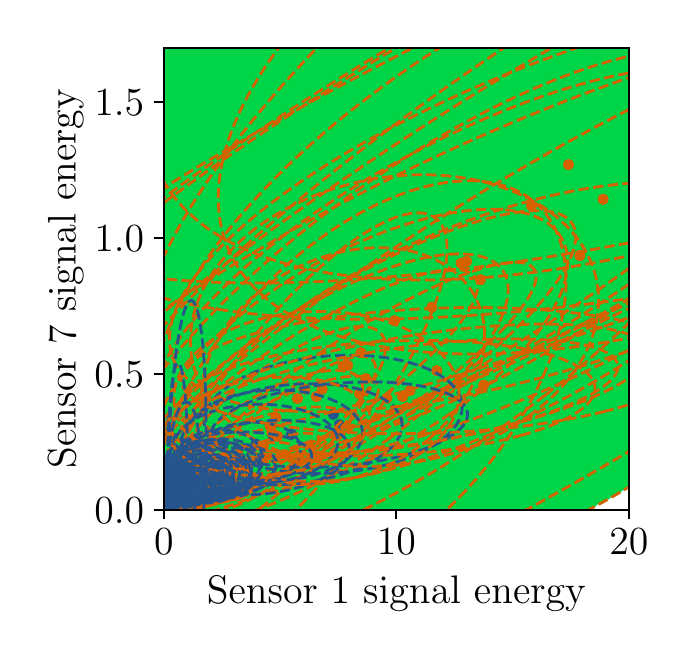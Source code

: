 \begingroup%
\makeatletter%
\begin{pgfpicture}%
\pgfpathrectangle{\pgfpointorigin}{\pgfqpoint{3.204in}{3.018in}}%
\pgfusepath{use as bounding box, clip}%
\begin{pgfscope}%
\pgfsetbuttcap%
\pgfsetmiterjoin%
\definecolor{currentfill}{rgb}{1.0,1.0,1.0}%
\pgfsetfillcolor{currentfill}%
\pgfsetlinewidth{0.0pt}%
\definecolor{currentstroke}{rgb}{1.0,1.0,1.0}%
\pgfsetstrokecolor{currentstroke}%
\pgfsetdash{}{0pt}%
\pgfpathmoveto{\pgfqpoint{0.0in}{0.0in}}%
\pgfpathlineto{\pgfqpoint{3.204in}{0.0in}}%
\pgfpathlineto{\pgfqpoint{3.204in}{3.018in}}%
\pgfpathlineto{\pgfqpoint{0.0in}{3.018in}}%
\pgfpathclose%
\pgfusepath{fill}%
\end{pgfscope}%
\begin{pgfscope}%
\pgfsetbuttcap%
\pgfsetmiterjoin%
\definecolor{currentfill}{rgb}{1.0,1.0,1.0}%
\pgfsetfillcolor{currentfill}%
\pgfsetlinewidth{0.0pt}%
\definecolor{currentstroke}{rgb}{0.0,0.0,0.0}%
\pgfsetstrokecolor{currentstroke}%
\pgfsetstrokeopacity{0.0}%
\pgfsetdash{}{0pt}%
\pgfpathmoveto{\pgfqpoint{0.681in}{0.608in}}%
\pgfpathlineto{\pgfqpoint{3.006in}{0.608in}}%
\pgfpathlineto{\pgfqpoint{3.006in}{2.918in}}%
\pgfpathlineto{\pgfqpoint{0.681in}{2.918in}}%
\pgfpathclose%
\pgfusepath{fill}%
\end{pgfscope}%
\begin{pgfscope}%
\pgfpathrectangle{\pgfqpoint{0.681in}{0.608in}}{\pgfqpoint{2.325in}{2.31in}}%
\pgfusepath{clip}%
\pgfsetbuttcap%
\pgfsetroundjoin%
\definecolor{currentfill}{rgb}{1.0,1.0,1.0}%
\pgfsetfillcolor{currentfill}%
\pgfsetlinewidth{0.0pt}%
\definecolor{currentstroke}{rgb}{0.0,0.0,0.0}%
\pgfsetstrokecolor{currentstroke}%
\pgfsetdash{}{0pt}%
\pgfpathmoveto{\pgfqpoint{2.811in}{0.608in}}%
\pgfpathlineto{\pgfqpoint{2.819in}{0.608in}}%
\pgfpathlineto{\pgfqpoint{2.827in}{0.608in}}%
\pgfpathlineto{\pgfqpoint{2.835in}{0.608in}}%
\pgfpathlineto{\pgfqpoint{2.842in}{0.608in}}%
\pgfpathlineto{\pgfqpoint{2.85in}{0.608in}}%
\pgfpathlineto{\pgfqpoint{2.858in}{0.608in}}%
\pgfpathlineto{\pgfqpoint{2.866in}{0.608in}}%
\pgfpathlineto{\pgfqpoint{2.874in}{0.608in}}%
\pgfpathlineto{\pgfqpoint{2.881in}{0.608in}}%
\pgfpathlineto{\pgfqpoint{2.889in}{0.608in}}%
\pgfpathlineto{\pgfqpoint{2.897in}{0.608in}}%
\pgfpathlineto{\pgfqpoint{2.905in}{0.608in}}%
\pgfpathlineto{\pgfqpoint{2.912in}{0.608in}}%
\pgfpathlineto{\pgfqpoint{2.92in}{0.608in}}%
\pgfpathlineto{\pgfqpoint{2.928in}{0.608in}}%
\pgfpathlineto{\pgfqpoint{2.936in}{0.608in}}%
\pgfpathlineto{\pgfqpoint{2.944in}{0.608in}}%
\pgfpathlineto{\pgfqpoint{2.951in}{0.608in}}%
\pgfpathlineto{\pgfqpoint{2.959in}{0.608in}}%
\pgfpathlineto{\pgfqpoint{2.967in}{0.608in}}%
\pgfpathlineto{\pgfqpoint{2.975in}{0.608in}}%
\pgfpathlineto{\pgfqpoint{2.982in}{0.608in}}%
\pgfpathlineto{\pgfqpoint{2.99in}{0.608in}}%
\pgfpathlineto{\pgfqpoint{2.998in}{0.608in}}%
\pgfpathlineto{\pgfqpoint{3.006in}{0.608in}}%
\pgfpathlineto{\pgfqpoint{3.006in}{0.616in}}%
\pgfpathlineto{\pgfqpoint{3.006in}{0.624in}}%
\pgfpathlineto{\pgfqpoint{3.006in}{0.632in}}%
\pgfpathlineto{\pgfqpoint{3.006in}{0.639in}}%
\pgfpathlineto{\pgfqpoint{3.006in}{0.647in}}%
\pgfpathlineto{\pgfqpoint{3.006in}{0.655in}}%
\pgfpathlineto{\pgfqpoint{3.006in}{0.662in}}%
\pgfpathlineto{\pgfqpoint{3.006in}{0.67in}}%
\pgfpathlineto{\pgfqpoint{3.006in}{0.678in}}%
\pgfpathlineto{\pgfqpoint{3.006in}{0.686in}}%
\pgfpathlineto{\pgfqpoint{3.006in}{0.693in}}%
\pgfpathlineto{\pgfqpoint{3.006in}{0.701in}}%
\pgfpathlineto{\pgfqpoint{3.006in}{0.709in}}%
\pgfpathlineto{\pgfqpoint{3.006in}{0.716in}}%
\pgfpathlineto{\pgfqpoint{3.006in}{0.72in}}%
\pgfpathlineto{\pgfqpoint{3.002in}{0.716in}}%
\pgfpathlineto{\pgfqpoint{2.998in}{0.713in}}%
\pgfpathlineto{\pgfqpoint{2.99in}{0.713in}}%
\pgfpathlineto{\pgfqpoint{2.986in}{0.709in}}%
\pgfpathlineto{\pgfqpoint{2.982in}{0.705in}}%
\pgfpathlineto{\pgfqpoint{2.975in}{0.705in}}%
\pgfpathlineto{\pgfqpoint{2.971in}{0.701in}}%
\pgfpathlineto{\pgfqpoint{2.967in}{0.697in}}%
\pgfpathlineto{\pgfqpoint{2.963in}{0.693in}}%
\pgfpathlineto{\pgfqpoint{2.959in}{0.689in}}%
\pgfpathlineto{\pgfqpoint{2.951in}{0.689in}}%
\pgfpathlineto{\pgfqpoint{2.947in}{0.686in}}%
\pgfpathlineto{\pgfqpoint{2.944in}{0.682in}}%
\pgfpathlineto{\pgfqpoint{2.936in}{0.682in}}%
\pgfpathlineto{\pgfqpoint{2.932in}{0.678in}}%
\pgfpathlineto{\pgfqpoint{2.928in}{0.674in}}%
\pgfpathlineto{\pgfqpoint{2.92in}{0.674in}}%
\pgfpathlineto{\pgfqpoint{2.916in}{0.67in}}%
\pgfpathlineto{\pgfqpoint{2.912in}{0.666in}}%
\pgfpathlineto{\pgfqpoint{2.909in}{0.662in}}%
\pgfpathlineto{\pgfqpoint{2.905in}{0.659in}}%
\pgfpathlineto{\pgfqpoint{2.897in}{0.659in}}%
\pgfpathlineto{\pgfqpoint{2.893in}{0.655in}}%
\pgfpathlineto{\pgfqpoint{2.889in}{0.651in}}%
\pgfpathlineto{\pgfqpoint{2.881in}{0.651in}}%
\pgfpathlineto{\pgfqpoint{2.877in}{0.647in}}%
\pgfpathlineto{\pgfqpoint{2.874in}{0.643in}}%
\pgfpathlineto{\pgfqpoint{2.866in}{0.643in}}%
\pgfpathlineto{\pgfqpoint{2.862in}{0.639in}}%
\pgfpathlineto{\pgfqpoint{2.858in}{0.635in}}%
\pgfpathlineto{\pgfqpoint{2.85in}{0.635in}}%
\pgfpathlineto{\pgfqpoint{2.846in}{0.632in}}%
\pgfpathlineto{\pgfqpoint{2.842in}{0.628in}}%
\pgfpathlineto{\pgfqpoint{2.839in}{0.624in}}%
\pgfpathlineto{\pgfqpoint{2.835in}{0.62in}}%
\pgfpathlineto{\pgfqpoint{2.827in}{0.62in}}%
\pgfpathlineto{\pgfqpoint{2.823in}{0.616in}}%
\pgfpathlineto{\pgfqpoint{2.819in}{0.612in}}%
\pgfpathlineto{\pgfqpoint{2.811in}{0.612in}}%
\pgfpathlineto{\pgfqpoint{2.807in}{0.608in}}%
\pgfpathclose%
\pgfusepath{fill}%
\end{pgfscope}%
\begin{pgfscope}%
\pgfpathrectangle{\pgfqpoint{0.681in}{0.608in}}{\pgfqpoint{2.325in}{2.31in}}%
\pgfusepath{clip}%
\pgfsetbuttcap%
\pgfsetroundjoin%
\definecolor{currentfill}{rgb}{0.0,0.835,0.282}%
\pgfsetfillcolor{currentfill}%
\pgfsetlinewidth{0.0pt}%
\definecolor{currentstroke}{rgb}{0.0,0.0,0.0}%
\pgfsetstrokecolor{currentstroke}%
\pgfsetdash{}{0pt}%
\pgfpathmoveto{\pgfqpoint{0.689in}{0.608in}}%
\pgfpathlineto{\pgfqpoint{0.696in}{0.608in}}%
\pgfpathlineto{\pgfqpoint{0.704in}{0.608in}}%
\pgfpathlineto{\pgfqpoint{0.712in}{0.608in}}%
\pgfpathlineto{\pgfqpoint{0.72in}{0.608in}}%
\pgfpathlineto{\pgfqpoint{0.727in}{0.608in}}%
\pgfpathlineto{\pgfqpoint{0.735in}{0.608in}}%
\pgfpathlineto{\pgfqpoint{0.743in}{0.608in}}%
\pgfpathlineto{\pgfqpoint{0.751in}{0.608in}}%
\pgfpathlineto{\pgfqpoint{0.759in}{0.608in}}%
\pgfpathlineto{\pgfqpoint{0.766in}{0.608in}}%
\pgfpathlineto{\pgfqpoint{0.774in}{0.608in}}%
\pgfpathlineto{\pgfqpoint{0.782in}{0.608in}}%
\pgfpathlineto{\pgfqpoint{0.79in}{0.608in}}%
\pgfpathlineto{\pgfqpoint{0.797in}{0.608in}}%
\pgfpathlineto{\pgfqpoint{0.805in}{0.608in}}%
\pgfpathlineto{\pgfqpoint{0.813in}{0.608in}}%
\pgfpathlineto{\pgfqpoint{0.821in}{0.608in}}%
\pgfpathlineto{\pgfqpoint{0.829in}{0.608in}}%
\pgfpathlineto{\pgfqpoint{0.836in}{0.608in}}%
\pgfpathlineto{\pgfqpoint{0.844in}{0.608in}}%
\pgfpathlineto{\pgfqpoint{0.852in}{0.608in}}%
\pgfpathlineto{\pgfqpoint{0.86in}{0.608in}}%
\pgfpathlineto{\pgfqpoint{0.867in}{0.608in}}%
\pgfpathlineto{\pgfqpoint{0.875in}{0.608in}}%
\pgfpathlineto{\pgfqpoint{0.883in}{0.608in}}%
\pgfpathlineto{\pgfqpoint{0.891in}{0.608in}}%
\pgfpathlineto{\pgfqpoint{0.899in}{0.608in}}%
\pgfpathlineto{\pgfqpoint{0.906in}{0.608in}}%
\pgfpathlineto{\pgfqpoint{0.914in}{0.608in}}%
\pgfpathlineto{\pgfqpoint{0.922in}{0.608in}}%
\pgfpathlineto{\pgfqpoint{0.93in}{0.608in}}%
\pgfpathlineto{\pgfqpoint{0.937in}{0.608in}}%
\pgfpathlineto{\pgfqpoint{0.945in}{0.608in}}%
\pgfpathlineto{\pgfqpoint{0.953in}{0.608in}}%
\pgfpathlineto{\pgfqpoint{0.961in}{0.608in}}%
\pgfpathlineto{\pgfqpoint{0.968in}{0.608in}}%
\pgfpathlineto{\pgfqpoint{0.976in}{0.608in}}%
\pgfpathlineto{\pgfqpoint{0.984in}{0.608in}}%
\pgfpathlineto{\pgfqpoint{0.992in}{0.608in}}%
\pgfpathlineto{\pgfqpoint{1.0in}{0.608in}}%
\pgfpathlineto{\pgfqpoint{1.007in}{0.608in}}%
\pgfpathlineto{\pgfqpoint{1.015in}{0.608in}}%
\pgfpathlineto{\pgfqpoint{1.023in}{0.608in}}%
\pgfpathlineto{\pgfqpoint{1.031in}{0.608in}}%
\pgfpathlineto{\pgfqpoint{1.038in}{0.608in}}%
\pgfpathlineto{\pgfqpoint{1.046in}{0.608in}}%
\pgfpathlineto{\pgfqpoint{1.054in}{0.608in}}%
\pgfpathlineto{\pgfqpoint{1.062in}{0.608in}}%
\pgfpathlineto{\pgfqpoint{1.07in}{0.608in}}%
\pgfpathlineto{\pgfqpoint{1.077in}{0.608in}}%
\pgfpathlineto{\pgfqpoint{1.085in}{0.608in}}%
\pgfpathlineto{\pgfqpoint{1.093in}{0.608in}}%
\pgfpathlineto{\pgfqpoint{1.101in}{0.608in}}%
\pgfpathlineto{\pgfqpoint{1.108in}{0.608in}}%
\pgfpathlineto{\pgfqpoint{1.116in}{0.608in}}%
\pgfpathlineto{\pgfqpoint{1.124in}{0.608in}}%
\pgfpathlineto{\pgfqpoint{1.132in}{0.608in}}%
\pgfpathlineto{\pgfqpoint{1.14in}{0.608in}}%
\pgfpathlineto{\pgfqpoint{1.147in}{0.608in}}%
\pgfpathlineto{\pgfqpoint{1.155in}{0.608in}}%
\pgfpathlineto{\pgfqpoint{1.163in}{0.608in}}%
\pgfpathlineto{\pgfqpoint{1.171in}{0.608in}}%
\pgfpathlineto{\pgfqpoint{1.178in}{0.608in}}%
\pgfpathlineto{\pgfqpoint{1.186in}{0.608in}}%
\pgfpathlineto{\pgfqpoint{1.194in}{0.608in}}%
\pgfpathlineto{\pgfqpoint{1.202in}{0.608in}}%
\pgfpathlineto{\pgfqpoint{1.21in}{0.608in}}%
\pgfpathlineto{\pgfqpoint{1.217in}{0.608in}}%
\pgfpathlineto{\pgfqpoint{1.225in}{0.608in}}%
\pgfpathlineto{\pgfqpoint{1.233in}{0.608in}}%
\pgfpathlineto{\pgfqpoint{1.241in}{0.608in}}%
\pgfpathlineto{\pgfqpoint{1.248in}{0.608in}}%
\pgfpathlineto{\pgfqpoint{1.256in}{0.608in}}%
\pgfpathlineto{\pgfqpoint{1.264in}{0.608in}}%
\pgfpathlineto{\pgfqpoint{1.272in}{0.608in}}%
\pgfpathlineto{\pgfqpoint{1.28in}{0.608in}}%
\pgfpathlineto{\pgfqpoint{1.287in}{0.608in}}%
\pgfpathlineto{\pgfqpoint{1.295in}{0.608in}}%
\pgfpathlineto{\pgfqpoint{1.303in}{0.608in}}%
\pgfpathlineto{\pgfqpoint{1.311in}{0.608in}}%
\pgfpathlineto{\pgfqpoint{1.318in}{0.608in}}%
\pgfpathlineto{\pgfqpoint{1.326in}{0.608in}}%
\pgfpathlineto{\pgfqpoint{1.334in}{0.608in}}%
\pgfpathlineto{\pgfqpoint{1.342in}{0.608in}}%
\pgfpathlineto{\pgfqpoint{1.35in}{0.608in}}%
\pgfpathlineto{\pgfqpoint{1.357in}{0.608in}}%
\pgfpathlineto{\pgfqpoint{1.365in}{0.608in}}%
\pgfpathlineto{\pgfqpoint{1.373in}{0.608in}}%
\pgfpathlineto{\pgfqpoint{1.381in}{0.608in}}%
\pgfpathlineto{\pgfqpoint{1.388in}{0.608in}}%
\pgfpathlineto{\pgfqpoint{1.396in}{0.608in}}%
\pgfpathlineto{\pgfqpoint{1.404in}{0.608in}}%
\pgfpathlineto{\pgfqpoint{1.412in}{0.608in}}%
\pgfpathlineto{\pgfqpoint{1.419in}{0.608in}}%
\pgfpathlineto{\pgfqpoint{1.427in}{0.608in}}%
\pgfpathlineto{\pgfqpoint{1.435in}{0.608in}}%
\pgfpathlineto{\pgfqpoint{1.443in}{0.608in}}%
\pgfpathlineto{\pgfqpoint{1.451in}{0.608in}}%
\pgfpathlineto{\pgfqpoint{1.458in}{0.608in}}%
\pgfpathlineto{\pgfqpoint{1.466in}{0.608in}}%
\pgfpathlineto{\pgfqpoint{1.474in}{0.608in}}%
\pgfpathlineto{\pgfqpoint{1.482in}{0.608in}}%
\pgfpathlineto{\pgfqpoint{1.489in}{0.608in}}%
\pgfpathlineto{\pgfqpoint{1.497in}{0.608in}}%
\pgfpathlineto{\pgfqpoint{1.505in}{0.608in}}%
\pgfpathlineto{\pgfqpoint{1.513in}{0.608in}}%
\pgfpathlineto{\pgfqpoint{1.521in}{0.608in}}%
\pgfpathlineto{\pgfqpoint{1.528in}{0.608in}}%
\pgfpathlineto{\pgfqpoint{1.536in}{0.608in}}%
\pgfpathlineto{\pgfqpoint{1.544in}{0.608in}}%
\pgfpathlineto{\pgfqpoint{1.552in}{0.608in}}%
\pgfpathlineto{\pgfqpoint{1.559in}{0.608in}}%
\pgfpathlineto{\pgfqpoint{1.567in}{0.608in}}%
\pgfpathlineto{\pgfqpoint{1.575in}{0.608in}}%
\pgfpathlineto{\pgfqpoint{1.583in}{0.608in}}%
\pgfpathlineto{\pgfqpoint{1.591in}{0.608in}}%
\pgfpathlineto{\pgfqpoint{1.598in}{0.608in}}%
\pgfpathlineto{\pgfqpoint{1.606in}{0.608in}}%
\pgfpathlineto{\pgfqpoint{1.614in}{0.608in}}%
\pgfpathlineto{\pgfqpoint{1.622in}{0.608in}}%
\pgfpathlineto{\pgfqpoint{1.629in}{0.608in}}%
\pgfpathlineto{\pgfqpoint{1.637in}{0.608in}}%
\pgfpathlineto{\pgfqpoint{1.645in}{0.608in}}%
\pgfpathlineto{\pgfqpoint{1.653in}{0.608in}}%
\pgfpathlineto{\pgfqpoint{1.661in}{0.608in}}%
\pgfpathlineto{\pgfqpoint{1.668in}{0.608in}}%
\pgfpathlineto{\pgfqpoint{1.676in}{0.608in}}%
\pgfpathlineto{\pgfqpoint{1.684in}{0.608in}}%
\pgfpathlineto{\pgfqpoint{1.692in}{0.608in}}%
\pgfpathlineto{\pgfqpoint{1.699in}{0.608in}}%
\pgfpathlineto{\pgfqpoint{1.707in}{0.608in}}%
\pgfpathlineto{\pgfqpoint{1.715in}{0.608in}}%
\pgfpathlineto{\pgfqpoint{1.723in}{0.608in}}%
\pgfpathlineto{\pgfqpoint{1.731in}{0.608in}}%
\pgfpathlineto{\pgfqpoint{1.738in}{0.608in}}%
\pgfpathlineto{\pgfqpoint{1.746in}{0.608in}}%
\pgfpathlineto{\pgfqpoint{1.754in}{0.608in}}%
\pgfpathlineto{\pgfqpoint{1.762in}{0.608in}}%
\pgfpathlineto{\pgfqpoint{1.769in}{0.608in}}%
\pgfpathlineto{\pgfqpoint{1.777in}{0.608in}}%
\pgfpathlineto{\pgfqpoint{1.785in}{0.608in}}%
\pgfpathlineto{\pgfqpoint{1.793in}{0.608in}}%
\pgfpathlineto{\pgfqpoint{1.801in}{0.608in}}%
\pgfpathlineto{\pgfqpoint{1.808in}{0.608in}}%
\pgfpathlineto{\pgfqpoint{1.816in}{0.608in}}%
\pgfpathlineto{\pgfqpoint{1.824in}{0.608in}}%
\pgfpathlineto{\pgfqpoint{1.832in}{0.608in}}%
\pgfpathlineto{\pgfqpoint{1.839in}{0.608in}}%
\pgfpathlineto{\pgfqpoint{1.847in}{0.608in}}%
\pgfpathlineto{\pgfqpoint{1.855in}{0.608in}}%
\pgfpathlineto{\pgfqpoint{1.863in}{0.608in}}%
\pgfpathlineto{\pgfqpoint{1.87in}{0.608in}}%
\pgfpathlineto{\pgfqpoint{1.878in}{0.608in}}%
\pgfpathlineto{\pgfqpoint{1.886in}{0.608in}}%
\pgfpathlineto{\pgfqpoint{1.894in}{0.608in}}%
\pgfpathlineto{\pgfqpoint{1.902in}{0.608in}}%
\pgfpathlineto{\pgfqpoint{1.909in}{0.608in}}%
\pgfpathlineto{\pgfqpoint{1.917in}{0.608in}}%
\pgfpathlineto{\pgfqpoint{1.925in}{0.608in}}%
\pgfpathlineto{\pgfqpoint{1.933in}{0.608in}}%
\pgfpathlineto{\pgfqpoint{1.94in}{0.608in}}%
\pgfpathlineto{\pgfqpoint{1.948in}{0.608in}}%
\pgfpathlineto{\pgfqpoint{1.956in}{0.608in}}%
\pgfpathlineto{\pgfqpoint{1.964in}{0.608in}}%
\pgfpathlineto{\pgfqpoint{1.972in}{0.608in}}%
\pgfpathlineto{\pgfqpoint{1.979in}{0.608in}}%
\pgfpathlineto{\pgfqpoint{1.987in}{0.608in}}%
\pgfpathlineto{\pgfqpoint{1.995in}{0.608in}}%
\pgfpathlineto{\pgfqpoint{2.003in}{0.608in}}%
\pgfpathlineto{\pgfqpoint{2.01in}{0.608in}}%
\pgfpathlineto{\pgfqpoint{2.018in}{0.608in}}%
\pgfpathlineto{\pgfqpoint{2.026in}{0.608in}}%
\pgfpathlineto{\pgfqpoint{2.034in}{0.608in}}%
\pgfpathlineto{\pgfqpoint{2.042in}{0.608in}}%
\pgfpathlineto{\pgfqpoint{2.049in}{0.608in}}%
\pgfpathlineto{\pgfqpoint{2.057in}{0.608in}}%
\pgfpathlineto{\pgfqpoint{2.065in}{0.608in}}%
\pgfpathlineto{\pgfqpoint{2.073in}{0.608in}}%
\pgfpathlineto{\pgfqpoint{2.08in}{0.608in}}%
\pgfpathlineto{\pgfqpoint{2.088in}{0.608in}}%
\pgfpathlineto{\pgfqpoint{2.096in}{0.608in}}%
\pgfpathlineto{\pgfqpoint{2.104in}{0.608in}}%
\pgfpathlineto{\pgfqpoint{2.112in}{0.608in}}%
\pgfpathlineto{\pgfqpoint{2.119in}{0.608in}}%
\pgfpathlineto{\pgfqpoint{2.127in}{0.608in}}%
\pgfpathlineto{\pgfqpoint{2.135in}{0.608in}}%
\pgfpathlineto{\pgfqpoint{2.143in}{0.608in}}%
\pgfpathlineto{\pgfqpoint{2.15in}{0.608in}}%
\pgfpathlineto{\pgfqpoint{2.158in}{0.608in}}%
\pgfpathlineto{\pgfqpoint{2.166in}{0.608in}}%
\pgfpathlineto{\pgfqpoint{2.174in}{0.608in}}%
\pgfpathlineto{\pgfqpoint{2.182in}{0.608in}}%
\pgfpathlineto{\pgfqpoint{2.189in}{0.608in}}%
\pgfpathlineto{\pgfqpoint{2.197in}{0.608in}}%
\pgfpathlineto{\pgfqpoint{2.205in}{0.608in}}%
\pgfpathlineto{\pgfqpoint{2.213in}{0.608in}}%
\pgfpathlineto{\pgfqpoint{2.22in}{0.608in}}%
\pgfpathlineto{\pgfqpoint{2.228in}{0.608in}}%
\pgfpathlineto{\pgfqpoint{2.236in}{0.608in}}%
\pgfpathlineto{\pgfqpoint{2.244in}{0.608in}}%
\pgfpathlineto{\pgfqpoint{2.252in}{0.608in}}%
\pgfpathlineto{\pgfqpoint{2.259in}{0.608in}}%
\pgfpathlineto{\pgfqpoint{2.267in}{0.608in}}%
\pgfpathlineto{\pgfqpoint{2.275in}{0.608in}}%
\pgfpathlineto{\pgfqpoint{2.283in}{0.608in}}%
\pgfpathlineto{\pgfqpoint{2.29in}{0.608in}}%
\pgfpathlineto{\pgfqpoint{2.298in}{0.608in}}%
\pgfpathlineto{\pgfqpoint{2.306in}{0.608in}}%
\pgfpathlineto{\pgfqpoint{2.314in}{0.608in}}%
\pgfpathlineto{\pgfqpoint{2.322in}{0.608in}}%
\pgfpathlineto{\pgfqpoint{2.329in}{0.608in}}%
\pgfpathlineto{\pgfqpoint{2.337in}{0.608in}}%
\pgfpathlineto{\pgfqpoint{2.345in}{0.608in}}%
\pgfpathlineto{\pgfqpoint{2.353in}{0.608in}}%
\pgfpathlineto{\pgfqpoint{2.36in}{0.608in}}%
\pgfpathlineto{\pgfqpoint{2.368in}{0.608in}}%
\pgfpathlineto{\pgfqpoint{2.376in}{0.608in}}%
\pgfpathlineto{\pgfqpoint{2.384in}{0.608in}}%
\pgfpathlineto{\pgfqpoint{2.391in}{0.608in}}%
\pgfpathlineto{\pgfqpoint{2.399in}{0.608in}}%
\pgfpathlineto{\pgfqpoint{2.407in}{0.608in}}%
\pgfpathlineto{\pgfqpoint{2.415in}{0.608in}}%
\pgfpathlineto{\pgfqpoint{2.423in}{0.608in}}%
\pgfpathlineto{\pgfqpoint{2.43in}{0.608in}}%
\pgfpathlineto{\pgfqpoint{2.438in}{0.608in}}%
\pgfpathlineto{\pgfqpoint{2.446in}{0.608in}}%
\pgfpathlineto{\pgfqpoint{2.454in}{0.608in}}%
\pgfpathlineto{\pgfqpoint{2.461in}{0.608in}}%
\pgfpathlineto{\pgfqpoint{2.469in}{0.608in}}%
\pgfpathlineto{\pgfqpoint{2.477in}{0.608in}}%
\pgfpathlineto{\pgfqpoint{2.485in}{0.608in}}%
\pgfpathlineto{\pgfqpoint{2.493in}{0.608in}}%
\pgfpathlineto{\pgfqpoint{2.5in}{0.608in}}%
\pgfpathlineto{\pgfqpoint{2.508in}{0.608in}}%
\pgfpathlineto{\pgfqpoint{2.516in}{0.608in}}%
\pgfpathlineto{\pgfqpoint{2.524in}{0.608in}}%
\pgfpathlineto{\pgfqpoint{2.531in}{0.608in}}%
\pgfpathlineto{\pgfqpoint{2.539in}{0.608in}}%
\pgfpathlineto{\pgfqpoint{2.547in}{0.608in}}%
\pgfpathlineto{\pgfqpoint{2.555in}{0.608in}}%
\pgfpathlineto{\pgfqpoint{2.563in}{0.608in}}%
\pgfpathlineto{\pgfqpoint{2.57in}{0.608in}}%
\pgfpathlineto{\pgfqpoint{2.578in}{0.608in}}%
\pgfpathlineto{\pgfqpoint{2.586in}{0.608in}}%
\pgfpathlineto{\pgfqpoint{2.594in}{0.608in}}%
\pgfpathlineto{\pgfqpoint{2.601in}{0.608in}}%
\pgfpathlineto{\pgfqpoint{2.609in}{0.608in}}%
\pgfpathlineto{\pgfqpoint{2.617in}{0.608in}}%
\pgfpathlineto{\pgfqpoint{2.625in}{0.608in}}%
\pgfpathlineto{\pgfqpoint{2.633in}{0.608in}}%
\pgfpathlineto{\pgfqpoint{2.64in}{0.608in}}%
\pgfpathlineto{\pgfqpoint{2.648in}{0.608in}}%
\pgfpathlineto{\pgfqpoint{2.656in}{0.608in}}%
\pgfpathlineto{\pgfqpoint{2.664in}{0.608in}}%
\pgfpathlineto{\pgfqpoint{2.671in}{0.608in}}%
\pgfpathlineto{\pgfqpoint{2.679in}{0.608in}}%
\pgfpathlineto{\pgfqpoint{2.687in}{0.608in}}%
\pgfpathlineto{\pgfqpoint{2.695in}{0.608in}}%
\pgfpathlineto{\pgfqpoint{2.703in}{0.608in}}%
\pgfpathlineto{\pgfqpoint{2.71in}{0.608in}}%
\pgfpathlineto{\pgfqpoint{2.718in}{0.608in}}%
\pgfpathlineto{\pgfqpoint{2.726in}{0.608in}}%
\pgfpathlineto{\pgfqpoint{2.734in}{0.608in}}%
\pgfpathlineto{\pgfqpoint{2.741in}{0.608in}}%
\pgfpathlineto{\pgfqpoint{2.749in}{0.608in}}%
\pgfpathlineto{\pgfqpoint{2.757in}{0.608in}}%
\pgfpathlineto{\pgfqpoint{2.765in}{0.608in}}%
\pgfpathlineto{\pgfqpoint{2.773in}{0.608in}}%
\pgfpathlineto{\pgfqpoint{2.78in}{0.608in}}%
\pgfpathlineto{\pgfqpoint{2.788in}{0.608in}}%
\pgfpathlineto{\pgfqpoint{2.796in}{0.608in}}%
\pgfpathlineto{\pgfqpoint{2.804in}{0.608in}}%
\pgfpathlineto{\pgfqpoint{2.807in}{0.608in}}%
\pgfpathlineto{\pgfqpoint{2.811in}{0.612in}}%
\pgfpathlineto{\pgfqpoint{2.819in}{0.612in}}%
\pgfpathlineto{\pgfqpoint{2.823in}{0.616in}}%
\pgfpathlineto{\pgfqpoint{2.827in}{0.62in}}%
\pgfpathlineto{\pgfqpoint{2.835in}{0.62in}}%
\pgfpathlineto{\pgfqpoint{2.839in}{0.624in}}%
\pgfpathlineto{\pgfqpoint{2.842in}{0.628in}}%
\pgfpathlineto{\pgfqpoint{2.846in}{0.632in}}%
\pgfpathlineto{\pgfqpoint{2.85in}{0.635in}}%
\pgfpathlineto{\pgfqpoint{2.858in}{0.635in}}%
\pgfpathlineto{\pgfqpoint{2.862in}{0.639in}}%
\pgfpathlineto{\pgfqpoint{2.866in}{0.643in}}%
\pgfpathlineto{\pgfqpoint{2.874in}{0.643in}}%
\pgfpathlineto{\pgfqpoint{2.877in}{0.647in}}%
\pgfpathlineto{\pgfqpoint{2.881in}{0.651in}}%
\pgfpathlineto{\pgfqpoint{2.889in}{0.651in}}%
\pgfpathlineto{\pgfqpoint{2.893in}{0.655in}}%
\pgfpathlineto{\pgfqpoint{2.897in}{0.659in}}%
\pgfpathlineto{\pgfqpoint{2.905in}{0.659in}}%
\pgfpathlineto{\pgfqpoint{2.909in}{0.662in}}%
\pgfpathlineto{\pgfqpoint{2.912in}{0.666in}}%
\pgfpathlineto{\pgfqpoint{2.916in}{0.67in}}%
\pgfpathlineto{\pgfqpoint{2.92in}{0.674in}}%
\pgfpathlineto{\pgfqpoint{2.928in}{0.674in}}%
\pgfpathlineto{\pgfqpoint{2.932in}{0.678in}}%
\pgfpathlineto{\pgfqpoint{2.936in}{0.682in}}%
\pgfpathlineto{\pgfqpoint{2.944in}{0.682in}}%
\pgfpathlineto{\pgfqpoint{2.947in}{0.686in}}%
\pgfpathlineto{\pgfqpoint{2.951in}{0.689in}}%
\pgfpathlineto{\pgfqpoint{2.959in}{0.689in}}%
\pgfpathlineto{\pgfqpoint{2.963in}{0.693in}}%
\pgfpathlineto{\pgfqpoint{2.967in}{0.697in}}%
\pgfpathlineto{\pgfqpoint{2.971in}{0.701in}}%
\pgfpathlineto{\pgfqpoint{2.975in}{0.705in}}%
\pgfpathlineto{\pgfqpoint{2.982in}{0.705in}}%
\pgfpathlineto{\pgfqpoint{2.986in}{0.709in}}%
\pgfpathlineto{\pgfqpoint{2.99in}{0.713in}}%
\pgfpathlineto{\pgfqpoint{2.998in}{0.713in}}%
\pgfpathlineto{\pgfqpoint{3.002in}{0.716in}}%
\pgfpathlineto{\pgfqpoint{3.006in}{0.72in}}%
\pgfpathlineto{\pgfqpoint{3.006in}{0.724in}}%
\pgfpathlineto{\pgfqpoint{3.006in}{0.732in}}%
\pgfpathlineto{\pgfqpoint{3.006in}{0.74in}}%
\pgfpathlineto{\pgfqpoint{3.006in}{0.747in}}%
\pgfpathlineto{\pgfqpoint{3.006in}{0.755in}}%
\pgfpathlineto{\pgfqpoint{3.006in}{0.763in}}%
\pgfpathlineto{\pgfqpoint{3.006in}{0.771in}}%
\pgfpathlineto{\pgfqpoint{3.006in}{0.778in}}%
\pgfpathlineto{\pgfqpoint{3.006in}{0.786in}}%
\pgfpathlineto{\pgfqpoint{3.006in}{0.794in}}%
\pgfpathlineto{\pgfqpoint{3.006in}{0.801in}}%
\pgfpathlineto{\pgfqpoint{3.006in}{0.809in}}%
\pgfpathlineto{\pgfqpoint{3.006in}{0.817in}}%
\pgfpathlineto{\pgfqpoint{3.006in}{0.825in}}%
\pgfpathlineto{\pgfqpoint{3.006in}{0.832in}}%
\pgfpathlineto{\pgfqpoint{3.006in}{0.84in}}%
\pgfpathlineto{\pgfqpoint{3.006in}{0.848in}}%
\pgfpathlineto{\pgfqpoint{3.006in}{0.856in}}%
\pgfpathlineto{\pgfqpoint{3.006in}{0.863in}}%
\pgfpathlineto{\pgfqpoint{3.006in}{0.871in}}%
\pgfpathlineto{\pgfqpoint{3.006in}{0.879in}}%
\pgfpathlineto{\pgfqpoint{3.006in}{0.886in}}%
\pgfpathlineto{\pgfqpoint{3.006in}{0.894in}}%
\pgfpathlineto{\pgfqpoint{3.006in}{0.902in}}%
\pgfpathlineto{\pgfqpoint{3.006in}{0.91in}}%
\pgfpathlineto{\pgfqpoint{3.006in}{0.917in}}%
\pgfpathlineto{\pgfqpoint{3.006in}{0.925in}}%
\pgfpathlineto{\pgfqpoint{3.006in}{0.933in}}%
\pgfpathlineto{\pgfqpoint{3.006in}{0.941in}}%
\pgfpathlineto{\pgfqpoint{3.006in}{0.948in}}%
\pgfpathlineto{\pgfqpoint{3.006in}{0.956in}}%
\pgfpathlineto{\pgfqpoint{3.006in}{0.964in}}%
\pgfpathlineto{\pgfqpoint{3.006in}{0.971in}}%
\pgfpathlineto{\pgfqpoint{3.006in}{0.979in}}%
\pgfpathlineto{\pgfqpoint{3.006in}{0.987in}}%
\pgfpathlineto{\pgfqpoint{3.006in}{0.995in}}%
\pgfpathlineto{\pgfqpoint{3.006in}{1.002in}}%
\pgfpathlineto{\pgfqpoint{3.006in}{1.01in}}%
\pgfpathlineto{\pgfqpoint{3.006in}{1.018in}}%
\pgfpathlineto{\pgfqpoint{3.006in}{1.026in}}%
\pgfpathlineto{\pgfqpoint{3.006in}{1.033in}}%
\pgfpathlineto{\pgfqpoint{3.006in}{1.041in}}%
\pgfpathlineto{\pgfqpoint{3.006in}{1.049in}}%
\pgfpathlineto{\pgfqpoint{3.006in}{1.056in}}%
\pgfpathlineto{\pgfqpoint{3.006in}{1.064in}}%
\pgfpathlineto{\pgfqpoint{3.006in}{1.072in}}%
\pgfpathlineto{\pgfqpoint{3.006in}{1.08in}}%
\pgfpathlineto{\pgfqpoint{3.006in}{1.087in}}%
\pgfpathlineto{\pgfqpoint{3.006in}{1.095in}}%
\pgfpathlineto{\pgfqpoint{3.006in}{1.103in}}%
\pgfpathlineto{\pgfqpoint{3.006in}{1.111in}}%
\pgfpathlineto{\pgfqpoint{3.006in}{1.118in}}%
\pgfpathlineto{\pgfqpoint{3.006in}{1.126in}}%
\pgfpathlineto{\pgfqpoint{3.006in}{1.134in}}%
\pgfpathlineto{\pgfqpoint{3.006in}{1.141in}}%
\pgfpathlineto{\pgfqpoint{3.006in}{1.149in}}%
\pgfpathlineto{\pgfqpoint{3.006in}{1.157in}}%
\pgfpathlineto{\pgfqpoint{3.006in}{1.165in}}%
\pgfpathlineto{\pgfqpoint{3.006in}{1.172in}}%
\pgfpathlineto{\pgfqpoint{3.006in}{1.18in}}%
\pgfpathlineto{\pgfqpoint{3.006in}{1.188in}}%
\pgfpathlineto{\pgfqpoint{3.006in}{1.195in}}%
\pgfpathlineto{\pgfqpoint{3.006in}{1.203in}}%
\pgfpathlineto{\pgfqpoint{3.006in}{1.211in}}%
\pgfpathlineto{\pgfqpoint{3.006in}{1.219in}}%
\pgfpathlineto{\pgfqpoint{3.006in}{1.226in}}%
\pgfpathlineto{\pgfqpoint{3.006in}{1.234in}}%
\pgfpathlineto{\pgfqpoint{3.006in}{1.242in}}%
\pgfpathlineto{\pgfqpoint{3.006in}{1.25in}}%
\pgfpathlineto{\pgfqpoint{3.006in}{1.257in}}%
\pgfpathlineto{\pgfqpoint{3.006in}{1.265in}}%
\pgfpathlineto{\pgfqpoint{3.006in}{1.273in}}%
\pgfpathlineto{\pgfqpoint{3.006in}{1.28in}}%
\pgfpathlineto{\pgfqpoint{3.006in}{1.288in}}%
\pgfpathlineto{\pgfqpoint{3.006in}{1.296in}}%
\pgfpathlineto{\pgfqpoint{3.006in}{1.304in}}%
\pgfpathlineto{\pgfqpoint{3.006in}{1.311in}}%
\pgfpathlineto{\pgfqpoint{3.006in}{1.319in}}%
\pgfpathlineto{\pgfqpoint{3.006in}{1.327in}}%
\pgfpathlineto{\pgfqpoint{3.006in}{1.335in}}%
\pgfpathlineto{\pgfqpoint{3.006in}{1.342in}}%
\pgfpathlineto{\pgfqpoint{3.006in}{1.35in}}%
\pgfpathlineto{\pgfqpoint{3.006in}{1.358in}}%
\pgfpathlineto{\pgfqpoint{3.006in}{1.365in}}%
\pgfpathlineto{\pgfqpoint{3.006in}{1.373in}}%
\pgfpathlineto{\pgfqpoint{3.006in}{1.381in}}%
\pgfpathlineto{\pgfqpoint{3.006in}{1.389in}}%
\pgfpathlineto{\pgfqpoint{3.006in}{1.396in}}%
\pgfpathlineto{\pgfqpoint{3.006in}{1.404in}}%
\pgfpathlineto{\pgfqpoint{3.006in}{1.412in}}%
\pgfpathlineto{\pgfqpoint{3.006in}{1.42in}}%
\pgfpathlineto{\pgfqpoint{3.006in}{1.427in}}%
\pgfpathlineto{\pgfqpoint{3.006in}{1.435in}}%
\pgfpathlineto{\pgfqpoint{3.006in}{1.443in}}%
\pgfpathlineto{\pgfqpoint{3.006in}{1.45in}}%
\pgfpathlineto{\pgfqpoint{3.006in}{1.458in}}%
\pgfpathlineto{\pgfqpoint{3.006in}{1.466in}}%
\pgfpathlineto{\pgfqpoint{3.006in}{1.474in}}%
\pgfpathlineto{\pgfqpoint{3.006in}{1.481in}}%
\pgfpathlineto{\pgfqpoint{3.006in}{1.489in}}%
\pgfpathlineto{\pgfqpoint{3.006in}{1.497in}}%
\pgfpathlineto{\pgfqpoint{3.006in}{1.505in}}%
\pgfpathlineto{\pgfqpoint{3.006in}{1.512in}}%
\pgfpathlineto{\pgfqpoint{3.006in}{1.52in}}%
\pgfpathlineto{\pgfqpoint{3.006in}{1.528in}}%
\pgfpathlineto{\pgfqpoint{3.006in}{1.535in}}%
\pgfpathlineto{\pgfqpoint{3.006in}{1.543in}}%
\pgfpathlineto{\pgfqpoint{3.006in}{1.551in}}%
\pgfpathlineto{\pgfqpoint{3.006in}{1.559in}}%
\pgfpathlineto{\pgfqpoint{3.006in}{1.566in}}%
\pgfpathlineto{\pgfqpoint{3.006in}{1.574in}}%
\pgfpathlineto{\pgfqpoint{3.006in}{1.582in}}%
\pgfpathlineto{\pgfqpoint{3.006in}{1.59in}}%
\pgfpathlineto{\pgfqpoint{3.006in}{1.597in}}%
\pgfpathlineto{\pgfqpoint{3.006in}{1.605in}}%
\pgfpathlineto{\pgfqpoint{3.006in}{1.613in}}%
\pgfpathlineto{\pgfqpoint{3.006in}{1.62in}}%
\pgfpathlineto{\pgfqpoint{3.006in}{1.628in}}%
\pgfpathlineto{\pgfqpoint{3.006in}{1.636in}}%
\pgfpathlineto{\pgfqpoint{3.006in}{1.644in}}%
\pgfpathlineto{\pgfqpoint{3.006in}{1.651in}}%
\pgfpathlineto{\pgfqpoint{3.006in}{1.659in}}%
\pgfpathlineto{\pgfqpoint{3.006in}{1.667in}}%
\pgfpathlineto{\pgfqpoint{3.006in}{1.674in}}%
\pgfpathlineto{\pgfqpoint{3.006in}{1.682in}}%
\pgfpathlineto{\pgfqpoint{3.006in}{1.69in}}%
\pgfpathlineto{\pgfqpoint{3.006in}{1.698in}}%
\pgfpathlineto{\pgfqpoint{3.006in}{1.705in}}%
\pgfpathlineto{\pgfqpoint{3.006in}{1.713in}}%
\pgfpathlineto{\pgfqpoint{3.006in}{1.721in}}%
\pgfpathlineto{\pgfqpoint{3.006in}{1.729in}}%
\pgfpathlineto{\pgfqpoint{3.006in}{1.736in}}%
\pgfpathlineto{\pgfqpoint{3.006in}{1.744in}}%
\pgfpathlineto{\pgfqpoint{3.006in}{1.752in}}%
\pgfpathlineto{\pgfqpoint{3.006in}{1.759in}}%
\pgfpathlineto{\pgfqpoint{3.006in}{1.767in}}%
\pgfpathlineto{\pgfqpoint{3.006in}{1.775in}}%
\pgfpathlineto{\pgfqpoint{3.006in}{1.783in}}%
\pgfpathlineto{\pgfqpoint{3.006in}{1.79in}}%
\pgfpathlineto{\pgfqpoint{3.006in}{1.798in}}%
\pgfpathlineto{\pgfqpoint{3.006in}{1.806in}}%
\pgfpathlineto{\pgfqpoint{3.006in}{1.814in}}%
\pgfpathlineto{\pgfqpoint{3.006in}{1.821in}}%
\pgfpathlineto{\pgfqpoint{3.006in}{1.829in}}%
\pgfpathlineto{\pgfqpoint{3.006in}{1.837in}}%
\pgfpathlineto{\pgfqpoint{3.006in}{1.844in}}%
\pgfpathlineto{\pgfqpoint{3.006in}{1.852in}}%
\pgfpathlineto{\pgfqpoint{3.006in}{1.86in}}%
\pgfpathlineto{\pgfqpoint{3.006in}{1.868in}}%
\pgfpathlineto{\pgfqpoint{3.006in}{1.875in}}%
\pgfpathlineto{\pgfqpoint{3.006in}{1.883in}}%
\pgfpathlineto{\pgfqpoint{3.006in}{1.891in}}%
\pgfpathlineto{\pgfqpoint{3.006in}{1.899in}}%
\pgfpathlineto{\pgfqpoint{3.006in}{1.906in}}%
\pgfpathlineto{\pgfqpoint{3.006in}{1.914in}}%
\pgfpathlineto{\pgfqpoint{3.006in}{1.922in}}%
\pgfpathlineto{\pgfqpoint{3.006in}{1.929in}}%
\pgfpathlineto{\pgfqpoint{3.006in}{1.937in}}%
\pgfpathlineto{\pgfqpoint{3.006in}{1.945in}}%
\pgfpathlineto{\pgfqpoint{3.006in}{1.953in}}%
\pgfpathlineto{\pgfqpoint{3.006in}{1.96in}}%
\pgfpathlineto{\pgfqpoint{3.006in}{1.968in}}%
\pgfpathlineto{\pgfqpoint{3.006in}{1.976in}}%
\pgfpathlineto{\pgfqpoint{3.006in}{1.984in}}%
\pgfpathlineto{\pgfqpoint{3.006in}{1.991in}}%
\pgfpathlineto{\pgfqpoint{3.006in}{1.999in}}%
\pgfpathlineto{\pgfqpoint{3.006in}{2.007in}}%
\pgfpathlineto{\pgfqpoint{3.006in}{2.014in}}%
\pgfpathlineto{\pgfqpoint{3.006in}{2.022in}}%
\pgfpathlineto{\pgfqpoint{3.006in}{2.03in}}%
\pgfpathlineto{\pgfqpoint{3.006in}{2.038in}}%
\pgfpathlineto{\pgfqpoint{3.006in}{2.045in}}%
\pgfpathlineto{\pgfqpoint{3.006in}{2.053in}}%
\pgfpathlineto{\pgfqpoint{3.006in}{2.061in}}%
\pgfpathlineto{\pgfqpoint{3.006in}{2.068in}}%
\pgfpathlineto{\pgfqpoint{3.006in}{2.076in}}%
\pgfpathlineto{\pgfqpoint{3.006in}{2.084in}}%
\pgfpathlineto{\pgfqpoint{3.006in}{2.092in}}%
\pgfpathlineto{\pgfqpoint{3.006in}{2.099in}}%
\pgfpathlineto{\pgfqpoint{3.006in}{2.107in}}%
\pgfpathlineto{\pgfqpoint{3.006in}{2.115in}}%
\pgfpathlineto{\pgfqpoint{3.006in}{2.123in}}%
\pgfpathlineto{\pgfqpoint{3.006in}{2.13in}}%
\pgfpathlineto{\pgfqpoint{3.006in}{2.138in}}%
\pgfpathlineto{\pgfqpoint{3.006in}{2.146in}}%
\pgfpathlineto{\pgfqpoint{3.006in}{2.153in}}%
\pgfpathlineto{\pgfqpoint{3.006in}{2.161in}}%
\pgfpathlineto{\pgfqpoint{3.006in}{2.169in}}%
\pgfpathlineto{\pgfqpoint{3.006in}{2.177in}}%
\pgfpathlineto{\pgfqpoint{3.006in}{2.184in}}%
\pgfpathlineto{\pgfqpoint{3.006in}{2.192in}}%
\pgfpathlineto{\pgfqpoint{3.006in}{2.2in}}%
\pgfpathlineto{\pgfqpoint{3.006in}{2.208in}}%
\pgfpathlineto{\pgfqpoint{3.006in}{2.215in}}%
\pgfpathlineto{\pgfqpoint{3.006in}{2.223in}}%
\pgfpathlineto{\pgfqpoint{3.006in}{2.231in}}%
\pgfpathlineto{\pgfqpoint{3.006in}{2.238in}}%
\pgfpathlineto{\pgfqpoint{3.006in}{2.246in}}%
\pgfpathlineto{\pgfqpoint{3.006in}{2.254in}}%
\pgfpathlineto{\pgfqpoint{3.006in}{2.262in}}%
\pgfpathlineto{\pgfqpoint{3.006in}{2.269in}}%
\pgfpathlineto{\pgfqpoint{3.006in}{2.277in}}%
\pgfpathlineto{\pgfqpoint{3.006in}{2.285in}}%
\pgfpathlineto{\pgfqpoint{3.006in}{2.293in}}%
\pgfpathlineto{\pgfqpoint{3.006in}{2.3in}}%
\pgfpathlineto{\pgfqpoint{3.006in}{2.308in}}%
\pgfpathlineto{\pgfqpoint{3.006in}{2.316in}}%
\pgfpathlineto{\pgfqpoint{3.006in}{2.323in}}%
\pgfpathlineto{\pgfqpoint{3.006in}{2.331in}}%
\pgfpathlineto{\pgfqpoint{3.006in}{2.339in}}%
\pgfpathlineto{\pgfqpoint{3.006in}{2.347in}}%
\pgfpathlineto{\pgfqpoint{3.006in}{2.354in}}%
\pgfpathlineto{\pgfqpoint{3.006in}{2.362in}}%
\pgfpathlineto{\pgfqpoint{3.006in}{2.37in}}%
\pgfpathlineto{\pgfqpoint{3.006in}{2.378in}}%
\pgfpathlineto{\pgfqpoint{3.006in}{2.385in}}%
\pgfpathlineto{\pgfqpoint{3.006in}{2.393in}}%
\pgfpathlineto{\pgfqpoint{3.006in}{2.401in}}%
\pgfpathlineto{\pgfqpoint{3.006in}{2.408in}}%
\pgfpathlineto{\pgfqpoint{3.006in}{2.416in}}%
\pgfpathlineto{\pgfqpoint{3.006in}{2.424in}}%
\pgfpathlineto{\pgfqpoint{3.006in}{2.432in}}%
\pgfpathlineto{\pgfqpoint{3.006in}{2.439in}}%
\pgfpathlineto{\pgfqpoint{3.006in}{2.447in}}%
\pgfpathlineto{\pgfqpoint{3.006in}{2.455in}}%
\pgfpathlineto{\pgfqpoint{3.006in}{2.463in}}%
\pgfpathlineto{\pgfqpoint{3.006in}{2.47in}}%
\pgfpathlineto{\pgfqpoint{3.006in}{2.478in}}%
\pgfpathlineto{\pgfqpoint{3.006in}{2.486in}}%
\pgfpathlineto{\pgfqpoint{3.006in}{2.493in}}%
\pgfpathlineto{\pgfqpoint{3.006in}{2.501in}}%
\pgfpathlineto{\pgfqpoint{3.006in}{2.509in}}%
\pgfpathlineto{\pgfqpoint{3.006in}{2.517in}}%
\pgfpathlineto{\pgfqpoint{3.006in}{2.524in}}%
\pgfpathlineto{\pgfqpoint{3.006in}{2.532in}}%
\pgfpathlineto{\pgfqpoint{3.006in}{2.54in}}%
\pgfpathlineto{\pgfqpoint{3.006in}{2.547in}}%
\pgfpathlineto{\pgfqpoint{3.006in}{2.555in}}%
\pgfpathlineto{\pgfqpoint{3.006in}{2.563in}}%
\pgfpathlineto{\pgfqpoint{3.006in}{2.571in}}%
\pgfpathlineto{\pgfqpoint{3.006in}{2.578in}}%
\pgfpathlineto{\pgfqpoint{3.006in}{2.586in}}%
\pgfpathlineto{\pgfqpoint{3.006in}{2.594in}}%
\pgfpathlineto{\pgfqpoint{3.006in}{2.602in}}%
\pgfpathlineto{\pgfqpoint{3.006in}{2.609in}}%
\pgfpathlineto{\pgfqpoint{3.006in}{2.617in}}%
\pgfpathlineto{\pgfqpoint{3.006in}{2.625in}}%
\pgfpathlineto{\pgfqpoint{3.006in}{2.632in}}%
\pgfpathlineto{\pgfqpoint{3.006in}{2.64in}}%
\pgfpathlineto{\pgfqpoint{3.006in}{2.648in}}%
\pgfpathlineto{\pgfqpoint{3.006in}{2.656in}}%
\pgfpathlineto{\pgfqpoint{3.006in}{2.663in}}%
\pgfpathlineto{\pgfqpoint{3.006in}{2.671in}}%
\pgfpathlineto{\pgfqpoint{3.006in}{2.679in}}%
\pgfpathlineto{\pgfqpoint{3.006in}{2.687in}}%
\pgfpathlineto{\pgfqpoint{3.006in}{2.694in}}%
\pgfpathlineto{\pgfqpoint{3.006in}{2.702in}}%
\pgfpathlineto{\pgfqpoint{3.006in}{2.71in}}%
\pgfpathlineto{\pgfqpoint{3.006in}{2.717in}}%
\pgfpathlineto{\pgfqpoint{3.006in}{2.725in}}%
\pgfpathlineto{\pgfqpoint{3.006in}{2.733in}}%
\pgfpathlineto{\pgfqpoint{3.006in}{2.741in}}%
\pgfpathlineto{\pgfqpoint{3.006in}{2.748in}}%
\pgfpathlineto{\pgfqpoint{3.006in}{2.756in}}%
\pgfpathlineto{\pgfqpoint{3.006in}{2.764in}}%
\pgfpathlineto{\pgfqpoint{3.006in}{2.772in}}%
\pgfpathlineto{\pgfqpoint{3.006in}{2.779in}}%
\pgfpathlineto{\pgfqpoint{3.006in}{2.787in}}%
\pgfpathlineto{\pgfqpoint{3.006in}{2.795in}}%
\pgfpathlineto{\pgfqpoint{3.006in}{2.802in}}%
\pgfpathlineto{\pgfqpoint{3.006in}{2.81in}}%
\pgfpathlineto{\pgfqpoint{3.006in}{2.818in}}%
\pgfpathlineto{\pgfqpoint{3.006in}{2.826in}}%
\pgfpathlineto{\pgfqpoint{3.006in}{2.833in}}%
\pgfpathlineto{\pgfqpoint{3.006in}{2.841in}}%
\pgfpathlineto{\pgfqpoint{3.006in}{2.849in}}%
\pgfpathlineto{\pgfqpoint{3.006in}{2.857in}}%
\pgfpathlineto{\pgfqpoint{3.006in}{2.864in}}%
\pgfpathlineto{\pgfqpoint{3.006in}{2.872in}}%
\pgfpathlineto{\pgfqpoint{3.006in}{2.88in}}%
\pgfpathlineto{\pgfqpoint{3.006in}{2.887in}}%
\pgfpathlineto{\pgfqpoint{3.006in}{2.895in}}%
\pgfpathlineto{\pgfqpoint{3.006in}{2.903in}}%
\pgfpathlineto{\pgfqpoint{3.006in}{2.911in}}%
\pgfpathlineto{\pgfqpoint{3.006in}{2.918in}}%
\pgfpathlineto{\pgfqpoint{2.998in}{2.918in}}%
\pgfpathlineto{\pgfqpoint{2.99in}{2.918in}}%
\pgfpathlineto{\pgfqpoint{2.982in}{2.918in}}%
\pgfpathlineto{\pgfqpoint{2.975in}{2.918in}}%
\pgfpathlineto{\pgfqpoint{2.967in}{2.918in}}%
\pgfpathlineto{\pgfqpoint{2.959in}{2.918in}}%
\pgfpathlineto{\pgfqpoint{2.951in}{2.918in}}%
\pgfpathlineto{\pgfqpoint{2.944in}{2.918in}}%
\pgfpathlineto{\pgfqpoint{2.936in}{2.918in}}%
\pgfpathlineto{\pgfqpoint{2.928in}{2.918in}}%
\pgfpathlineto{\pgfqpoint{2.92in}{2.918in}}%
\pgfpathlineto{\pgfqpoint{2.912in}{2.918in}}%
\pgfpathlineto{\pgfqpoint{2.905in}{2.918in}}%
\pgfpathlineto{\pgfqpoint{2.897in}{2.918in}}%
\pgfpathlineto{\pgfqpoint{2.889in}{2.918in}}%
\pgfpathlineto{\pgfqpoint{2.881in}{2.918in}}%
\pgfpathlineto{\pgfqpoint{2.874in}{2.918in}}%
\pgfpathlineto{\pgfqpoint{2.866in}{2.918in}}%
\pgfpathlineto{\pgfqpoint{2.858in}{2.918in}}%
\pgfpathlineto{\pgfqpoint{2.85in}{2.918in}}%
\pgfpathlineto{\pgfqpoint{2.842in}{2.918in}}%
\pgfpathlineto{\pgfqpoint{2.835in}{2.918in}}%
\pgfpathlineto{\pgfqpoint{2.827in}{2.918in}}%
\pgfpathlineto{\pgfqpoint{2.819in}{2.918in}}%
\pgfpathlineto{\pgfqpoint{2.811in}{2.918in}}%
\pgfpathlineto{\pgfqpoint{2.804in}{2.918in}}%
\pgfpathlineto{\pgfqpoint{2.796in}{2.918in}}%
\pgfpathlineto{\pgfqpoint{2.788in}{2.918in}}%
\pgfpathlineto{\pgfqpoint{2.78in}{2.918in}}%
\pgfpathlineto{\pgfqpoint{2.773in}{2.918in}}%
\pgfpathlineto{\pgfqpoint{2.765in}{2.918in}}%
\pgfpathlineto{\pgfqpoint{2.757in}{2.918in}}%
\pgfpathlineto{\pgfqpoint{2.749in}{2.918in}}%
\pgfpathlineto{\pgfqpoint{2.741in}{2.918in}}%
\pgfpathlineto{\pgfqpoint{2.734in}{2.918in}}%
\pgfpathlineto{\pgfqpoint{2.726in}{2.918in}}%
\pgfpathlineto{\pgfqpoint{2.718in}{2.918in}}%
\pgfpathlineto{\pgfqpoint{2.71in}{2.918in}}%
\pgfpathlineto{\pgfqpoint{2.703in}{2.918in}}%
\pgfpathlineto{\pgfqpoint{2.695in}{2.918in}}%
\pgfpathlineto{\pgfqpoint{2.687in}{2.918in}}%
\pgfpathlineto{\pgfqpoint{2.679in}{2.918in}}%
\pgfpathlineto{\pgfqpoint{2.671in}{2.918in}}%
\pgfpathlineto{\pgfqpoint{2.664in}{2.918in}}%
\pgfpathlineto{\pgfqpoint{2.656in}{2.918in}}%
\pgfpathlineto{\pgfqpoint{2.648in}{2.918in}}%
\pgfpathlineto{\pgfqpoint{2.64in}{2.918in}}%
\pgfpathlineto{\pgfqpoint{2.633in}{2.918in}}%
\pgfpathlineto{\pgfqpoint{2.625in}{2.918in}}%
\pgfpathlineto{\pgfqpoint{2.617in}{2.918in}}%
\pgfpathlineto{\pgfqpoint{2.609in}{2.918in}}%
\pgfpathlineto{\pgfqpoint{2.601in}{2.918in}}%
\pgfpathlineto{\pgfqpoint{2.594in}{2.918in}}%
\pgfpathlineto{\pgfqpoint{2.586in}{2.918in}}%
\pgfpathlineto{\pgfqpoint{2.578in}{2.918in}}%
\pgfpathlineto{\pgfqpoint{2.57in}{2.918in}}%
\pgfpathlineto{\pgfqpoint{2.563in}{2.918in}}%
\pgfpathlineto{\pgfqpoint{2.555in}{2.918in}}%
\pgfpathlineto{\pgfqpoint{2.547in}{2.918in}}%
\pgfpathlineto{\pgfqpoint{2.539in}{2.918in}}%
\pgfpathlineto{\pgfqpoint{2.531in}{2.918in}}%
\pgfpathlineto{\pgfqpoint{2.524in}{2.918in}}%
\pgfpathlineto{\pgfqpoint{2.516in}{2.918in}}%
\pgfpathlineto{\pgfqpoint{2.508in}{2.918in}}%
\pgfpathlineto{\pgfqpoint{2.5in}{2.918in}}%
\pgfpathlineto{\pgfqpoint{2.493in}{2.918in}}%
\pgfpathlineto{\pgfqpoint{2.485in}{2.918in}}%
\pgfpathlineto{\pgfqpoint{2.477in}{2.918in}}%
\pgfpathlineto{\pgfqpoint{2.469in}{2.918in}}%
\pgfpathlineto{\pgfqpoint{2.461in}{2.918in}}%
\pgfpathlineto{\pgfqpoint{2.454in}{2.918in}}%
\pgfpathlineto{\pgfqpoint{2.446in}{2.918in}}%
\pgfpathlineto{\pgfqpoint{2.438in}{2.918in}}%
\pgfpathlineto{\pgfqpoint{2.43in}{2.918in}}%
\pgfpathlineto{\pgfqpoint{2.423in}{2.918in}}%
\pgfpathlineto{\pgfqpoint{2.415in}{2.918in}}%
\pgfpathlineto{\pgfqpoint{2.407in}{2.918in}}%
\pgfpathlineto{\pgfqpoint{2.399in}{2.918in}}%
\pgfpathlineto{\pgfqpoint{2.391in}{2.918in}}%
\pgfpathlineto{\pgfqpoint{2.384in}{2.918in}}%
\pgfpathlineto{\pgfqpoint{2.376in}{2.918in}}%
\pgfpathlineto{\pgfqpoint{2.368in}{2.918in}}%
\pgfpathlineto{\pgfqpoint{2.36in}{2.918in}}%
\pgfpathlineto{\pgfqpoint{2.353in}{2.918in}}%
\pgfpathlineto{\pgfqpoint{2.345in}{2.918in}}%
\pgfpathlineto{\pgfqpoint{2.337in}{2.918in}}%
\pgfpathlineto{\pgfqpoint{2.329in}{2.918in}}%
\pgfpathlineto{\pgfqpoint{2.322in}{2.918in}}%
\pgfpathlineto{\pgfqpoint{2.314in}{2.918in}}%
\pgfpathlineto{\pgfqpoint{2.306in}{2.918in}}%
\pgfpathlineto{\pgfqpoint{2.298in}{2.918in}}%
\pgfpathlineto{\pgfqpoint{2.29in}{2.918in}}%
\pgfpathlineto{\pgfqpoint{2.283in}{2.918in}}%
\pgfpathlineto{\pgfqpoint{2.275in}{2.918in}}%
\pgfpathlineto{\pgfqpoint{2.267in}{2.918in}}%
\pgfpathlineto{\pgfqpoint{2.259in}{2.918in}}%
\pgfpathlineto{\pgfqpoint{2.252in}{2.918in}}%
\pgfpathlineto{\pgfqpoint{2.244in}{2.918in}}%
\pgfpathlineto{\pgfqpoint{2.236in}{2.918in}}%
\pgfpathlineto{\pgfqpoint{2.228in}{2.918in}}%
\pgfpathlineto{\pgfqpoint{2.22in}{2.918in}}%
\pgfpathlineto{\pgfqpoint{2.213in}{2.918in}}%
\pgfpathlineto{\pgfqpoint{2.205in}{2.918in}}%
\pgfpathlineto{\pgfqpoint{2.197in}{2.918in}}%
\pgfpathlineto{\pgfqpoint{2.189in}{2.918in}}%
\pgfpathlineto{\pgfqpoint{2.182in}{2.918in}}%
\pgfpathlineto{\pgfqpoint{2.174in}{2.918in}}%
\pgfpathlineto{\pgfqpoint{2.166in}{2.918in}}%
\pgfpathlineto{\pgfqpoint{2.158in}{2.918in}}%
\pgfpathlineto{\pgfqpoint{2.15in}{2.918in}}%
\pgfpathlineto{\pgfqpoint{2.143in}{2.918in}}%
\pgfpathlineto{\pgfqpoint{2.135in}{2.918in}}%
\pgfpathlineto{\pgfqpoint{2.127in}{2.918in}}%
\pgfpathlineto{\pgfqpoint{2.119in}{2.918in}}%
\pgfpathlineto{\pgfqpoint{2.112in}{2.918in}}%
\pgfpathlineto{\pgfqpoint{2.104in}{2.918in}}%
\pgfpathlineto{\pgfqpoint{2.096in}{2.918in}}%
\pgfpathlineto{\pgfqpoint{2.088in}{2.918in}}%
\pgfpathlineto{\pgfqpoint{2.08in}{2.918in}}%
\pgfpathlineto{\pgfqpoint{2.073in}{2.918in}}%
\pgfpathlineto{\pgfqpoint{2.065in}{2.918in}}%
\pgfpathlineto{\pgfqpoint{2.057in}{2.918in}}%
\pgfpathlineto{\pgfqpoint{2.049in}{2.918in}}%
\pgfpathlineto{\pgfqpoint{2.042in}{2.918in}}%
\pgfpathlineto{\pgfqpoint{2.034in}{2.918in}}%
\pgfpathlineto{\pgfqpoint{2.026in}{2.918in}}%
\pgfpathlineto{\pgfqpoint{2.018in}{2.918in}}%
\pgfpathlineto{\pgfqpoint{2.01in}{2.918in}}%
\pgfpathlineto{\pgfqpoint{2.003in}{2.918in}}%
\pgfpathlineto{\pgfqpoint{1.995in}{2.918in}}%
\pgfpathlineto{\pgfqpoint{1.987in}{2.918in}}%
\pgfpathlineto{\pgfqpoint{1.979in}{2.918in}}%
\pgfpathlineto{\pgfqpoint{1.972in}{2.918in}}%
\pgfpathlineto{\pgfqpoint{1.964in}{2.918in}}%
\pgfpathlineto{\pgfqpoint{1.956in}{2.918in}}%
\pgfpathlineto{\pgfqpoint{1.948in}{2.918in}}%
\pgfpathlineto{\pgfqpoint{1.94in}{2.918in}}%
\pgfpathlineto{\pgfqpoint{1.933in}{2.918in}}%
\pgfpathlineto{\pgfqpoint{1.925in}{2.918in}}%
\pgfpathlineto{\pgfqpoint{1.917in}{2.918in}}%
\pgfpathlineto{\pgfqpoint{1.909in}{2.918in}}%
\pgfpathlineto{\pgfqpoint{1.902in}{2.918in}}%
\pgfpathlineto{\pgfqpoint{1.894in}{2.918in}}%
\pgfpathlineto{\pgfqpoint{1.886in}{2.918in}}%
\pgfpathlineto{\pgfqpoint{1.878in}{2.918in}}%
\pgfpathlineto{\pgfqpoint{1.87in}{2.918in}}%
\pgfpathlineto{\pgfqpoint{1.863in}{2.918in}}%
\pgfpathlineto{\pgfqpoint{1.855in}{2.918in}}%
\pgfpathlineto{\pgfqpoint{1.847in}{2.918in}}%
\pgfpathlineto{\pgfqpoint{1.839in}{2.918in}}%
\pgfpathlineto{\pgfqpoint{1.832in}{2.918in}}%
\pgfpathlineto{\pgfqpoint{1.824in}{2.918in}}%
\pgfpathlineto{\pgfqpoint{1.816in}{2.918in}}%
\pgfpathlineto{\pgfqpoint{1.808in}{2.918in}}%
\pgfpathlineto{\pgfqpoint{1.801in}{2.918in}}%
\pgfpathlineto{\pgfqpoint{1.793in}{2.918in}}%
\pgfpathlineto{\pgfqpoint{1.785in}{2.918in}}%
\pgfpathlineto{\pgfqpoint{1.777in}{2.918in}}%
\pgfpathlineto{\pgfqpoint{1.769in}{2.918in}}%
\pgfpathlineto{\pgfqpoint{1.762in}{2.918in}}%
\pgfpathlineto{\pgfqpoint{1.754in}{2.918in}}%
\pgfpathlineto{\pgfqpoint{1.746in}{2.918in}}%
\pgfpathlineto{\pgfqpoint{1.738in}{2.918in}}%
\pgfpathlineto{\pgfqpoint{1.731in}{2.918in}}%
\pgfpathlineto{\pgfqpoint{1.723in}{2.918in}}%
\pgfpathlineto{\pgfqpoint{1.715in}{2.918in}}%
\pgfpathlineto{\pgfqpoint{1.707in}{2.918in}}%
\pgfpathlineto{\pgfqpoint{1.699in}{2.918in}}%
\pgfpathlineto{\pgfqpoint{1.692in}{2.918in}}%
\pgfpathlineto{\pgfqpoint{1.684in}{2.918in}}%
\pgfpathlineto{\pgfqpoint{1.676in}{2.918in}}%
\pgfpathlineto{\pgfqpoint{1.668in}{2.918in}}%
\pgfpathlineto{\pgfqpoint{1.661in}{2.918in}}%
\pgfpathlineto{\pgfqpoint{1.653in}{2.918in}}%
\pgfpathlineto{\pgfqpoint{1.645in}{2.918in}}%
\pgfpathlineto{\pgfqpoint{1.637in}{2.918in}}%
\pgfpathlineto{\pgfqpoint{1.629in}{2.918in}}%
\pgfpathlineto{\pgfqpoint{1.622in}{2.918in}}%
\pgfpathlineto{\pgfqpoint{1.614in}{2.918in}}%
\pgfpathlineto{\pgfqpoint{1.606in}{2.918in}}%
\pgfpathlineto{\pgfqpoint{1.598in}{2.918in}}%
\pgfpathlineto{\pgfqpoint{1.591in}{2.918in}}%
\pgfpathlineto{\pgfqpoint{1.583in}{2.918in}}%
\pgfpathlineto{\pgfqpoint{1.575in}{2.918in}}%
\pgfpathlineto{\pgfqpoint{1.567in}{2.918in}}%
\pgfpathlineto{\pgfqpoint{1.559in}{2.918in}}%
\pgfpathlineto{\pgfqpoint{1.552in}{2.918in}}%
\pgfpathlineto{\pgfqpoint{1.544in}{2.918in}}%
\pgfpathlineto{\pgfqpoint{1.536in}{2.918in}}%
\pgfpathlineto{\pgfqpoint{1.528in}{2.918in}}%
\pgfpathlineto{\pgfqpoint{1.521in}{2.918in}}%
\pgfpathlineto{\pgfqpoint{1.513in}{2.918in}}%
\pgfpathlineto{\pgfqpoint{1.505in}{2.918in}}%
\pgfpathlineto{\pgfqpoint{1.497in}{2.918in}}%
\pgfpathlineto{\pgfqpoint{1.489in}{2.918in}}%
\pgfpathlineto{\pgfqpoint{1.482in}{2.918in}}%
\pgfpathlineto{\pgfqpoint{1.474in}{2.918in}}%
\pgfpathlineto{\pgfqpoint{1.466in}{2.918in}}%
\pgfpathlineto{\pgfqpoint{1.458in}{2.918in}}%
\pgfpathlineto{\pgfqpoint{1.451in}{2.918in}}%
\pgfpathlineto{\pgfqpoint{1.443in}{2.918in}}%
\pgfpathlineto{\pgfqpoint{1.435in}{2.918in}}%
\pgfpathlineto{\pgfqpoint{1.427in}{2.918in}}%
\pgfpathlineto{\pgfqpoint{1.419in}{2.918in}}%
\pgfpathlineto{\pgfqpoint{1.412in}{2.918in}}%
\pgfpathlineto{\pgfqpoint{1.404in}{2.918in}}%
\pgfpathlineto{\pgfqpoint{1.396in}{2.918in}}%
\pgfpathlineto{\pgfqpoint{1.388in}{2.918in}}%
\pgfpathlineto{\pgfqpoint{1.381in}{2.918in}}%
\pgfpathlineto{\pgfqpoint{1.373in}{2.918in}}%
\pgfpathlineto{\pgfqpoint{1.365in}{2.918in}}%
\pgfpathlineto{\pgfqpoint{1.357in}{2.918in}}%
\pgfpathlineto{\pgfqpoint{1.35in}{2.918in}}%
\pgfpathlineto{\pgfqpoint{1.342in}{2.918in}}%
\pgfpathlineto{\pgfqpoint{1.334in}{2.918in}}%
\pgfpathlineto{\pgfqpoint{1.326in}{2.918in}}%
\pgfpathlineto{\pgfqpoint{1.318in}{2.918in}}%
\pgfpathlineto{\pgfqpoint{1.311in}{2.918in}}%
\pgfpathlineto{\pgfqpoint{1.303in}{2.918in}}%
\pgfpathlineto{\pgfqpoint{1.295in}{2.918in}}%
\pgfpathlineto{\pgfqpoint{1.287in}{2.918in}}%
\pgfpathlineto{\pgfqpoint{1.28in}{2.918in}}%
\pgfpathlineto{\pgfqpoint{1.272in}{2.918in}}%
\pgfpathlineto{\pgfqpoint{1.264in}{2.918in}}%
\pgfpathlineto{\pgfqpoint{1.256in}{2.918in}}%
\pgfpathlineto{\pgfqpoint{1.248in}{2.918in}}%
\pgfpathlineto{\pgfqpoint{1.241in}{2.918in}}%
\pgfpathlineto{\pgfqpoint{1.233in}{2.918in}}%
\pgfpathlineto{\pgfqpoint{1.225in}{2.918in}}%
\pgfpathlineto{\pgfqpoint{1.217in}{2.918in}}%
\pgfpathlineto{\pgfqpoint{1.21in}{2.918in}}%
\pgfpathlineto{\pgfqpoint{1.202in}{2.918in}}%
\pgfpathlineto{\pgfqpoint{1.194in}{2.918in}}%
\pgfpathlineto{\pgfqpoint{1.186in}{2.918in}}%
\pgfpathlineto{\pgfqpoint{1.178in}{2.918in}}%
\pgfpathlineto{\pgfqpoint{1.171in}{2.918in}}%
\pgfpathlineto{\pgfqpoint{1.163in}{2.918in}}%
\pgfpathlineto{\pgfqpoint{1.155in}{2.918in}}%
\pgfpathlineto{\pgfqpoint{1.147in}{2.918in}}%
\pgfpathlineto{\pgfqpoint{1.14in}{2.918in}}%
\pgfpathlineto{\pgfqpoint{1.132in}{2.918in}}%
\pgfpathlineto{\pgfqpoint{1.124in}{2.918in}}%
\pgfpathlineto{\pgfqpoint{1.116in}{2.918in}}%
\pgfpathlineto{\pgfqpoint{1.108in}{2.918in}}%
\pgfpathlineto{\pgfqpoint{1.101in}{2.918in}}%
\pgfpathlineto{\pgfqpoint{1.093in}{2.918in}}%
\pgfpathlineto{\pgfqpoint{1.085in}{2.918in}}%
\pgfpathlineto{\pgfqpoint{1.077in}{2.918in}}%
\pgfpathlineto{\pgfqpoint{1.07in}{2.918in}}%
\pgfpathlineto{\pgfqpoint{1.062in}{2.918in}}%
\pgfpathlineto{\pgfqpoint{1.054in}{2.918in}}%
\pgfpathlineto{\pgfqpoint{1.046in}{2.918in}}%
\pgfpathlineto{\pgfqpoint{1.038in}{2.918in}}%
\pgfpathlineto{\pgfqpoint{1.031in}{2.918in}}%
\pgfpathlineto{\pgfqpoint{1.023in}{2.918in}}%
\pgfpathlineto{\pgfqpoint{1.015in}{2.918in}}%
\pgfpathlineto{\pgfqpoint{1.007in}{2.918in}}%
\pgfpathlineto{\pgfqpoint{1.0in}{2.918in}}%
\pgfpathlineto{\pgfqpoint{0.992in}{2.918in}}%
\pgfpathlineto{\pgfqpoint{0.984in}{2.918in}}%
\pgfpathlineto{\pgfqpoint{0.976in}{2.918in}}%
\pgfpathlineto{\pgfqpoint{0.968in}{2.918in}}%
\pgfpathlineto{\pgfqpoint{0.961in}{2.918in}}%
\pgfpathlineto{\pgfqpoint{0.953in}{2.918in}}%
\pgfpathlineto{\pgfqpoint{0.945in}{2.918in}}%
\pgfpathlineto{\pgfqpoint{0.937in}{2.918in}}%
\pgfpathlineto{\pgfqpoint{0.93in}{2.918in}}%
\pgfpathlineto{\pgfqpoint{0.922in}{2.918in}}%
\pgfpathlineto{\pgfqpoint{0.914in}{2.918in}}%
\pgfpathlineto{\pgfqpoint{0.906in}{2.918in}}%
\pgfpathlineto{\pgfqpoint{0.899in}{2.918in}}%
\pgfpathlineto{\pgfqpoint{0.891in}{2.918in}}%
\pgfpathlineto{\pgfqpoint{0.883in}{2.918in}}%
\pgfpathlineto{\pgfqpoint{0.875in}{2.918in}}%
\pgfpathlineto{\pgfqpoint{0.867in}{2.918in}}%
\pgfpathlineto{\pgfqpoint{0.86in}{2.918in}}%
\pgfpathlineto{\pgfqpoint{0.852in}{2.918in}}%
\pgfpathlineto{\pgfqpoint{0.844in}{2.918in}}%
\pgfpathlineto{\pgfqpoint{0.836in}{2.918in}}%
\pgfpathlineto{\pgfqpoint{0.829in}{2.918in}}%
\pgfpathlineto{\pgfqpoint{0.821in}{2.918in}}%
\pgfpathlineto{\pgfqpoint{0.813in}{2.918in}}%
\pgfpathlineto{\pgfqpoint{0.805in}{2.918in}}%
\pgfpathlineto{\pgfqpoint{0.797in}{2.918in}}%
\pgfpathlineto{\pgfqpoint{0.79in}{2.918in}}%
\pgfpathlineto{\pgfqpoint{0.782in}{2.918in}}%
\pgfpathlineto{\pgfqpoint{0.774in}{2.918in}}%
\pgfpathlineto{\pgfqpoint{0.766in}{2.918in}}%
\pgfpathlineto{\pgfqpoint{0.759in}{2.918in}}%
\pgfpathlineto{\pgfqpoint{0.751in}{2.918in}}%
\pgfpathlineto{\pgfqpoint{0.743in}{2.918in}}%
\pgfpathlineto{\pgfqpoint{0.735in}{2.918in}}%
\pgfpathlineto{\pgfqpoint{0.727in}{2.918in}}%
\pgfpathlineto{\pgfqpoint{0.72in}{2.918in}}%
\pgfpathlineto{\pgfqpoint{0.712in}{2.918in}}%
\pgfpathlineto{\pgfqpoint{0.704in}{2.918in}}%
\pgfpathlineto{\pgfqpoint{0.696in}{2.918in}}%
\pgfpathlineto{\pgfqpoint{0.689in}{2.918in}}%
\pgfpathlineto{\pgfqpoint{0.681in}{2.918in}}%
\pgfpathlineto{\pgfqpoint{0.681in}{2.911in}}%
\pgfpathlineto{\pgfqpoint{0.681in}{2.903in}}%
\pgfpathlineto{\pgfqpoint{0.681in}{2.895in}}%
\pgfpathlineto{\pgfqpoint{0.681in}{2.887in}}%
\pgfpathlineto{\pgfqpoint{0.681in}{2.88in}}%
\pgfpathlineto{\pgfqpoint{0.681in}{2.872in}}%
\pgfpathlineto{\pgfqpoint{0.681in}{2.864in}}%
\pgfpathlineto{\pgfqpoint{0.681in}{2.857in}}%
\pgfpathlineto{\pgfqpoint{0.681in}{2.849in}}%
\pgfpathlineto{\pgfqpoint{0.681in}{2.841in}}%
\pgfpathlineto{\pgfqpoint{0.681in}{2.833in}}%
\pgfpathlineto{\pgfqpoint{0.681in}{2.826in}}%
\pgfpathlineto{\pgfqpoint{0.681in}{2.818in}}%
\pgfpathlineto{\pgfqpoint{0.681in}{2.81in}}%
\pgfpathlineto{\pgfqpoint{0.681in}{2.802in}}%
\pgfpathlineto{\pgfqpoint{0.681in}{2.795in}}%
\pgfpathlineto{\pgfqpoint{0.681in}{2.787in}}%
\pgfpathlineto{\pgfqpoint{0.681in}{2.779in}}%
\pgfpathlineto{\pgfqpoint{0.681in}{2.772in}}%
\pgfpathlineto{\pgfqpoint{0.681in}{2.764in}}%
\pgfpathlineto{\pgfqpoint{0.681in}{2.756in}}%
\pgfpathlineto{\pgfqpoint{0.681in}{2.748in}}%
\pgfpathlineto{\pgfqpoint{0.681in}{2.741in}}%
\pgfpathlineto{\pgfqpoint{0.681in}{2.733in}}%
\pgfpathlineto{\pgfqpoint{0.681in}{2.725in}}%
\pgfpathlineto{\pgfqpoint{0.681in}{2.717in}}%
\pgfpathlineto{\pgfqpoint{0.681in}{2.71in}}%
\pgfpathlineto{\pgfqpoint{0.681in}{2.702in}}%
\pgfpathlineto{\pgfqpoint{0.681in}{2.694in}}%
\pgfpathlineto{\pgfqpoint{0.681in}{2.687in}}%
\pgfpathlineto{\pgfqpoint{0.681in}{2.679in}}%
\pgfpathlineto{\pgfqpoint{0.681in}{2.671in}}%
\pgfpathlineto{\pgfqpoint{0.681in}{2.663in}}%
\pgfpathlineto{\pgfqpoint{0.681in}{2.656in}}%
\pgfpathlineto{\pgfqpoint{0.681in}{2.648in}}%
\pgfpathlineto{\pgfqpoint{0.681in}{2.64in}}%
\pgfpathlineto{\pgfqpoint{0.681in}{2.632in}}%
\pgfpathlineto{\pgfqpoint{0.681in}{2.625in}}%
\pgfpathlineto{\pgfqpoint{0.681in}{2.617in}}%
\pgfpathlineto{\pgfqpoint{0.681in}{2.609in}}%
\pgfpathlineto{\pgfqpoint{0.681in}{2.602in}}%
\pgfpathlineto{\pgfqpoint{0.681in}{2.594in}}%
\pgfpathlineto{\pgfqpoint{0.681in}{2.586in}}%
\pgfpathlineto{\pgfqpoint{0.681in}{2.578in}}%
\pgfpathlineto{\pgfqpoint{0.681in}{2.571in}}%
\pgfpathlineto{\pgfqpoint{0.681in}{2.563in}}%
\pgfpathlineto{\pgfqpoint{0.681in}{2.555in}}%
\pgfpathlineto{\pgfqpoint{0.681in}{2.547in}}%
\pgfpathlineto{\pgfqpoint{0.681in}{2.54in}}%
\pgfpathlineto{\pgfqpoint{0.681in}{2.532in}}%
\pgfpathlineto{\pgfqpoint{0.681in}{2.524in}}%
\pgfpathlineto{\pgfqpoint{0.681in}{2.517in}}%
\pgfpathlineto{\pgfqpoint{0.681in}{2.509in}}%
\pgfpathlineto{\pgfqpoint{0.681in}{2.501in}}%
\pgfpathlineto{\pgfqpoint{0.681in}{2.493in}}%
\pgfpathlineto{\pgfqpoint{0.681in}{2.486in}}%
\pgfpathlineto{\pgfqpoint{0.681in}{2.478in}}%
\pgfpathlineto{\pgfqpoint{0.681in}{2.47in}}%
\pgfpathlineto{\pgfqpoint{0.681in}{2.463in}}%
\pgfpathlineto{\pgfqpoint{0.681in}{2.455in}}%
\pgfpathlineto{\pgfqpoint{0.681in}{2.447in}}%
\pgfpathlineto{\pgfqpoint{0.681in}{2.439in}}%
\pgfpathlineto{\pgfqpoint{0.681in}{2.432in}}%
\pgfpathlineto{\pgfqpoint{0.681in}{2.424in}}%
\pgfpathlineto{\pgfqpoint{0.681in}{2.416in}}%
\pgfpathlineto{\pgfqpoint{0.681in}{2.408in}}%
\pgfpathlineto{\pgfqpoint{0.681in}{2.401in}}%
\pgfpathlineto{\pgfqpoint{0.681in}{2.393in}}%
\pgfpathlineto{\pgfqpoint{0.681in}{2.385in}}%
\pgfpathlineto{\pgfqpoint{0.681in}{2.378in}}%
\pgfpathlineto{\pgfqpoint{0.681in}{2.37in}}%
\pgfpathlineto{\pgfqpoint{0.681in}{2.362in}}%
\pgfpathlineto{\pgfqpoint{0.681in}{2.354in}}%
\pgfpathlineto{\pgfqpoint{0.681in}{2.347in}}%
\pgfpathlineto{\pgfqpoint{0.681in}{2.339in}}%
\pgfpathlineto{\pgfqpoint{0.681in}{2.331in}}%
\pgfpathlineto{\pgfqpoint{0.681in}{2.323in}}%
\pgfpathlineto{\pgfqpoint{0.681in}{2.316in}}%
\pgfpathlineto{\pgfqpoint{0.681in}{2.308in}}%
\pgfpathlineto{\pgfqpoint{0.681in}{2.3in}}%
\pgfpathlineto{\pgfqpoint{0.681in}{2.293in}}%
\pgfpathlineto{\pgfqpoint{0.681in}{2.285in}}%
\pgfpathlineto{\pgfqpoint{0.681in}{2.277in}}%
\pgfpathlineto{\pgfqpoint{0.681in}{2.269in}}%
\pgfpathlineto{\pgfqpoint{0.681in}{2.262in}}%
\pgfpathlineto{\pgfqpoint{0.681in}{2.254in}}%
\pgfpathlineto{\pgfqpoint{0.681in}{2.246in}}%
\pgfpathlineto{\pgfqpoint{0.681in}{2.238in}}%
\pgfpathlineto{\pgfqpoint{0.681in}{2.231in}}%
\pgfpathlineto{\pgfqpoint{0.681in}{2.223in}}%
\pgfpathlineto{\pgfqpoint{0.681in}{2.215in}}%
\pgfpathlineto{\pgfqpoint{0.681in}{2.208in}}%
\pgfpathlineto{\pgfqpoint{0.681in}{2.2in}}%
\pgfpathlineto{\pgfqpoint{0.681in}{2.192in}}%
\pgfpathlineto{\pgfqpoint{0.681in}{2.184in}}%
\pgfpathlineto{\pgfqpoint{0.681in}{2.177in}}%
\pgfpathlineto{\pgfqpoint{0.681in}{2.169in}}%
\pgfpathlineto{\pgfqpoint{0.681in}{2.161in}}%
\pgfpathlineto{\pgfqpoint{0.681in}{2.153in}}%
\pgfpathlineto{\pgfqpoint{0.681in}{2.146in}}%
\pgfpathlineto{\pgfqpoint{0.681in}{2.138in}}%
\pgfpathlineto{\pgfqpoint{0.681in}{2.13in}}%
\pgfpathlineto{\pgfqpoint{0.681in}{2.123in}}%
\pgfpathlineto{\pgfqpoint{0.681in}{2.115in}}%
\pgfpathlineto{\pgfqpoint{0.681in}{2.107in}}%
\pgfpathlineto{\pgfqpoint{0.681in}{2.099in}}%
\pgfpathlineto{\pgfqpoint{0.681in}{2.092in}}%
\pgfpathlineto{\pgfqpoint{0.681in}{2.084in}}%
\pgfpathlineto{\pgfqpoint{0.681in}{2.076in}}%
\pgfpathlineto{\pgfqpoint{0.681in}{2.068in}}%
\pgfpathlineto{\pgfqpoint{0.681in}{2.061in}}%
\pgfpathlineto{\pgfqpoint{0.681in}{2.053in}}%
\pgfpathlineto{\pgfqpoint{0.681in}{2.045in}}%
\pgfpathlineto{\pgfqpoint{0.681in}{2.038in}}%
\pgfpathlineto{\pgfqpoint{0.681in}{2.03in}}%
\pgfpathlineto{\pgfqpoint{0.681in}{2.022in}}%
\pgfpathlineto{\pgfqpoint{0.681in}{2.014in}}%
\pgfpathlineto{\pgfqpoint{0.681in}{2.007in}}%
\pgfpathlineto{\pgfqpoint{0.681in}{1.999in}}%
\pgfpathlineto{\pgfqpoint{0.681in}{1.991in}}%
\pgfpathlineto{\pgfqpoint{0.681in}{1.984in}}%
\pgfpathlineto{\pgfqpoint{0.681in}{1.976in}}%
\pgfpathlineto{\pgfqpoint{0.681in}{1.968in}}%
\pgfpathlineto{\pgfqpoint{0.681in}{1.96in}}%
\pgfpathlineto{\pgfqpoint{0.681in}{1.953in}}%
\pgfpathlineto{\pgfqpoint{0.681in}{1.945in}}%
\pgfpathlineto{\pgfqpoint{0.681in}{1.937in}}%
\pgfpathlineto{\pgfqpoint{0.681in}{1.929in}}%
\pgfpathlineto{\pgfqpoint{0.681in}{1.922in}}%
\pgfpathlineto{\pgfqpoint{0.681in}{1.914in}}%
\pgfpathlineto{\pgfqpoint{0.681in}{1.906in}}%
\pgfpathlineto{\pgfqpoint{0.681in}{1.899in}}%
\pgfpathlineto{\pgfqpoint{0.681in}{1.891in}}%
\pgfpathlineto{\pgfqpoint{0.681in}{1.883in}}%
\pgfpathlineto{\pgfqpoint{0.681in}{1.875in}}%
\pgfpathlineto{\pgfqpoint{0.681in}{1.868in}}%
\pgfpathlineto{\pgfqpoint{0.681in}{1.86in}}%
\pgfpathlineto{\pgfqpoint{0.681in}{1.852in}}%
\pgfpathlineto{\pgfqpoint{0.681in}{1.844in}}%
\pgfpathlineto{\pgfqpoint{0.681in}{1.837in}}%
\pgfpathlineto{\pgfqpoint{0.681in}{1.829in}}%
\pgfpathlineto{\pgfqpoint{0.681in}{1.821in}}%
\pgfpathlineto{\pgfqpoint{0.681in}{1.814in}}%
\pgfpathlineto{\pgfqpoint{0.681in}{1.806in}}%
\pgfpathlineto{\pgfqpoint{0.681in}{1.798in}}%
\pgfpathlineto{\pgfqpoint{0.681in}{1.79in}}%
\pgfpathlineto{\pgfqpoint{0.681in}{1.783in}}%
\pgfpathlineto{\pgfqpoint{0.681in}{1.775in}}%
\pgfpathlineto{\pgfqpoint{0.681in}{1.767in}}%
\pgfpathlineto{\pgfqpoint{0.681in}{1.759in}}%
\pgfpathlineto{\pgfqpoint{0.681in}{1.752in}}%
\pgfpathlineto{\pgfqpoint{0.681in}{1.744in}}%
\pgfpathlineto{\pgfqpoint{0.681in}{1.736in}}%
\pgfpathlineto{\pgfqpoint{0.681in}{1.729in}}%
\pgfpathlineto{\pgfqpoint{0.681in}{1.721in}}%
\pgfpathlineto{\pgfqpoint{0.681in}{1.713in}}%
\pgfpathlineto{\pgfqpoint{0.681in}{1.705in}}%
\pgfpathlineto{\pgfqpoint{0.681in}{1.698in}}%
\pgfpathlineto{\pgfqpoint{0.681in}{1.69in}}%
\pgfpathlineto{\pgfqpoint{0.681in}{1.682in}}%
\pgfpathlineto{\pgfqpoint{0.681in}{1.674in}}%
\pgfpathlineto{\pgfqpoint{0.681in}{1.667in}}%
\pgfpathlineto{\pgfqpoint{0.681in}{1.659in}}%
\pgfpathlineto{\pgfqpoint{0.681in}{1.651in}}%
\pgfpathlineto{\pgfqpoint{0.681in}{1.644in}}%
\pgfpathlineto{\pgfqpoint{0.681in}{1.636in}}%
\pgfpathlineto{\pgfqpoint{0.681in}{1.628in}}%
\pgfpathlineto{\pgfqpoint{0.681in}{1.62in}}%
\pgfpathlineto{\pgfqpoint{0.681in}{1.613in}}%
\pgfpathlineto{\pgfqpoint{0.681in}{1.605in}}%
\pgfpathlineto{\pgfqpoint{0.681in}{1.597in}}%
\pgfpathlineto{\pgfqpoint{0.681in}{1.59in}}%
\pgfpathlineto{\pgfqpoint{0.681in}{1.582in}}%
\pgfpathlineto{\pgfqpoint{0.681in}{1.574in}}%
\pgfpathlineto{\pgfqpoint{0.681in}{1.566in}}%
\pgfpathlineto{\pgfqpoint{0.681in}{1.559in}}%
\pgfpathlineto{\pgfqpoint{0.681in}{1.551in}}%
\pgfpathlineto{\pgfqpoint{0.681in}{1.543in}}%
\pgfpathlineto{\pgfqpoint{0.681in}{1.535in}}%
\pgfpathlineto{\pgfqpoint{0.681in}{1.528in}}%
\pgfpathlineto{\pgfqpoint{0.681in}{1.52in}}%
\pgfpathlineto{\pgfqpoint{0.681in}{1.512in}}%
\pgfpathlineto{\pgfqpoint{0.681in}{1.505in}}%
\pgfpathlineto{\pgfqpoint{0.681in}{1.497in}}%
\pgfpathlineto{\pgfqpoint{0.681in}{1.489in}}%
\pgfpathlineto{\pgfqpoint{0.681in}{1.481in}}%
\pgfpathlineto{\pgfqpoint{0.681in}{1.474in}}%
\pgfpathlineto{\pgfqpoint{0.681in}{1.466in}}%
\pgfpathlineto{\pgfqpoint{0.681in}{1.458in}}%
\pgfpathlineto{\pgfqpoint{0.681in}{1.45in}}%
\pgfpathlineto{\pgfqpoint{0.681in}{1.443in}}%
\pgfpathlineto{\pgfqpoint{0.681in}{1.435in}}%
\pgfpathlineto{\pgfqpoint{0.681in}{1.427in}}%
\pgfpathlineto{\pgfqpoint{0.681in}{1.42in}}%
\pgfpathlineto{\pgfqpoint{0.681in}{1.412in}}%
\pgfpathlineto{\pgfqpoint{0.681in}{1.404in}}%
\pgfpathlineto{\pgfqpoint{0.681in}{1.396in}}%
\pgfpathlineto{\pgfqpoint{0.681in}{1.389in}}%
\pgfpathlineto{\pgfqpoint{0.681in}{1.381in}}%
\pgfpathlineto{\pgfqpoint{0.681in}{1.373in}}%
\pgfpathlineto{\pgfqpoint{0.681in}{1.365in}}%
\pgfpathlineto{\pgfqpoint{0.681in}{1.358in}}%
\pgfpathlineto{\pgfqpoint{0.681in}{1.35in}}%
\pgfpathlineto{\pgfqpoint{0.681in}{1.342in}}%
\pgfpathlineto{\pgfqpoint{0.681in}{1.335in}}%
\pgfpathlineto{\pgfqpoint{0.681in}{1.327in}}%
\pgfpathlineto{\pgfqpoint{0.681in}{1.319in}}%
\pgfpathlineto{\pgfqpoint{0.681in}{1.311in}}%
\pgfpathlineto{\pgfqpoint{0.681in}{1.304in}}%
\pgfpathlineto{\pgfqpoint{0.681in}{1.296in}}%
\pgfpathlineto{\pgfqpoint{0.681in}{1.288in}}%
\pgfpathlineto{\pgfqpoint{0.681in}{1.28in}}%
\pgfpathlineto{\pgfqpoint{0.681in}{1.273in}}%
\pgfpathlineto{\pgfqpoint{0.681in}{1.265in}}%
\pgfpathlineto{\pgfqpoint{0.681in}{1.257in}}%
\pgfpathlineto{\pgfqpoint{0.681in}{1.25in}}%
\pgfpathlineto{\pgfqpoint{0.681in}{1.242in}}%
\pgfpathlineto{\pgfqpoint{0.681in}{1.234in}}%
\pgfpathlineto{\pgfqpoint{0.681in}{1.226in}}%
\pgfpathlineto{\pgfqpoint{0.681in}{1.219in}}%
\pgfpathlineto{\pgfqpoint{0.681in}{1.211in}}%
\pgfpathlineto{\pgfqpoint{0.681in}{1.203in}}%
\pgfpathlineto{\pgfqpoint{0.681in}{1.195in}}%
\pgfpathlineto{\pgfqpoint{0.681in}{1.188in}}%
\pgfpathlineto{\pgfqpoint{0.681in}{1.18in}}%
\pgfpathlineto{\pgfqpoint{0.681in}{1.172in}}%
\pgfpathlineto{\pgfqpoint{0.681in}{1.165in}}%
\pgfpathlineto{\pgfqpoint{0.681in}{1.157in}}%
\pgfpathlineto{\pgfqpoint{0.681in}{1.149in}}%
\pgfpathlineto{\pgfqpoint{0.681in}{1.141in}}%
\pgfpathlineto{\pgfqpoint{0.681in}{1.134in}}%
\pgfpathlineto{\pgfqpoint{0.681in}{1.126in}}%
\pgfpathlineto{\pgfqpoint{0.681in}{1.118in}}%
\pgfpathlineto{\pgfqpoint{0.681in}{1.111in}}%
\pgfpathlineto{\pgfqpoint{0.681in}{1.103in}}%
\pgfpathlineto{\pgfqpoint{0.681in}{1.095in}}%
\pgfpathlineto{\pgfqpoint{0.681in}{1.087in}}%
\pgfpathlineto{\pgfqpoint{0.681in}{1.08in}}%
\pgfpathlineto{\pgfqpoint{0.681in}{1.072in}}%
\pgfpathlineto{\pgfqpoint{0.681in}{1.064in}}%
\pgfpathlineto{\pgfqpoint{0.681in}{1.056in}}%
\pgfpathlineto{\pgfqpoint{0.681in}{1.049in}}%
\pgfpathlineto{\pgfqpoint{0.681in}{1.041in}}%
\pgfpathlineto{\pgfqpoint{0.681in}{1.033in}}%
\pgfpathlineto{\pgfqpoint{0.681in}{1.026in}}%
\pgfpathlineto{\pgfqpoint{0.681in}{1.018in}}%
\pgfpathlineto{\pgfqpoint{0.681in}{1.01in}}%
\pgfpathlineto{\pgfqpoint{0.681in}{1.002in}}%
\pgfpathlineto{\pgfqpoint{0.681in}{0.995in}}%
\pgfpathlineto{\pgfqpoint{0.681in}{0.987in}}%
\pgfpathlineto{\pgfqpoint{0.681in}{0.979in}}%
\pgfpathlineto{\pgfqpoint{0.681in}{0.971in}}%
\pgfpathlineto{\pgfqpoint{0.681in}{0.964in}}%
\pgfpathlineto{\pgfqpoint{0.681in}{0.956in}}%
\pgfpathlineto{\pgfqpoint{0.681in}{0.948in}}%
\pgfpathlineto{\pgfqpoint{0.681in}{0.941in}}%
\pgfpathlineto{\pgfqpoint{0.681in}{0.933in}}%
\pgfpathlineto{\pgfqpoint{0.681in}{0.925in}}%
\pgfpathlineto{\pgfqpoint{0.681in}{0.917in}}%
\pgfpathlineto{\pgfqpoint{0.681in}{0.91in}}%
\pgfpathlineto{\pgfqpoint{0.681in}{0.902in}}%
\pgfpathlineto{\pgfqpoint{0.681in}{0.894in}}%
\pgfpathlineto{\pgfqpoint{0.681in}{0.886in}}%
\pgfpathlineto{\pgfqpoint{0.681in}{0.879in}}%
\pgfpathlineto{\pgfqpoint{0.681in}{0.871in}}%
\pgfpathlineto{\pgfqpoint{0.681in}{0.863in}}%
\pgfpathlineto{\pgfqpoint{0.681in}{0.856in}}%
\pgfpathlineto{\pgfqpoint{0.681in}{0.848in}}%
\pgfpathlineto{\pgfqpoint{0.681in}{0.84in}}%
\pgfpathlineto{\pgfqpoint{0.681in}{0.832in}}%
\pgfpathlineto{\pgfqpoint{0.681in}{0.825in}}%
\pgfpathlineto{\pgfqpoint{0.681in}{0.817in}}%
\pgfpathlineto{\pgfqpoint{0.681in}{0.809in}}%
\pgfpathlineto{\pgfqpoint{0.681in}{0.801in}}%
\pgfpathlineto{\pgfqpoint{0.681in}{0.794in}}%
\pgfpathlineto{\pgfqpoint{0.681in}{0.786in}}%
\pgfpathlineto{\pgfqpoint{0.681in}{0.778in}}%
\pgfpathlineto{\pgfqpoint{0.681in}{0.771in}}%
\pgfpathlineto{\pgfqpoint{0.681in}{0.763in}}%
\pgfpathlineto{\pgfqpoint{0.681in}{0.755in}}%
\pgfpathlineto{\pgfqpoint{0.681in}{0.747in}}%
\pgfpathlineto{\pgfqpoint{0.681in}{0.74in}}%
\pgfpathlineto{\pgfqpoint{0.681in}{0.732in}}%
\pgfpathlineto{\pgfqpoint{0.681in}{0.724in}}%
\pgfpathlineto{\pgfqpoint{0.681in}{0.716in}}%
\pgfpathlineto{\pgfqpoint{0.681in}{0.709in}}%
\pgfpathlineto{\pgfqpoint{0.681in}{0.701in}}%
\pgfpathlineto{\pgfqpoint{0.681in}{0.693in}}%
\pgfpathlineto{\pgfqpoint{0.681in}{0.686in}}%
\pgfpathlineto{\pgfqpoint{0.681in}{0.678in}}%
\pgfpathlineto{\pgfqpoint{0.681in}{0.67in}}%
\pgfpathlineto{\pgfqpoint{0.681in}{0.662in}}%
\pgfpathlineto{\pgfqpoint{0.681in}{0.655in}}%
\pgfpathlineto{\pgfqpoint{0.681in}{0.647in}}%
\pgfpathlineto{\pgfqpoint{0.681in}{0.639in}}%
\pgfpathlineto{\pgfqpoint{0.681in}{0.632in}}%
\pgfpathlineto{\pgfqpoint{0.681in}{0.624in}}%
\pgfpathlineto{\pgfqpoint{0.681in}{0.616in}}%
\pgfpathlineto{\pgfqpoint{0.681in}{0.608in}}%
\pgfpathclose%
\pgfusepath{fill}%
\end{pgfscope}%
\begin{pgfscope}%
\pgfpathrectangle{\pgfqpoint{0.681in}{0.608in}}{\pgfqpoint{2.325in}{2.31in}}%
\pgfusepath{clip}%
\pgfsetbuttcap%
\pgfsetroundjoin%
\definecolor{currentfill}{rgb}{0.149,0.333,0.553}%
\pgfsetfillcolor{currentfill}%
\pgfsetlinewidth{1.004pt}%
\definecolor{currentstroke}{rgb}{0.149,0.333,0.553}%
\pgfsetstrokecolor{currentstroke}%
\pgfsetdash{}{0pt}%
\pgfsys@defobject{currentmarker}{\pgfqpoint{-0.021in}{-0.021in}}{\pgfqpoint{0.021in}{0.021in}}{%
\pgfpathmoveto{\pgfqpoint{0.0in}{-0.021in}}%
\pgfpathcurveto{\pgfqpoint{0.006in}{-0.021in}}{\pgfqpoint{0.011in}{-0.019in}}{\pgfqpoint{0.015in}{-0.015in}}%
\pgfpathcurveto{\pgfqpoint{0.019in}{-0.011in}}{\pgfqpoint{0.021in}{-0.006in}}{\pgfqpoint{0.021in}{0.0in}}%
\pgfpathcurveto{\pgfqpoint{0.021in}{0.006in}}{\pgfqpoint{0.019in}{0.011in}}{\pgfqpoint{0.015in}{0.015in}}%
\pgfpathcurveto{\pgfqpoint{0.011in}{0.019in}}{\pgfqpoint{0.006in}{0.021in}}{\pgfqpoint{0.0in}{0.021in}}%
\pgfpathcurveto{\pgfqpoint{-0.006in}{0.021in}}{\pgfqpoint{-0.011in}{0.019in}}{\pgfqpoint{-0.015in}{0.015in}}%
\pgfpathcurveto{\pgfqpoint{-0.019in}{0.011in}}{\pgfqpoint{-0.021in}{0.006in}}{\pgfqpoint{-0.021in}{0.0in}}%
\pgfpathcurveto{\pgfqpoint{-0.021in}{-0.006in}}{\pgfqpoint{-0.019in}{-0.011in}}{\pgfqpoint{-0.015in}{-0.015in}}%
\pgfpathcurveto{\pgfqpoint{-0.011in}{-0.019in}}{\pgfqpoint{-0.006in}{-0.021in}}{\pgfqpoint{0.0in}{-0.021in}}%
\pgfpathclose%
\pgfusepath{stroke,fill}%
}%
\begin{pgfscope}%
\pgfsys@transformshift{0.683in}{0.613in}%
\pgfsys@useobject{currentmarker}{}%
\end{pgfscope}%
\begin{pgfscope}%
\pgfsys@transformshift{0.683in}{0.613in}%
\pgfsys@useobject{currentmarker}{}%
\end{pgfscope}%
\begin{pgfscope}%
\pgfsys@transformshift{0.683in}{0.612in}%
\pgfsys@useobject{currentmarker}{}%
\end{pgfscope}%
\begin{pgfscope}%
\pgfsys@transformshift{0.683in}{0.614in}%
\pgfsys@useobject{currentmarker}{}%
\end{pgfscope}%
\begin{pgfscope}%
\pgfsys@transformshift{0.683in}{0.612in}%
\pgfsys@useobject{currentmarker}{}%
\end{pgfscope}%
\begin{pgfscope}%
\pgfsys@transformshift{0.683in}{0.612in}%
\pgfsys@useobject{currentmarker}{}%
\end{pgfscope}%
\begin{pgfscope}%
\pgfsys@transformshift{0.683in}{0.611in}%
\pgfsys@useobject{currentmarker}{}%
\end{pgfscope}%
\begin{pgfscope}%
\pgfsys@transformshift{0.683in}{0.611in}%
\pgfsys@useobject{currentmarker}{}%
\end{pgfscope}%
\begin{pgfscope}%
\pgfsys@transformshift{0.683in}{0.612in}%
\pgfsys@useobject{currentmarker}{}%
\end{pgfscope}%
\begin{pgfscope}%
\pgfsys@transformshift{0.683in}{0.612in}%
\pgfsys@useobject{currentmarker}{}%
\end{pgfscope}%
\begin{pgfscope}%
\pgfsys@transformshift{0.683in}{0.612in}%
\pgfsys@useobject{currentmarker}{}%
\end{pgfscope}%
\begin{pgfscope}%
\pgfsys@transformshift{0.684in}{0.613in}%
\pgfsys@useobject{currentmarker}{}%
\end{pgfscope}%
\begin{pgfscope}%
\pgfsys@transformshift{0.684in}{0.613in}%
\pgfsys@useobject{currentmarker}{}%
\end{pgfscope}%
\begin{pgfscope}%
\pgfsys@transformshift{0.689in}{0.639in}%
\pgfsys@useobject{currentmarker}{}%
\end{pgfscope}%
\begin{pgfscope}%
\pgfsys@transformshift{0.685in}{0.614in}%
\pgfsys@useobject{currentmarker}{}%
\end{pgfscope}%
\begin{pgfscope}%
\pgfsys@transformshift{0.685in}{0.614in}%
\pgfsys@useobject{currentmarker}{}%
\end{pgfscope}%
\begin{pgfscope}%
\pgfsys@transformshift{0.686in}{0.614in}%
\pgfsys@useobject{currentmarker}{}%
\end{pgfscope}%
\begin{pgfscope}%
\pgfsys@transformshift{0.686in}{0.613in}%
\pgfsys@useobject{currentmarker}{}%
\end{pgfscope}%
\begin{pgfscope}%
\pgfsys@transformshift{0.686in}{0.616in}%
\pgfsys@useobject{currentmarker}{}%
\end{pgfscope}%
\begin{pgfscope}%
\pgfsys@transformshift{0.687in}{0.615in}%
\pgfsys@useobject{currentmarker}{}%
\end{pgfscope}%
\begin{pgfscope}%
\pgfsys@transformshift{0.687in}{0.614in}%
\pgfsys@useobject{currentmarker}{}%
\end{pgfscope}%
\begin{pgfscope}%
\pgfsys@transformshift{0.687in}{0.614in}%
\pgfsys@useobject{currentmarker}{}%
\end{pgfscope}%
\begin{pgfscope}%
\pgfsys@transformshift{0.687in}{0.614in}%
\pgfsys@useobject{currentmarker}{}%
\end{pgfscope}%
\begin{pgfscope}%
\pgfsys@transformshift{0.688in}{0.615in}%
\pgfsys@useobject{currentmarker}{}%
\end{pgfscope}%
\begin{pgfscope}%
\pgfsys@transformshift{0.689in}{0.616in}%
\pgfsys@useobject{currentmarker}{}%
\end{pgfscope}%
\begin{pgfscope}%
\pgfsys@transformshift{0.69in}{0.616in}%
\pgfsys@useobject{currentmarker}{}%
\end{pgfscope}%
\begin{pgfscope}%
\pgfsys@transformshift{0.689in}{0.617in}%
\pgfsys@useobject{currentmarker}{}%
\end{pgfscope}%
\begin{pgfscope}%
\pgfsys@transformshift{0.691in}{0.617in}%
\pgfsys@useobject{currentmarker}{}%
\end{pgfscope}%
\begin{pgfscope}%
\pgfsys@transformshift{0.691in}{0.618in}%
\pgfsys@useobject{currentmarker}{}%
\end{pgfscope}%
\begin{pgfscope}%
\pgfsys@transformshift{0.691in}{0.621in}%
\pgfsys@useobject{currentmarker}{}%
\end{pgfscope}%
\begin{pgfscope}%
\pgfsys@transformshift{0.691in}{0.621in}%
\pgfsys@useobject{currentmarker}{}%
\end{pgfscope}%
\begin{pgfscope}%
\pgfsys@transformshift{0.696in}{0.621in}%
\pgfsys@useobject{currentmarker}{}%
\end{pgfscope}%
\begin{pgfscope}%
\pgfsys@transformshift{0.693in}{0.62in}%
\pgfsys@useobject{currentmarker}{}%
\end{pgfscope}%
\begin{pgfscope}%
\pgfsys@transformshift{0.699in}{0.628in}%
\pgfsys@useobject{currentmarker}{}%
\end{pgfscope}%
\begin{pgfscope}%
\pgfsys@transformshift{0.737in}{0.646in}%
\pgfsys@useobject{currentmarker}{}%
\end{pgfscope}%
\begin{pgfscope}%
\pgfsys@transformshift{0.689in}{0.615in}%
\pgfsys@useobject{currentmarker}{}%
\end{pgfscope}%
\begin{pgfscope}%
\pgfsys@transformshift{0.691in}{0.617in}%
\pgfsys@useobject{currentmarker}{}%
\end{pgfscope}%
\begin{pgfscope}%
\pgfsys@transformshift{0.691in}{0.623in}%
\pgfsys@useobject{currentmarker}{}%
\end{pgfscope}%
\begin{pgfscope}%
\pgfsys@transformshift{0.693in}{0.618in}%
\pgfsys@useobject{currentmarker}{}%
\end{pgfscope}%
\begin{pgfscope}%
\pgfsys@transformshift{0.69in}{0.619in}%
\pgfsys@useobject{currentmarker}{}%
\end{pgfscope}%
\begin{pgfscope}%
\pgfsys@transformshift{0.693in}{0.621in}%
\pgfsys@useobject{currentmarker}{}%
\end{pgfscope}%
\begin{pgfscope}%
\pgfsys@transformshift{0.695in}{0.623in}%
\pgfsys@useobject{currentmarker}{}%
\end{pgfscope}%
\begin{pgfscope}%
\pgfsys@transformshift{0.696in}{0.623in}%
\pgfsys@useobject{currentmarker}{}%
\end{pgfscope}%
\begin{pgfscope}%
\pgfsys@transformshift{0.697in}{0.629in}%
\pgfsys@useobject{currentmarker}{}%
\end{pgfscope}%
\begin{pgfscope}%
\pgfsys@transformshift{0.703in}{0.627in}%
\pgfsys@useobject{currentmarker}{}%
\end{pgfscope}%
\begin{pgfscope}%
\pgfsys@transformshift{0.703in}{0.625in}%
\pgfsys@useobject{currentmarker}{}%
\end{pgfscope}%
\begin{pgfscope}%
\pgfsys@transformshift{0.707in}{0.629in}%
\pgfsys@useobject{currentmarker}{}%
\end{pgfscope}%
\begin{pgfscope}%
\pgfsys@transformshift{0.787in}{0.669in}%
\pgfsys@useobject{currentmarker}{}%
\end{pgfscope}%
\begin{pgfscope}%
\pgfsys@transformshift{0.692in}{0.617in}%
\pgfsys@useobject{currentmarker}{}%
\end{pgfscope}%
\begin{pgfscope}%
\pgfsys@transformshift{0.695in}{0.618in}%
\pgfsys@useobject{currentmarker}{}%
\end{pgfscope}%
\begin{pgfscope}%
\pgfsys@transformshift{0.696in}{0.62in}%
\pgfsys@useobject{currentmarker}{}%
\end{pgfscope}%
\begin{pgfscope}%
\pgfsys@transformshift{0.696in}{0.622in}%
\pgfsys@useobject{currentmarker}{}%
\end{pgfscope}%
\begin{pgfscope}%
\pgfsys@transformshift{0.694in}{0.626in}%
\pgfsys@useobject{currentmarker}{}%
\end{pgfscope}%
\begin{pgfscope}%
\pgfsys@transformshift{0.697in}{0.627in}%
\pgfsys@useobject{currentmarker}{}%
\end{pgfscope}%
\begin{pgfscope}%
\pgfsys@transformshift{0.703in}{0.626in}%
\pgfsys@useobject{currentmarker}{}%
\end{pgfscope}%
\begin{pgfscope}%
\pgfsys@transformshift{0.701in}{0.628in}%
\pgfsys@useobject{currentmarker}{}%
\end{pgfscope}%
\begin{pgfscope}%
\pgfsys@transformshift{0.707in}{0.631in}%
\pgfsys@useobject{currentmarker}{}%
\end{pgfscope}%
\begin{pgfscope}%
\pgfsys@transformshift{0.712in}{0.639in}%
\pgfsys@useobject{currentmarker}{}%
\end{pgfscope}%
\begin{pgfscope}%
\pgfsys@transformshift{0.716in}{0.635in}%
\pgfsys@useobject{currentmarker}{}%
\end{pgfscope}%
\begin{pgfscope}%
\pgfsys@transformshift{0.724in}{0.638in}%
\pgfsys@useobject{currentmarker}{}%
\end{pgfscope}%
\begin{pgfscope}%
\pgfsys@transformshift{0.844in}{0.703in}%
\pgfsys@useobject{currentmarker}{}%
\end{pgfscope}%
\begin{pgfscope}%
\pgfsys@transformshift{0.698in}{0.622in}%
\pgfsys@useobject{currentmarker}{}%
\end{pgfscope}%
\begin{pgfscope}%
\pgfsys@transformshift{0.701in}{0.627in}%
\pgfsys@useobject{currentmarker}{}%
\end{pgfscope}%
\begin{pgfscope}%
\pgfsys@transformshift{0.702in}{0.63in}%
\pgfsys@useobject{currentmarker}{}%
\end{pgfscope}%
\begin{pgfscope}%
\pgfsys@transformshift{0.703in}{0.631in}%
\pgfsys@useobject{currentmarker}{}%
\end{pgfscope}%
\begin{pgfscope}%
\pgfsys@transformshift{0.699in}{0.636in}%
\pgfsys@useobject{currentmarker}{}%
\end{pgfscope}%
\begin{pgfscope}%
\pgfsys@transformshift{0.705in}{0.634in}%
\pgfsys@useobject{currentmarker}{}%
\end{pgfscope}%
\begin{pgfscope}%
\pgfsys@transformshift{0.717in}{0.635in}%
\pgfsys@useobject{currentmarker}{}%
\end{pgfscope}%
\begin{pgfscope}%
\pgfsys@transformshift{0.715in}{0.64in}%
\pgfsys@useobject{currentmarker}{}%
\end{pgfscope}%
\begin{pgfscope}%
\pgfsys@transformshift{0.718in}{0.643in}%
\pgfsys@useobject{currentmarker}{}%
\end{pgfscope}%
\begin{pgfscope}%
\pgfsys@transformshift{0.728in}{0.646in}%
\pgfsys@useobject{currentmarker}{}%
\end{pgfscope}%
\begin{pgfscope}%
\pgfsys@transformshift{0.734in}{0.646in}%
\pgfsys@useobject{currentmarker}{}%
\end{pgfscope}%
\begin{pgfscope}%
\pgfsys@transformshift{0.751in}{0.66in}%
\pgfsys@useobject{currentmarker}{}%
\end{pgfscope}%
\begin{pgfscope}%
\pgfsys@transformshift{0.9in}{0.739in}%
\pgfsys@useobject{currentmarker}{}%
\end{pgfscope}%
\begin{pgfscope}%
\pgfsys@transformshift{0.705in}{0.637in}%
\pgfsys@useobject{currentmarker}{}%
\end{pgfscope}%
\begin{pgfscope}%
\pgfsys@transformshift{0.705in}{0.642in}%
\pgfsys@useobject{currentmarker}{}%
\end{pgfscope}%
\begin{pgfscope}%
\pgfsys@transformshift{0.708in}{0.644in}%
\pgfsys@useobject{currentmarker}{}%
\end{pgfscope}%
\begin{pgfscope}%
\pgfsys@transformshift{0.711in}{0.642in}%
\pgfsys@useobject{currentmarker}{}%
\end{pgfscope}%
\begin{pgfscope}%
\pgfsys@transformshift{0.71in}{0.65in}%
\pgfsys@useobject{currentmarker}{}%
\end{pgfscope}%
\begin{pgfscope}%
\pgfsys@transformshift{0.717in}{0.653in}%
\pgfsys@useobject{currentmarker}{}%
\end{pgfscope}%
\begin{pgfscope}%
\pgfsys@transformshift{0.725in}{0.655in}%
\pgfsys@useobject{currentmarker}{}%
\end{pgfscope}%
\begin{pgfscope}%
\pgfsys@transformshift{0.728in}{0.659in}%
\pgfsys@useobject{currentmarker}{}%
\end{pgfscope}%
\begin{pgfscope}%
\pgfsys@transformshift{0.733in}{0.666in}%
\pgfsys@useobject{currentmarker}{}%
\end{pgfscope}%
\begin{pgfscope}%
\pgfsys@transformshift{0.744in}{0.66in}%
\pgfsys@useobject{currentmarker}{}%
\end{pgfscope}%
\begin{pgfscope}%
\pgfsys@transformshift{0.755in}{0.668in}%
\pgfsys@useobject{currentmarker}{}%
\end{pgfscope}%
\begin{pgfscope}%
\pgfsys@transformshift{0.781in}{0.688in}%
\pgfsys@useobject{currentmarker}{}%
\end{pgfscope}%
\begin{pgfscope}%
\pgfsys@transformshift{0.977in}{0.788in}%
\pgfsys@useobject{currentmarker}{}%
\end{pgfscope}%
\begin{pgfscope}%
\pgfsys@transformshift{1.174in}{0.869in}%
\pgfsys@useobject{currentmarker}{}%
\end{pgfscope}%
\begin{pgfscope}%
\pgfsys@transformshift{0.716in}{0.644in}%
\pgfsys@useobject{currentmarker}{}%
\end{pgfscope}%
\begin{pgfscope}%
\pgfsys@transformshift{0.714in}{0.684in}%
\pgfsys@useobject{currentmarker}{}%
\end{pgfscope}%
\begin{pgfscope}%
\pgfsys@transformshift{0.716in}{0.697in}%
\pgfsys@useobject{currentmarker}{}%
\end{pgfscope}%
\begin{pgfscope}%
\pgfsys@transformshift{0.723in}{0.683in}%
\pgfsys@useobject{currentmarker}{}%
\end{pgfscope}%
\begin{pgfscope}%
\pgfsys@transformshift{0.722in}{0.765in}%
\pgfsys@useobject{currentmarker}{}%
\end{pgfscope}%
\begin{pgfscope}%
\pgfsys@transformshift{0.732in}{0.723in}%
\pgfsys@useobject{currentmarker}{}%
\end{pgfscope}%
\begin{pgfscope}%
\pgfsys@transformshift{0.746in}{0.727in}%
\pgfsys@useobject{currentmarker}{}%
\end{pgfscope}%
\begin{pgfscope}%
\pgfsys@transformshift{0.747in}{0.74in}%
\pgfsys@useobject{currentmarker}{}%
\end{pgfscope}%
\begin{pgfscope}%
\pgfsys@transformshift{0.747in}{0.735in}%
\pgfsys@useobject{currentmarker}{}%
\end{pgfscope}%
\begin{pgfscope}%
\pgfsys@transformshift{0.765in}{0.713in}%
\pgfsys@useobject{currentmarker}{}%
\end{pgfscope}%
\begin{pgfscope}%
\pgfsys@transformshift{0.797in}{0.738in}%
\pgfsys@useobject{currentmarker}{}%
\end{pgfscope}%
\begin{pgfscope}%
\pgfsys@transformshift{0.823in}{0.746in}%
\pgfsys@useobject{currentmarker}{}%
\end{pgfscope}%
\begin{pgfscope}%
\pgfsys@transformshift{1.063in}{0.865in}%
\pgfsys@useobject{currentmarker}{}%
\end{pgfscope}%
\begin{pgfscope}%
\pgfsys@transformshift{1.319in}{0.985in}%
\pgfsys@useobject{currentmarker}{}%
\end{pgfscope}%
\begin{pgfscope}%
\pgfsys@transformshift{0.723in}{0.642in}%
\pgfsys@useobject{currentmarker}{}%
\end{pgfscope}%
\begin{pgfscope}%
\pgfsys@transformshift{0.722in}{0.657in}%
\pgfsys@useobject{currentmarker}{}%
\end{pgfscope}%
\begin{pgfscope}%
\pgfsys@transformshift{0.722in}{0.665in}%
\pgfsys@useobject{currentmarker}{}%
\end{pgfscope}%
\begin{pgfscope}%
\pgfsys@transformshift{0.73in}{0.671in}%
\pgfsys@useobject{currentmarker}{}%
\end{pgfscope}%
\begin{pgfscope}%
\pgfsys@transformshift{0.729in}{0.685in}%
\pgfsys@useobject{currentmarker}{}%
\end{pgfscope}%
\begin{pgfscope}%
\pgfsys@transformshift{0.746in}{0.683in}%
\pgfsys@useobject{currentmarker}{}%
\end{pgfscope}%
\begin{pgfscope}%
\pgfsys@transformshift{0.754in}{0.687in}%
\pgfsys@useobject{currentmarker}{}%
\end{pgfscope}%
\begin{pgfscope}%
\pgfsys@transformshift{0.761in}{0.692in}%
\pgfsys@useobject{currentmarker}{}%
\end{pgfscope}%
\begin{pgfscope}%
\pgfsys@transformshift{0.771in}{0.694in}%
\pgfsys@useobject{currentmarker}{}%
\end{pgfscope}%
\begin{pgfscope}%
\pgfsys@transformshift{0.79in}{0.7in}%
\pgfsys@useobject{currentmarker}{}%
\end{pgfscope}%
\begin{pgfscope}%
\pgfsys@transformshift{0.834in}{0.718in}%
\pgfsys@useobject{currentmarker}{}%
\end{pgfscope}%
\begin{pgfscope}%
\pgfsys@transformshift{0.903in}{0.787in}%
\pgfsys@useobject{currentmarker}{}%
\end{pgfscope}%
\begin{pgfscope}%
\pgfsys@transformshift{1.226in}{0.978in}%
\pgfsys@useobject{currentmarker}{}%
\end{pgfscope}%
\begin{pgfscope}%
\pgfsys@transformshift{1.528in}{1.085in}%
\pgfsys@useobject{currentmarker}{}%
\end{pgfscope}%
\begin{pgfscope}%
\pgfsys@transformshift{1.558in}{1.033in}%
\pgfsys@useobject{currentmarker}{}%
\end{pgfscope}%
\begin{pgfscope}%
\pgfsys@transformshift{0.731in}{0.644in}%
\pgfsys@useobject{currentmarker}{}%
\end{pgfscope}%
\begin{pgfscope}%
\pgfsys@transformshift{0.729in}{0.659in}%
\pgfsys@useobject{currentmarker}{}%
\end{pgfscope}%
\begin{pgfscope}%
\pgfsys@transformshift{0.736in}{0.662in}%
\pgfsys@useobject{currentmarker}{}%
\end{pgfscope}%
\begin{pgfscope}%
\pgfsys@transformshift{0.745in}{0.666in}%
\pgfsys@useobject{currentmarker}{}%
\end{pgfscope}%
\begin{pgfscope}%
\pgfsys@transformshift{0.749in}{0.679in}%
\pgfsys@useobject{currentmarker}{}%
\end{pgfscope}%
\begin{pgfscope}%
\pgfsys@transformshift{0.764in}{0.683in}%
\pgfsys@useobject{currentmarker}{}%
\end{pgfscope}%
\begin{pgfscope}%
\pgfsys@transformshift{0.794in}{0.685in}%
\pgfsys@useobject{currentmarker}{}%
\end{pgfscope}%
\begin{pgfscope}%
\pgfsys@transformshift{0.788in}{0.703in}%
\pgfsys@useobject{currentmarker}{}%
\end{pgfscope}%
\begin{pgfscope}%
\pgfsys@transformshift{0.795in}{0.728in}%
\pgfsys@useobject{currentmarker}{}%
\end{pgfscope}%
\begin{pgfscope}%
\pgfsys@transformshift{0.819in}{0.714in}%
\pgfsys@useobject{currentmarker}{}%
\end{pgfscope}%
\begin{pgfscope}%
\pgfsys@transformshift{0.859in}{0.735in}%
\pgfsys@useobject{currentmarker}{}%
\end{pgfscope}%
\begin{pgfscope}%
\pgfsys@transformshift{0.967in}{0.826in}%
\pgfsys@useobject{currentmarker}{}%
\end{pgfscope}%
\begin{pgfscope}%
\pgfsys@transformshift{0.737in}{0.649in}%
\pgfsys@useobject{currentmarker}{}%
\end{pgfscope}%
\begin{pgfscope}%
\pgfsys@transformshift{0.739in}{0.676in}%
\pgfsys@useobject{currentmarker}{}%
\end{pgfscope}%
\begin{pgfscope}%
\pgfsys@transformshift{0.749in}{0.664in}%
\pgfsys@useobject{currentmarker}{}%
\end{pgfscope}%
\begin{pgfscope}%
\pgfsys@transformshift{0.763in}{0.677in}%
\pgfsys@useobject{currentmarker}{}%
\end{pgfscope}%
\begin{pgfscope}%
\pgfsys@transformshift{0.773in}{0.69in}%
\pgfsys@useobject{currentmarker}{}%
\end{pgfscope}%
\begin{pgfscope}%
\pgfsys@transformshift{0.787in}{0.702in}%
\pgfsys@useobject{currentmarker}{}%
\end{pgfscope}%
\begin{pgfscope}%
\pgfsys@transformshift{0.818in}{0.709in}%
\pgfsys@useobject{currentmarker}{}%
\end{pgfscope}%
\begin{pgfscope}%
\pgfsys@transformshift{0.818in}{0.723in}%
\pgfsys@useobject{currentmarker}{}%
\end{pgfscope}%
\begin{pgfscope}%
\pgfsys@transformshift{0.833in}{0.75in}%
\pgfsys@useobject{currentmarker}{}%
\end{pgfscope}%
\begin{pgfscope}%
\pgfsys@transformshift{0.841in}{0.751in}%
\pgfsys@useobject{currentmarker}{}%
\end{pgfscope}%
\begin{pgfscope}%
\pgfsys@transformshift{0.895in}{0.774in}%
\pgfsys@useobject{currentmarker}{}%
\end{pgfscope}%
\begin{pgfscope}%
\pgfsys@transformshift{1.055in}{0.868in}%
\pgfsys@useobject{currentmarker}{}%
\end{pgfscope}%
\begin{pgfscope}%
\pgfsys@transformshift{0.745in}{0.656in}%
\pgfsys@useobject{currentmarker}{}%
\end{pgfscope}%
\begin{pgfscope}%
\pgfsys@transformshift{0.749in}{0.743in}%
\pgfsys@useobject{currentmarker}{}%
\end{pgfscope}%
\begin{pgfscope}%
\pgfsys@transformshift{0.771in}{0.677in}%
\pgfsys@useobject{currentmarker}{}%
\end{pgfscope}%
\begin{pgfscope}%
\pgfsys@transformshift{0.789in}{0.69in}%
\pgfsys@useobject{currentmarker}{}%
\end{pgfscope}%
\begin{pgfscope}%
\pgfsys@transformshift{0.787in}{0.704in}%
\pgfsys@useobject{currentmarker}{}%
\end{pgfscope}%
\begin{pgfscope}%
\pgfsys@transformshift{0.813in}{0.717in}%
\pgfsys@useobject{currentmarker}{}%
\end{pgfscope}%
\begin{pgfscope}%
\pgfsys@transformshift{0.832in}{0.728in}%
\pgfsys@useobject{currentmarker}{}%
\end{pgfscope}%
\begin{pgfscope}%
\pgfsys@transformshift{0.854in}{0.751in}%
\pgfsys@useobject{currentmarker}{}%
\end{pgfscope}%
\begin{pgfscope}%
\pgfsys@transformshift{0.872in}{0.774in}%
\pgfsys@useobject{currentmarker}{}%
\end{pgfscope}%
\begin{pgfscope}%
\pgfsys@transformshift{0.883in}{0.776in}%
\pgfsys@useobject{currentmarker}{}%
\end{pgfscope}%
\begin{pgfscope}%
\pgfsys@transformshift{0.938in}{0.817in}%
\pgfsys@useobject{currentmarker}{}%
\end{pgfscope}%
\begin{pgfscope}%
\pgfsys@transformshift{1.141in}{0.936in}%
\pgfsys@useobject{currentmarker}{}%
\end{pgfscope}%
\begin{pgfscope}%
\pgfsys@transformshift{0.751in}{0.666in}%
\pgfsys@useobject{currentmarker}{}%
\end{pgfscope}%
\begin{pgfscope}%
\pgfsys@transformshift{0.763in}{0.689in}%
\pgfsys@useobject{currentmarker}{}%
\end{pgfscope}%
\begin{pgfscope}%
\pgfsys@transformshift{0.78in}{0.686in}%
\pgfsys@useobject{currentmarker}{}%
\end{pgfscope}%
\begin{pgfscope}%
\pgfsys@transformshift{0.797in}{0.7in}%
\pgfsys@useobject{currentmarker}{}%
\end{pgfscope}%
\begin{pgfscope}%
\pgfsys@transformshift{0.808in}{0.726in}%
\pgfsys@useobject{currentmarker}{}%
\end{pgfscope}%
\begin{pgfscope}%
\pgfsys@transformshift{0.829in}{0.741in}%
\pgfsys@useobject{currentmarker}{}%
\end{pgfscope}%
\begin{pgfscope}%
\pgfsys@transformshift{0.859in}{0.756in}%
\pgfsys@useobject{currentmarker}{}%
\end{pgfscope}%
\begin{pgfscope}%
\pgfsys@transformshift{0.861in}{0.771in}%
\pgfsys@useobject{currentmarker}{}%
\end{pgfscope}%
\begin{pgfscope}%
\pgfsys@transformshift{0.891in}{0.793in}%
\pgfsys@useobject{currentmarker}{}%
\end{pgfscope}%
\begin{pgfscope}%
\pgfsys@transformshift{0.914in}{0.806in}%
\pgfsys@useobject{currentmarker}{}%
\end{pgfscope}%
\begin{pgfscope}%
\pgfsys@transformshift{0.947in}{0.851in}%
\pgfsys@useobject{currentmarker}{}%
\end{pgfscope}%
\begin{pgfscope}%
\pgfsys@transformshift{0.762in}{0.686in}%
\pgfsys@useobject{currentmarker}{}%
\end{pgfscope}%
\begin{pgfscope}%
\pgfsys@transformshift{0.779in}{0.743in}%
\pgfsys@useobject{currentmarker}{}%
\end{pgfscope}%
\begin{pgfscope}%
\pgfsys@transformshift{0.789in}{0.69in}%
\pgfsys@useobject{currentmarker}{}%
\end{pgfscope}%
\begin{pgfscope}%
\pgfsys@transformshift{0.817in}{0.718in}%
\pgfsys@useobject{currentmarker}{}%
\end{pgfscope}%
\begin{pgfscope}%
\pgfsys@transformshift{0.818in}{0.746in}%
\pgfsys@useobject{currentmarker}{}%
\end{pgfscope}%
\begin{pgfscope}%
\pgfsys@transformshift{0.852in}{0.753in}%
\pgfsys@useobject{currentmarker}{}%
\end{pgfscope}%
\begin{pgfscope}%
\pgfsys@transformshift{0.87in}{0.771in}%
\pgfsys@useobject{currentmarker}{}%
\end{pgfscope}%
\begin{pgfscope}%
\pgfsys@transformshift{0.902in}{0.801in}%
\pgfsys@useobject{currentmarker}{}%
\end{pgfscope}%
\begin{pgfscope}%
\pgfsys@transformshift{0.914in}{0.817in}%
\pgfsys@useobject{currentmarker}{}%
\end{pgfscope}%
\begin{pgfscope}%
\pgfsys@transformshift{0.78in}{0.703in}%
\pgfsys@useobject{currentmarker}{}%
\end{pgfscope}%
\begin{pgfscope}%
\pgfsys@transformshift{0.796in}{0.829in}%
\pgfsys@useobject{currentmarker}{}%
\end{pgfscope}%
\begin{pgfscope}%
\pgfsys@transformshift{0.817in}{0.704in}%
\pgfsys@useobject{currentmarker}{}%
\end{pgfscope}%
\begin{pgfscope}%
\pgfsys@transformshift{0.849in}{0.729in}%
\pgfsys@useobject{currentmarker}{}%
\end{pgfscope}%
\begin{pgfscope}%
\pgfsys@transformshift{0.833in}{0.758in}%
\pgfsys@useobject{currentmarker}{}%
\end{pgfscope}%
\begin{pgfscope}%
\pgfsys@transformshift{0.839in}{0.804in}%
\pgfsys@useobject{currentmarker}{}%
\end{pgfscope}%
\begin{pgfscope}%
\pgfsys@transformshift{0.898in}{0.797in}%
\pgfsys@useobject{currentmarker}{}%
\end{pgfscope}%
\end{pgfscope}%
\begin{pgfscope}%
\pgfpathrectangle{\pgfqpoint{0.681in}{0.608in}}{\pgfqpoint{2.325in}{2.31in}}%
\pgfusepath{clip}%
\pgfsetbuttcap%
\pgfsetroundjoin%
\definecolor{currentfill}{rgb}{0.839,0.38,0.0}%
\pgfsetfillcolor{currentfill}%
\pgfsetlinewidth{1.004pt}%
\definecolor{currentstroke}{rgb}{0.839,0.38,0.0}%
\pgfsetstrokecolor{currentstroke}%
\pgfsetdash{}{0pt}%
\pgfsys@defobject{currentmarker}{\pgfqpoint{-0.021in}{-0.021in}}{\pgfqpoint{0.021in}{0.021in}}{%
\pgfpathmoveto{\pgfqpoint{0.0in}{-0.021in}}%
\pgfpathcurveto{\pgfqpoint{0.006in}{-0.021in}}{\pgfqpoint{0.011in}{-0.019in}}{\pgfqpoint{0.015in}{-0.015in}}%
\pgfpathcurveto{\pgfqpoint{0.019in}{-0.011in}}{\pgfqpoint{0.021in}{-0.006in}}{\pgfqpoint{0.021in}{0.0in}}%
\pgfpathcurveto{\pgfqpoint{0.021in}{0.006in}}{\pgfqpoint{0.019in}{0.011in}}{\pgfqpoint{0.015in}{0.015in}}%
\pgfpathcurveto{\pgfqpoint{0.011in}{0.019in}}{\pgfqpoint{0.006in}{0.021in}}{\pgfqpoint{0.0in}{0.021in}}%
\pgfpathcurveto{\pgfqpoint{-0.006in}{0.021in}}{\pgfqpoint{-0.011in}{0.019in}}{\pgfqpoint{-0.015in}{0.015in}}%
\pgfpathcurveto{\pgfqpoint{-0.019in}{0.011in}}{\pgfqpoint{-0.021in}{0.006in}}{\pgfqpoint{-0.021in}{0.0in}}%
\pgfpathcurveto{\pgfqpoint{-0.021in}{-0.006in}}{\pgfqpoint{-0.019in}{-0.011in}}{\pgfqpoint{-0.015in}{-0.015in}}%
\pgfpathcurveto{\pgfqpoint{-0.011in}{-0.019in}}{\pgfqpoint{-0.006in}{-0.021in}}{\pgfqpoint{0.0in}{-0.021in}}%
\pgfpathclose%
\pgfusepath{stroke,fill}%
}%
\begin{pgfscope}%
\pgfsys@transformshift{0.757in}{0.631in}%
\pgfsys@useobject{currentmarker}{}%
\end{pgfscope}%
\begin{pgfscope}%
\pgfsys@transformshift{0.755in}{0.627in}%
\pgfsys@useobject{currentmarker}{}%
\end{pgfscope}%
\begin{pgfscope}%
\pgfsys@transformshift{0.743in}{0.623in}%
\pgfsys@useobject{currentmarker}{}%
\end{pgfscope}%
\begin{pgfscope}%
\pgfsys@transformshift{0.761in}{0.64in}%
\pgfsys@useobject{currentmarker}{}%
\end{pgfscope}%
\begin{pgfscope}%
\pgfsys@transformshift{0.787in}{0.648in}%
\pgfsys@useobject{currentmarker}{}%
\end{pgfscope}%
\begin{pgfscope}%
\pgfsys@transformshift{0.78in}{0.649in}%
\pgfsys@useobject{currentmarker}{}%
\end{pgfscope}%
\begin{pgfscope}%
\pgfsys@transformshift{0.755in}{0.624in}%
\pgfsys@useobject{currentmarker}{}%
\end{pgfscope}%
\begin{pgfscope}%
\pgfsys@transformshift{0.832in}{0.669in}%
\pgfsys@useobject{currentmarker}{}%
\end{pgfscope}%
\begin{pgfscope}%
\pgfsys@transformshift{0.9in}{0.674in}%
\pgfsys@useobject{currentmarker}{}%
\end{pgfscope}%
\begin{pgfscope}%
\pgfsys@transformshift{0.918in}{0.708in}%
\pgfsys@useobject{currentmarker}{}%
\end{pgfscope}%
\begin{pgfscope}%
\pgfsys@transformshift{0.945in}{0.693in}%
\pgfsys@useobject{currentmarker}{}%
\end{pgfscope}%
\begin{pgfscope}%
\pgfsys@transformshift{1.024in}{0.758in}%
\pgfsys@useobject{currentmarker}{}%
\end{pgfscope}%
\begin{pgfscope}%
\pgfsys@transformshift{0.987in}{0.746in}%
\pgfsys@useobject{currentmarker}{}%
\end{pgfscope}%
\begin{pgfscope}%
\pgfsys@transformshift{0.88in}{0.655in}%
\pgfsys@useobject{currentmarker}{}%
\end{pgfscope}%
\begin{pgfscope}%
\pgfsys@transformshift{1.178in}{0.925in}%
\pgfsys@useobject{currentmarker}{}%
\end{pgfscope}%
\begin{pgfscope}%
\pgfsys@transformshift{1.1in}{0.822in}%
\pgfsys@useobject{currentmarker}{}%
\end{pgfscope}%
\begin{pgfscope}%
\pgfsys@transformshift{1.221in}{0.995in}%
\pgfsys@useobject{currentmarker}{}%
\end{pgfscope}%
\begin{pgfscope}%
\pgfsys@transformshift{1.691in}{1.263in}%
\pgfsys@useobject{currentmarker}{}%
\end{pgfscope}%
\begin{pgfscope}%
\pgfsys@transformshift{1.167in}{0.863in}%
\pgfsys@useobject{currentmarker}{}%
\end{pgfscope}%
\begin{pgfscope}%
\pgfsys@transformshift{1.349in}{1.164in}%
\pgfsys@useobject{currentmarker}{}%
\end{pgfscope}%
\begin{pgfscope}%
\pgfsys@transformshift{1.249in}{0.975in}%
\pgfsys@useobject{currentmarker}{}%
\end{pgfscope}%
\begin{pgfscope}%
\pgfsys@transformshift{1.241in}{1.069in}%
\pgfsys@useobject{currentmarker}{}%
\end{pgfscope}%
\begin{pgfscope}%
\pgfsys@transformshift{2.264in}{1.758in}%
\pgfsys@useobject{currentmarker}{}%
\end{pgfscope}%
\begin{pgfscope}%
\pgfsys@transformshift{1.6in}{1.33in}%
\pgfsys@useobject{currentmarker}{}%
\end{pgfscope}%
\begin{pgfscope}%
\pgfsys@transformshift{1.66in}{1.187in}%
\pgfsys@useobject{currentmarker}{}%
\end{pgfscope}%
\begin{pgfscope}%
\pgfsys@transformshift{1.472in}{1.211in}%
\pgfsys@useobject{currentmarker}{}%
\end{pgfscope}%
\begin{pgfscope}%
\pgfsys@transformshift{1.386in}{1.211in}%
\pgfsys@useobject{currentmarker}{}%
\end{pgfscope}%
\begin{pgfscope}%
\pgfsys@transformshift{2.704in}{2.333in}%
\pgfsys@useobject{currentmarker}{}%
\end{pgfscope}%
\begin{pgfscope}%
\pgfsys@transformshift{2.195in}{1.85in}%
\pgfsys@useobject{currentmarker}{}%
\end{pgfscope}%
\begin{pgfscope}%
\pgfsys@transformshift{2.28in}{1.231in}%
\pgfsys@useobject{currentmarker}{}%
\end{pgfscope}%
\begin{pgfscope}%
\pgfsys@transformshift{2.021in}{1.621in}%
\pgfsys@useobject{currentmarker}{}%
\end{pgfscope}%
\begin{pgfscope}%
\pgfsys@transformshift{1.666in}{1.393in}%
\pgfsys@useobject{currentmarker}{}%
\end{pgfscope}%
\begin{pgfscope}%
\pgfsys@transformshift{3.085in}{2.636in}%
\pgfsys@useobject{currentmarker}{}%
\end{pgfscope}%
\begin{pgfscope}%
\pgfsys@transformshift{4.029in}{2.917in}%
\pgfsys@useobject{currentmarker}{}%
\end{pgfscope}%
\begin{pgfscope}%
\pgfsys@transformshift{2.519in}{2.127in}%
\pgfsys@useobject{currentmarker}{}%
\end{pgfscope}%
\begin{pgfscope}%
\pgfsys@transformshift{2.167in}{1.84in}%
\pgfsys@useobject{currentmarker}{}%
\end{pgfscope}%
\begin{pgfscope}%
\pgfsys@transformshift{3.098in}{2.649in}%
\pgfsys@useobject{currentmarker}{}%
\end{pgfscope}%
\begin{pgfscope}%
\pgfsys@transformshift{6.05in}{4.248in}%
\pgfsys@useobject{currentmarker}{}%
\end{pgfscope}%
\begin{pgfscope}%
\pgfsys@transformshift{3.776in}{3.115in}%
\pgfsys@useobject{currentmarker}{}%
\end{pgfscope}%
\begin{pgfscope}%
\pgfsys@transformshift{2.877in}{2.16in}%
\pgfsys@useobject{currentmarker}{}%
\end{pgfscope}%
\begin{pgfscope}%
\pgfsys@transformshift{3.403in}{3.033in}%
\pgfsys@useobject{currentmarker}{}%
\end{pgfscope}%
\begin{pgfscope}%
\pgfsys@transformshift{7.161in}{5.557in}%
\pgfsys@useobject{currentmarker}{}%
\end{pgfscope}%
\begin{pgfscope}%
\pgfsys@transformshift{2.761in}{1.878in}%
\pgfsys@useobject{currentmarker}{}%
\end{pgfscope}%
\begin{pgfscope}%
\pgfsys@transformshift{3.91in}{3.786in}%
\pgfsys@useobject{currentmarker}{}%
\end{pgfscope}%
\begin{pgfscope}%
\pgfsys@transformshift{1.444in}{1.174in}%
\pgfsys@useobject{currentmarker}{}%
\end{pgfscope}%
\begin{pgfscope}%
\pgfsys@transformshift{1.796in}{1.165in}%
\pgfsys@useobject{currentmarker}{}%
\end{pgfscope}%
\begin{pgfscope}%
\pgfsys@transformshift{1.875in}{1.173in}%
\pgfsys@useobject{currentmarker}{}%
\end{pgfscope}%
\begin{pgfscope}%
\pgfsys@transformshift{1.911in}{1.202in}%
\pgfsys@useobject{currentmarker}{}%
\end{pgfscope}%
\begin{pgfscope}%
\pgfsys@transformshift{1.577in}{1.327in}%
\pgfsys@useobject{currentmarker}{}%
\end{pgfscope}%
\begin{pgfscope}%
\pgfsys@transformshift{2.046in}{1.303in}%
\pgfsys@useobject{currentmarker}{}%
\end{pgfscope}%
\begin{pgfscope}%
\pgfsys@transformshift{1.834in}{1.553in}%
\pgfsys@useobject{currentmarker}{}%
\end{pgfscope}%
\begin{pgfscope}%
\pgfsys@transformshift{1.212in}{1.025in}%
\pgfsys@useobject{currentmarker}{}%
\end{pgfscope}%
\end{pgfscope}%
\begin{pgfscope}%
\pgfpathrectangle{\pgfqpoint{0.681in}{0.608in}}{\pgfqpoint{2.325in}{2.31in}}%
\pgfusepath{clip}%
\pgfsetbuttcap%
\pgfsetmiterjoin%
\pgfsetlinewidth{1.004pt}%
\definecolor{currentstroke}{rgb}{0.149,0.333,0.553}%
\pgfsetstrokecolor{currentstroke}%
\pgfsetdash{{3.7pt}{1.6pt}}{0.0pt}%
\pgfpathmoveto{\pgfqpoint{0.684in}{0.611in}}%
\pgfpathcurveto{\pgfqpoint{0.684in}{0.612in}}{\pgfqpoint{0.684in}{0.612in}}{\pgfqpoint{0.684in}{0.613in}}%
\pgfpathcurveto{\pgfqpoint{0.684in}{0.614in}}{\pgfqpoint{0.684in}{0.615in}}{\pgfqpoint{0.684in}{0.615in}}%
\pgfpathcurveto{\pgfqpoint{0.684in}{0.616in}}{\pgfqpoint{0.683in}{0.616in}}{\pgfqpoint{0.683in}{0.616in}}%
\pgfpathcurveto{\pgfqpoint{0.682in}{0.616in}}{\pgfqpoint{0.682in}{0.615in}}{\pgfqpoint{0.682in}{0.615in}}%
\pgfpathcurveto{\pgfqpoint{0.681in}{0.614in}}{\pgfqpoint{0.681in}{0.614in}}{\pgfqpoint{0.681in}{0.613in}}%
\pgfpathcurveto{\pgfqpoint{0.681in}{0.612in}}{\pgfqpoint{0.681in}{0.612in}}{\pgfqpoint{0.682in}{0.611in}}%
\pgfpathcurveto{\pgfqpoint{0.682in}{0.611in}}{\pgfqpoint{0.682in}{0.61in}}{\pgfqpoint{0.683in}{0.61in}}%
\pgfpathcurveto{\pgfqpoint{0.683in}{0.61in}}{\pgfqpoint{0.683in}{0.611in}}{\pgfqpoint{0.684in}{0.611in}}%
\pgfpathclose%
\pgfusepath{stroke}%
\end{pgfscope}%
\begin{pgfscope}%
\pgfpathrectangle{\pgfqpoint{0.681in}{0.608in}}{\pgfqpoint{2.325in}{2.31in}}%
\pgfusepath{clip}%
\pgfsetbuttcap%
\pgfsetmiterjoin%
\pgfsetlinewidth{1.004pt}%
\definecolor{currentstroke}{rgb}{0.149,0.333,0.553}%
\pgfsetstrokecolor{currentstroke}%
\pgfsetdash{{3.7pt}{1.6pt}}{0.0pt}%
\pgfpathmoveto{\pgfqpoint{0.684in}{0.61in}}%
\pgfpathcurveto{\pgfqpoint{0.684in}{0.611in}}{\pgfqpoint{0.684in}{0.612in}}{\pgfqpoint{0.685in}{0.613in}}%
\pgfpathcurveto{\pgfqpoint{0.685in}{0.614in}}{\pgfqpoint{0.684in}{0.615in}}{\pgfqpoint{0.684in}{0.616in}}%
\pgfpathcurveto{\pgfqpoint{0.684in}{0.616in}}{\pgfqpoint{0.683in}{0.617in}}{\pgfqpoint{0.683in}{0.616in}}%
\pgfpathcurveto{\pgfqpoint{0.683in}{0.616in}}{\pgfqpoint{0.682in}{0.616in}}{\pgfqpoint{0.682in}{0.615in}}%
\pgfpathcurveto{\pgfqpoint{0.681in}{0.614in}}{\pgfqpoint{0.681in}{0.613in}}{\pgfqpoint{0.681in}{0.612in}}%
\pgfpathcurveto{\pgfqpoint{0.681in}{0.611in}}{\pgfqpoint{0.681in}{0.611in}}{\pgfqpoint{0.681in}{0.61in}}%
\pgfpathcurveto{\pgfqpoint{0.682in}{0.609in}}{\pgfqpoint{0.682in}{0.609in}}{\pgfqpoint{0.683in}{0.609in}}%
\pgfpathcurveto{\pgfqpoint{0.683in}{0.609in}}{\pgfqpoint{0.684in}{0.61in}}{\pgfqpoint{0.684in}{0.61in}}%
\pgfpathclose%
\pgfusepath{stroke}%
\end{pgfscope}%
\begin{pgfscope}%
\pgfpathrectangle{\pgfqpoint{0.681in}{0.608in}}{\pgfqpoint{2.325in}{2.31in}}%
\pgfusepath{clip}%
\pgfsetbuttcap%
\pgfsetmiterjoin%
\pgfsetlinewidth{1.004pt}%
\definecolor{currentstroke}{rgb}{0.149,0.333,0.553}%
\pgfsetstrokecolor{currentstroke}%
\pgfsetdash{{3.7pt}{1.6pt}}{0.0pt}%
\pgfpathmoveto{\pgfqpoint{0.685in}{0.609in}}%
\pgfpathcurveto{\pgfqpoint{0.685in}{0.61in}}{\pgfqpoint{0.685in}{0.611in}}{\pgfqpoint{0.685in}{0.612in}}%
\pgfpathcurveto{\pgfqpoint{0.685in}{0.613in}}{\pgfqpoint{0.685in}{0.614in}}{\pgfqpoint{0.685in}{0.614in}}%
\pgfpathcurveto{\pgfqpoint{0.684in}{0.615in}}{\pgfqpoint{0.684in}{0.615in}}{\pgfqpoint{0.683in}{0.615in}}%
\pgfpathcurveto{\pgfqpoint{0.683in}{0.615in}}{\pgfqpoint{0.682in}{0.615in}}{\pgfqpoint{0.682in}{0.614in}}%
\pgfpathcurveto{\pgfqpoint{0.681in}{0.613in}}{\pgfqpoint{0.681in}{0.612in}}{\pgfqpoint{0.681in}{0.611in}}%
\pgfpathcurveto{\pgfqpoint{0.681in}{0.61in}}{\pgfqpoint{0.681in}{0.609in}}{\pgfqpoint{0.682in}{0.609in}}%
\pgfpathcurveto{\pgfqpoint{0.682in}{0.608in}}{\pgfqpoint{0.682in}{0.608in}}{\pgfqpoint{0.683in}{0.608in}}%
\pgfpathcurveto{\pgfqpoint{0.684in}{0.608in}}{\pgfqpoint{0.684in}{0.608in}}{\pgfqpoint{0.685in}{0.609in}}%
\pgfpathclose%
\pgfusepath{stroke}%
\end{pgfscope}%
\begin{pgfscope}%
\pgfpathrectangle{\pgfqpoint{0.681in}{0.608in}}{\pgfqpoint{2.325in}{2.31in}}%
\pgfusepath{clip}%
\pgfsetbuttcap%
\pgfsetmiterjoin%
\pgfsetlinewidth{1.004pt}%
\definecolor{currentstroke}{rgb}{0.149,0.333,0.553}%
\pgfsetstrokecolor{currentstroke}%
\pgfsetdash{{3.7pt}{1.6pt}}{0.0pt}%
\pgfpathmoveto{\pgfqpoint{0.684in}{0.59in}}%
\pgfpathcurveto{\pgfqpoint{0.685in}{0.602in}}{\pgfqpoint{0.686in}{0.617in}}{\pgfqpoint{0.686in}{0.63in}}%
\pgfpathcurveto{\pgfqpoint{0.686in}{0.643in}}{\pgfqpoint{0.686in}{0.654in}}{\pgfqpoint{0.686in}{0.66in}}%
\pgfpathcurveto{\pgfqpoint{0.685in}{0.667in}}{\pgfqpoint{0.685in}{0.668in}}{\pgfqpoint{0.684in}{0.664in}}%
\pgfpathcurveto{\pgfqpoint{0.683in}{0.66in}}{\pgfqpoint{0.683in}{0.651in}}{\pgfqpoint{0.682in}{0.639in}}%
\pgfpathcurveto{\pgfqpoint{0.681in}{0.627in}}{\pgfqpoint{0.681in}{0.612in}}{\pgfqpoint{0.681in}{0.599in}}%
\pgfpathcurveto{\pgfqpoint{0.68in}{0.586in}}{\pgfqpoint{0.68in}{0.575in}}{\pgfqpoint{0.681in}{0.569in}}%
\pgfpathcurveto{\pgfqpoint{0.681in}{0.562in}}{\pgfqpoint{0.682in}{0.561in}}{\pgfqpoint{0.682in}{0.565in}}%
\pgfpathcurveto{\pgfqpoint{0.683in}{0.569in}}{\pgfqpoint{0.684in}{0.578in}}{\pgfqpoint{0.684in}{0.59in}}%
\pgfpathclose%
\pgfusepath{stroke}%
\end{pgfscope}%
\begin{pgfscope}%
\pgfpathrectangle{\pgfqpoint{0.681in}{0.608in}}{\pgfqpoint{2.325in}{2.31in}}%
\pgfusepath{clip}%
\pgfsetbuttcap%
\pgfsetmiterjoin%
\pgfsetlinewidth{1.004pt}%
\definecolor{currentstroke}{rgb}{0.149,0.333,0.553}%
\pgfsetstrokecolor{currentstroke}%
\pgfsetdash{{3.7pt}{1.6pt}}{0.0pt}%
\pgfpathmoveto{\pgfqpoint{0.684in}{0.607in}}%
\pgfpathcurveto{\pgfqpoint{0.684in}{0.609in}}{\pgfqpoint{0.684in}{0.611in}}{\pgfqpoint{0.684in}{0.613in}}%
\pgfpathcurveto{\pgfqpoint{0.684in}{0.615in}}{\pgfqpoint{0.684in}{0.617in}}{\pgfqpoint{0.684in}{0.618in}}%
\pgfpathcurveto{\pgfqpoint{0.684in}{0.619in}}{\pgfqpoint{0.683in}{0.62in}}{\pgfqpoint{0.683in}{0.62in}}%
\pgfpathcurveto{\pgfqpoint{0.683in}{0.62in}}{\pgfqpoint{0.682in}{0.618in}}{\pgfqpoint{0.682in}{0.617in}}%
\pgfpathcurveto{\pgfqpoint{0.681in}{0.615in}}{\pgfqpoint{0.681in}{0.613in}}{\pgfqpoint{0.681in}{0.611in}}%
\pgfpathcurveto{\pgfqpoint{0.681in}{0.609in}}{\pgfqpoint{0.681in}{0.607in}}{\pgfqpoint{0.682in}{0.606in}}%
\pgfpathcurveto{\pgfqpoint{0.682in}{0.604in}}{\pgfqpoint{0.682in}{0.604in}}{\pgfqpoint{0.683in}{0.604in}}%
\pgfpathcurveto{\pgfqpoint{0.683in}{0.604in}}{\pgfqpoint{0.683in}{0.605in}}{\pgfqpoint{0.684in}{0.607in}}%
\pgfpathclose%
\pgfusepath{stroke}%
\end{pgfscope}%
\begin{pgfscope}%
\pgfpathrectangle{\pgfqpoint{0.681in}{0.608in}}{\pgfqpoint{2.325in}{2.31in}}%
\pgfusepath{clip}%
\pgfsetbuttcap%
\pgfsetmiterjoin%
\pgfsetlinewidth{1.004pt}%
\definecolor{currentstroke}{rgb}{0.149,0.333,0.553}%
\pgfsetstrokecolor{currentstroke}%
\pgfsetdash{{3.7pt}{1.6pt}}{0.0pt}%
\pgfpathmoveto{\pgfqpoint{0.684in}{0.608in}}%
\pgfpathcurveto{\pgfqpoint{0.684in}{0.609in}}{\pgfqpoint{0.685in}{0.61in}}{\pgfqpoint{0.685in}{0.612in}}%
\pgfpathcurveto{\pgfqpoint{0.685in}{0.614in}}{\pgfqpoint{0.684in}{0.615in}}{\pgfqpoint{0.684in}{0.616in}}%
\pgfpathcurveto{\pgfqpoint{0.684in}{0.618in}}{\pgfqpoint{0.683in}{0.618in}}{\pgfqpoint{0.683in}{0.618in}}%
\pgfpathcurveto{\pgfqpoint{0.682in}{0.618in}}{\pgfqpoint{0.682in}{0.618in}}{\pgfqpoint{0.681in}{0.617in}}%
\pgfpathcurveto{\pgfqpoint{0.681in}{0.615in}}{\pgfqpoint{0.681in}{0.614in}}{\pgfqpoint{0.681in}{0.612in}}%
\pgfpathcurveto{\pgfqpoint{0.681in}{0.611in}}{\pgfqpoint{0.681in}{0.609in}}{\pgfqpoint{0.681in}{0.608in}}%
\pgfpathcurveto{\pgfqpoint{0.682in}{0.607in}}{\pgfqpoint{0.682in}{0.606in}}{\pgfqpoint{0.683in}{0.606in}}%
\pgfpathcurveto{\pgfqpoint{0.683in}{0.606in}}{\pgfqpoint{0.684in}{0.606in}}{\pgfqpoint{0.684in}{0.608in}}%
\pgfpathclose%
\pgfusepath{stroke}%
\end{pgfscope}%
\begin{pgfscope}%
\pgfpathrectangle{\pgfqpoint{0.681in}{0.608in}}{\pgfqpoint{2.325in}{2.31in}}%
\pgfusepath{clip}%
\pgfsetbuttcap%
\pgfsetmiterjoin%
\pgfsetlinewidth{1.004pt}%
\definecolor{currentstroke}{rgb}{0.149,0.333,0.553}%
\pgfsetstrokecolor{currentstroke}%
\pgfsetdash{{3.7pt}{1.6pt}}{0.0pt}%
\pgfpathmoveto{\pgfqpoint{0.683in}{0.61in}}%
\pgfpathcurveto{\pgfqpoint{0.684in}{0.611in}}{\pgfqpoint{0.684in}{0.611in}}{\pgfqpoint{0.684in}{0.611in}}%
\pgfpathcurveto{\pgfqpoint{0.684in}{0.612in}}{\pgfqpoint{0.684in}{0.612in}}{\pgfqpoint{0.684in}{0.612in}}%
\pgfpathcurveto{\pgfqpoint{0.683in}{0.612in}}{\pgfqpoint{0.683in}{0.612in}}{\pgfqpoint{0.683in}{0.612in}}%
\pgfpathcurveto{\pgfqpoint{0.682in}{0.612in}}{\pgfqpoint{0.682in}{0.612in}}{\pgfqpoint{0.682in}{0.612in}}%
\pgfpathcurveto{\pgfqpoint{0.681in}{0.612in}}{\pgfqpoint{0.681in}{0.611in}}{\pgfqpoint{0.681in}{0.611in}}%
\pgfpathcurveto{\pgfqpoint{0.681in}{0.611in}}{\pgfqpoint{0.681in}{0.61in}}{\pgfqpoint{0.681in}{0.61in}}%
\pgfpathcurveto{\pgfqpoint{0.682in}{0.61in}}{\pgfqpoint{0.682in}{0.61in}}{\pgfqpoint{0.682in}{0.61in}}%
\pgfpathcurveto{\pgfqpoint{0.683in}{0.61in}}{\pgfqpoint{0.683in}{0.61in}}{\pgfqpoint{0.683in}{0.61in}}%
\pgfpathclose%
\pgfusepath{stroke}%
\end{pgfscope}%
\begin{pgfscope}%
\pgfpathrectangle{\pgfqpoint{0.681in}{0.608in}}{\pgfqpoint{2.325in}{2.31in}}%
\pgfusepath{clip}%
\pgfsetbuttcap%
\pgfsetmiterjoin%
\pgfsetlinewidth{1.004pt}%
\definecolor{currentstroke}{rgb}{0.149,0.333,0.553}%
\pgfsetstrokecolor{currentstroke}%
\pgfsetdash{{3.7pt}{1.6pt}}{0.0pt}%
\pgfpathmoveto{\pgfqpoint{0.684in}{0.61in}}%
\pgfpathcurveto{\pgfqpoint{0.684in}{0.61in}}{\pgfqpoint{0.684in}{0.611in}}{\pgfqpoint{0.684in}{0.611in}}%
\pgfpathcurveto{\pgfqpoint{0.684in}{0.612in}}{\pgfqpoint{0.684in}{0.612in}}{\pgfqpoint{0.684in}{0.612in}}%
\pgfpathcurveto{\pgfqpoint{0.684in}{0.613in}}{\pgfqpoint{0.683in}{0.613in}}{\pgfqpoint{0.683in}{0.613in}}%
\pgfpathcurveto{\pgfqpoint{0.682in}{0.613in}}{\pgfqpoint{0.682in}{0.613in}}{\pgfqpoint{0.682in}{0.612in}}%
\pgfpathcurveto{\pgfqpoint{0.681in}{0.612in}}{\pgfqpoint{0.681in}{0.612in}}{\pgfqpoint{0.681in}{0.611in}}%
\pgfpathcurveto{\pgfqpoint{0.681in}{0.611in}}{\pgfqpoint{0.681in}{0.611in}}{\pgfqpoint{0.682in}{0.61in}}%
\pgfpathcurveto{\pgfqpoint{0.682in}{0.61in}}{\pgfqpoint{0.682in}{0.61in}}{\pgfqpoint{0.683in}{0.61in}}%
\pgfpathcurveto{\pgfqpoint{0.683in}{0.61in}}{\pgfqpoint{0.684in}{0.61in}}{\pgfqpoint{0.684in}{0.61in}}%
\pgfpathclose%
\pgfusepath{stroke}%
\end{pgfscope}%
\begin{pgfscope}%
\pgfpathrectangle{\pgfqpoint{0.681in}{0.608in}}{\pgfqpoint{2.325in}{2.31in}}%
\pgfusepath{clip}%
\pgfsetbuttcap%
\pgfsetmiterjoin%
\pgfsetlinewidth{1.004pt}%
\definecolor{currentstroke}{rgb}{0.149,0.333,0.553}%
\pgfsetstrokecolor{currentstroke}%
\pgfsetdash{{3.7pt}{1.6pt}}{0.0pt}%
\pgfpathmoveto{\pgfqpoint{0.684in}{0.61in}}%
\pgfpathcurveto{\pgfqpoint{0.685in}{0.611in}}{\pgfqpoint{0.685in}{0.611in}}{\pgfqpoint{0.685in}{0.612in}}%
\pgfpathcurveto{\pgfqpoint{0.685in}{0.612in}}{\pgfqpoint{0.685in}{0.613in}}{\pgfqpoint{0.685in}{0.613in}}%
\pgfpathcurveto{\pgfqpoint{0.684in}{0.614in}}{\pgfqpoint{0.684in}{0.614in}}{\pgfqpoint{0.683in}{0.614in}}%
\pgfpathcurveto{\pgfqpoint{0.683in}{0.614in}}{\pgfqpoint{0.682in}{0.613in}}{\pgfqpoint{0.682in}{0.613in}}%
\pgfpathcurveto{\pgfqpoint{0.681in}{0.612in}}{\pgfqpoint{0.681in}{0.612in}}{\pgfqpoint{0.681in}{0.611in}}%
\pgfpathcurveto{\pgfqpoint{0.681in}{0.611in}}{\pgfqpoint{0.681in}{0.61in}}{\pgfqpoint{0.681in}{0.61in}}%
\pgfpathcurveto{\pgfqpoint{0.682in}{0.61in}}{\pgfqpoint{0.682in}{0.61in}}{\pgfqpoint{0.683in}{0.61in}}%
\pgfpathcurveto{\pgfqpoint{0.683in}{0.61in}}{\pgfqpoint{0.684in}{0.61in}}{\pgfqpoint{0.684in}{0.61in}}%
\pgfpathclose%
\pgfusepath{stroke}%
\end{pgfscope}%
\begin{pgfscope}%
\pgfpathrectangle{\pgfqpoint{0.681in}{0.608in}}{\pgfqpoint{2.325in}{2.31in}}%
\pgfusepath{clip}%
\pgfsetbuttcap%
\pgfsetmiterjoin%
\pgfsetlinewidth{1.004pt}%
\definecolor{currentstroke}{rgb}{0.149,0.333,0.553}%
\pgfsetstrokecolor{currentstroke}%
\pgfsetdash{{3.7pt}{1.6pt}}{0.0pt}%
\pgfpathmoveto{\pgfqpoint{0.684in}{0.61in}}%
\pgfpathcurveto{\pgfqpoint{0.685in}{0.611in}}{\pgfqpoint{0.685in}{0.611in}}{\pgfqpoint{0.685in}{0.612in}}%
\pgfpathcurveto{\pgfqpoint{0.685in}{0.612in}}{\pgfqpoint{0.685in}{0.613in}}{\pgfqpoint{0.684in}{0.613in}}%
\pgfpathcurveto{\pgfqpoint{0.684in}{0.613in}}{\pgfqpoint{0.684in}{0.614in}}{\pgfqpoint{0.683in}{0.614in}}%
\pgfpathcurveto{\pgfqpoint{0.682in}{0.613in}}{\pgfqpoint{0.682in}{0.613in}}{\pgfqpoint{0.681in}{0.613in}}%
\pgfpathcurveto{\pgfqpoint{0.681in}{0.613in}}{\pgfqpoint{0.681in}{0.612in}}{\pgfqpoint{0.681in}{0.612in}}%
\pgfpathcurveto{\pgfqpoint{0.681in}{0.611in}}{\pgfqpoint{0.681in}{0.611in}}{\pgfqpoint{0.681in}{0.61in}}%
\pgfpathcurveto{\pgfqpoint{0.682in}{0.61in}}{\pgfqpoint{0.682in}{0.61in}}{\pgfqpoint{0.683in}{0.61in}}%
\pgfpathcurveto{\pgfqpoint{0.683in}{0.61in}}{\pgfqpoint{0.684in}{0.61in}}{\pgfqpoint{0.684in}{0.61in}}%
\pgfpathclose%
\pgfusepath{stroke}%
\end{pgfscope}%
\begin{pgfscope}%
\pgfpathrectangle{\pgfqpoint{0.681in}{0.608in}}{\pgfqpoint{2.325in}{2.31in}}%
\pgfusepath{clip}%
\pgfsetbuttcap%
\pgfsetmiterjoin%
\pgfsetlinewidth{1.004pt}%
\definecolor{currentstroke}{rgb}{0.149,0.333,0.553}%
\pgfsetstrokecolor{currentstroke}%
\pgfsetdash{{3.7pt}{1.6pt}}{0.0pt}%
\pgfpathmoveto{\pgfqpoint{0.685in}{0.611in}}%
\pgfpathcurveto{\pgfqpoint{0.685in}{0.611in}}{\pgfqpoint{0.686in}{0.611in}}{\pgfqpoint{0.686in}{0.612in}}%
\pgfpathcurveto{\pgfqpoint{0.686in}{0.612in}}{\pgfqpoint{0.685in}{0.613in}}{\pgfqpoint{0.685in}{0.613in}}%
\pgfpathcurveto{\pgfqpoint{0.685in}{0.613in}}{\pgfqpoint{0.684in}{0.613in}}{\pgfqpoint{0.683in}{0.613in}}%
\pgfpathcurveto{\pgfqpoint{0.683in}{0.613in}}{\pgfqpoint{0.682in}{0.613in}}{\pgfqpoint{0.682in}{0.613in}}%
\pgfpathcurveto{\pgfqpoint{0.681in}{0.613in}}{\pgfqpoint{0.681in}{0.612in}}{\pgfqpoint{0.681in}{0.612in}}%
\pgfpathcurveto{\pgfqpoint{0.681in}{0.611in}}{\pgfqpoint{0.681in}{0.611in}}{\pgfqpoint{0.682in}{0.611in}}%
\pgfpathcurveto{\pgfqpoint{0.682in}{0.61in}}{\pgfqpoint{0.683in}{0.61in}}{\pgfqpoint{0.683in}{0.61in}}%
\pgfpathcurveto{\pgfqpoint{0.684in}{0.61in}}{\pgfqpoint{0.685in}{0.61in}}{\pgfqpoint{0.685in}{0.611in}}%
\pgfpathclose%
\pgfusepath{stroke}%
\end{pgfscope}%
\begin{pgfscope}%
\pgfpathrectangle{\pgfqpoint{0.681in}{0.608in}}{\pgfqpoint{2.325in}{2.31in}}%
\pgfusepath{clip}%
\pgfsetbuttcap%
\pgfsetmiterjoin%
\pgfsetlinewidth{1.004pt}%
\definecolor{currentstroke}{rgb}{0.839,0.38,0.0}%
\pgfsetstrokecolor{currentstroke}%
\pgfsetdash{{3.7pt}{1.6pt}}{0.0pt}%
\pgfpathmoveto{\pgfqpoint{0.806in}{0.599in}}%
\pgfpathcurveto{\pgfqpoint{0.829in}{0.614in}}{\pgfqpoint{0.846in}{0.632in}}{\pgfqpoint{0.853in}{0.649in}}%
\pgfpathcurveto{\pgfqpoint{0.86in}{0.665in}}{\pgfqpoint{0.856in}{0.68in}}{\pgfqpoint{0.843in}{0.688in}}%
\pgfpathcurveto{\pgfqpoint{0.83in}{0.697in}}{\pgfqpoint{0.809in}{0.699in}}{\pgfqpoint{0.784in}{0.694in}}%
\pgfpathcurveto{\pgfqpoint{0.758in}{0.69in}}{\pgfqpoint{0.731in}{0.679in}}{\pgfqpoint{0.708in}{0.664in}}%
\pgfpathcurveto{\pgfqpoint{0.686in}{0.649in}}{\pgfqpoint{0.669in}{0.631in}}{\pgfqpoint{0.662in}{0.614in}}%
\pgfpathcurveto{\pgfqpoint{0.655in}{0.597in}}{\pgfqpoint{0.658in}{0.583in}}{\pgfqpoint{0.671in}{0.575in}}%
\pgfpathcurveto{\pgfqpoint{0.684in}{0.566in}}{\pgfqpoint{0.706in}{0.564in}}{\pgfqpoint{0.731in}{0.569in}}%
\pgfpathcurveto{\pgfqpoint{0.756in}{0.573in}}{\pgfqpoint{0.783in}{0.584in}}{\pgfqpoint{0.806in}{0.599in}}%
\pgfpathclose%
\pgfusepath{stroke}%
\end{pgfscope}%
\begin{pgfscope}%
\pgfpathrectangle{\pgfqpoint{0.681in}{0.608in}}{\pgfqpoint{2.325in}{2.31in}}%
\pgfusepath{clip}%
\pgfsetbuttcap%
\pgfsetmiterjoin%
\pgfsetlinewidth{1.004pt}%
\definecolor{currentstroke}{rgb}{0.839,0.38,0.0}%
\pgfsetstrokecolor{currentstroke}%
\pgfsetdash{{3.7pt}{1.6pt}}{0.0pt}%
\pgfpathmoveto{\pgfqpoint{0.797in}{0.619in}}%
\pgfpathcurveto{\pgfqpoint{0.817in}{0.623in}}{\pgfqpoint{0.831in}{0.627in}}{\pgfqpoint{0.837in}{0.631in}}%
\pgfpathcurveto{\pgfqpoint{0.843in}{0.634in}}{\pgfqpoint{0.841in}{0.637in}}{\pgfqpoint{0.83in}{0.639in}}%
\pgfpathcurveto{\pgfqpoint{0.818in}{0.641in}}{\pgfqpoint{0.8in}{0.642in}}{\pgfqpoint{0.778in}{0.641in}}%
\pgfpathcurveto{\pgfqpoint{0.756in}{0.64in}}{\pgfqpoint{0.733in}{0.637in}}{\pgfqpoint{0.713in}{0.634in}}%
\pgfpathcurveto{\pgfqpoint{0.693in}{0.63in}}{\pgfqpoint{0.679in}{0.626in}}{\pgfqpoint{0.673in}{0.623in}}%
\pgfpathcurveto{\pgfqpoint{0.666in}{0.619in}}{\pgfqpoint{0.669in}{0.616in}}{\pgfqpoint{0.68in}{0.614in}}%
\pgfpathcurveto{\pgfqpoint{0.691in}{0.612in}}{\pgfqpoint{0.71in}{0.611in}}{\pgfqpoint{0.732in}{0.612in}}%
\pgfpathcurveto{\pgfqpoint{0.754in}{0.613in}}{\pgfqpoint{0.777in}{0.616in}}{\pgfqpoint{0.797in}{0.619in}}%
\pgfpathclose%
\pgfusepath{stroke}%
\end{pgfscope}%
\begin{pgfscope}%
\pgfpathrectangle{\pgfqpoint{0.681in}{0.608in}}{\pgfqpoint{2.325in}{2.31in}}%
\pgfusepath{clip}%
\pgfsetbuttcap%
\pgfsetmiterjoin%
\pgfsetlinewidth{1.004pt}%
\definecolor{currentstroke}{rgb}{0.839,0.38,0.0}%
\pgfsetstrokecolor{currentstroke}%
\pgfsetdash{{3.7pt}{1.6pt}}{0.0pt}%
\pgfpathmoveto{\pgfqpoint{0.781in}{0.612in}}%
\pgfpathcurveto{\pgfqpoint{0.793in}{0.616in}}{\pgfqpoint{0.801in}{0.621in}}{\pgfqpoint{0.803in}{0.625in}}%
\pgfpathcurveto{\pgfqpoint{0.805in}{0.63in}}{\pgfqpoint{0.8in}{0.634in}}{\pgfqpoint{0.79in}{0.637in}}%
\pgfpathcurveto{\pgfqpoint{0.78in}{0.64in}}{\pgfqpoint{0.765in}{0.641in}}{\pgfqpoint{0.749in}{0.64in}}%
\pgfpathcurveto{\pgfqpoint{0.733in}{0.64in}}{\pgfqpoint{0.717in}{0.638in}}{\pgfqpoint{0.705in}{0.634in}}%
\pgfpathcurveto{\pgfqpoint{0.692in}{0.63in}}{\pgfqpoint{0.684in}{0.626in}}{\pgfqpoint{0.682in}{0.621in}}%
\pgfpathcurveto{\pgfqpoint{0.681in}{0.617in}}{\pgfqpoint{0.685in}{0.613in}}{\pgfqpoint{0.695in}{0.61in}}%
\pgfpathcurveto{\pgfqpoint{0.705in}{0.607in}}{\pgfqpoint{0.72in}{0.606in}}{\pgfqpoint{0.736in}{0.606in}}%
\pgfpathcurveto{\pgfqpoint{0.752in}{0.607in}}{\pgfqpoint{0.768in}{0.609in}}{\pgfqpoint{0.781in}{0.612in}}%
\pgfpathclose%
\pgfusepath{stroke}%
\end{pgfscope}%
\begin{pgfscope}%
\pgfpathrectangle{\pgfqpoint{0.681in}{0.608in}}{\pgfqpoint{2.325in}{2.31in}}%
\pgfusepath{clip}%
\pgfsetbuttcap%
\pgfsetmiterjoin%
\pgfsetlinewidth{1.004pt}%
\definecolor{currentstroke}{rgb}{0.839,0.38,0.0}%
\pgfsetstrokecolor{currentstroke}%
\pgfsetdash{{3.7pt}{1.6pt}}{0.0pt}%
\pgfpathmoveto{\pgfqpoint{0.794in}{0.63in}}%
\pgfpathcurveto{\pgfqpoint{0.816in}{0.637in}}{\pgfqpoint{0.834in}{0.644in}}{\pgfqpoint{0.843in}{0.651in}}%
\pgfpathcurveto{\pgfqpoint{0.853in}{0.658in}}{\pgfqpoint{0.853in}{0.664in}}{\pgfqpoint{0.844in}{0.666in}}%
\pgfpathcurveto{\pgfqpoint{0.835in}{0.669in}}{\pgfqpoint{0.818in}{0.669in}}{\pgfqpoint{0.796in}{0.666in}}%
\pgfpathcurveto{\pgfqpoint{0.774in}{0.663in}}{\pgfqpoint{0.749in}{0.658in}}{\pgfqpoint{0.727in}{0.651in}}%
\pgfpathcurveto{\pgfqpoint{0.705in}{0.644in}}{\pgfqpoint{0.688in}{0.636in}}{\pgfqpoint{0.678in}{0.629in}}%
\pgfpathcurveto{\pgfqpoint{0.669in}{0.622in}}{\pgfqpoint{0.669in}{0.617in}}{\pgfqpoint{0.678in}{0.614in}}%
\pgfpathcurveto{\pgfqpoint{0.687in}{0.611in}}{\pgfqpoint{0.704in}{0.611in}}{\pgfqpoint{0.726in}{0.614in}}%
\pgfpathcurveto{\pgfqpoint{0.748in}{0.617in}}{\pgfqpoint{0.772in}{0.623in}}{\pgfqpoint{0.794in}{0.63in}}%
\pgfpathclose%
\pgfusepath{stroke}%
\end{pgfscope}%
\begin{pgfscope}%
\pgfpathrectangle{\pgfqpoint{0.681in}{0.608in}}{\pgfqpoint{2.325in}{2.31in}}%
\pgfusepath{clip}%
\pgfsetbuttcap%
\pgfsetmiterjoin%
\pgfsetlinewidth{1.004pt}%
\definecolor{currentstroke}{rgb}{0.839,0.38,0.0}%
\pgfsetstrokecolor{currentstroke}%
\pgfsetdash{{3.7pt}{1.6pt}}{0.0pt}%
\pgfpathmoveto{\pgfqpoint{0.837in}{0.637in}}%
\pgfpathcurveto{\pgfqpoint{0.864in}{0.643in}}{\pgfqpoint{0.884in}{0.65in}}{\pgfqpoint{0.894in}{0.656in}}%
\pgfpathcurveto{\pgfqpoint{0.904in}{0.663in}}{\pgfqpoint{0.902in}{0.668in}}{\pgfqpoint{0.889in}{0.671in}}%
\pgfpathcurveto{\pgfqpoint{0.876in}{0.674in}}{\pgfqpoint{0.853in}{0.674in}}{\pgfqpoint{0.824in}{0.672in}}%
\pgfpathcurveto{\pgfqpoint{0.796in}{0.67in}}{\pgfqpoint{0.765in}{0.665in}}{\pgfqpoint{0.738in}{0.659in}}%
\pgfpathcurveto{\pgfqpoint{0.711in}{0.653in}}{\pgfqpoint{0.691in}{0.646in}}{\pgfqpoint{0.681in}{0.64in}}%
\pgfpathcurveto{\pgfqpoint{0.671in}{0.634in}}{\pgfqpoint{0.673in}{0.628in}}{\pgfqpoint{0.686in}{0.625in}}%
\pgfpathcurveto{\pgfqpoint{0.699in}{0.623in}}{\pgfqpoint{0.722in}{0.622in}}{\pgfqpoint{0.75in}{0.624in}}%
\pgfpathcurveto{\pgfqpoint{0.779in}{0.627in}}{\pgfqpoint{0.81in}{0.631in}}{\pgfqpoint{0.837in}{0.637in}}%
\pgfpathclose%
\pgfusepath{stroke}%
\end{pgfscope}%
\begin{pgfscope}%
\pgfpathrectangle{\pgfqpoint{0.681in}{0.608in}}{\pgfqpoint{2.325in}{2.31in}}%
\pgfusepath{clip}%
\pgfsetbuttcap%
\pgfsetmiterjoin%
\pgfsetlinewidth{1.004pt}%
\definecolor{currentstroke}{rgb}{0.839,0.38,0.0}%
\pgfsetstrokecolor{currentstroke}%
\pgfsetdash{{3.7pt}{1.6pt}}{0.0pt}%
\pgfpathmoveto{\pgfqpoint{0.819in}{0.635in}}%
\pgfpathcurveto{\pgfqpoint{0.849in}{0.646in}}{\pgfqpoint{0.875in}{0.658in}}{\pgfqpoint{0.889in}{0.668in}}%
\pgfpathcurveto{\pgfqpoint{0.904in}{0.678in}}{\pgfqpoint{0.906in}{0.686in}}{\pgfqpoint{0.895in}{0.69in}}%
\pgfpathcurveto{\pgfqpoint{0.885in}{0.693in}}{\pgfqpoint{0.863in}{0.693in}}{\pgfqpoint{0.834in}{0.688in}}%
\pgfpathcurveto{\pgfqpoint{0.805in}{0.683in}}{\pgfqpoint{0.771in}{0.674in}}{\pgfqpoint{0.74in}{0.663in}}%
\pgfpathcurveto{\pgfqpoint{0.71in}{0.652in}}{\pgfqpoint{0.684in}{0.64in}}{\pgfqpoint{0.67in}{0.63in}}%
\pgfpathcurveto{\pgfqpoint{0.655in}{0.62in}}{\pgfqpoint{0.653in}{0.612in}}{\pgfqpoint{0.664in}{0.609in}}%
\pgfpathcurveto{\pgfqpoint{0.674in}{0.605in}}{\pgfqpoint{0.696in}{0.606in}}{\pgfqpoint{0.725in}{0.611in}}%
\pgfpathcurveto{\pgfqpoint{0.754in}{0.616in}}{\pgfqpoint{0.788in}{0.625in}}{\pgfqpoint{0.819in}{0.635in}}%
\pgfpathclose%
\pgfusepath{stroke}%
\end{pgfscope}%
\begin{pgfscope}%
\pgfpathrectangle{\pgfqpoint{0.681in}{0.608in}}{\pgfqpoint{2.325in}{2.31in}}%
\pgfusepath{clip}%
\pgfsetbuttcap%
\pgfsetmiterjoin%
\pgfsetlinewidth{1.004pt}%
\definecolor{currentstroke}{rgb}{0.839,0.38,0.0}%
\pgfsetstrokecolor{currentstroke}%
\pgfsetdash{{3.7pt}{1.6pt}}{0.0pt}%
\pgfpathmoveto{\pgfqpoint{0.789in}{0.616in}}%
\pgfpathcurveto{\pgfqpoint{0.818in}{0.623in}}{\pgfqpoint{0.843in}{0.631in}}{\pgfqpoint{0.857in}{0.638in}}%
\pgfpathcurveto{\pgfqpoint{0.872in}{0.645in}}{\pgfqpoint{0.875in}{0.65in}}{\pgfqpoint{0.866in}{0.652in}}%
\pgfpathcurveto{\pgfqpoint{0.857in}{0.655in}}{\pgfqpoint{0.837in}{0.654in}}{\pgfqpoint{0.809in}{0.65in}}%
\pgfpathcurveto{\pgfqpoint{0.782in}{0.647in}}{\pgfqpoint{0.75in}{0.64in}}{\pgfqpoint{0.721in}{0.633in}}%
\pgfpathcurveto{\pgfqpoint{0.691in}{0.626in}}{\pgfqpoint{0.667in}{0.618in}}{\pgfqpoint{0.652in}{0.611in}}%
\pgfpathcurveto{\pgfqpoint{0.638in}{0.604in}}{\pgfqpoint{0.635in}{0.599in}}{\pgfqpoint{0.644in}{0.596in}}%
\pgfpathcurveto{\pgfqpoint{0.653in}{0.594in}}{\pgfqpoint{0.673in}{0.595in}}{\pgfqpoint{0.7in}{0.599in}}%
\pgfpathcurveto{\pgfqpoint{0.727in}{0.602in}}{\pgfqpoint{0.759in}{0.609in}}{\pgfqpoint{0.789in}{0.616in}}%
\pgfpathclose%
\pgfusepath{stroke}%
\end{pgfscope}%
\begin{pgfscope}%
\pgfpathrectangle{\pgfqpoint{0.681in}{0.608in}}{\pgfqpoint{2.325in}{2.31in}}%
\pgfusepath{clip}%
\pgfsetbuttcap%
\pgfsetmiterjoin%
\pgfsetlinewidth{1.004pt}%
\definecolor{currentstroke}{rgb}{0.149,0.333,0.553}%
\pgfsetstrokecolor{currentstroke}%
\pgfsetdash{{3.7pt}{1.6pt}}{0.0pt}%
\pgfpathmoveto{\pgfqpoint{0.688in}{0.611in}}%
\pgfpathcurveto{\pgfqpoint{0.69in}{0.612in}}{\pgfqpoint{0.69in}{0.612in}}{\pgfqpoint{0.69in}{0.613in}}%
\pgfpathcurveto{\pgfqpoint{0.69in}{0.613in}}{\pgfqpoint{0.69in}{0.614in}}{\pgfqpoint{0.688in}{0.614in}}%
\pgfpathcurveto{\pgfqpoint{0.687in}{0.615in}}{\pgfqpoint{0.686in}{0.615in}}{\pgfqpoint{0.684in}{0.615in}}%
\pgfpathcurveto{\pgfqpoint{0.682in}{0.615in}}{\pgfqpoint{0.68in}{0.615in}}{\pgfqpoint{0.679in}{0.614in}}%
\pgfpathcurveto{\pgfqpoint{0.678in}{0.614in}}{\pgfqpoint{0.677in}{0.613in}}{\pgfqpoint{0.677in}{0.613in}}%
\pgfpathcurveto{\pgfqpoint{0.677in}{0.612in}}{\pgfqpoint{0.678in}{0.611in}}{\pgfqpoint{0.679in}{0.611in}}%
\pgfpathcurveto{\pgfqpoint{0.68in}{0.611in}}{\pgfqpoint{0.682in}{0.61in}}{\pgfqpoint{0.684in}{0.61in}}%
\pgfpathcurveto{\pgfqpoint{0.685in}{0.61in}}{\pgfqpoint{0.687in}{0.611in}}{\pgfqpoint{0.688in}{0.611in}}%
\pgfpathclose%
\pgfusepath{stroke}%
\end{pgfscope}%
\begin{pgfscope}%
\pgfpathrectangle{\pgfqpoint{0.681in}{0.608in}}{\pgfqpoint{2.325in}{2.31in}}%
\pgfusepath{clip}%
\pgfsetbuttcap%
\pgfsetmiterjoin%
\pgfsetlinewidth{1.004pt}%
\definecolor{currentstroke}{rgb}{0.149,0.333,0.553}%
\pgfsetstrokecolor{currentstroke}%
\pgfsetdash{{3.7pt}{1.6pt}}{0.0pt}%
\pgfpathmoveto{\pgfqpoint{0.686in}{0.61in}}%
\pgfpathcurveto{\pgfqpoint{0.687in}{0.611in}}{\pgfqpoint{0.687in}{0.612in}}{\pgfqpoint{0.687in}{0.613in}}%
\pgfpathcurveto{\pgfqpoint{0.687in}{0.614in}}{\pgfqpoint{0.687in}{0.615in}}{\pgfqpoint{0.686in}{0.616in}}%
\pgfpathcurveto{\pgfqpoint{0.686in}{0.617in}}{\pgfqpoint{0.685in}{0.617in}}{\pgfqpoint{0.684in}{0.617in}}%
\pgfpathcurveto{\pgfqpoint{0.683in}{0.617in}}{\pgfqpoint{0.683in}{0.616in}}{\pgfqpoint{0.682in}{0.616in}}%
\pgfpathcurveto{\pgfqpoint{0.681in}{0.615in}}{\pgfqpoint{0.681in}{0.614in}}{\pgfqpoint{0.681in}{0.613in}}%
\pgfpathcurveto{\pgfqpoint{0.681in}{0.612in}}{\pgfqpoint{0.681in}{0.611in}}{\pgfqpoint{0.682in}{0.61in}}%
\pgfpathcurveto{\pgfqpoint{0.683in}{0.609in}}{\pgfqpoint{0.683in}{0.609in}}{\pgfqpoint{0.684in}{0.609in}}%
\pgfpathcurveto{\pgfqpoint{0.685in}{0.609in}}{\pgfqpoint{0.686in}{0.609in}}{\pgfqpoint{0.686in}{0.61in}}%
\pgfpathclose%
\pgfusepath{stroke}%
\end{pgfscope}%
\begin{pgfscope}%
\pgfpathrectangle{\pgfqpoint{0.681in}{0.608in}}{\pgfqpoint{2.325in}{2.31in}}%
\pgfusepath{clip}%
\pgfsetbuttcap%
\pgfsetmiterjoin%
\pgfsetlinewidth{1.004pt}%
\definecolor{currentstroke}{rgb}{0.149,0.333,0.553}%
\pgfsetstrokecolor{currentstroke}%
\pgfsetdash{{3.7pt}{1.6pt}}{0.0pt}%
\pgfpathmoveto{\pgfqpoint{0.71in}{0.427in}}%
\pgfpathcurveto{\pgfqpoint{0.721in}{0.531in}}{\pgfqpoint{0.729in}{0.653in}}{\pgfqpoint{0.732in}{0.767in}}%
\pgfpathcurveto{\pgfqpoint{0.736in}{0.88in}}{\pgfqpoint{0.735in}{0.975in}}{\pgfqpoint{0.729in}{1.031in}}%
\pgfpathcurveto{\pgfqpoint{0.723in}{1.087in}}{\pgfqpoint{0.714in}{1.099in}}{\pgfqpoint{0.702in}{1.065in}}%
\pgfpathcurveto{\pgfqpoint{0.69in}{1.031in}}{\pgfqpoint{0.678in}{0.954in}}{\pgfqpoint{0.667in}{0.85in}}%
\pgfpathcurveto{\pgfqpoint{0.657in}{0.746in}}{\pgfqpoint{0.649in}{0.624in}}{\pgfqpoint{0.645in}{0.511in}}%
\pgfpathcurveto{\pgfqpoint{0.642in}{0.398in}}{\pgfqpoint{0.643in}{0.302in}}{\pgfqpoint{0.649in}{0.246in}}%
\pgfpathcurveto{\pgfqpoint{0.655in}{0.19in}}{\pgfqpoint{0.664in}{0.178in}}{\pgfqpoint{0.676in}{0.212in}}%
\pgfpathcurveto{\pgfqpoint{0.687in}{0.246in}}{\pgfqpoint{0.7in}{0.323in}}{\pgfqpoint{0.71in}{0.427in}}%
\pgfpathclose%
\pgfusepath{stroke}%
\end{pgfscope}%
\begin{pgfscope}%
\pgfpathrectangle{\pgfqpoint{0.681in}{0.608in}}{\pgfqpoint{2.325in}{2.31in}}%
\pgfusepath{clip}%
\pgfsetbuttcap%
\pgfsetmiterjoin%
\pgfsetlinewidth{1.004pt}%
\definecolor{currentstroke}{rgb}{0.149,0.333,0.553}%
\pgfsetstrokecolor{currentstroke}%
\pgfsetdash{{3.7pt}{1.6pt}}{0.0pt}%
\pgfpathmoveto{\pgfqpoint{0.687in}{0.605in}}%
\pgfpathcurveto{\pgfqpoint{0.688in}{0.61in}}{\pgfqpoint{0.689in}{0.615in}}{\pgfqpoint{0.69in}{0.62in}}%
\pgfpathcurveto{\pgfqpoint{0.69in}{0.625in}}{\pgfqpoint{0.69in}{0.629in}}{\pgfqpoint{0.689in}{0.632in}}%
\pgfpathcurveto{\pgfqpoint{0.689in}{0.634in}}{\pgfqpoint{0.687in}{0.635in}}{\pgfqpoint{0.686in}{0.633in}}%
\pgfpathcurveto{\pgfqpoint{0.685in}{0.632in}}{\pgfqpoint{0.683in}{0.628in}}{\pgfqpoint{0.682in}{0.624in}}%
\pgfpathcurveto{\pgfqpoint{0.681in}{0.619in}}{\pgfqpoint{0.68in}{0.614in}}{\pgfqpoint{0.68in}{0.609in}}%
\pgfpathcurveto{\pgfqpoint{0.679in}{0.603in}}{\pgfqpoint{0.68in}{0.599in}}{\pgfqpoint{0.68in}{0.597in}}%
\pgfpathcurveto{\pgfqpoint{0.681in}{0.594in}}{\pgfqpoint{0.682in}{0.594in}}{\pgfqpoint{0.683in}{0.595in}}%
\pgfpathcurveto{\pgfqpoint{0.685in}{0.597in}}{\pgfqpoint{0.686in}{0.6in}}{\pgfqpoint{0.687in}{0.605in}}%
\pgfpathclose%
\pgfusepath{stroke}%
\end{pgfscope}%
\begin{pgfscope}%
\pgfpathrectangle{\pgfqpoint{0.681in}{0.608in}}{\pgfqpoint{2.325in}{2.31in}}%
\pgfusepath{clip}%
\pgfsetbuttcap%
\pgfsetmiterjoin%
\pgfsetlinewidth{1.004pt}%
\definecolor{currentstroke}{rgb}{0.149,0.333,0.553}%
\pgfsetstrokecolor{currentstroke}%
\pgfsetdash{{3.7pt}{1.6pt}}{0.0pt}%
\pgfpathmoveto{\pgfqpoint{0.688in}{0.603in}}%
\pgfpathcurveto{\pgfqpoint{0.688in}{0.607in}}{\pgfqpoint{0.689in}{0.611in}}{\pgfqpoint{0.689in}{0.616in}}%
\pgfpathcurveto{\pgfqpoint{0.689in}{0.62in}}{\pgfqpoint{0.689in}{0.624in}}{\pgfqpoint{0.688in}{0.627in}}%
\pgfpathcurveto{\pgfqpoint{0.687in}{0.63in}}{\pgfqpoint{0.686in}{0.631in}}{\pgfqpoint{0.685in}{0.631in}}%
\pgfpathcurveto{\pgfqpoint{0.684in}{0.63in}}{\pgfqpoint{0.683in}{0.628in}}{\pgfqpoint{0.682in}{0.624in}}%
\pgfpathcurveto{\pgfqpoint{0.682in}{0.621in}}{\pgfqpoint{0.681in}{0.616in}}{\pgfqpoint{0.681in}{0.612in}}%
\pgfpathcurveto{\pgfqpoint{0.681in}{0.608in}}{\pgfqpoint{0.681in}{0.604in}}{\pgfqpoint{0.682in}{0.601in}}%
\pgfpathcurveto{\pgfqpoint{0.682in}{0.598in}}{\pgfqpoint{0.683in}{0.597in}}{\pgfqpoint{0.684in}{0.597in}}%
\pgfpathcurveto{\pgfqpoint{0.686in}{0.598in}}{\pgfqpoint{0.687in}{0.6in}}{\pgfqpoint{0.688in}{0.603in}}%
\pgfpathclose%
\pgfusepath{stroke}%
\end{pgfscope}%
\begin{pgfscope}%
\pgfpathrectangle{\pgfqpoint{0.681in}{0.608in}}{\pgfqpoint{2.325in}{2.31in}}%
\pgfusepath{clip}%
\pgfsetbuttcap%
\pgfsetmiterjoin%
\pgfsetlinewidth{1.004pt}%
\definecolor{currentstroke}{rgb}{0.149,0.333,0.553}%
\pgfsetstrokecolor{currentstroke}%
\pgfsetdash{{3.7pt}{1.6pt}}{0.0pt}%
\pgfpathmoveto{\pgfqpoint{0.69in}{0.61in}}%
\pgfpathcurveto{\pgfqpoint{0.691in}{0.611in}}{\pgfqpoint{0.692in}{0.612in}}{\pgfqpoint{0.692in}{0.613in}}%
\pgfpathcurveto{\pgfqpoint{0.692in}{0.615in}}{\pgfqpoint{0.691in}{0.616in}}{\pgfqpoint{0.69in}{0.617in}}%
\pgfpathcurveto{\pgfqpoint{0.689in}{0.618in}}{\pgfqpoint{0.687in}{0.618in}}{\pgfqpoint{0.685in}{0.618in}}%
\pgfpathcurveto{\pgfqpoint{0.684in}{0.618in}}{\pgfqpoint{0.682in}{0.618in}}{\pgfqpoint{0.681in}{0.617in}}%
\pgfpathcurveto{\pgfqpoint{0.68in}{0.616in}}{\pgfqpoint{0.679in}{0.615in}}{\pgfqpoint{0.68in}{0.614in}}%
\pgfpathcurveto{\pgfqpoint{0.68in}{0.612in}}{\pgfqpoint{0.68in}{0.611in}}{\pgfqpoint{0.681in}{0.61in}}%
\pgfpathcurveto{\pgfqpoint{0.683in}{0.609in}}{\pgfqpoint{0.684in}{0.609in}}{\pgfqpoint{0.686in}{0.609in}}%
\pgfpathcurveto{\pgfqpoint{0.687in}{0.609in}}{\pgfqpoint{0.689in}{0.609in}}{\pgfqpoint{0.69in}{0.61in}}%
\pgfpathclose%
\pgfusepath{stroke}%
\end{pgfscope}%
\begin{pgfscope}%
\pgfpathrectangle{\pgfqpoint{0.681in}{0.608in}}{\pgfqpoint{2.325in}{2.31in}}%
\pgfusepath{clip}%
\pgfsetbuttcap%
\pgfsetmiterjoin%
\pgfsetlinewidth{1.004pt}%
\definecolor{currentstroke}{rgb}{0.149,0.333,0.553}%
\pgfsetstrokecolor{currentstroke}%
\pgfsetdash{{3.7pt}{1.6pt}}{0.0pt}%
\pgfpathmoveto{\pgfqpoint{0.691in}{0.611in}}%
\pgfpathcurveto{\pgfqpoint{0.692in}{0.611in}}{\pgfqpoint{0.692in}{0.612in}}{\pgfqpoint{0.692in}{0.613in}}%
\pgfpathcurveto{\pgfqpoint{0.692in}{0.613in}}{\pgfqpoint{0.691in}{0.614in}}{\pgfqpoint{0.69in}{0.614in}}%
\pgfpathcurveto{\pgfqpoint{0.689in}{0.615in}}{\pgfqpoint{0.687in}{0.615in}}{\pgfqpoint{0.685in}{0.615in}}%
\pgfpathcurveto{\pgfqpoint{0.683in}{0.615in}}{\pgfqpoint{0.682in}{0.615in}}{\pgfqpoint{0.681in}{0.614in}}%
\pgfpathcurveto{\pgfqpoint{0.679in}{0.614in}}{\pgfqpoint{0.679in}{0.613in}}{\pgfqpoint{0.679in}{0.613in}}%
\pgfpathcurveto{\pgfqpoint{0.679in}{0.612in}}{\pgfqpoint{0.68in}{0.612in}}{\pgfqpoint{0.681in}{0.611in}}%
\pgfpathcurveto{\pgfqpoint{0.683in}{0.611in}}{\pgfqpoint{0.684in}{0.61in}}{\pgfqpoint{0.686in}{0.61in}}%
\pgfpathcurveto{\pgfqpoint{0.688in}{0.61in}}{\pgfqpoint{0.689in}{0.611in}}{\pgfqpoint{0.691in}{0.611in}}%
\pgfpathclose%
\pgfusepath{stroke}%
\end{pgfscope}%
\begin{pgfscope}%
\pgfpathrectangle{\pgfqpoint{0.681in}{0.608in}}{\pgfqpoint{2.325in}{2.31in}}%
\pgfusepath{clip}%
\pgfsetbuttcap%
\pgfsetmiterjoin%
\pgfsetlinewidth{1.004pt}%
\definecolor{currentstroke}{rgb}{0.149,0.333,0.553}%
\pgfsetstrokecolor{currentstroke}%
\pgfsetdash{{3.7pt}{1.6pt}}{0.0pt}%
\pgfpathmoveto{\pgfqpoint{0.69in}{0.586in}}%
\pgfpathcurveto{\pgfqpoint{0.692in}{0.596in}}{\pgfqpoint{0.693in}{0.608in}}{\pgfqpoint{0.693in}{0.621in}}%
\pgfpathcurveto{\pgfqpoint{0.693in}{0.633in}}{\pgfqpoint{0.692in}{0.645in}}{\pgfqpoint{0.691in}{0.653in}}%
\pgfpathcurveto{\pgfqpoint{0.69in}{0.661in}}{\pgfqpoint{0.689in}{0.665in}}{\pgfqpoint{0.687in}{0.664in}}%
\pgfpathcurveto{\pgfqpoint{0.685in}{0.663in}}{\pgfqpoint{0.683in}{0.656in}}{\pgfqpoint{0.682in}{0.647in}}%
\pgfpathcurveto{\pgfqpoint{0.681in}{0.637in}}{\pgfqpoint{0.68in}{0.624in}}{\pgfqpoint{0.68in}{0.612in}}%
\pgfpathcurveto{\pgfqpoint{0.68in}{0.599in}}{\pgfqpoint{0.68in}{0.588in}}{\pgfqpoint{0.681in}{0.58in}}%
\pgfpathcurveto{\pgfqpoint{0.682in}{0.572in}}{\pgfqpoint{0.684in}{0.568in}}{\pgfqpoint{0.686in}{0.569in}}%
\pgfpathcurveto{\pgfqpoint{0.687in}{0.57in}}{\pgfqpoint{0.689in}{0.576in}}{\pgfqpoint{0.69in}{0.586in}}%
\pgfpathclose%
\pgfusepath{stroke}%
\end{pgfscope}%
\begin{pgfscope}%
\pgfpathrectangle{\pgfqpoint{0.681in}{0.608in}}{\pgfqpoint{2.325in}{2.31in}}%
\pgfusepath{clip}%
\pgfsetbuttcap%
\pgfsetmiterjoin%
\pgfsetlinewidth{1.004pt}%
\definecolor{currentstroke}{rgb}{0.149,0.333,0.553}%
\pgfsetstrokecolor{currentstroke}%
\pgfsetdash{{3.7pt}{1.6pt}}{0.0pt}%
\pgfpathmoveto{\pgfqpoint{0.691in}{0.61in}}%
\pgfpathcurveto{\pgfqpoint{0.692in}{0.611in}}{\pgfqpoint{0.693in}{0.613in}}{\pgfqpoint{0.693in}{0.615in}}%
\pgfpathcurveto{\pgfqpoint{0.693in}{0.616in}}{\pgfqpoint{0.692in}{0.618in}}{\pgfqpoint{0.691in}{0.619in}}%
\pgfpathcurveto{\pgfqpoint{0.69in}{0.62in}}{\pgfqpoint{0.688in}{0.621in}}{\pgfqpoint{0.686in}{0.621in}}%
\pgfpathcurveto{\pgfqpoint{0.685in}{0.621in}}{\pgfqpoint{0.683in}{0.621in}}{\pgfqpoint{0.682in}{0.62in}}%
\pgfpathcurveto{\pgfqpoint{0.681in}{0.618in}}{\pgfqpoint{0.68in}{0.617in}}{\pgfqpoint{0.68in}{0.615in}}%
\pgfpathcurveto{\pgfqpoint{0.681in}{0.613in}}{\pgfqpoint{0.681in}{0.612in}}{\pgfqpoint{0.682in}{0.611in}}%
\pgfpathcurveto{\pgfqpoint{0.684in}{0.609in}}{\pgfqpoint{0.685in}{0.609in}}{\pgfqpoint{0.687in}{0.609in}}%
\pgfpathcurveto{\pgfqpoint{0.688in}{0.609in}}{\pgfqpoint{0.69in}{0.609in}}{\pgfqpoint{0.691in}{0.61in}}%
\pgfpathclose%
\pgfusepath{stroke}%
\end{pgfscope}%
\begin{pgfscope}%
\pgfpathrectangle{\pgfqpoint{0.681in}{0.608in}}{\pgfqpoint{2.325in}{2.31in}}%
\pgfusepath{clip}%
\pgfsetbuttcap%
\pgfsetmiterjoin%
\pgfsetlinewidth{1.004pt}%
\definecolor{currentstroke}{rgb}{0.149,0.333,0.553}%
\pgfsetstrokecolor{currentstroke}%
\pgfsetdash{{3.7pt}{1.6pt}}{0.0pt}%
\pgfpathmoveto{\pgfqpoint{0.692in}{0.611in}}%
\pgfpathcurveto{\pgfqpoint{0.694in}{0.612in}}{\pgfqpoint{0.694in}{0.613in}}{\pgfqpoint{0.694in}{0.614in}}%
\pgfpathcurveto{\pgfqpoint{0.694in}{0.615in}}{\pgfqpoint{0.694in}{0.616in}}{\pgfqpoint{0.692in}{0.616in}}%
\pgfpathcurveto{\pgfqpoint{0.691in}{0.617in}}{\pgfqpoint{0.689in}{0.618in}}{\pgfqpoint{0.687in}{0.618in}}%
\pgfpathcurveto{\pgfqpoint{0.685in}{0.618in}}{\pgfqpoint{0.683in}{0.617in}}{\pgfqpoint{0.681in}{0.616in}}%
\pgfpathcurveto{\pgfqpoint{0.68in}{0.616in}}{\pgfqpoint{0.679in}{0.615in}}{\pgfqpoint{0.679in}{0.614in}}%
\pgfpathcurveto{\pgfqpoint{0.679in}{0.613in}}{\pgfqpoint{0.68in}{0.612in}}{\pgfqpoint{0.681in}{0.611in}}%
\pgfpathcurveto{\pgfqpoint{0.683in}{0.61in}}{\pgfqpoint{0.685in}{0.61in}}{\pgfqpoint{0.687in}{0.61in}}%
\pgfpathcurveto{\pgfqpoint{0.689in}{0.61in}}{\pgfqpoint{0.691in}{0.61in}}{\pgfqpoint{0.692in}{0.611in}}%
\pgfpathclose%
\pgfusepath{stroke}%
\end{pgfscope}%
\begin{pgfscope}%
\pgfpathrectangle{\pgfqpoint{0.681in}{0.608in}}{\pgfqpoint{2.325in}{2.31in}}%
\pgfusepath{clip}%
\pgfsetbuttcap%
\pgfsetmiterjoin%
\pgfsetlinewidth{1.004pt}%
\definecolor{currentstroke}{rgb}{0.149,0.333,0.553}%
\pgfsetstrokecolor{currentstroke}%
\pgfsetdash{{3.7pt}{1.6pt}}{0.0pt}%
\pgfpathmoveto{\pgfqpoint{0.691in}{0.612in}}%
\pgfpathcurveto{\pgfqpoint{0.692in}{0.612in}}{\pgfqpoint{0.693in}{0.613in}}{\pgfqpoint{0.693in}{0.614in}}%
\pgfpathcurveto{\pgfqpoint{0.693in}{0.614in}}{\pgfqpoint{0.692in}{0.615in}}{\pgfqpoint{0.691in}{0.616in}}%
\pgfpathcurveto{\pgfqpoint{0.69in}{0.616in}}{\pgfqpoint{0.689in}{0.616in}}{\pgfqpoint{0.687in}{0.616in}}%
\pgfpathcurveto{\pgfqpoint{0.685in}{0.616in}}{\pgfqpoint{0.684in}{0.616in}}{\pgfqpoint{0.683in}{0.615in}}%
\pgfpathcurveto{\pgfqpoint{0.682in}{0.615in}}{\pgfqpoint{0.681in}{0.614in}}{\pgfqpoint{0.681in}{0.613in}}%
\pgfpathcurveto{\pgfqpoint{0.681in}{0.613in}}{\pgfqpoint{0.682in}{0.612in}}{\pgfqpoint{0.683in}{0.612in}}%
\pgfpathcurveto{\pgfqpoint{0.684in}{0.611in}}{\pgfqpoint{0.685in}{0.611in}}{\pgfqpoint{0.687in}{0.611in}}%
\pgfpathcurveto{\pgfqpoint{0.688in}{0.611in}}{\pgfqpoint{0.69in}{0.611in}}{\pgfqpoint{0.691in}{0.612in}}%
\pgfpathclose%
\pgfusepath{stroke}%
\end{pgfscope}%
\begin{pgfscope}%
\pgfpathrectangle{\pgfqpoint{0.681in}{0.608in}}{\pgfqpoint{2.325in}{2.31in}}%
\pgfusepath{clip}%
\pgfsetbuttcap%
\pgfsetmiterjoin%
\pgfsetlinewidth{1.004pt}%
\definecolor{currentstroke}{rgb}{0.839,0.38,0.0}%
\pgfsetstrokecolor{currentstroke}%
\pgfsetdash{{3.7pt}{1.6pt}}{0.0pt}%
\pgfpathmoveto{\pgfqpoint{0.923in}{0.635in}}%
\pgfpathcurveto{\pgfqpoint{1.059in}{0.686in}}{\pgfqpoint{1.181in}{0.739in}}{\pgfqpoint{1.261in}{0.782in}}%
\pgfpathcurveto{\pgfqpoint{1.34in}{0.825in}}{\pgfqpoint{1.372in}{0.854in}}{\pgfqpoint{1.348in}{0.863in}}%
\pgfpathcurveto{\pgfqpoint{1.324in}{0.872in}}{\pgfqpoint{1.247in}{0.86in}}{\pgfqpoint{1.133in}{0.83in}}%
\pgfpathcurveto{\pgfqpoint{1.019in}{0.8in}}{\pgfqpoint{0.879in}{0.754in}}{\pgfqpoint{0.742in}{0.703in}}%
\pgfpathcurveto{\pgfqpoint{0.606in}{0.651in}}{\pgfqpoint{0.484in}{0.598in}}{\pgfqpoint{0.404in}{0.556in}}%
\pgfpathcurveto{\pgfqpoint{0.325in}{0.513in}}{\pgfqpoint{0.293in}{0.484in}}{\pgfqpoint{0.317in}{0.475in}}%
\pgfpathcurveto{\pgfqpoint{0.341in}{0.466in}}{\pgfqpoint{0.418in}{0.477in}}{\pgfqpoint{0.532in}{0.507in}}%
\pgfpathcurveto{\pgfqpoint{0.645in}{0.538in}}{\pgfqpoint{0.786in}{0.583in}}{\pgfqpoint{0.923in}{0.635in}}%
\pgfpathclose%
\pgfusepath{stroke}%
\end{pgfscope}%
\begin{pgfscope}%
\pgfpathrectangle{\pgfqpoint{0.681in}{0.608in}}{\pgfqpoint{2.325in}{2.31in}}%
\pgfusepath{clip}%
\pgfsetbuttcap%
\pgfsetmiterjoin%
\pgfsetlinewidth{1.004pt}%
\definecolor{currentstroke}{rgb}{0.839,0.38,0.0}%
\pgfsetstrokecolor{currentstroke}%
\pgfsetdash{{3.7pt}{1.6pt}}{0.0pt}%
\pgfpathmoveto{\pgfqpoint{1.0in}{0.652in}}%
\pgfpathcurveto{\pgfqpoint{1.049in}{0.663in}}{\pgfqpoint{1.087in}{0.676in}}{\pgfqpoint{1.103in}{0.688in}}%
\pgfpathcurveto{\pgfqpoint{1.12in}{0.701in}}{\pgfqpoint{1.114in}{0.711in}}{\pgfqpoint{1.088in}{0.717in}}%
\pgfpathcurveto{\pgfqpoint{1.061in}{0.723in}}{\pgfqpoint{1.016in}{0.724in}}{\pgfqpoint{0.963in}{0.72in}}%
\pgfpathcurveto{\pgfqpoint{0.909in}{0.717in}}{\pgfqpoint{0.851in}{0.708in}}{\pgfqpoint{0.801in}{0.697in}}%
\pgfpathcurveto{\pgfqpoint{0.751in}{0.686in}}{\pgfqpoint{0.714in}{0.672in}}{\pgfqpoint{0.698in}{0.66in}}%
\pgfpathcurveto{\pgfqpoint{0.681in}{0.648in}}{\pgfqpoint{0.687in}{0.638in}}{\pgfqpoint{0.713in}{0.632in}}%
\pgfpathcurveto{\pgfqpoint{0.739in}{0.626in}}{\pgfqpoint{0.784in}{0.625in}}{\pgfqpoint{0.838in}{0.628in}}%
\pgfpathcurveto{\pgfqpoint{0.892in}{0.632in}}{\pgfqpoint{0.95in}{0.641in}}{\pgfqpoint{1.0in}{0.652in}}%
\pgfpathclose%
\pgfusepath{stroke}%
\end{pgfscope}%
\begin{pgfscope}%
\pgfpathrectangle{\pgfqpoint{0.681in}{0.608in}}{\pgfqpoint{2.325in}{2.31in}}%
\pgfusepath{clip}%
\pgfsetbuttcap%
\pgfsetmiterjoin%
\pgfsetlinewidth{1.004pt}%
\definecolor{currentstroke}{rgb}{0.839,0.38,0.0}%
\pgfsetstrokecolor{currentstroke}%
\pgfsetdash{{3.7pt}{1.6pt}}{0.0pt}%
\pgfpathmoveto{\pgfqpoint{1.008in}{0.676in}}%
\pgfpathcurveto{\pgfqpoint{1.06in}{0.695in}}{\pgfqpoint{1.1in}{0.716in}}{\pgfqpoint{1.119in}{0.735in}}%
\pgfpathcurveto{\pgfqpoint{1.139in}{0.754in}}{\pgfqpoint{1.137in}{0.77in}}{\pgfqpoint{1.113in}{0.778in}}%
\pgfpathcurveto{\pgfqpoint{1.089in}{0.787in}}{\pgfqpoint{1.046in}{0.788in}}{\pgfqpoint{0.993in}{0.781in}}%
\pgfpathcurveto{\pgfqpoint{0.939in}{0.773in}}{\pgfqpoint{0.88in}{0.759in}}{\pgfqpoint{0.829in}{0.741in}}%
\pgfpathcurveto{\pgfqpoint{0.777in}{0.722in}}{\pgfqpoint{0.737in}{0.701in}}{\pgfqpoint{0.717in}{0.682in}}%
\pgfpathcurveto{\pgfqpoint{0.698in}{0.663in}}{\pgfqpoint{0.7in}{0.647in}}{\pgfqpoint{0.724in}{0.638in}}%
\pgfpathcurveto{\pgfqpoint{0.747in}{0.63in}}{\pgfqpoint{0.791in}{0.629in}}{\pgfqpoint{0.844in}{0.636in}}%
\pgfpathcurveto{\pgfqpoint{0.897in}{0.643in}}{\pgfqpoint{0.956in}{0.658in}}{\pgfqpoint{1.008in}{0.676in}}%
\pgfpathclose%
\pgfusepath{stroke}%
\end{pgfscope}%
\begin{pgfscope}%
\pgfpathrectangle{\pgfqpoint{0.681in}{0.608in}}{\pgfqpoint{2.325in}{2.31in}}%
\pgfusepath{clip}%
\pgfsetbuttcap%
\pgfsetmiterjoin%
\pgfsetlinewidth{1.004pt}%
\definecolor{currentstroke}{rgb}{0.839,0.38,0.0}%
\pgfsetstrokecolor{currentstroke}%
\pgfsetdash{{3.7pt}{1.6pt}}{0.0pt}%
\pgfpathmoveto{\pgfqpoint{1.029in}{0.671in}}%
\pgfpathcurveto{\pgfqpoint{1.097in}{0.689in}}{\pgfqpoint{1.153in}{0.709in}}{\pgfqpoint{1.185in}{0.726in}}%
\pgfpathcurveto{\pgfqpoint{1.217in}{0.743in}}{\pgfqpoint{1.223in}{0.756in}}{\pgfqpoint{1.2in}{0.762in}}%
\pgfpathcurveto{\pgfqpoint{1.178in}{0.768in}}{\pgfqpoint{1.13in}{0.766in}}{\pgfqpoint{1.066in}{0.758in}}%
\pgfpathcurveto{\pgfqpoint{1.002in}{0.749in}}{\pgfqpoint{0.928in}{0.734in}}{\pgfqpoint{0.86in}{0.716in}}%
\pgfpathcurveto{\pgfqpoint{0.793in}{0.698in}}{\pgfqpoint{0.736in}{0.678in}}{\pgfqpoint{0.704in}{0.661in}}%
\pgfpathcurveto{\pgfqpoint{0.672in}{0.644in}}{\pgfqpoint{0.667in}{0.631in}}{\pgfqpoint{0.689in}{0.625in}}%
\pgfpathcurveto{\pgfqpoint{0.711in}{0.619in}}{\pgfqpoint{0.76in}{0.62in}}{\pgfqpoint{0.823in}{0.629in}}%
\pgfpathcurveto{\pgfqpoint{0.887in}{0.637in}}{\pgfqpoint{0.961in}{0.653in}}{\pgfqpoint{1.029in}{0.671in}}%
\pgfpathclose%
\pgfusepath{stroke}%
\end{pgfscope}%
\begin{pgfscope}%
\pgfpathrectangle{\pgfqpoint{0.681in}{0.608in}}{\pgfqpoint{2.325in}{2.31in}}%
\pgfusepath{clip}%
\pgfsetbuttcap%
\pgfsetmiterjoin%
\pgfsetlinewidth{1.004pt}%
\definecolor{currentstroke}{rgb}{0.839,0.38,0.0}%
\pgfsetstrokecolor{currentstroke}%
\pgfsetdash{{3.7pt}{1.6pt}}{0.0pt}%
\pgfpathmoveto{\pgfqpoint{1.156in}{0.683in}}%
\pgfpathcurveto{\pgfqpoint{1.237in}{0.728in}}{\pgfqpoint{1.3in}{0.779in}}{\pgfqpoint{1.332in}{0.826in}}%
\pgfpathcurveto{\pgfqpoint{1.364in}{0.872in}}{\pgfqpoint{1.362in}{0.909in}}{\pgfqpoint{1.327in}{0.929in}}%
\pgfpathcurveto{\pgfqpoint{1.291in}{0.949in}}{\pgfqpoint{1.226in}{0.95in}}{\pgfqpoint{1.144in}{0.932in}}%
\pgfpathcurveto{\pgfqpoint{1.062in}{0.914in}}{\pgfqpoint{0.971in}{0.878in}}{\pgfqpoint{0.891in}{0.833in}}%
\pgfpathcurveto{\pgfqpoint{0.81in}{0.787in}}{\pgfqpoint{0.747in}{0.736in}}{\pgfqpoint{0.716in}{0.69in}}%
\pgfpathcurveto{\pgfqpoint{0.684in}{0.643in}}{\pgfqpoint{0.685in}{0.606in}}{\pgfqpoint{0.721in}{0.586in}}%
\pgfpathcurveto{\pgfqpoint{0.756in}{0.567in}}{\pgfqpoint{0.822in}{0.566in}}{\pgfqpoint{0.903in}{0.584in}}%
\pgfpathcurveto{\pgfqpoint{0.985in}{0.602in}}{\pgfqpoint{1.076in}{0.637in}}{\pgfqpoint{1.156in}{0.683in}}%
\pgfpathclose%
\pgfusepath{stroke}%
\end{pgfscope}%
\begin{pgfscope}%
\pgfpathrectangle{\pgfqpoint{0.681in}{0.608in}}{\pgfqpoint{2.325in}{2.31in}}%
\pgfusepath{clip}%
\pgfsetbuttcap%
\pgfsetmiterjoin%
\pgfsetlinewidth{1.004pt}%
\definecolor{currentstroke}{rgb}{0.839,0.38,0.0}%
\pgfsetstrokecolor{currentstroke}%
\pgfsetdash{{3.7pt}{1.6pt}}{0.0pt}%
\pgfpathmoveto{\pgfqpoint{1.094in}{0.706in}}%
\pgfpathcurveto{\pgfqpoint{1.18in}{0.739in}}{\pgfqpoint{1.252in}{0.774in}}{\pgfqpoint{1.294in}{0.805in}}%
\pgfpathcurveto{\pgfqpoint{1.335in}{0.835in}}{\pgfqpoint{1.343in}{0.858in}}{\pgfqpoint{1.314in}{0.869in}}%
\pgfpathcurveto{\pgfqpoint{1.286in}{0.88in}}{\pgfqpoint{1.225in}{0.877in}}{\pgfqpoint{1.143in}{0.861in}}%
\pgfpathcurveto{\pgfqpoint{1.062in}{0.846in}}{\pgfqpoint{0.968in}{0.819in}}{\pgfqpoint{0.881in}{0.786in}}%
\pgfpathcurveto{\pgfqpoint{0.794in}{0.754in}}{\pgfqpoint{0.722in}{0.718in}}{\pgfqpoint{0.681in}{0.688in}}%
\pgfpathcurveto{\pgfqpoint{0.64in}{0.657in}}{\pgfqpoint{0.632in}{0.634in}}{\pgfqpoint{0.66in}{0.624in}}%
\pgfpathcurveto{\pgfqpoint{0.689in}{0.613in}}{\pgfqpoint{0.75in}{0.616in}}{\pgfqpoint{0.831in}{0.631in}}%
\pgfpathcurveto{\pgfqpoint{0.913in}{0.647in}}{\pgfqpoint{1.007in}{0.674in}}{\pgfqpoint{1.094in}{0.706in}}%
\pgfpathclose%
\pgfusepath{stroke}%
\end{pgfscope}%
\begin{pgfscope}%
\pgfpathrectangle{\pgfqpoint{0.681in}{0.608in}}{\pgfqpoint{2.325in}{2.31in}}%
\pgfusepath{clip}%
\pgfsetbuttcap%
\pgfsetmiterjoin%
\pgfsetlinewidth{1.004pt}%
\definecolor{currentstroke}{rgb}{0.839,0.38,0.0}%
\pgfsetstrokecolor{currentstroke}%
\pgfsetdash{{3.7pt}{1.6pt}}{0.0pt}%
\pgfpathmoveto{\pgfqpoint{0.959in}{0.643in}}%
\pgfpathcurveto{\pgfqpoint{1.005in}{0.65in}}{\pgfqpoint{1.041in}{0.658in}}{\pgfqpoint{1.059in}{0.665in}}%
\pgfpathcurveto{\pgfqpoint{1.077in}{0.672in}}{\pgfqpoint{1.076in}{0.678in}}{\pgfqpoint{1.055in}{0.681in}}%
\pgfpathcurveto{\pgfqpoint{1.034in}{0.684in}}{\pgfqpoint{0.995in}{0.684in}}{\pgfqpoint{0.947in}{0.682in}}%
\pgfpathcurveto{\pgfqpoint{0.9in}{0.679in}}{\pgfqpoint{0.847in}{0.674in}}{\pgfqpoint{0.8in}{0.667in}}%
\pgfpathcurveto{\pgfqpoint{0.754in}{0.66in}}{\pgfqpoint{0.718in}{0.652in}}{\pgfqpoint{0.7in}{0.644in}}%
\pgfpathcurveto{\pgfqpoint{0.682in}{0.637in}}{\pgfqpoint{0.683in}{0.632in}}{\pgfqpoint{0.704in}{0.628in}}%
\pgfpathcurveto{\pgfqpoint{0.725in}{0.625in}}{\pgfqpoint{0.764in}{0.625in}}{\pgfqpoint{0.812in}{0.628in}}%
\pgfpathcurveto{\pgfqpoint{0.859in}{0.63in}}{\pgfqpoint{0.912in}{0.636in}}{\pgfqpoint{0.959in}{0.643in}}%
\pgfpathclose%
\pgfusepath{stroke}%
\end{pgfscope}%
\begin{pgfscope}%
\pgfpathrectangle{\pgfqpoint{0.681in}{0.608in}}{\pgfqpoint{2.325in}{2.31in}}%
\pgfusepath{clip}%
\pgfsetbuttcap%
\pgfsetmiterjoin%
\pgfsetlinewidth{1.004pt}%
\definecolor{currentstroke}{rgb}{0.149,0.333,0.553}%
\pgfsetstrokecolor{currentstroke}%
\pgfsetdash{{3.7pt}{1.6pt}}{0.0pt}%
\pgfpathmoveto{\pgfqpoint{0.69in}{0.612in}}%
\pgfpathcurveto{\pgfqpoint{0.691in}{0.612in}}{\pgfqpoint{0.692in}{0.613in}}{\pgfqpoint{0.692in}{0.614in}}%
\pgfpathcurveto{\pgfqpoint{0.692in}{0.615in}}{\pgfqpoint{0.692in}{0.616in}}{\pgfqpoint{0.691in}{0.616in}}%
\pgfpathcurveto{\pgfqpoint{0.69in}{0.617in}}{\pgfqpoint{0.689in}{0.617in}}{\pgfqpoint{0.687in}{0.617in}}%
\pgfpathcurveto{\pgfqpoint{0.686in}{0.617in}}{\pgfqpoint{0.684in}{0.616in}}{\pgfqpoint{0.683in}{0.616in}}%
\pgfpathcurveto{\pgfqpoint{0.682in}{0.615in}}{\pgfqpoint{0.681in}{0.614in}}{\pgfqpoint{0.681in}{0.613in}}%
\pgfpathcurveto{\pgfqpoint{0.681in}{0.613in}}{\pgfqpoint{0.681in}{0.612in}}{\pgfqpoint{0.682in}{0.611in}}%
\pgfpathcurveto{\pgfqpoint{0.683in}{0.611in}}{\pgfqpoint{0.685in}{0.611in}}{\pgfqpoint{0.686in}{0.611in}}%
\pgfpathcurveto{\pgfqpoint{0.688in}{0.611in}}{\pgfqpoint{0.689in}{0.611in}}{\pgfqpoint{0.69in}{0.612in}}%
\pgfpathclose%
\pgfusepath{stroke}%
\end{pgfscope}%
\begin{pgfscope}%
\pgfpathrectangle{\pgfqpoint{0.681in}{0.608in}}{\pgfqpoint{2.325in}{2.31in}}%
\pgfusepath{clip}%
\pgfsetbuttcap%
\pgfsetmiterjoin%
\pgfsetlinewidth{1.004pt}%
\definecolor{currentstroke}{rgb}{0.149,0.333,0.553}%
\pgfsetstrokecolor{currentstroke}%
\pgfsetdash{{3.7pt}{1.6pt}}{0.0pt}%
\pgfpathmoveto{\pgfqpoint{0.692in}{0.612in}}%
\pgfpathcurveto{\pgfqpoint{0.693in}{0.613in}}{\pgfqpoint{0.694in}{0.614in}}{\pgfqpoint{0.694in}{0.615in}}%
\pgfpathcurveto{\pgfqpoint{0.694in}{0.616in}}{\pgfqpoint{0.694in}{0.617in}}{\pgfqpoint{0.693in}{0.618in}}%
\pgfpathcurveto{\pgfqpoint{0.692in}{0.618in}}{\pgfqpoint{0.69in}{0.619in}}{\pgfqpoint{0.688in}{0.619in}}%
\pgfpathcurveto{\pgfqpoint{0.686in}{0.619in}}{\pgfqpoint{0.685in}{0.618in}}{\pgfqpoint{0.683in}{0.617in}}%
\pgfpathcurveto{\pgfqpoint{0.682in}{0.616in}}{\pgfqpoint{0.681in}{0.615in}}{\pgfqpoint{0.681in}{0.614in}}%
\pgfpathcurveto{\pgfqpoint{0.681in}{0.613in}}{\pgfqpoint{0.681in}{0.612in}}{\pgfqpoint{0.682in}{0.612in}}%
\pgfpathcurveto{\pgfqpoint{0.683in}{0.611in}}{\pgfqpoint{0.685in}{0.611in}}{\pgfqpoint{0.687in}{0.611in}}%
\pgfpathcurveto{\pgfqpoint{0.689in}{0.611in}}{\pgfqpoint{0.69in}{0.611in}}{\pgfqpoint{0.692in}{0.612in}}%
\pgfpathclose%
\pgfusepath{stroke}%
\end{pgfscope}%
\begin{pgfscope}%
\pgfpathrectangle{\pgfqpoint{0.681in}{0.608in}}{\pgfqpoint{2.325in}{2.31in}}%
\pgfusepath{clip}%
\pgfsetbuttcap%
\pgfsetmiterjoin%
\pgfsetlinewidth{1.004pt}%
\definecolor{currentstroke}{rgb}{0.149,0.333,0.553}%
\pgfsetstrokecolor{currentstroke}%
\pgfsetdash{{3.7pt}{1.6pt}}{0.0pt}%
\pgfpathmoveto{\pgfqpoint{0.695in}{0.612in}}%
\pgfpathcurveto{\pgfqpoint{0.696in}{0.613in}}{\pgfqpoint{0.697in}{0.615in}}{\pgfqpoint{0.697in}{0.616in}}%
\pgfpathcurveto{\pgfqpoint{0.697in}{0.618in}}{\pgfqpoint{0.697in}{0.619in}}{\pgfqpoint{0.695in}{0.62in}}%
\pgfpathcurveto{\pgfqpoint{0.694in}{0.621in}}{\pgfqpoint{0.692in}{0.622in}}{\pgfqpoint{0.69in}{0.622in}}%
\pgfpathcurveto{\pgfqpoint{0.687in}{0.622in}}{\pgfqpoint{0.685in}{0.621in}}{\pgfqpoint{0.684in}{0.62in}}%
\pgfpathcurveto{\pgfqpoint{0.682in}{0.619in}}{\pgfqpoint{0.681in}{0.617in}}{\pgfqpoint{0.681in}{0.616in}}%
\pgfpathcurveto{\pgfqpoint{0.681in}{0.614in}}{\pgfqpoint{0.682in}{0.613in}}{\pgfqpoint{0.683in}{0.612in}}%
\pgfpathcurveto{\pgfqpoint{0.685in}{0.611in}}{\pgfqpoint{0.687in}{0.61in}}{\pgfqpoint{0.689in}{0.61in}}%
\pgfpathcurveto{\pgfqpoint{0.691in}{0.61in}}{\pgfqpoint{0.693in}{0.611in}}{\pgfqpoint{0.695in}{0.612in}}%
\pgfpathclose%
\pgfusepath{stroke}%
\end{pgfscope}%
\begin{pgfscope}%
\pgfpathrectangle{\pgfqpoint{0.681in}{0.608in}}{\pgfqpoint{2.325in}{2.31in}}%
\pgfusepath{clip}%
\pgfsetbuttcap%
\pgfsetmiterjoin%
\pgfsetlinewidth{1.004pt}%
\definecolor{currentstroke}{rgb}{0.149,0.333,0.553}%
\pgfsetstrokecolor{currentstroke}%
\pgfsetdash{{3.7pt}{1.6pt}}{0.0pt}%
\pgfpathmoveto{\pgfqpoint{0.697in}{0.613in}}%
\pgfpathcurveto{\pgfqpoint{0.699in}{0.614in}}{\pgfqpoint{0.7in}{0.615in}}{\pgfqpoint{0.7in}{0.617in}}%
\pgfpathcurveto{\pgfqpoint{0.7in}{0.618in}}{\pgfqpoint{0.7in}{0.619in}}{\pgfqpoint{0.698in}{0.62in}}%
\pgfpathcurveto{\pgfqpoint{0.696in}{0.621in}}{\pgfqpoint{0.694in}{0.621in}}{\pgfqpoint{0.691in}{0.621in}}%
\pgfpathcurveto{\pgfqpoint{0.688in}{0.621in}}{\pgfqpoint{0.685in}{0.62in}}{\pgfqpoint{0.683in}{0.619in}}%
\pgfpathcurveto{\pgfqpoint{0.681in}{0.618in}}{\pgfqpoint{0.68in}{0.617in}}{\pgfqpoint{0.68in}{0.616in}}%
\pgfpathcurveto{\pgfqpoint{0.68in}{0.615in}}{\pgfqpoint{0.68in}{0.614in}}{\pgfqpoint{0.682in}{0.613in}}%
\pgfpathcurveto{\pgfqpoint{0.684in}{0.612in}}{\pgfqpoint{0.686in}{0.612in}}{\pgfqpoint{0.689in}{0.612in}}%
\pgfpathcurveto{\pgfqpoint{0.692in}{0.612in}}{\pgfqpoint{0.695in}{0.612in}}{\pgfqpoint{0.697in}{0.613in}}%
\pgfpathclose%
\pgfusepath{stroke}%
\end{pgfscope}%
\begin{pgfscope}%
\pgfpathrectangle{\pgfqpoint{0.681in}{0.608in}}{\pgfqpoint{2.325in}{2.31in}}%
\pgfusepath{clip}%
\pgfsetbuttcap%
\pgfsetmiterjoin%
\pgfsetlinewidth{1.004pt}%
\definecolor{currentstroke}{rgb}{0.149,0.333,0.553}%
\pgfsetstrokecolor{currentstroke}%
\pgfsetdash{{3.7pt}{1.6pt}}{0.0pt}%
\pgfpathmoveto{\pgfqpoint{0.693in}{0.613in}}%
\pgfpathcurveto{\pgfqpoint{0.695in}{0.614in}}{\pgfqpoint{0.696in}{0.616in}}{\pgfqpoint{0.696in}{0.618in}}%
\pgfpathcurveto{\pgfqpoint{0.696in}{0.619in}}{\pgfqpoint{0.695in}{0.621in}}{\pgfqpoint{0.694in}{0.622in}}%
\pgfpathcurveto{\pgfqpoint{0.693in}{0.623in}}{\pgfqpoint{0.691in}{0.623in}}{\pgfqpoint{0.689in}{0.623in}}%
\pgfpathcurveto{\pgfqpoint{0.687in}{0.623in}}{\pgfqpoint{0.685in}{0.622in}}{\pgfqpoint{0.684in}{0.621in}}%
\pgfpathcurveto{\pgfqpoint{0.682in}{0.62in}}{\pgfqpoint{0.682in}{0.618in}}{\pgfqpoint{0.681in}{0.617in}}%
\pgfpathcurveto{\pgfqpoint{0.681in}{0.615in}}{\pgfqpoint{0.682in}{0.614in}}{\pgfqpoint{0.683in}{0.613in}}%
\pgfpathcurveto{\pgfqpoint{0.684in}{0.612in}}{\pgfqpoint{0.686in}{0.611in}}{\pgfqpoint{0.688in}{0.611in}}%
\pgfpathcurveto{\pgfqpoint{0.69in}{0.611in}}{\pgfqpoint{0.692in}{0.612in}}{\pgfqpoint{0.693in}{0.613in}}%
\pgfpathclose%
\pgfusepath{stroke}%
\end{pgfscope}%
\begin{pgfscope}%
\pgfpathrectangle{\pgfqpoint{0.681in}{0.608in}}{\pgfqpoint{2.325in}{2.31in}}%
\pgfusepath{clip}%
\pgfsetbuttcap%
\pgfsetmiterjoin%
\pgfsetlinewidth{1.004pt}%
\definecolor{currentstroke}{rgb}{0.149,0.333,0.553}%
\pgfsetstrokecolor{currentstroke}%
\pgfsetdash{{3.7pt}{1.6pt}}{0.0pt}%
\pgfpathmoveto{\pgfqpoint{0.7in}{0.614in}}%
\pgfpathcurveto{\pgfqpoint{0.703in}{0.615in}}{\pgfqpoint{0.705in}{0.616in}}{\pgfqpoint{0.705in}{0.618in}}%
\pgfpathcurveto{\pgfqpoint{0.705in}{0.619in}}{\pgfqpoint{0.704in}{0.62in}}{\pgfqpoint{0.702in}{0.621in}}%
\pgfpathcurveto{\pgfqpoint{0.699in}{0.622in}}{\pgfqpoint{0.696in}{0.622in}}{\pgfqpoint{0.692in}{0.622in}}%
\pgfpathcurveto{\pgfqpoint{0.689in}{0.622in}}{\pgfqpoint{0.685in}{0.621in}}{\pgfqpoint{0.683in}{0.62in}}%
\pgfpathcurveto{\pgfqpoint{0.68in}{0.619in}}{\pgfqpoint{0.678in}{0.618in}}{\pgfqpoint{0.678in}{0.617in}}%
\pgfpathcurveto{\pgfqpoint{0.678in}{0.616in}}{\pgfqpoint{0.679in}{0.614in}}{\pgfqpoint{0.681in}{0.614in}}%
\pgfpathcurveto{\pgfqpoint{0.684in}{0.613in}}{\pgfqpoint{0.687in}{0.612in}}{\pgfqpoint{0.69in}{0.612in}}%
\pgfpathcurveto{\pgfqpoint{0.694in}{0.613in}}{\pgfqpoint{0.697in}{0.613in}}{\pgfqpoint{0.7in}{0.614in}}%
\pgfpathclose%
\pgfusepath{stroke}%
\end{pgfscope}%
\begin{pgfscope}%
\pgfpathrectangle{\pgfqpoint{0.681in}{0.608in}}{\pgfqpoint{2.325in}{2.31in}}%
\pgfusepath{clip}%
\pgfsetbuttcap%
\pgfsetmiterjoin%
\pgfsetlinewidth{1.004pt}%
\definecolor{currentstroke}{rgb}{0.149,0.333,0.553}%
\pgfsetstrokecolor{currentstroke}%
\pgfsetdash{{3.7pt}{1.6pt}}{0.0pt}%
\pgfpathmoveto{\pgfqpoint{0.698in}{0.614in}}%
\pgfpathcurveto{\pgfqpoint{0.7in}{0.615in}}{\pgfqpoint{0.702in}{0.616in}}{\pgfqpoint{0.702in}{0.618in}}%
\pgfpathcurveto{\pgfqpoint{0.702in}{0.619in}}{\pgfqpoint{0.701in}{0.62in}}{\pgfqpoint{0.698in}{0.621in}}%
\pgfpathcurveto{\pgfqpoint{0.696in}{0.622in}}{\pgfqpoint{0.694in}{0.623in}}{\pgfqpoint{0.691in}{0.623in}}%
\pgfpathcurveto{\pgfqpoint{0.688in}{0.623in}}{\pgfqpoint{0.685in}{0.622in}}{\pgfqpoint{0.683in}{0.621in}}%
\pgfpathcurveto{\pgfqpoint{0.681in}{0.62in}}{\pgfqpoint{0.68in}{0.619in}}{\pgfqpoint{0.68in}{0.618in}}%
\pgfpathcurveto{\pgfqpoint{0.68in}{0.616in}}{\pgfqpoint{0.681in}{0.615in}}{\pgfqpoint{0.683in}{0.614in}}%
\pgfpathcurveto{\pgfqpoint{0.685in}{0.613in}}{\pgfqpoint{0.688in}{0.613in}}{\pgfqpoint{0.691in}{0.613in}}%
\pgfpathcurveto{\pgfqpoint{0.694in}{0.613in}}{\pgfqpoint{0.696in}{0.613in}}{\pgfqpoint{0.698in}{0.614in}}%
\pgfpathclose%
\pgfusepath{stroke}%
\end{pgfscope}%
\begin{pgfscope}%
\pgfpathrectangle{\pgfqpoint{0.681in}{0.608in}}{\pgfqpoint{2.325in}{2.31in}}%
\pgfusepath{clip}%
\pgfsetbuttcap%
\pgfsetmiterjoin%
\pgfsetlinewidth{1.004pt}%
\definecolor{currentstroke}{rgb}{0.149,0.333,0.553}%
\pgfsetstrokecolor{currentstroke}%
\pgfsetdash{{3.7pt}{1.6pt}}{0.0pt}%
\pgfpathmoveto{\pgfqpoint{0.699in}{0.608in}}%
\pgfpathcurveto{\pgfqpoint{0.702in}{0.611in}}{\pgfqpoint{0.703in}{0.616in}}{\pgfqpoint{0.703in}{0.621in}}%
\pgfpathcurveto{\pgfqpoint{0.703in}{0.626in}}{\pgfqpoint{0.702in}{0.63in}}{\pgfqpoint{0.699in}{0.634in}}%
\pgfpathcurveto{\pgfqpoint{0.697in}{0.637in}}{\pgfqpoint{0.694in}{0.639in}}{\pgfqpoint{0.691in}{0.639in}}%
\pgfpathcurveto{\pgfqpoint{0.688in}{0.639in}}{\pgfqpoint{0.685in}{0.637in}}{\pgfqpoint{0.683in}{0.633in}}%
\pgfpathcurveto{\pgfqpoint{0.68in}{0.63in}}{\pgfqpoint{0.679in}{0.625in}}{\pgfqpoint{0.679in}{0.62in}}%
\pgfpathcurveto{\pgfqpoint{0.679in}{0.616in}}{\pgfqpoint{0.68in}{0.611in}}{\pgfqpoint{0.682in}{0.608in}}%
\pgfpathcurveto{\pgfqpoint{0.685in}{0.604in}}{\pgfqpoint{0.688in}{0.602in}}{\pgfqpoint{0.691in}{0.603in}}%
\pgfpathcurveto{\pgfqpoint{0.694in}{0.603in}}{\pgfqpoint{0.697in}{0.605in}}{\pgfqpoint{0.699in}{0.608in}}%
\pgfpathclose%
\pgfusepath{stroke}%
\end{pgfscope}%
\begin{pgfscope}%
\pgfpathrectangle{\pgfqpoint{0.681in}{0.608in}}{\pgfqpoint{2.325in}{2.31in}}%
\pgfusepath{clip}%
\pgfsetbuttcap%
\pgfsetmiterjoin%
\pgfsetlinewidth{1.004pt}%
\definecolor{currentstroke}{rgb}{0.149,0.333,0.553}%
\pgfsetstrokecolor{currentstroke}%
\pgfsetdash{{3.7pt}{1.6pt}}{0.0pt}%
\pgfpathmoveto{\pgfqpoint{0.698in}{0.612in}}%
\pgfpathcurveto{\pgfqpoint{0.7in}{0.615in}}{\pgfqpoint{0.702in}{0.618in}}{\pgfqpoint{0.702in}{0.622in}}%
\pgfpathcurveto{\pgfqpoint{0.702in}{0.625in}}{\pgfqpoint{0.701in}{0.628in}}{\pgfqpoint{0.699in}{0.631in}}%
\pgfpathcurveto{\pgfqpoint{0.697in}{0.633in}}{\pgfqpoint{0.694in}{0.634in}}{\pgfqpoint{0.692in}{0.634in}}%
\pgfpathcurveto{\pgfqpoint{0.689in}{0.634in}}{\pgfqpoint{0.686in}{0.633in}}{\pgfqpoint{0.684in}{0.63in}}%
\pgfpathcurveto{\pgfqpoint{0.682in}{0.628in}}{\pgfqpoint{0.681in}{0.625in}}{\pgfqpoint{0.681in}{0.621in}}%
\pgfpathcurveto{\pgfqpoint{0.681in}{0.618in}}{\pgfqpoint{0.682in}{0.614in}}{\pgfqpoint{0.684in}{0.612in}}%
\pgfpathcurveto{\pgfqpoint{0.686in}{0.61in}}{\pgfqpoint{0.688in}{0.608in}}{\pgfqpoint{0.691in}{0.608in}}%
\pgfpathcurveto{\pgfqpoint{0.694in}{0.608in}}{\pgfqpoint{0.696in}{0.61in}}{\pgfqpoint{0.698in}{0.612in}}%
\pgfpathclose%
\pgfusepath{stroke}%
\end{pgfscope}%
\begin{pgfscope}%
\pgfpathrectangle{\pgfqpoint{0.681in}{0.608in}}{\pgfqpoint{2.325in}{2.31in}}%
\pgfusepath{clip}%
\pgfsetbuttcap%
\pgfsetmiterjoin%
\pgfsetlinewidth{1.004pt}%
\definecolor{currentstroke}{rgb}{0.149,0.333,0.553}%
\pgfsetstrokecolor{currentstroke}%
\pgfsetdash{{3.7pt}{1.6pt}}{0.0pt}%
\pgfpathmoveto{\pgfqpoint{0.709in}{0.615in}}%
\pgfpathcurveto{\pgfqpoint{0.713in}{0.617in}}{\pgfqpoint{0.715in}{0.619in}}{\pgfqpoint{0.715in}{0.622in}}%
\pgfpathcurveto{\pgfqpoint{0.715in}{0.624in}}{\pgfqpoint{0.713in}{0.626in}}{\pgfqpoint{0.71in}{0.628in}}%
\pgfpathcurveto{\pgfqpoint{0.706in}{0.63in}}{\pgfqpoint{0.701in}{0.631in}}{\pgfqpoint{0.696in}{0.631in}}%
\pgfpathcurveto{\pgfqpoint{0.691in}{0.63in}}{\pgfqpoint{0.686in}{0.629in}}{\pgfqpoint{0.682in}{0.628in}}%
\pgfpathcurveto{\pgfqpoint{0.678in}{0.626in}}{\pgfqpoint{0.676in}{0.623in}}{\pgfqpoint{0.676in}{0.621in}}%
\pgfpathcurveto{\pgfqpoint{0.676in}{0.618in}}{\pgfqpoint{0.678in}{0.616in}}{\pgfqpoint{0.681in}{0.614in}}%
\pgfpathcurveto{\pgfqpoint{0.685in}{0.613in}}{\pgfqpoint{0.69in}{0.612in}}{\pgfqpoint{0.695in}{0.612in}}%
\pgfpathcurveto{\pgfqpoint{0.7in}{0.612in}}{\pgfqpoint{0.705in}{0.613in}}{\pgfqpoint{0.709in}{0.615in}}%
\pgfpathclose%
\pgfusepath{stroke}%
\end{pgfscope}%
\begin{pgfscope}%
\pgfpathrectangle{\pgfqpoint{0.681in}{0.608in}}{\pgfqpoint{2.325in}{2.31in}}%
\pgfusepath{clip}%
\pgfsetbuttcap%
\pgfsetmiterjoin%
\pgfsetlinewidth{1.004pt}%
\definecolor{currentstroke}{rgb}{0.149,0.333,0.553}%
\pgfsetstrokecolor{currentstroke}%
\pgfsetdash{{3.7pt}{1.6pt}}{0.0pt}%
\pgfpathmoveto{\pgfqpoint{0.702in}{0.616in}}%
\pgfpathcurveto{\pgfqpoint{0.704in}{0.617in}}{\pgfqpoint{0.706in}{0.619in}}{\pgfqpoint{0.706in}{0.62in}}%
\pgfpathcurveto{\pgfqpoint{0.706in}{0.622in}}{\pgfqpoint{0.705in}{0.623in}}{\pgfqpoint{0.702in}{0.624in}}%
\pgfpathcurveto{\pgfqpoint{0.7in}{0.625in}}{\pgfqpoint{0.697in}{0.626in}}{\pgfqpoint{0.694in}{0.626in}}%
\pgfpathcurveto{\pgfqpoint{0.69in}{0.626in}}{\pgfqpoint{0.687in}{0.625in}}{\pgfqpoint{0.685in}{0.624in}}%
\pgfpathcurveto{\pgfqpoint{0.682in}{0.623in}}{\pgfqpoint{0.681in}{0.622in}}{\pgfqpoint{0.681in}{0.62in}}%
\pgfpathcurveto{\pgfqpoint{0.681in}{0.619in}}{\pgfqpoint{0.682in}{0.617in}}{\pgfqpoint{0.684in}{0.616in}}%
\pgfpathcurveto{\pgfqpoint{0.686in}{0.615in}}{\pgfqpoint{0.69in}{0.615in}}{\pgfqpoint{0.693in}{0.615in}}%
\pgfpathcurveto{\pgfqpoint{0.696in}{0.615in}}{\pgfqpoint{0.7in}{0.615in}}{\pgfqpoint{0.702in}{0.616in}}%
\pgfpathclose%
\pgfusepath{stroke}%
\end{pgfscope}%
\begin{pgfscope}%
\pgfpathrectangle{\pgfqpoint{0.681in}{0.608in}}{\pgfqpoint{2.325in}{2.31in}}%
\pgfusepath{clip}%
\pgfsetbuttcap%
\pgfsetmiterjoin%
\pgfsetlinewidth{1.004pt}%
\definecolor{currentstroke}{rgb}{0.149,0.333,0.553}%
\pgfsetstrokecolor{currentstroke}%
\pgfsetdash{{3.7pt}{1.6pt}}{0.0pt}%
\pgfpathmoveto{\pgfqpoint{0.717in}{0.601in}}%
\pgfpathcurveto{\pgfqpoint{0.722in}{0.607in}}{\pgfqpoint{0.724in}{0.617in}}{\pgfqpoint{0.724in}{0.627in}}%
\pgfpathcurveto{\pgfqpoint{0.724in}{0.636in}}{\pgfqpoint{0.721in}{0.646in}}{\pgfqpoint{0.716in}{0.653in}}%
\pgfpathcurveto{\pgfqpoint{0.712in}{0.66in}}{\pgfqpoint{0.705in}{0.664in}}{\pgfqpoint{0.699in}{0.665in}}%
\pgfpathcurveto{\pgfqpoint{0.692in}{0.665in}}{\pgfqpoint{0.686in}{0.661in}}{\pgfqpoint{0.681in}{0.654in}}%
\pgfpathcurveto{\pgfqpoint{0.677in}{0.648in}}{\pgfqpoint{0.674in}{0.638in}}{\pgfqpoint{0.674in}{0.629in}}%
\pgfpathcurveto{\pgfqpoint{0.674in}{0.619in}}{\pgfqpoint{0.677in}{0.609in}}{\pgfqpoint{0.682in}{0.602in}}%
\pgfpathcurveto{\pgfqpoint{0.687in}{0.595in}}{\pgfqpoint{0.693in}{0.591in}}{\pgfqpoint{0.7in}{0.59in}}%
\pgfpathcurveto{\pgfqpoint{0.706in}{0.59in}}{\pgfqpoint{0.713in}{0.594in}}{\pgfqpoint{0.717in}{0.601in}}%
\pgfpathclose%
\pgfusepath{stroke}%
\end{pgfscope}%
\begin{pgfscope}%
\pgfpathrectangle{\pgfqpoint{0.681in}{0.608in}}{\pgfqpoint{2.325in}{2.31in}}%
\pgfusepath{clip}%
\pgfsetbuttcap%
\pgfsetmiterjoin%
\pgfsetlinewidth{1.004pt}%
\definecolor{currentstroke}{rgb}{0.149,0.333,0.553}%
\pgfsetstrokecolor{currentstroke}%
\pgfsetdash{{3.7pt}{1.6pt}}{0.0pt}%
\pgfpathmoveto{\pgfqpoint{0.767in}{0.63in}}%
\pgfpathcurveto{\pgfqpoint{0.778in}{0.636in}}{\pgfqpoint{0.785in}{0.643in}}{\pgfqpoint{0.787in}{0.65in}}%
\pgfpathcurveto{\pgfqpoint{0.789in}{0.657in}}{\pgfqpoint{0.785in}{0.663in}}{\pgfqpoint{0.777in}{0.667in}}%
\pgfpathcurveto{\pgfqpoint{0.769in}{0.671in}}{\pgfqpoint{0.757in}{0.673in}}{\pgfqpoint{0.744in}{0.672in}}%
\pgfpathcurveto{\pgfqpoint{0.731in}{0.671in}}{\pgfqpoint{0.717in}{0.667in}}{\pgfqpoint{0.707in}{0.662in}}%
\pgfpathcurveto{\pgfqpoint{0.696in}{0.656in}}{\pgfqpoint{0.689in}{0.649in}}{\pgfqpoint{0.687in}{0.642in}}%
\pgfpathcurveto{\pgfqpoint{0.685in}{0.635in}}{\pgfqpoint{0.688in}{0.629in}}{\pgfqpoint{0.696in}{0.625in}}%
\pgfpathcurveto{\pgfqpoint{0.704in}{0.621in}}{\pgfqpoint{0.716in}{0.619in}}{\pgfqpoint{0.729in}{0.62in}}%
\pgfpathcurveto{\pgfqpoint{0.743in}{0.621in}}{\pgfqpoint{0.756in}{0.625in}}{\pgfqpoint{0.767in}{0.63in}}%
\pgfpathclose%
\pgfusepath{stroke}%
\end{pgfscope}%
\begin{pgfscope}%
\pgfpathrectangle{\pgfqpoint{0.681in}{0.608in}}{\pgfqpoint{2.325in}{2.31in}}%
\pgfusepath{clip}%
\pgfsetbuttcap%
\pgfsetmiterjoin%
\pgfsetlinewidth{1.004pt}%
\definecolor{currentstroke}{rgb}{0.839,0.38,0.0}%
\pgfsetstrokecolor{currentstroke}%
\pgfsetdash{{3.7pt}{1.6pt}}{0.0pt}%
\pgfpathmoveto{\pgfqpoint{1.362in}{0.842in}}%
\pgfpathcurveto{\pgfqpoint{1.466in}{0.889in}}{\pgfqpoint{1.547in}{0.943in}}{\pgfqpoint{1.586in}{0.992in}}%
\pgfpathcurveto{\pgfqpoint{1.625in}{1.041in}}{\pgfqpoint{1.62in}{1.081in}}{\pgfqpoint{1.571in}{1.103in}}%
\pgfpathcurveto{\pgfqpoint{1.522in}{1.125in}}{\pgfqpoint{1.434in}{1.128in}}{\pgfqpoint{1.325in}{1.11in}}%
\pgfpathcurveto{\pgfqpoint{1.217in}{1.092in}}{\pgfqpoint{1.098in}{1.056in}}{\pgfqpoint{0.993in}{1.009in}}%
\pgfpathcurveto{\pgfqpoint{0.889in}{0.961in}}{\pgfqpoint{0.808in}{0.907in}}{\pgfqpoint{0.769in}{0.858in}}%
\pgfpathcurveto{\pgfqpoint{0.73in}{0.809in}}{\pgfqpoint{0.736in}{0.769in}}{\pgfqpoint{0.784in}{0.747in}}%
\pgfpathcurveto{\pgfqpoint{0.833in}{0.725in}}{\pgfqpoint{0.922in}{0.722in}}{\pgfqpoint{1.03in}{0.74in}}%
\pgfpathcurveto{\pgfqpoint{1.138in}{0.758in}}{\pgfqpoint{1.258in}{0.794in}}{\pgfqpoint{1.362in}{0.842in}}%
\pgfpathclose%
\pgfusepath{stroke}%
\end{pgfscope}%
\begin{pgfscope}%
\pgfpathrectangle{\pgfqpoint{0.681in}{0.608in}}{\pgfqpoint{2.325in}{2.31in}}%
\pgfusepath{clip}%
\pgfsetbuttcap%
\pgfsetmiterjoin%
\pgfsetlinewidth{1.004pt}%
\definecolor{currentstroke}{rgb}{0.839,0.38,0.0}%
\pgfsetstrokecolor{currentstroke}%
\pgfsetdash{{3.7pt}{1.6pt}}{0.0pt}%
\pgfpathmoveto{\pgfqpoint{1.214in}{0.769in}}%
\pgfpathcurveto{\pgfqpoint{1.305in}{0.812in}}{\pgfqpoint{1.38in}{0.858in}}{\pgfqpoint{1.423in}{0.898in}}%
\pgfpathcurveto{\pgfqpoint{1.465in}{0.937in}}{\pgfqpoint{1.473in}{0.968in}}{\pgfqpoint{1.443in}{0.982in}}%
\pgfpathcurveto{\pgfqpoint{1.412in}{0.996in}}{\pgfqpoint{1.348in}{0.992in}}{\pgfqpoint{1.262in}{0.972in}}%
\pgfpathcurveto{\pgfqpoint{1.177in}{0.952in}}{\pgfqpoint{1.078in}{0.917in}}{\pgfqpoint{0.987in}{0.875in}}%
\pgfpathcurveto{\pgfqpoint{0.896in}{0.833in}}{\pgfqpoint{0.821in}{0.787in}}{\pgfqpoint{0.778in}{0.747in}}%
\pgfpathcurveto{\pgfqpoint{0.735in}{0.707in}}{\pgfqpoint{0.728in}{0.677in}}{\pgfqpoint{0.758in}{0.663in}}%
\pgfpathcurveto{\pgfqpoint{0.788in}{0.649in}}{\pgfqpoint{0.853in}{0.652in}}{\pgfqpoint{0.939in}{0.672in}}%
\pgfpathcurveto{\pgfqpoint{1.024in}{0.692in}}{\pgfqpoint{1.123in}{0.727in}}{\pgfqpoint{1.214in}{0.769in}}%
\pgfpathclose%
\pgfusepath{stroke}%
\end{pgfscope}%
\begin{pgfscope}%
\pgfpathrectangle{\pgfqpoint{0.681in}{0.608in}}{\pgfqpoint{2.325in}{2.31in}}%
\pgfusepath{clip}%
\pgfsetbuttcap%
\pgfsetmiterjoin%
\pgfsetlinewidth{1.004pt}%
\definecolor{currentstroke}{rgb}{0.839,0.38,0.0}%
\pgfsetstrokecolor{currentstroke}%
\pgfsetdash{{3.7pt}{1.6pt}}{0.0pt}%
\pgfpathmoveto{\pgfqpoint{1.396in}{0.875in}}%
\pgfpathcurveto{\pgfqpoint{1.508in}{0.951in}}{\pgfqpoint{1.596in}{1.036in}}{\pgfqpoint{1.642in}{1.112in}}%
\pgfpathcurveto{\pgfqpoint{1.687in}{1.189in}}{\pgfqpoint{1.687in}{1.249in}}{\pgfqpoint{1.641in}{1.281in}}%
\pgfpathcurveto{\pgfqpoint{1.594in}{1.312in}}{\pgfqpoint{1.505in}{1.313in}}{\pgfqpoint{1.394in}{1.282in}}%
\pgfpathcurveto{\pgfqpoint{1.282in}{1.25in}}{\pgfqpoint{1.157in}{1.19in}}{\pgfqpoint{1.046in}{1.114in}}%
\pgfpathcurveto{\pgfqpoint{0.935in}{1.038in}}{\pgfqpoint{0.847in}{0.953in}}{\pgfqpoint{0.801in}{0.877in}}%
\pgfpathcurveto{\pgfqpoint{0.755in}{0.801in}}{\pgfqpoint{0.755in}{0.741in}}{\pgfqpoint{0.802in}{0.709in}}%
\pgfpathcurveto{\pgfqpoint{0.848in}{0.677in}}{\pgfqpoint{0.937in}{0.677in}}{\pgfqpoint{1.049in}{0.708in}}%
\pgfpathcurveto{\pgfqpoint{1.16in}{0.739in}}{\pgfqpoint{1.285in}{0.799in}}{\pgfqpoint{1.396in}{0.875in}}%
\pgfpathclose%
\pgfusepath{stroke}%
\end{pgfscope}%
\begin{pgfscope}%
\pgfpathrectangle{\pgfqpoint{0.681in}{0.608in}}{\pgfqpoint{2.325in}{2.31in}}%
\pgfusepath{clip}%
\pgfsetbuttcap%
\pgfsetmiterjoin%
\pgfsetlinewidth{1.004pt}%
\definecolor{currentstroke}{rgb}{0.839,0.38,0.0}%
\pgfsetstrokecolor{currentstroke}%
\pgfsetdash{{3.7pt}{1.6pt}}{0.0pt}%
\pgfpathmoveto{\pgfqpoint{1.901in}{1.119in}}%
\pgfpathcurveto{\pgfqpoint{2.119in}{1.269in}}{\pgfqpoint{2.307in}{1.428in}}{\pgfqpoint{2.423in}{1.561in}}%
\pgfpathcurveto{\pgfqpoint{2.538in}{1.693in}}{\pgfqpoint{2.572in}{1.789in}}{\pgfqpoint{2.516in}{1.827in}}%
\pgfpathcurveto{\pgfqpoint{2.461in}{1.865in}}{\pgfqpoint{2.321in}{1.842in}}{\pgfqpoint{2.127in}{1.763in}}%
\pgfpathcurveto{\pgfqpoint{1.933in}{1.684in}}{\pgfqpoint{1.701in}{1.556in}}{\pgfqpoint{1.482in}{1.406in}}%
\pgfpathcurveto{\pgfqpoint{1.263in}{1.256in}}{\pgfqpoint{1.076in}{1.097in}}{\pgfqpoint{0.96in}{0.964in}}%
\pgfpathcurveto{\pgfqpoint{0.845in}{0.832in}}{\pgfqpoint{0.811in}{0.736in}}{\pgfqpoint{0.866in}{0.698in}}%
\pgfpathcurveto{\pgfqpoint{0.922in}{0.66in}}{\pgfqpoint{1.062in}{0.683in}}{\pgfqpoint{1.256in}{0.762in}}%
\pgfpathcurveto{\pgfqpoint{1.45in}{0.841in}}{\pgfqpoint{1.682in}{0.97in}}{\pgfqpoint{1.901in}{1.119in}}%
\pgfpathclose%
\pgfusepath{stroke}%
\end{pgfscope}%
\begin{pgfscope}%
\pgfpathrectangle{\pgfqpoint{0.681in}{0.608in}}{\pgfqpoint{2.325in}{2.31in}}%
\pgfusepath{clip}%
\pgfsetbuttcap%
\pgfsetmiterjoin%
\pgfsetlinewidth{1.004pt}%
\definecolor{currentstroke}{rgb}{0.839,0.38,0.0}%
\pgfsetstrokecolor{currentstroke}%
\pgfsetdash{{3.7pt}{1.6pt}}{0.0pt}%
\pgfpathmoveto{\pgfqpoint{1.308in}{0.737in}}%
\pgfpathcurveto{\pgfqpoint{1.455in}{0.868in}}{\pgfqpoint{1.582in}{1.008in}}{\pgfqpoint{1.66in}{1.125in}}%
\pgfpathcurveto{\pgfqpoint{1.737in}{1.242in}}{\pgfqpoint{1.76in}{1.326in}}{\pgfqpoint{1.722in}{1.359in}}%
\pgfpathcurveto{\pgfqpoint{1.685in}{1.393in}}{\pgfqpoint{1.59in}{1.373in}}{\pgfqpoint{1.46in}{1.303in}}%
\pgfpathcurveto{\pgfqpoint{1.329in}{1.234in}}{\pgfqpoint{1.173in}{1.121in}}{\pgfqpoint{1.026in}{0.989in}}%
\pgfpathcurveto{\pgfqpoint{0.878in}{0.858in}}{\pgfqpoint{0.752in}{0.718in}}{\pgfqpoint{0.674in}{0.601in}}%
\pgfpathcurveto{\pgfqpoint{0.596in}{0.484in}}{\pgfqpoint{0.574in}{0.4in}}{\pgfqpoint{0.611in}{0.367in}}%
\pgfpathcurveto{\pgfqpoint{0.649in}{0.333in}}{\pgfqpoint{0.743in}{0.353in}}{\pgfqpoint{0.874in}{0.423in}}%
\pgfpathcurveto{\pgfqpoint{1.004in}{0.492in}}{\pgfqpoint{1.161in}{0.605in}}{\pgfqpoint{1.308in}{0.737in}}%
\pgfpathclose%
\pgfusepath{stroke}%
\end{pgfscope}%
\begin{pgfscope}%
\pgfpathrectangle{\pgfqpoint{0.681in}{0.608in}}{\pgfqpoint{2.325in}{2.31in}}%
\pgfusepath{clip}%
\pgfsetbuttcap%
\pgfsetmiterjoin%
\pgfsetlinewidth{1.004pt}%
\definecolor{currentstroke}{rgb}{0.149,0.333,0.553}%
\pgfsetstrokecolor{currentstroke}%
\pgfsetdash{{3.7pt}{1.6pt}}{0.0pt}%
\pgfpathmoveto{\pgfqpoint{0.694in}{0.612in}}%
\pgfpathcurveto{\pgfqpoint{0.695in}{0.613in}}{\pgfqpoint{0.696in}{0.614in}}{\pgfqpoint{0.696in}{0.615in}}%
\pgfpathcurveto{\pgfqpoint{0.696in}{0.616in}}{\pgfqpoint{0.695in}{0.618in}}{\pgfqpoint{0.694in}{0.618in}}%
\pgfpathcurveto{\pgfqpoint{0.693in}{0.619in}}{\pgfqpoint{0.691in}{0.62in}}{\pgfqpoint{0.689in}{0.62in}}%
\pgfpathcurveto{\pgfqpoint{0.687in}{0.62in}}{\pgfqpoint{0.685in}{0.619in}}{\pgfqpoint{0.684in}{0.618in}}%
\pgfpathcurveto{\pgfqpoint{0.682in}{0.617in}}{\pgfqpoint{0.682in}{0.616in}}{\pgfqpoint{0.681in}{0.615in}}%
\pgfpathcurveto{\pgfqpoint{0.681in}{0.613in}}{\pgfqpoint{0.682in}{0.612in}}{\pgfqpoint{0.683in}{0.611in}}%
\pgfpathcurveto{\pgfqpoint{0.685in}{0.61in}}{\pgfqpoint{0.686in}{0.61in}}{\pgfqpoint{0.688in}{0.61in}}%
\pgfpathcurveto{\pgfqpoint{0.69in}{0.61in}}{\pgfqpoint{0.692in}{0.611in}}{\pgfqpoint{0.694in}{0.612in}}%
\pgfpathclose%
\pgfusepath{stroke}%
\end{pgfscope}%
\begin{pgfscope}%
\pgfpathrectangle{\pgfqpoint{0.681in}{0.608in}}{\pgfqpoint{2.325in}{2.31in}}%
\pgfusepath{clip}%
\pgfsetbuttcap%
\pgfsetmiterjoin%
\pgfsetlinewidth{1.004pt}%
\definecolor{currentstroke}{rgb}{0.149,0.333,0.553}%
\pgfsetstrokecolor{currentstroke}%
\pgfsetdash{{3.7pt}{1.6pt}}{0.0pt}%
\pgfpathmoveto{\pgfqpoint{0.699in}{0.609in}}%
\pgfpathcurveto{\pgfqpoint{0.702in}{0.612in}}{\pgfqpoint{0.703in}{0.614in}}{\pgfqpoint{0.703in}{0.617in}}%
\pgfpathcurveto{\pgfqpoint{0.704in}{0.62in}}{\pgfqpoint{0.702in}{0.623in}}{\pgfqpoint{0.7in}{0.625in}}%
\pgfpathcurveto{\pgfqpoint{0.698in}{0.627in}}{\pgfqpoint{0.695in}{0.628in}}{\pgfqpoint{0.691in}{0.627in}}%
\pgfpathcurveto{\pgfqpoint{0.688in}{0.627in}}{\pgfqpoint{0.685in}{0.626in}}{\pgfqpoint{0.682in}{0.624in}}%
\pgfpathcurveto{\pgfqpoint{0.68in}{0.622in}}{\pgfqpoint{0.678in}{0.619in}}{\pgfqpoint{0.678in}{0.616in}}%
\pgfpathcurveto{\pgfqpoint{0.678in}{0.613in}}{\pgfqpoint{0.679in}{0.611in}}{\pgfqpoint{0.681in}{0.609in}}%
\pgfpathcurveto{\pgfqpoint{0.684in}{0.607in}}{\pgfqpoint{0.687in}{0.606in}}{\pgfqpoint{0.69in}{0.606in}}%
\pgfpathcurveto{\pgfqpoint{0.693in}{0.606in}}{\pgfqpoint{0.697in}{0.607in}}{\pgfqpoint{0.699in}{0.609in}}%
\pgfpathclose%
\pgfusepath{stroke}%
\end{pgfscope}%
\begin{pgfscope}%
\pgfpathrectangle{\pgfqpoint{0.681in}{0.608in}}{\pgfqpoint{2.325in}{2.31in}}%
\pgfusepath{clip}%
\pgfsetbuttcap%
\pgfsetmiterjoin%
\pgfsetlinewidth{1.004pt}%
\definecolor{currentstroke}{rgb}{0.149,0.333,0.553}%
\pgfsetstrokecolor{currentstroke}%
\pgfsetdash{{3.7pt}{1.6pt}}{0.0pt}%
\pgfpathmoveto{\pgfqpoint{0.699in}{0.579in}}%
\pgfpathcurveto{\pgfqpoint{0.701in}{0.593in}}{\pgfqpoint{0.702in}{0.612in}}{\pgfqpoint{0.703in}{0.63in}}%
\pgfpathcurveto{\pgfqpoint{0.703in}{0.648in}}{\pgfqpoint{0.702in}{0.665in}}{\pgfqpoint{0.7in}{0.677in}}%
\pgfpathcurveto{\pgfqpoint{0.698in}{0.688in}}{\pgfqpoint{0.696in}{0.694in}}{\pgfqpoint{0.693in}{0.692in}}%
\pgfpathcurveto{\pgfqpoint{0.69in}{0.69in}}{\pgfqpoint{0.687in}{0.681in}}{\pgfqpoint{0.684in}{0.666in}}%
\pgfpathcurveto{\pgfqpoint{0.682in}{0.652in}}{\pgfqpoint{0.681in}{0.634in}}{\pgfqpoint{0.68in}{0.615in}}%
\pgfpathcurveto{\pgfqpoint{0.68in}{0.597in}}{\pgfqpoint{0.681in}{0.58in}}{\pgfqpoint{0.683in}{0.569in}}%
\pgfpathcurveto{\pgfqpoint{0.685in}{0.557in}}{\pgfqpoint{0.687in}{0.552in}}{\pgfqpoint{0.69in}{0.553in}}%
\pgfpathcurveto{\pgfqpoint{0.693in}{0.555in}}{\pgfqpoint{0.696in}{0.565in}}{\pgfqpoint{0.699in}{0.579in}}%
\pgfpathclose%
\pgfusepath{stroke}%
\end{pgfscope}%
\begin{pgfscope}%
\pgfpathrectangle{\pgfqpoint{0.681in}{0.608in}}{\pgfqpoint{2.325in}{2.31in}}%
\pgfusepath{clip}%
\pgfsetbuttcap%
\pgfsetmiterjoin%
\pgfsetlinewidth{1.004pt}%
\definecolor{currentstroke}{rgb}{0.149,0.333,0.553}%
\pgfsetstrokecolor{currentstroke}%
\pgfsetdash{{3.7pt}{1.6pt}}{0.0pt}%
\pgfpathmoveto{\pgfqpoint{0.702in}{0.607in}}%
\pgfpathcurveto{\pgfqpoint{0.705in}{0.61in}}{\pgfqpoint{0.706in}{0.614in}}{\pgfqpoint{0.706in}{0.618in}}%
\pgfpathcurveto{\pgfqpoint{0.706in}{0.622in}}{\pgfqpoint{0.704in}{0.626in}}{\pgfqpoint{0.702in}{0.629in}}%
\pgfpathcurveto{\pgfqpoint{0.699in}{0.632in}}{\pgfqpoint{0.696in}{0.634in}}{\pgfqpoint{0.693in}{0.634in}}%
\pgfpathcurveto{\pgfqpoint{0.689in}{0.634in}}{\pgfqpoint{0.686in}{0.632in}}{\pgfqpoint{0.684in}{0.629in}}%
\pgfpathcurveto{\pgfqpoint{0.681in}{0.627in}}{\pgfqpoint{0.68in}{0.623in}}{\pgfqpoint{0.68in}{0.619in}}%
\pgfpathcurveto{\pgfqpoint{0.68in}{0.615in}}{\pgfqpoint{0.681in}{0.611in}}{\pgfqpoint{0.684in}{0.608in}}%
\pgfpathcurveto{\pgfqpoint{0.686in}{0.605in}}{\pgfqpoint{0.69in}{0.603in}}{\pgfqpoint{0.693in}{0.603in}}%
\pgfpathcurveto{\pgfqpoint{0.697in}{0.603in}}{\pgfqpoint{0.7in}{0.605in}}{\pgfqpoint{0.702in}{0.607in}}%
\pgfpathclose%
\pgfusepath{stroke}%
\end{pgfscope}%
\begin{pgfscope}%
\pgfpathrectangle{\pgfqpoint{0.681in}{0.608in}}{\pgfqpoint{2.325in}{2.31in}}%
\pgfusepath{clip}%
\pgfsetbuttcap%
\pgfsetmiterjoin%
\pgfsetlinewidth{1.004pt}%
\definecolor{currentstroke}{rgb}{0.149,0.333,0.553}%
\pgfsetstrokecolor{currentstroke}%
\pgfsetdash{{3.7pt}{1.6pt}}{0.0pt}%
\pgfpathmoveto{\pgfqpoint{0.697in}{0.615in}}%
\pgfpathcurveto{\pgfqpoint{0.698in}{0.616in}}{\pgfqpoint{0.699in}{0.617in}}{\pgfqpoint{0.699in}{0.619in}}%
\pgfpathcurveto{\pgfqpoint{0.699in}{0.62in}}{\pgfqpoint{0.698in}{0.622in}}{\pgfqpoint{0.696in}{0.623in}}%
\pgfpathcurveto{\pgfqpoint{0.694in}{0.624in}}{\pgfqpoint{0.692in}{0.625in}}{\pgfqpoint{0.69in}{0.625in}}%
\pgfpathcurveto{\pgfqpoint{0.687in}{0.625in}}{\pgfqpoint{0.685in}{0.624in}}{\pgfqpoint{0.683in}{0.623in}}%
\pgfpathcurveto{\pgfqpoint{0.682in}{0.622in}}{\pgfqpoint{0.681in}{0.621in}}{\pgfqpoint{0.681in}{0.619in}}%
\pgfpathcurveto{\pgfqpoint{0.681in}{0.618in}}{\pgfqpoint{0.682in}{0.616in}}{\pgfqpoint{0.684in}{0.615in}}%
\pgfpathcurveto{\pgfqpoint{0.686in}{0.614in}}{\pgfqpoint{0.688in}{0.613in}}{\pgfqpoint{0.69in}{0.613in}}%
\pgfpathcurveto{\pgfqpoint{0.693in}{0.613in}}{\pgfqpoint{0.695in}{0.614in}}{\pgfqpoint{0.697in}{0.615in}}%
\pgfpathclose%
\pgfusepath{stroke}%
\end{pgfscope}%
\begin{pgfscope}%
\pgfpathrectangle{\pgfqpoint{0.681in}{0.608in}}{\pgfqpoint{2.325in}{2.31in}}%
\pgfusepath{clip}%
\pgfsetbuttcap%
\pgfsetmiterjoin%
\pgfsetlinewidth{1.004pt}%
\definecolor{currentstroke}{rgb}{0.149,0.333,0.553}%
\pgfsetstrokecolor{currentstroke}%
\pgfsetdash{{3.7pt}{1.6pt}}{0.0pt}%
\pgfpathmoveto{\pgfqpoint{0.702in}{0.617in}}%
\pgfpathcurveto{\pgfqpoint{0.705in}{0.618in}}{\pgfqpoint{0.706in}{0.62in}}{\pgfqpoint{0.706in}{0.622in}}%
\pgfpathcurveto{\pgfqpoint{0.706in}{0.623in}}{\pgfqpoint{0.705in}{0.625in}}{\pgfqpoint{0.703in}{0.626in}}%
\pgfpathcurveto{\pgfqpoint{0.7in}{0.627in}}{\pgfqpoint{0.697in}{0.628in}}{\pgfqpoint{0.693in}{0.628in}}%
\pgfpathcurveto{\pgfqpoint{0.69in}{0.627in}}{\pgfqpoint{0.686in}{0.627in}}{\pgfqpoint{0.684in}{0.626in}}%
\pgfpathcurveto{\pgfqpoint{0.681in}{0.624in}}{\pgfqpoint{0.68in}{0.623in}}{\pgfqpoint{0.68in}{0.621in}}%
\pgfpathcurveto{\pgfqpoint{0.679in}{0.619in}}{\pgfqpoint{0.681in}{0.618in}}{\pgfqpoint{0.683in}{0.617in}}%
\pgfpathcurveto{\pgfqpoint{0.685in}{0.616in}}{\pgfqpoint{0.689in}{0.615in}}{\pgfqpoint{0.692in}{0.615in}}%
\pgfpathcurveto{\pgfqpoint{0.696in}{0.615in}}{\pgfqpoint{0.699in}{0.616in}}{\pgfqpoint{0.702in}{0.617in}}%
\pgfpathclose%
\pgfusepath{stroke}%
\end{pgfscope}%
\begin{pgfscope}%
\pgfpathrectangle{\pgfqpoint{0.681in}{0.608in}}{\pgfqpoint{2.325in}{2.31in}}%
\pgfusepath{clip}%
\pgfsetbuttcap%
\pgfsetmiterjoin%
\pgfsetlinewidth{1.004pt}%
\definecolor{currentstroke}{rgb}{0.149,0.333,0.553}%
\pgfsetstrokecolor{currentstroke}%
\pgfsetdash{{3.7pt}{1.6pt}}{0.0pt}%
\pgfpathmoveto{\pgfqpoint{0.705in}{0.616in}}%
\pgfpathcurveto{\pgfqpoint{0.709in}{0.618in}}{\pgfqpoint{0.712in}{0.621in}}{\pgfqpoint{0.712in}{0.624in}}%
\pgfpathcurveto{\pgfqpoint{0.713in}{0.627in}}{\pgfqpoint{0.712in}{0.63in}}{\pgfqpoint{0.709in}{0.632in}}%
\pgfpathcurveto{\pgfqpoint{0.707in}{0.634in}}{\pgfqpoint{0.702in}{0.634in}}{\pgfqpoint{0.698in}{0.634in}}%
\pgfpathcurveto{\pgfqpoint{0.693in}{0.633in}}{\pgfqpoint{0.688in}{0.632in}}{\pgfqpoint{0.684in}{0.629in}}%
\pgfpathcurveto{\pgfqpoint{0.68in}{0.627in}}{\pgfqpoint{0.678in}{0.624in}}{\pgfqpoint{0.677in}{0.621in}}%
\pgfpathcurveto{\pgfqpoint{0.676in}{0.618in}}{\pgfqpoint{0.677in}{0.615in}}{\pgfqpoint{0.68in}{0.613in}}%
\pgfpathcurveto{\pgfqpoint{0.683in}{0.611in}}{\pgfqpoint{0.687in}{0.611in}}{\pgfqpoint{0.692in}{0.611in}}%
\pgfpathcurveto{\pgfqpoint{0.696in}{0.612in}}{\pgfqpoint{0.701in}{0.613in}}{\pgfqpoint{0.705in}{0.616in}}%
\pgfpathclose%
\pgfusepath{stroke}%
\end{pgfscope}%
\begin{pgfscope}%
\pgfpathrectangle{\pgfqpoint{0.681in}{0.608in}}{\pgfqpoint{2.325in}{2.31in}}%
\pgfusepath{clip}%
\pgfsetbuttcap%
\pgfsetmiterjoin%
\pgfsetlinewidth{1.004pt}%
\definecolor{currentstroke}{rgb}{0.149,0.333,0.553}%
\pgfsetstrokecolor{currentstroke}%
\pgfsetdash{{3.7pt}{1.6pt}}{0.0pt}%
\pgfpathmoveto{\pgfqpoint{0.704in}{0.619in}}%
\pgfpathcurveto{\pgfqpoint{0.707in}{0.62in}}{\pgfqpoint{0.708in}{0.621in}}{\pgfqpoint{0.708in}{0.623in}}%
\pgfpathcurveto{\pgfqpoint{0.708in}{0.624in}}{\pgfqpoint{0.707in}{0.626in}}{\pgfqpoint{0.705in}{0.627in}}%
\pgfpathcurveto{\pgfqpoint{0.703in}{0.628in}}{\pgfqpoint{0.699in}{0.628in}}{\pgfqpoint{0.696in}{0.628in}}%
\pgfpathcurveto{\pgfqpoint{0.693in}{0.628in}}{\pgfqpoint{0.69in}{0.628in}}{\pgfqpoint{0.687in}{0.627in}}%
\pgfpathcurveto{\pgfqpoint{0.685in}{0.625in}}{\pgfqpoint{0.683in}{0.624in}}{\pgfqpoint{0.683in}{0.622in}}%
\pgfpathcurveto{\pgfqpoint{0.683in}{0.621in}}{\pgfqpoint{0.685in}{0.619in}}{\pgfqpoint{0.687in}{0.618in}}%
\pgfpathcurveto{\pgfqpoint{0.689in}{0.617in}}{\pgfqpoint{0.692in}{0.617in}}{\pgfqpoint{0.695in}{0.617in}}%
\pgfpathcurveto{\pgfqpoint{0.699in}{0.617in}}{\pgfqpoint{0.702in}{0.617in}}{\pgfqpoint{0.704in}{0.619in}}%
\pgfpathclose%
\pgfusepath{stroke}%
\end{pgfscope}%
\begin{pgfscope}%
\pgfpathrectangle{\pgfqpoint{0.681in}{0.608in}}{\pgfqpoint{2.325in}{2.31in}}%
\pgfusepath{clip}%
\pgfsetbuttcap%
\pgfsetmiterjoin%
\pgfsetlinewidth{1.004pt}%
\definecolor{currentstroke}{rgb}{0.149,0.333,0.553}%
\pgfsetstrokecolor{currentstroke}%
\pgfsetdash{{3.7pt}{1.6pt}}{0.0pt}%
\pgfpathmoveto{\pgfqpoint{0.71in}{0.593in}}%
\pgfpathcurveto{\pgfqpoint{0.713in}{0.603in}}{\pgfqpoint{0.715in}{0.615in}}{\pgfqpoint{0.715in}{0.628in}}%
\pgfpathcurveto{\pgfqpoint{0.715in}{0.641in}}{\pgfqpoint{0.713in}{0.654in}}{\pgfqpoint{0.71in}{0.663in}}%
\pgfpathcurveto{\pgfqpoint{0.706in}{0.673in}}{\pgfqpoint{0.702in}{0.678in}}{\pgfqpoint{0.697in}{0.679in}}%
\pgfpathcurveto{\pgfqpoint{0.692in}{0.679in}}{\pgfqpoint{0.687in}{0.674in}}{\pgfqpoint{0.684in}{0.665in}}%
\pgfpathcurveto{\pgfqpoint{0.681in}{0.656in}}{\pgfqpoint{0.679in}{0.643in}}{\pgfqpoint{0.679in}{0.63in}}%
\pgfpathcurveto{\pgfqpoint{0.679in}{0.617in}}{\pgfqpoint{0.681in}{0.604in}}{\pgfqpoint{0.684in}{0.595in}}%
\pgfpathcurveto{\pgfqpoint{0.688in}{0.585in}}{\pgfqpoint{0.693in}{0.58in}}{\pgfqpoint{0.697in}{0.58in}}%
\pgfpathcurveto{\pgfqpoint{0.702in}{0.579in}}{\pgfqpoint{0.707in}{0.584in}}{\pgfqpoint{0.71in}{0.593in}}%
\pgfpathclose%
\pgfusepath{stroke}%
\end{pgfscope}%
\begin{pgfscope}%
\pgfpathrectangle{\pgfqpoint{0.681in}{0.608in}}{\pgfqpoint{2.325in}{2.31in}}%
\pgfusepath{clip}%
\pgfsetbuttcap%
\pgfsetmiterjoin%
\pgfsetlinewidth{1.004pt}%
\definecolor{currentstroke}{rgb}{0.149,0.333,0.553}%
\pgfsetstrokecolor{currentstroke}%
\pgfsetdash{{3.7pt}{1.6pt}}{0.0pt}%
\pgfpathmoveto{\pgfqpoint{0.717in}{0.616in}}%
\pgfpathcurveto{\pgfqpoint{0.721in}{0.619in}}{\pgfqpoint{0.724in}{0.623in}}{\pgfqpoint{0.724in}{0.627in}}%
\pgfpathcurveto{\pgfqpoint{0.724in}{0.631in}}{\pgfqpoint{0.722in}{0.635in}}{\pgfqpoint{0.718in}{0.638in}}%
\pgfpathcurveto{\pgfqpoint{0.715in}{0.641in}}{\pgfqpoint{0.709in}{0.642in}}{\pgfqpoint{0.704in}{0.642in}}%
\pgfpathcurveto{\pgfqpoint{0.698in}{0.642in}}{\pgfqpoint{0.693in}{0.64in}}{\pgfqpoint{0.688in}{0.637in}}%
\pgfpathcurveto{\pgfqpoint{0.684in}{0.634in}}{\pgfqpoint{0.682in}{0.63in}}{\pgfqpoint{0.681in}{0.626in}}%
\pgfpathcurveto{\pgfqpoint{0.681in}{0.622in}}{\pgfqpoint{0.683in}{0.618in}}{\pgfqpoint{0.687in}{0.615in}}%
\pgfpathcurveto{\pgfqpoint{0.691in}{0.613in}}{\pgfqpoint{0.696in}{0.611in}}{\pgfqpoint{0.702in}{0.611in}}%
\pgfpathcurveto{\pgfqpoint{0.707in}{0.612in}}{\pgfqpoint{0.713in}{0.613in}}{\pgfqpoint{0.717in}{0.616in}}%
\pgfpathclose%
\pgfusepath{stroke}%
\end{pgfscope}%
\begin{pgfscope}%
\pgfpathrectangle{\pgfqpoint{0.681in}{0.608in}}{\pgfqpoint{2.325in}{2.31in}}%
\pgfusepath{clip}%
\pgfsetbuttcap%
\pgfsetmiterjoin%
\pgfsetlinewidth{1.004pt}%
\definecolor{currentstroke}{rgb}{0.149,0.333,0.553}%
\pgfsetstrokecolor{currentstroke}%
\pgfsetdash{{3.7pt}{1.6pt}}{0.0pt}%
\pgfpathmoveto{\pgfqpoint{0.72in}{0.621in}}%
\pgfpathcurveto{\pgfqpoint{0.726in}{0.622in}}{\pgfqpoint{0.729in}{0.624in}}{\pgfqpoint{0.73in}{0.626in}}%
\pgfpathcurveto{\pgfqpoint{0.73in}{0.628in}}{\pgfqpoint{0.728in}{0.63in}}{\pgfqpoint{0.723in}{0.631in}}%
\pgfpathcurveto{\pgfqpoint{0.719in}{0.632in}}{\pgfqpoint{0.712in}{0.633in}}{\pgfqpoint{0.705in}{0.633in}}%
\pgfpathcurveto{\pgfqpoint{0.698in}{0.632in}}{\pgfqpoint{0.691in}{0.632in}}{\pgfqpoint{0.685in}{0.63in}}%
\pgfpathcurveto{\pgfqpoint{0.68in}{0.629in}}{\pgfqpoint{0.676in}{0.627in}}{\pgfqpoint{0.676in}{0.625in}}%
\pgfpathcurveto{\pgfqpoint{0.675in}{0.623in}}{\pgfqpoint{0.678in}{0.621in}}{\pgfqpoint{0.682in}{0.62in}}%
\pgfpathcurveto{\pgfqpoint{0.687in}{0.619in}}{\pgfqpoint{0.694in}{0.618in}}{\pgfqpoint{0.701in}{0.618in}}%
\pgfpathcurveto{\pgfqpoint{0.708in}{0.618in}}{\pgfqpoint{0.715in}{0.619in}}{\pgfqpoint{0.72in}{0.621in}}%
\pgfpathclose%
\pgfusepath{stroke}%
\end{pgfscope}%
\begin{pgfscope}%
\pgfpathrectangle{\pgfqpoint{0.681in}{0.608in}}{\pgfqpoint{2.325in}{2.31in}}%
\pgfusepath{clip}%
\pgfsetbuttcap%
\pgfsetmiterjoin%
\pgfsetlinewidth{1.004pt}%
\definecolor{currentstroke}{rgb}{0.149,0.333,0.553}%
\pgfsetstrokecolor{currentstroke}%
\pgfsetdash{{3.7pt}{1.6pt}}{0.0pt}%
\pgfpathmoveto{\pgfqpoint{0.726in}{0.621in}}%
\pgfpathcurveto{\pgfqpoint{0.731in}{0.623in}}{\pgfqpoint{0.734in}{0.626in}}{\pgfqpoint{0.733in}{0.629in}}%
\pgfpathcurveto{\pgfqpoint{0.733in}{0.632in}}{\pgfqpoint{0.73in}{0.635in}}{\pgfqpoint{0.725in}{0.637in}}%
\pgfpathcurveto{\pgfqpoint{0.72in}{0.64in}}{\pgfqpoint{0.713in}{0.641in}}{\pgfqpoint{0.706in}{0.641in}}%
\pgfpathcurveto{\pgfqpoint{0.699in}{0.641in}}{\pgfqpoint{0.692in}{0.64in}}{\pgfqpoint{0.687in}{0.638in}}%
\pgfpathcurveto{\pgfqpoint{0.682in}{0.636in}}{\pgfqpoint{0.68in}{0.633in}}{\pgfqpoint{0.68in}{0.63in}}%
\pgfpathcurveto{\pgfqpoint{0.68in}{0.627in}}{\pgfqpoint{0.683in}{0.623in}}{\pgfqpoint{0.688in}{0.621in}}%
\pgfpathcurveto{\pgfqpoint{0.694in}{0.619in}}{\pgfqpoint{0.701in}{0.618in}}{\pgfqpoint{0.708in}{0.617in}}%
\pgfpathcurveto{\pgfqpoint{0.715in}{0.617in}}{\pgfqpoint{0.721in}{0.618in}}{\pgfqpoint{0.726in}{0.621in}}%
\pgfpathclose%
\pgfusepath{stroke}%
\end{pgfscope}%
\begin{pgfscope}%
\pgfpathrectangle{\pgfqpoint{0.681in}{0.608in}}{\pgfqpoint{2.325in}{2.31in}}%
\pgfusepath{clip}%
\pgfsetbuttcap%
\pgfsetmiterjoin%
\pgfsetlinewidth{1.004pt}%
\definecolor{currentstroke}{rgb}{0.149,0.333,0.553}%
\pgfsetstrokecolor{currentstroke}%
\pgfsetdash{{3.7pt}{1.6pt}}{0.0pt}%
\pgfpathmoveto{\pgfqpoint{0.841in}{0.641in}}%
\pgfpathcurveto{\pgfqpoint{0.858in}{0.65in}}{\pgfqpoint{0.869in}{0.662in}}{\pgfqpoint{0.871in}{0.673in}}%
\pgfpathcurveto{\pgfqpoint{0.873in}{0.685in}}{\pgfqpoint{0.866in}{0.696in}}{\pgfqpoint{0.852in}{0.703in}}%
\pgfpathcurveto{\pgfqpoint{0.838in}{0.711in}}{\pgfqpoint{0.817in}{0.714in}}{\pgfqpoint{0.795in}{0.713in}}%
\pgfpathcurveto{\pgfqpoint{0.772in}{0.712in}}{\pgfqpoint{0.75in}{0.706in}}{\pgfqpoint{0.733in}{0.697in}}%
\pgfpathcurveto{\pgfqpoint{0.716in}{0.688in}}{\pgfqpoint{0.705in}{0.677in}}{\pgfqpoint{0.703in}{0.665in}}%
\pgfpathcurveto{\pgfqpoint{0.701in}{0.654in}}{\pgfqpoint{0.707in}{0.643in}}{\pgfqpoint{0.722in}{0.635in}}%
\pgfpathcurveto{\pgfqpoint{0.736in}{0.628in}}{\pgfqpoint{0.757in}{0.624in}}{\pgfqpoint{0.779in}{0.625in}}%
\pgfpathcurveto{\pgfqpoint{0.802in}{0.626in}}{\pgfqpoint{0.824in}{0.632in}}{\pgfqpoint{0.841in}{0.641in}}%
\pgfpathclose%
\pgfusepath{stroke}%
\end{pgfscope}%
\begin{pgfscope}%
\pgfpathrectangle{\pgfqpoint{0.681in}{0.608in}}{\pgfqpoint{2.325in}{2.31in}}%
\pgfusepath{clip}%
\pgfsetbuttcap%
\pgfsetmiterjoin%
\pgfsetlinewidth{1.004pt}%
\definecolor{currentstroke}{rgb}{0.839,0.38,0.0}%
\pgfsetstrokecolor{currentstroke}%
\pgfsetdash{{3.7pt}{1.6pt}}{0.0pt}%
\pgfpathmoveto{\pgfqpoint{1.582in}{0.875in}}%
\pgfpathcurveto{\pgfqpoint{1.77in}{1.109in}}{\pgfqpoint{1.927in}{1.363in}}{\pgfqpoint{2.016in}{1.583in}}%
\pgfpathcurveto{\pgfqpoint{2.106in}{1.803in}}{\pgfqpoint{2.122in}{1.969in}}{\pgfqpoint{2.06in}{2.046in}}%
\pgfpathcurveto{\pgfqpoint{1.998in}{2.123in}}{\pgfqpoint{1.864in}{2.103in}}{\pgfqpoint{1.687in}{1.992in}}%
\pgfpathcurveto{\pgfqpoint{1.51in}{1.881in}}{\pgfqpoint{1.304in}{1.687in}}{\pgfqpoint{1.116in}{1.453in}}%
\pgfpathcurveto{\pgfqpoint{0.927in}{1.219in}}{\pgfqpoint{0.771in}{0.964in}}{\pgfqpoint{0.681in}{0.744in}}%
\pgfpathcurveto{\pgfqpoint{0.591in}{0.525in}}{\pgfqpoint{0.575in}{0.358in}}{\pgfqpoint{0.637in}{0.281in}}%
\pgfpathcurveto{\pgfqpoint{0.699in}{0.205in}}{\pgfqpoint{0.833in}{0.224in}}{\pgfqpoint{1.01in}{0.336in}}%
\pgfpathcurveto{\pgfqpoint{1.187in}{0.447in}}{\pgfqpoint{1.393in}{0.641in}}{\pgfqpoint{1.582in}{0.875in}}%
\pgfpathclose%
\pgfusepath{stroke}%
\end{pgfscope}%
\begin{pgfscope}%
\pgfpathrectangle{\pgfqpoint{0.681in}{0.608in}}{\pgfqpoint{2.325in}{2.31in}}%
\pgfusepath{clip}%
\pgfsetbuttcap%
\pgfsetmiterjoin%
\pgfsetlinewidth{1.004pt}%
\definecolor{currentstroke}{rgb}{0.839,0.38,0.0}%
\pgfsetstrokecolor{currentstroke}%
\pgfsetdash{{3.7pt}{1.6pt}}{0.0pt}%
\pgfpathmoveto{\pgfqpoint{1.416in}{0.875in}}%
\pgfpathcurveto{\pgfqpoint{1.543in}{0.95in}}{\pgfqpoint{1.646in}{1.033in}}{\pgfqpoint{1.704in}{1.105in}}%
\pgfpathcurveto{\pgfqpoint{1.762in}{1.177in}}{\pgfqpoint{1.769in}{1.232in}}{\pgfqpoint{1.725in}{1.259in}}%
\pgfpathcurveto{\pgfqpoint{1.681in}{1.285in}}{\pgfqpoint{1.588in}{1.281in}}{\pgfqpoint{1.467in}{1.246in}}%
\pgfpathcurveto{\pgfqpoint{1.346in}{1.211in}}{\pgfqpoint{1.208in}{1.15in}}{\pgfqpoint{1.081in}{1.074in}}%
\pgfpathcurveto{\pgfqpoint{0.955in}{0.999in}}{\pgfqpoint{0.851in}{0.916in}}{\pgfqpoint{0.793in}{0.844in}}%
\pgfpathcurveto{\pgfqpoint{0.736in}{0.772in}}{\pgfqpoint{0.728in}{0.717in}}{\pgfqpoint{0.772in}{0.69in}}%
\pgfpathcurveto{\pgfqpoint{0.817in}{0.664in}}{\pgfqpoint{0.91in}{0.668in}}{\pgfqpoint{1.03in}{0.703in}}%
\pgfpathcurveto{\pgfqpoint{1.151in}{0.738in}}{\pgfqpoint{1.29in}{0.799in}}{\pgfqpoint{1.416in}{0.875in}}%
\pgfpathclose%
\pgfusepath{stroke}%
\end{pgfscope}%
\begin{pgfscope}%
\pgfpathrectangle{\pgfqpoint{0.681in}{0.608in}}{\pgfqpoint{2.325in}{2.31in}}%
\pgfusepath{clip}%
\pgfsetbuttcap%
\pgfsetmiterjoin%
\pgfsetlinewidth{1.004pt}%
\definecolor{currentstroke}{rgb}{0.839,0.38,0.0}%
\pgfsetstrokecolor{currentstroke}%
\pgfsetdash{{3.7pt}{1.6pt}}{0.0pt}%
\pgfpathmoveto{\pgfqpoint{1.424in}{0.917in}}%
\pgfpathcurveto{\pgfqpoint{1.561in}{1.031in}}{\pgfqpoint{1.674in}{1.156in}}{\pgfqpoint{1.736in}{1.265in}}%
\pgfpathcurveto{\pgfqpoint{1.799in}{1.374in}}{\pgfqpoint{1.807in}{1.458in}}{\pgfqpoint{1.758in}{1.498in}}%
\pgfpathcurveto{\pgfqpoint{1.71in}{1.538in}}{\pgfqpoint{1.609in}{1.532in}}{\pgfqpoint{1.477in}{1.48in}}%
\pgfpathcurveto{\pgfqpoint{1.346in}{1.428in}}{\pgfqpoint{1.195in}{1.335in}}{\pgfqpoint{1.057in}{1.221in}}%
\pgfpathcurveto{\pgfqpoint{0.92in}{1.107in}}{\pgfqpoint{0.808in}{0.982in}}{\pgfqpoint{0.745in}{0.873in}}%
\pgfpathcurveto{\pgfqpoint{0.682in}{0.764in}}{\pgfqpoint{0.674in}{0.68in}}{\pgfqpoint{0.723in}{0.64in}}%
\pgfpathcurveto{\pgfqpoint{0.771in}{0.6in}}{\pgfqpoint{0.873in}{0.606in}}{\pgfqpoint{1.004in}{0.658in}}%
\pgfpathcurveto{\pgfqpoint{1.136in}{0.71in}}{\pgfqpoint{1.287in}{0.803in}}{\pgfqpoint{1.424in}{0.917in}}%
\pgfpathclose%
\pgfusepath{stroke}%
\end{pgfscope}%
\begin{pgfscope}%
\pgfpathrectangle{\pgfqpoint{0.681in}{0.608in}}{\pgfqpoint{2.325in}{2.31in}}%
\pgfusepath{clip}%
\pgfsetbuttcap%
\pgfsetmiterjoin%
\pgfsetlinewidth{1.004pt}%
\definecolor{currentstroke}{rgb}{0.839,0.38,0.0}%
\pgfsetstrokecolor{currentstroke}%
\pgfsetdash{{3.7pt}{1.6pt}}{0.0pt}%
\pgfpathmoveto{\pgfqpoint{2.601in}{1.538in}}%
\pgfpathcurveto{\pgfqpoint{3.086in}{1.855in}}{\pgfqpoint{3.517in}{2.183in}}{\pgfqpoint{3.797in}{2.449in}}%
\pgfpathcurveto{\pgfqpoint{4.077in}{2.714in}}{\pgfqpoint{4.185in}{2.896in}}{\pgfqpoint{4.095in}{2.955in}}%
\pgfpathcurveto{\pgfqpoint{4.006in}{3.013in}}{\pgfqpoint{3.727in}{2.943in}}{\pgfqpoint{3.321in}{2.76in}}%
\pgfpathcurveto{\pgfqpoint{2.914in}{2.577in}}{\pgfqpoint{2.413in}{2.296in}}{\pgfqpoint{1.927in}{1.978in}}%
\pgfpathcurveto{\pgfqpoint{1.441in}{1.661in}}{\pgfqpoint{1.011in}{1.333in}}{\pgfqpoint{0.731in}{1.068in}}%
\pgfpathcurveto{\pgfqpoint{0.45in}{0.802in}}{\pgfqpoint{0.343in}{0.62in}}{\pgfqpoint{0.432in}{0.562in}}%
\pgfpathcurveto{\pgfqpoint{0.522in}{0.503in}}{\pgfqpoint{0.8in}{0.573in}}{\pgfqpoint{1.207in}{0.756in}}%
\pgfpathcurveto{\pgfqpoint{1.614in}{0.939in}}{\pgfqpoint{2.115in}{1.221in}}{\pgfqpoint{2.601in}{1.538in}}%
\pgfpathclose%
\pgfusepath{stroke}%
\end{pgfscope}%
\begin{pgfscope}%
\pgfpathrectangle{\pgfqpoint{0.681in}{0.608in}}{\pgfqpoint{2.325in}{2.31in}}%
\pgfusepath{clip}%
\pgfsetbuttcap%
\pgfsetmiterjoin%
\pgfsetlinewidth{1.004pt}%
\definecolor{currentstroke}{rgb}{0.839,0.38,0.0}%
\pgfsetstrokecolor{currentstroke}%
\pgfsetdash{{3.7pt}{1.6pt}}{0.0pt}%
\pgfpathmoveto{\pgfqpoint{1.931in}{1.105in}}%
\pgfpathcurveto{\pgfqpoint{2.221in}{1.301in}}{\pgfqpoint{2.463in}{1.513in}}{\pgfqpoint{2.606in}{1.694in}}%
\pgfpathcurveto{\pgfqpoint{2.748in}{1.875in}}{\pgfqpoint{2.779in}{2.01in}}{\pgfqpoint{2.691in}{2.07in}}%
\pgfpathcurveto{\pgfqpoint{2.603in}{2.129in}}{\pgfqpoint{2.404in}{2.108in}}{\pgfqpoint{2.137in}{2.012in}}%
\pgfpathcurveto{\pgfqpoint{1.871in}{1.915in}}{\pgfqpoint{1.558in}{1.751in}}{\pgfqpoint{1.269in}{1.554in}}%
\pgfpathcurveto{\pgfqpoint{0.979in}{1.358in}}{\pgfqpoint{0.737in}{1.146in}}{\pgfqpoint{0.594in}{0.965in}}%
\pgfpathcurveto{\pgfqpoint{0.452in}{0.784in}}{\pgfqpoint{0.421in}{0.649in}}{\pgfqpoint{0.509in}{0.59in}}%
\pgfpathcurveto{\pgfqpoint{0.597in}{0.53in}}{\pgfqpoint{0.796in}{0.551in}}{\pgfqpoint{1.063in}{0.647in}}%
\pgfpathcurveto{\pgfqpoint{1.33in}{0.744in}}{\pgfqpoint{1.642in}{0.909in}}{\pgfqpoint{1.931in}{1.105in}}%
\pgfpathclose%
\pgfusepath{stroke}%
\end{pgfscope}%
\begin{pgfscope}%
\pgfpathrectangle{\pgfqpoint{0.681in}{0.608in}}{\pgfqpoint{2.325in}{2.31in}}%
\pgfusepath{clip}%
\pgfsetbuttcap%
\pgfsetmiterjoin%
\pgfsetlinewidth{1.004pt}%
\definecolor{currentstroke}{rgb}{0.149,0.333,0.553}%
\pgfsetstrokecolor{currentstroke}%
\pgfsetdash{{3.7pt}{1.6pt}}{0.0pt}%
\pgfpathmoveto{\pgfqpoint{0.713in}{0.613in}}%
\pgfpathcurveto{\pgfqpoint{0.719in}{0.614in}}{\pgfqpoint{0.722in}{0.616in}}{\pgfqpoint{0.722in}{0.617in}}%
\pgfpathcurveto{\pgfqpoint{0.722in}{0.618in}}{\pgfqpoint{0.719in}{0.62in}}{\pgfqpoint{0.714in}{0.621in}}%
\pgfpathcurveto{\pgfqpoint{0.708in}{0.622in}}{\pgfqpoint{0.701in}{0.622in}}{\pgfqpoint{0.693in}{0.622in}}%
\pgfpathcurveto{\pgfqpoint{0.685in}{0.622in}}{\pgfqpoint{0.678in}{0.621in}}{\pgfqpoint{0.672in}{0.62in}}%
\pgfpathcurveto{\pgfqpoint{0.666in}{0.619in}}{\pgfqpoint{0.663in}{0.618in}}{\pgfqpoint{0.663in}{0.617in}}%
\pgfpathcurveto{\pgfqpoint{0.663in}{0.615in}}{\pgfqpoint{0.665in}{0.614in}}{\pgfqpoint{0.671in}{0.613in}}%
\pgfpathcurveto{\pgfqpoint{0.676in}{0.612in}}{\pgfqpoint{0.684in}{0.612in}}{\pgfqpoint{0.692in}{0.612in}}%
\pgfpathcurveto{\pgfqpoint{0.7in}{0.612in}}{\pgfqpoint{0.707in}{0.612in}}{\pgfqpoint{0.713in}{0.613in}}%
\pgfpathclose%
\pgfusepath{stroke}%
\end{pgfscope}%
\begin{pgfscope}%
\pgfpathrectangle{\pgfqpoint{0.681in}{0.608in}}{\pgfqpoint{2.325in}{2.31in}}%
\pgfusepath{clip}%
\pgfsetbuttcap%
\pgfsetmiterjoin%
\pgfsetlinewidth{1.004pt}%
\definecolor{currentstroke}{rgb}{0.149,0.333,0.553}%
\pgfsetstrokecolor{currentstroke}%
\pgfsetdash{{3.7pt}{1.6pt}}{0.0pt}%
\pgfpathmoveto{\pgfqpoint{0.706in}{0.615in}}%
\pgfpathcurveto{\pgfqpoint{0.709in}{0.616in}}{\pgfqpoint{0.711in}{0.617in}}{\pgfqpoint{0.711in}{0.619in}}%
\pgfpathcurveto{\pgfqpoint{0.712in}{0.62in}}{\pgfqpoint{0.71in}{0.621in}}{\pgfqpoint{0.707in}{0.622in}}%
\pgfpathcurveto{\pgfqpoint{0.704in}{0.623in}}{\pgfqpoint{0.7in}{0.624in}}{\pgfqpoint{0.696in}{0.624in}}%
\pgfpathcurveto{\pgfqpoint{0.691in}{0.624in}}{\pgfqpoint{0.687in}{0.623in}}{\pgfqpoint{0.684in}{0.622in}}%
\pgfpathcurveto{\pgfqpoint{0.68in}{0.621in}}{\pgfqpoint{0.678in}{0.62in}}{\pgfqpoint{0.678in}{0.618in}}%
\pgfpathcurveto{\pgfqpoint{0.678in}{0.617in}}{\pgfqpoint{0.679in}{0.615in}}{\pgfqpoint{0.682in}{0.614in}}%
\pgfpathcurveto{\pgfqpoint{0.685in}{0.613in}}{\pgfqpoint{0.689in}{0.613in}}{\pgfqpoint{0.694in}{0.613in}}%
\pgfpathcurveto{\pgfqpoint{0.698in}{0.613in}}{\pgfqpoint{0.703in}{0.614in}}{\pgfqpoint{0.706in}{0.615in}}%
\pgfpathclose%
\pgfusepath{stroke}%
\end{pgfscope}%
\begin{pgfscope}%
\pgfpathrectangle{\pgfqpoint{0.681in}{0.608in}}{\pgfqpoint{2.325in}{2.31in}}%
\pgfusepath{clip}%
\pgfsetbuttcap%
\pgfsetmiterjoin%
\pgfsetlinewidth{1.004pt}%
\definecolor{currentstroke}{rgb}{0.149,0.333,0.553}%
\pgfsetstrokecolor{currentstroke}%
\pgfsetdash{{3.7pt}{1.6pt}}{0.0pt}%
\pgfpathmoveto{\pgfqpoint{0.715in}{0.615in}}%
\pgfpathcurveto{\pgfqpoint{0.719in}{0.616in}}{\pgfqpoint{0.722in}{0.618in}}{\pgfqpoint{0.722in}{0.62in}}%
\pgfpathcurveto{\pgfqpoint{0.722in}{0.622in}}{\pgfqpoint{0.719in}{0.624in}}{\pgfqpoint{0.714in}{0.625in}}%
\pgfpathcurveto{\pgfqpoint{0.709in}{0.627in}}{\pgfqpoint{0.702in}{0.628in}}{\pgfqpoint{0.695in}{0.628in}}%
\pgfpathcurveto{\pgfqpoint{0.688in}{0.628in}}{\pgfqpoint{0.682in}{0.627in}}{\pgfqpoint{0.677in}{0.626in}}%
\pgfpathcurveto{\pgfqpoint{0.672in}{0.624in}}{\pgfqpoint{0.67in}{0.622in}}{\pgfqpoint{0.67in}{0.621in}}%
\pgfpathcurveto{\pgfqpoint{0.67in}{0.619in}}{\pgfqpoint{0.673in}{0.617in}}{\pgfqpoint{0.678in}{0.615in}}%
\pgfpathcurveto{\pgfqpoint{0.683in}{0.614in}}{\pgfqpoint{0.69in}{0.613in}}{\pgfqpoint{0.697in}{0.613in}}%
\pgfpathcurveto{\pgfqpoint{0.704in}{0.613in}}{\pgfqpoint{0.71in}{0.614in}}{\pgfqpoint{0.715in}{0.615in}}%
\pgfpathclose%
\pgfusepath{stroke}%
\end{pgfscope}%
\begin{pgfscope}%
\pgfpathrectangle{\pgfqpoint{0.681in}{0.608in}}{\pgfqpoint{2.325in}{2.31in}}%
\pgfusepath{clip}%
\pgfsetbuttcap%
\pgfsetmiterjoin%
\pgfsetlinewidth{1.004pt}%
\definecolor{currentstroke}{rgb}{0.149,0.333,0.553}%
\pgfsetstrokecolor{currentstroke}%
\pgfsetdash{{3.7pt}{1.6pt}}{0.0pt}%
\pgfpathmoveto{\pgfqpoint{0.706in}{0.618in}}%
\pgfpathcurveto{\pgfqpoint{0.709in}{0.619in}}{\pgfqpoint{0.711in}{0.621in}}{\pgfqpoint{0.712in}{0.623in}}%
\pgfpathcurveto{\pgfqpoint{0.712in}{0.625in}}{\pgfqpoint{0.711in}{0.626in}}{\pgfqpoint{0.708in}{0.627in}}%
\pgfpathcurveto{\pgfqpoint{0.705in}{0.629in}}{\pgfqpoint{0.702in}{0.629in}}{\pgfqpoint{0.697in}{0.629in}}%
\pgfpathcurveto{\pgfqpoint{0.693in}{0.629in}}{\pgfqpoint{0.689in}{0.628in}}{\pgfqpoint{0.686in}{0.627in}}%
\pgfpathcurveto{\pgfqpoint{0.683in}{0.625in}}{\pgfqpoint{0.681in}{0.623in}}{\pgfqpoint{0.681in}{0.622in}}%
\pgfpathcurveto{\pgfqpoint{0.68in}{0.62in}}{\pgfqpoint{0.681in}{0.618in}}{\pgfqpoint{0.684in}{0.617in}}%
\pgfpathcurveto{\pgfqpoint{0.687in}{0.616in}}{\pgfqpoint{0.691in}{0.615in}}{\pgfqpoint{0.695in}{0.615in}}%
\pgfpathcurveto{\pgfqpoint{0.699in}{0.615in}}{\pgfqpoint{0.703in}{0.616in}}{\pgfqpoint{0.706in}{0.618in}}%
\pgfpathclose%
\pgfusepath{stroke}%
\end{pgfscope}%
\begin{pgfscope}%
\pgfpathrectangle{\pgfqpoint{0.681in}{0.608in}}{\pgfqpoint{2.325in}{2.31in}}%
\pgfusepath{clip}%
\pgfsetbuttcap%
\pgfsetmiterjoin%
\pgfsetlinewidth{1.004pt}%
\definecolor{currentstroke}{rgb}{0.149,0.333,0.553}%
\pgfsetstrokecolor{currentstroke}%
\pgfsetdash{{3.7pt}{1.6pt}}{0.0pt}%
\pgfpathmoveto{\pgfqpoint{0.702in}{0.615in}}%
\pgfpathcurveto{\pgfqpoint{0.704in}{0.618in}}{\pgfqpoint{0.706in}{0.622in}}{\pgfqpoint{0.706in}{0.626in}}%
\pgfpathcurveto{\pgfqpoint{0.706in}{0.63in}}{\pgfqpoint{0.705in}{0.634in}}{\pgfqpoint{0.702in}{0.637in}}%
\pgfpathcurveto{\pgfqpoint{0.7in}{0.64in}}{\pgfqpoint{0.697in}{0.641in}}{\pgfqpoint{0.694in}{0.641in}}%
\pgfpathcurveto{\pgfqpoint{0.691in}{0.641in}}{\pgfqpoint{0.688in}{0.639in}}{\pgfqpoint{0.685in}{0.636in}}%
\pgfpathcurveto{\pgfqpoint{0.683in}{0.633in}}{\pgfqpoint{0.682in}{0.629in}}{\pgfqpoint{0.681in}{0.625in}}%
\pgfpathcurveto{\pgfqpoint{0.681in}{0.621in}}{\pgfqpoint{0.683in}{0.617in}}{\pgfqpoint{0.685in}{0.614in}}%
\pgfpathcurveto{\pgfqpoint{0.687in}{0.612in}}{\pgfqpoint{0.69in}{0.61in}}{\pgfqpoint{0.693in}{0.61in}}%
\pgfpathcurveto{\pgfqpoint{0.696in}{0.61in}}{\pgfqpoint{0.7in}{0.612in}}{\pgfqpoint{0.702in}{0.615in}}%
\pgfpathclose%
\pgfusepath{stroke}%
\end{pgfscope}%
\begin{pgfscope}%
\pgfpathrectangle{\pgfqpoint{0.681in}{0.608in}}{\pgfqpoint{2.325in}{2.31in}}%
\pgfusepath{clip}%
\pgfsetbuttcap%
\pgfsetmiterjoin%
\pgfsetlinewidth{1.004pt}%
\definecolor{currentstroke}{rgb}{0.149,0.333,0.553}%
\pgfsetstrokecolor{currentstroke}%
\pgfsetdash{{3.7pt}{1.6pt}}{0.0pt}%
\pgfpathmoveto{\pgfqpoint{0.706in}{0.617in}}%
\pgfpathcurveto{\pgfqpoint{0.709in}{0.62in}}{\pgfqpoint{0.711in}{0.624in}}{\pgfqpoint{0.711in}{0.628in}}%
\pgfpathcurveto{\pgfqpoint{0.711in}{0.632in}}{\pgfqpoint{0.709in}{0.636in}}{\pgfqpoint{0.707in}{0.639in}}%
\pgfpathcurveto{\pgfqpoint{0.704in}{0.641in}}{\pgfqpoint{0.701in}{0.643in}}{\pgfqpoint{0.697in}{0.643in}}%
\pgfpathcurveto{\pgfqpoint{0.693in}{0.642in}}{\pgfqpoint{0.69in}{0.641in}}{\pgfqpoint{0.687in}{0.638in}}%
\pgfpathcurveto{\pgfqpoint{0.684in}{0.635in}}{\pgfqpoint{0.682in}{0.631in}}{\pgfqpoint{0.682in}{0.627in}}%
\pgfpathcurveto{\pgfqpoint{0.682in}{0.623in}}{\pgfqpoint{0.684in}{0.619in}}{\pgfqpoint{0.686in}{0.616in}}%
\pgfpathcurveto{\pgfqpoint{0.689in}{0.614in}}{\pgfqpoint{0.692in}{0.612in}}{\pgfqpoint{0.696in}{0.612in}}%
\pgfpathcurveto{\pgfqpoint{0.7in}{0.612in}}{\pgfqpoint{0.703in}{0.614in}}{\pgfqpoint{0.706in}{0.617in}}%
\pgfpathclose%
\pgfusepath{stroke}%
\end{pgfscope}%
\begin{pgfscope}%
\pgfpathrectangle{\pgfqpoint{0.681in}{0.608in}}{\pgfqpoint{2.325in}{2.31in}}%
\pgfusepath{clip}%
\pgfsetbuttcap%
\pgfsetmiterjoin%
\pgfsetlinewidth{1.004pt}%
\definecolor{currentstroke}{rgb}{0.149,0.333,0.553}%
\pgfsetstrokecolor{currentstroke}%
\pgfsetdash{{3.7pt}{1.6pt}}{0.0pt}%
\pgfpathmoveto{\pgfqpoint{0.724in}{0.622in}}%
\pgfpathcurveto{\pgfqpoint{0.73in}{0.623in}}{\pgfqpoint{0.734in}{0.625in}}{\pgfqpoint{0.734in}{0.627in}}%
\pgfpathcurveto{\pgfqpoint{0.735in}{0.628in}}{\pgfqpoint{0.732in}{0.63in}}{\pgfqpoint{0.726in}{0.631in}}%
\pgfpathcurveto{\pgfqpoint{0.721in}{0.633in}}{\pgfqpoint{0.713in}{0.633in}}{\pgfqpoint{0.705in}{0.633in}}%
\pgfpathcurveto{\pgfqpoint{0.697in}{0.633in}}{\pgfqpoint{0.689in}{0.632in}}{\pgfqpoint{0.682in}{0.631in}}%
\pgfpathcurveto{\pgfqpoint{0.676in}{0.629in}}{\pgfqpoint{0.672in}{0.628in}}{\pgfqpoint{0.672in}{0.626in}}%
\pgfpathcurveto{\pgfqpoint{0.672in}{0.624in}}{\pgfqpoint{0.674in}{0.622in}}{\pgfqpoint{0.68in}{0.621in}}%
\pgfpathcurveto{\pgfqpoint{0.685in}{0.62in}}{\pgfqpoint{0.693in}{0.619in}}{\pgfqpoint{0.701in}{0.619in}}%
\pgfpathcurveto{\pgfqpoint{0.709in}{0.619in}}{\pgfqpoint{0.718in}{0.62in}}{\pgfqpoint{0.724in}{0.622in}}%
\pgfpathclose%
\pgfusepath{stroke}%
\end{pgfscope}%
\begin{pgfscope}%
\pgfpathrectangle{\pgfqpoint{0.681in}{0.608in}}{\pgfqpoint{2.325in}{2.31in}}%
\pgfusepath{clip}%
\pgfsetbuttcap%
\pgfsetmiterjoin%
\pgfsetlinewidth{1.004pt}%
\definecolor{currentstroke}{rgb}{0.149,0.333,0.553}%
\pgfsetstrokecolor{currentstroke}%
\pgfsetdash{{3.7pt}{1.6pt}}{0.0pt}%
\pgfpathmoveto{\pgfqpoint{0.716in}{0.62in}}%
\pgfpathcurveto{\pgfqpoint{0.72in}{0.622in}}{\pgfqpoint{0.722in}{0.625in}}{\pgfqpoint{0.722in}{0.628in}}%
\pgfpathcurveto{\pgfqpoint{0.722in}{0.63in}}{\pgfqpoint{0.72in}{0.633in}}{\pgfqpoint{0.716in}{0.635in}}%
\pgfpathcurveto{\pgfqpoint{0.712in}{0.637in}}{\pgfqpoint{0.707in}{0.638in}}{\pgfqpoint{0.701in}{0.638in}}%
\pgfpathcurveto{\pgfqpoint{0.696in}{0.638in}}{\pgfqpoint{0.69in}{0.637in}}{\pgfqpoint{0.687in}{0.635in}}%
\pgfpathcurveto{\pgfqpoint{0.683in}{0.633in}}{\pgfqpoint{0.68in}{0.63in}}{\pgfqpoint{0.68in}{0.628in}}%
\pgfpathcurveto{\pgfqpoint{0.68in}{0.625in}}{\pgfqpoint{0.683in}{0.622in}}{\pgfqpoint{0.687in}{0.62in}}%
\pgfpathcurveto{\pgfqpoint{0.691in}{0.618in}}{\pgfqpoint{0.696in}{0.617in}}{\pgfqpoint{0.701in}{0.617in}}%
\pgfpathcurveto{\pgfqpoint{0.707in}{0.617in}}{\pgfqpoint{0.712in}{0.618in}}{\pgfqpoint{0.716in}{0.62in}}%
\pgfpathclose%
\pgfusepath{stroke}%
\end{pgfscope}%
\begin{pgfscope}%
\pgfpathrectangle{\pgfqpoint{0.681in}{0.608in}}{\pgfqpoint{2.325in}{2.31in}}%
\pgfusepath{clip}%
\pgfsetbuttcap%
\pgfsetmiterjoin%
\pgfsetlinewidth{1.004pt}%
\definecolor{currentstroke}{rgb}{0.149,0.333,0.553}%
\pgfsetstrokecolor{currentstroke}%
\pgfsetdash{{3.7pt}{1.6pt}}{0.0pt}%
\pgfpathmoveto{\pgfqpoint{0.727in}{0.622in}}%
\pgfpathcurveto{\pgfqpoint{0.732in}{0.625in}}{\pgfqpoint{0.735in}{0.628in}}{\pgfqpoint{0.736in}{0.632in}}%
\pgfpathcurveto{\pgfqpoint{0.736in}{0.636in}}{\pgfqpoint{0.733in}{0.639in}}{\pgfqpoint{0.728in}{0.642in}}%
\pgfpathcurveto{\pgfqpoint{0.723in}{0.644in}}{\pgfqpoint{0.716in}{0.645in}}{\pgfqpoint{0.709in}{0.645in}}%
\pgfpathcurveto{\pgfqpoint{0.701in}{0.645in}}{\pgfqpoint{0.694in}{0.644in}}{\pgfqpoint{0.688in}{0.641in}}%
\pgfpathcurveto{\pgfqpoint{0.682in}{0.638in}}{\pgfqpoint{0.679in}{0.634in}}{\pgfqpoint{0.679in}{0.631in}}%
\pgfpathcurveto{\pgfqpoint{0.678in}{0.627in}}{\pgfqpoint{0.681in}{0.624in}}{\pgfqpoint{0.686in}{0.621in}}%
\pgfpathcurveto{\pgfqpoint{0.691in}{0.619in}}{\pgfqpoint{0.698in}{0.617in}}{\pgfqpoint{0.706in}{0.617in}}%
\pgfpathcurveto{\pgfqpoint{0.714in}{0.618in}}{\pgfqpoint{0.721in}{0.619in}}{\pgfqpoint{0.727in}{0.622in}}%
\pgfpathclose%
\pgfusepath{stroke}%
\end{pgfscope}%
\begin{pgfscope}%
\pgfpathrectangle{\pgfqpoint{0.681in}{0.608in}}{\pgfqpoint{2.325in}{2.31in}}%
\pgfusepath{clip}%
\pgfsetbuttcap%
\pgfsetmiterjoin%
\pgfsetlinewidth{1.004pt}%
\definecolor{currentstroke}{rgb}{0.149,0.333,0.553}%
\pgfsetstrokecolor{currentstroke}%
\pgfsetdash{{3.7pt}{1.6pt}}{0.0pt}%
\pgfpathmoveto{\pgfqpoint{0.738in}{0.537in}}%
\pgfpathcurveto{\pgfqpoint{0.744in}{0.56in}}{\pgfqpoint{0.747in}{0.593in}}{\pgfqpoint{0.746in}{0.628in}}%
\pgfpathcurveto{\pgfqpoint{0.745in}{0.663in}}{\pgfqpoint{0.741in}{0.699in}}{\pgfqpoint{0.734in}{0.726in}}%
\pgfpathcurveto{\pgfqpoint{0.727in}{0.753in}}{\pgfqpoint{0.718in}{0.769in}}{\pgfqpoint{0.71in}{0.772in}}%
\pgfpathcurveto{\pgfqpoint{0.701in}{0.775in}}{\pgfqpoint{0.692in}{0.764in}}{\pgfqpoint{0.686in}{0.741in}}%
\pgfpathcurveto{\pgfqpoint{0.681in}{0.718in}}{\pgfqpoint{0.678in}{0.685in}}{\pgfqpoint{0.679in}{0.65in}}%
\pgfpathcurveto{\pgfqpoint{0.679in}{0.615in}}{\pgfqpoint{0.684in}{0.58in}}{\pgfqpoint{0.69in}{0.552in}}%
\pgfpathcurveto{\pgfqpoint{0.697in}{0.525in}}{\pgfqpoint{0.706in}{0.509in}}{\pgfqpoint{0.715in}{0.506in}}%
\pgfpathcurveto{\pgfqpoint{0.724in}{0.503in}}{\pgfqpoint{0.732in}{0.514in}}{\pgfqpoint{0.738in}{0.537in}}%
\pgfpathclose%
\pgfusepath{stroke}%
\end{pgfscope}%
\begin{pgfscope}%
\pgfpathrectangle{\pgfqpoint{0.681in}{0.608in}}{\pgfqpoint{2.325in}{2.31in}}%
\pgfusepath{clip}%
\pgfsetbuttcap%
\pgfsetmiterjoin%
\pgfsetlinewidth{1.004pt}%
\definecolor{currentstroke}{rgb}{0.149,0.333,0.553}%
\pgfsetstrokecolor{currentstroke}%
\pgfsetdash{{3.7pt}{1.6pt}}{0.0pt}%
\pgfpathmoveto{\pgfqpoint{0.739in}{0.628in}}%
\pgfpathcurveto{\pgfqpoint{0.746in}{0.63in}}{\pgfqpoint{0.75in}{0.633in}}{\pgfqpoint{0.75in}{0.635in}}%
\pgfpathcurveto{\pgfqpoint{0.751in}{0.638in}}{\pgfqpoint{0.748in}{0.641in}}{\pgfqpoint{0.742in}{0.643in}}%
\pgfpathcurveto{\pgfqpoint{0.736in}{0.645in}}{\pgfqpoint{0.727in}{0.646in}}{\pgfqpoint{0.718in}{0.645in}}%
\pgfpathcurveto{\pgfqpoint{0.709in}{0.645in}}{\pgfqpoint{0.701in}{0.644in}}{\pgfqpoint{0.694in}{0.642in}}%
\pgfpathcurveto{\pgfqpoint{0.687in}{0.64in}}{\pgfqpoint{0.683in}{0.637in}}{\pgfqpoint{0.682in}{0.634in}}%
\pgfpathcurveto{\pgfqpoint{0.682in}{0.631in}}{\pgfqpoint{0.685in}{0.629in}}{\pgfqpoint{0.691in}{0.627in}}%
\pgfpathcurveto{\pgfqpoint{0.697in}{0.625in}}{\pgfqpoint{0.705in}{0.624in}}{\pgfqpoint{0.714in}{0.624in}}%
\pgfpathcurveto{\pgfqpoint{0.723in}{0.624in}}{\pgfqpoint{0.732in}{0.626in}}{\pgfqpoint{0.739in}{0.628in}}%
\pgfpathclose%
\pgfusepath{stroke}%
\end{pgfscope}%
\begin{pgfscope}%
\pgfpathrectangle{\pgfqpoint{0.681in}{0.608in}}{\pgfqpoint{2.325in}{2.31in}}%
\pgfusepath{clip}%
\pgfsetbuttcap%
\pgfsetmiterjoin%
\pgfsetlinewidth{1.004pt}%
\definecolor{currentstroke}{rgb}{0.149,0.333,0.553}%
\pgfsetstrokecolor{currentstroke}%
\pgfsetdash{{3.7pt}{1.6pt}}{0.0pt}%
\pgfpathmoveto{\pgfqpoint{0.761in}{0.625in}}%
\pgfpathcurveto{\pgfqpoint{0.77in}{0.628in}}{\pgfqpoint{0.775in}{0.633in}}{\pgfqpoint{0.774in}{0.638in}}%
\pgfpathcurveto{\pgfqpoint{0.774in}{0.642in}}{\pgfqpoint{0.768in}{0.647in}}{\pgfqpoint{0.758in}{0.651in}}%
\pgfpathcurveto{\pgfqpoint{0.749in}{0.654in}}{\pgfqpoint{0.736in}{0.656in}}{\pgfqpoint{0.722in}{0.656in}}%
\pgfpathcurveto{\pgfqpoint{0.709in}{0.656in}}{\pgfqpoint{0.697in}{0.655in}}{\pgfqpoint{0.688in}{0.651in}}%
\pgfpathcurveto{\pgfqpoint{0.679in}{0.648in}}{\pgfqpoint{0.674in}{0.644in}}{\pgfqpoint{0.674in}{0.639in}}%
\pgfpathcurveto{\pgfqpoint{0.675in}{0.634in}}{\pgfqpoint{0.68in}{0.629in}}{\pgfqpoint{0.69in}{0.626in}}%
\pgfpathcurveto{\pgfqpoint{0.7in}{0.622in}}{\pgfqpoint{0.713in}{0.62in}}{\pgfqpoint{0.726in}{0.62in}}%
\pgfpathcurveto{\pgfqpoint{0.739in}{0.62in}}{\pgfqpoint{0.752in}{0.622in}}{\pgfqpoint{0.761in}{0.625in}}%
\pgfpathclose%
\pgfusepath{stroke}%
\end{pgfscope}%
\begin{pgfscope}%
\pgfpathrectangle{\pgfqpoint{0.681in}{0.608in}}{\pgfqpoint{2.325in}{2.31in}}%
\pgfusepath{clip}%
\pgfsetbuttcap%
\pgfsetmiterjoin%
\pgfsetlinewidth{1.004pt}%
\definecolor{currentstroke}{rgb}{0.149,0.333,0.553}%
\pgfsetstrokecolor{currentstroke}%
\pgfsetdash{{3.7pt}{1.6pt}}{0.0pt}%
\pgfpathmoveto{\pgfqpoint{0.935in}{0.661in}}%
\pgfpathcurveto{\pgfqpoint{0.965in}{0.675in}}{\pgfqpoint{0.985in}{0.693in}}{\pgfqpoint{0.989in}{0.711in}}%
\pgfpathcurveto{\pgfqpoint{0.994in}{0.729in}}{\pgfqpoint{0.983in}{0.745in}}{\pgfqpoint{0.959in}{0.756in}}%
\pgfpathcurveto{\pgfqpoint{0.935in}{0.767in}}{\pgfqpoint{0.9in}{0.772in}}{\pgfqpoint{0.862in}{0.77in}}%
\pgfpathcurveto{\pgfqpoint{0.823in}{0.768in}}{\pgfqpoint{0.785in}{0.759in}}{\pgfqpoint{0.754in}{0.745in}}%
\pgfpathcurveto{\pgfqpoint{0.724in}{0.731in}}{\pgfqpoint{0.704in}{0.713in}}{\pgfqpoint{0.699in}{0.695in}}%
\pgfpathcurveto{\pgfqpoint{0.695in}{0.677in}}{\pgfqpoint{0.705in}{0.661in}}{\pgfqpoint{0.729in}{0.65in}}%
\pgfpathcurveto{\pgfqpoint{0.753in}{0.639in}}{\pgfqpoint{0.788in}{0.634in}}{\pgfqpoint{0.827in}{0.636in}}%
\pgfpathcurveto{\pgfqpoint{0.865in}{0.638in}}{\pgfqpoint{0.904in}{0.647in}}{\pgfqpoint{0.935in}{0.661in}}%
\pgfpathclose%
\pgfusepath{stroke}%
\end{pgfscope}%
\begin{pgfscope}%
\pgfpathrectangle{\pgfqpoint{0.681in}{0.608in}}{\pgfqpoint{2.325in}{2.31in}}%
\pgfusepath{clip}%
\pgfsetbuttcap%
\pgfsetmiterjoin%
\pgfsetlinewidth{1.004pt}%
\definecolor{currentstroke}{rgb}{0.839,0.38,0.0}%
\pgfsetstrokecolor{currentstroke}%
\pgfsetdash{{3.7pt}{1.6pt}}{0.0pt}%
\pgfpathmoveto{\pgfqpoint{2.16in}{0.672in}}%
\pgfpathcurveto{\pgfqpoint{2.399in}{0.919in}}{\pgfqpoint{2.576in}{1.21in}}{\pgfqpoint{2.652in}{1.481in}}%
\pgfpathcurveto{\pgfqpoint{2.727in}{1.753in}}{\pgfqpoint{2.695in}{1.982in}}{\pgfqpoint{2.563in}{2.119in}}%
\pgfpathcurveto{\pgfqpoint{2.43in}{2.256in}}{\pgfqpoint{2.208in}{2.289in}}{\pgfqpoint{1.945in}{2.211in}}%
\pgfpathcurveto{\pgfqpoint{1.682in}{2.133in}}{\pgfqpoint{1.4in}{1.95in}}{\pgfqpoint{1.161in}{1.703in}}%
\pgfpathcurveto{\pgfqpoint{0.921in}{1.456in}}{\pgfqpoint{0.744in}{1.165in}}{\pgfqpoint{0.669in}{0.894in}}%
\pgfpathcurveto{\pgfqpoint{0.593in}{0.622in}}{\pgfqpoint{0.625in}{0.393in}}{\pgfqpoint{0.758in}{0.256in}}%
\pgfpathcurveto{\pgfqpoint{0.89in}{0.119in}}{\pgfqpoint{1.113in}{0.086in}}{\pgfqpoint{1.375in}{0.164in}}%
\pgfpathcurveto{\pgfqpoint{1.638in}{0.242in}}{\pgfqpoint{1.921in}{0.425in}}{\pgfqpoint{2.16in}{0.672in}}%
\pgfpathclose%
\pgfusepath{stroke}%
\end{pgfscope}%
\begin{pgfscope}%
\pgfpathrectangle{\pgfqpoint{0.681in}{0.608in}}{\pgfqpoint{2.325in}{2.31in}}%
\pgfusepath{clip}%
\pgfsetbuttcap%
\pgfsetmiterjoin%
\pgfsetlinewidth{1.004pt}%
\definecolor{currentstroke}{rgb}{0.839,0.38,0.0}%
\pgfsetstrokecolor{currentstroke}%
\pgfsetdash{{3.7pt}{1.6pt}}{0.0pt}%
\pgfpathmoveto{\pgfqpoint{1.81in}{0.966in}}%
\pgfpathcurveto{\pgfqpoint{2.039in}{1.133in}}{\pgfqpoint{2.224in}{1.319in}}{\pgfqpoint{2.324in}{1.483in}}%
\pgfpathcurveto{\pgfqpoint{2.423in}{1.648in}}{\pgfqpoint{2.429in}{1.776in}}{\pgfqpoint{2.339in}{1.841in}}%
\pgfpathcurveto{\pgfqpoint{2.25in}{1.906in}}{\pgfqpoint{2.072in}{1.902in}}{\pgfqpoint{1.847in}{1.83in}}%
\pgfpathcurveto{\pgfqpoint{1.621in}{1.758in}}{\pgfqpoint{1.365in}{1.624in}}{\pgfqpoint{1.135in}{1.456in}}%
\pgfpathcurveto{\pgfqpoint{0.905in}{1.289in}}{\pgfqpoint{0.72in}{1.103in}}{\pgfqpoint{0.621in}{0.939in}}%
\pgfpathcurveto{\pgfqpoint{0.521in}{0.775in}}{\pgfqpoint{0.516in}{0.646in}}{\pgfqpoint{0.605in}{0.581in}}%
\pgfpathcurveto{\pgfqpoint{0.695in}{0.516in}}{\pgfqpoint{0.872in}{0.52in}}{\pgfqpoint{1.098in}{0.592in}}%
\pgfpathcurveto{\pgfqpoint{1.324in}{0.664in}}{\pgfqpoint{1.58in}{0.799in}}{\pgfqpoint{1.81in}{0.966in}}%
\pgfpathclose%
\pgfusepath{stroke}%
\end{pgfscope}%
\begin{pgfscope}%
\pgfpathrectangle{\pgfqpoint{0.681in}{0.608in}}{\pgfqpoint{2.325in}{2.31in}}%
\pgfusepath{clip}%
\pgfsetbuttcap%
\pgfsetmiterjoin%
\pgfsetlinewidth{1.004pt}%
\definecolor{currentstroke}{rgb}{0.839,0.38,0.0}%
\pgfsetstrokecolor{currentstroke}%
\pgfsetdash{{3.7pt}{1.6pt}}{0.0pt}%
\pgfpathmoveto{\pgfqpoint{1.612in}{1.054in}}%
\pgfpathcurveto{\pgfqpoint{1.833in}{1.208in}}{\pgfqpoint{2.021in}{1.371in}}{\pgfqpoint{2.136in}{1.509in}}%
\pgfpathcurveto{\pgfqpoint{2.25in}{1.646in}}{\pgfqpoint{2.28in}{1.747in}}{\pgfqpoint{2.22in}{1.788in}}%
\pgfpathcurveto{\pgfqpoint{2.16in}{1.83in}}{\pgfqpoint{2.015in}{1.809in}}{\pgfqpoint{1.816in}{1.73in}}%
\pgfpathcurveto{\pgfqpoint{1.618in}{1.651in}}{\pgfqpoint{1.382in}{1.52in}}{\pgfqpoint{1.161in}{1.367in}}%
\pgfpathcurveto{\pgfqpoint{0.939in}{1.214in}}{\pgfqpoint{0.751in}{1.051in}}{\pgfqpoint{0.637in}{0.913in}}%
\pgfpathcurveto{\pgfqpoint{0.523in}{0.775in}}{\pgfqpoint{0.492in}{0.675in}}{\pgfqpoint{0.552in}{0.633in}}%
\pgfpathcurveto{\pgfqpoint{0.612in}{0.592in}}{\pgfqpoint{0.757in}{0.613in}}{\pgfqpoint{0.956in}{0.692in}}%
\pgfpathcurveto{\pgfqpoint{1.155in}{0.771in}}{\pgfqpoint{1.391in}{0.901in}}{\pgfqpoint{1.612in}{1.054in}}%
\pgfpathclose%
\pgfusepath{stroke}%
\end{pgfscope}%
\begin{pgfscope}%
\pgfpathrectangle{\pgfqpoint{0.681in}{0.608in}}{\pgfqpoint{2.325in}{2.31in}}%
\pgfusepath{clip}%
\pgfsetbuttcap%
\pgfsetmiterjoin%
\pgfsetlinewidth{1.004pt}%
\definecolor{currentstroke}{rgb}{0.839,0.38,0.0}%
\pgfsetstrokecolor{currentstroke}%
\pgfsetdash{{3.7pt}{1.6pt}}{0.0pt}%
\pgfpathmoveto{\pgfqpoint{3.286in}{1.925in}}%
\pgfpathcurveto{\pgfqpoint{3.926in}{2.374in}}{\pgfqpoint{4.479in}{2.847in}}{\pgfqpoint{4.823in}{3.241in}}%
\pgfpathcurveto{\pgfqpoint{5.167in}{3.635in}}{\pgfqpoint{5.273in}{3.917in}}{\pgfqpoint{5.119in}{4.025in}}%
\pgfpathcurveto{\pgfqpoint{4.964in}{4.133in}}{\pgfqpoint{4.562in}{4.059in}}{\pgfqpoint{4.0in}{3.818in}}%
\pgfpathcurveto{\pgfqpoint{3.438in}{3.577in}}{\pgfqpoint{2.763in}{3.189in}}{\pgfqpoint{2.122in}{2.74in}}%
\pgfpathcurveto{\pgfqpoint{1.482in}{2.291in}}{\pgfqpoint{0.929in}{1.818in}}{\pgfqpoint{0.585in}{1.424in}}%
\pgfpathcurveto{\pgfqpoint{0.241in}{1.03in}}{\pgfqpoint{0.135in}{0.748in}}{\pgfqpoint{0.289in}{0.64in}}%
\pgfpathcurveto{\pgfqpoint{0.443in}{0.532in}}{\pgfqpoint{0.846in}{0.607in}}{\pgfqpoint{1.408in}{0.847in}}%
\pgfpathcurveto{\pgfqpoint{1.97in}{1.088in}}{\pgfqpoint{2.645in}{1.476in}}{\pgfqpoint{3.286in}{1.925in}}%
\pgfpathclose%
\pgfusepath{stroke}%
\end{pgfscope}%
\begin{pgfscope}%
\pgfpathrectangle{\pgfqpoint{0.681in}{0.608in}}{\pgfqpoint{2.325in}{2.31in}}%
\pgfusepath{clip}%
\pgfsetbuttcap%
\pgfsetmiterjoin%
\pgfsetlinewidth{1.004pt}%
\definecolor{currentstroke}{rgb}{0.839,0.38,0.0}%
\pgfsetstrokecolor{currentstroke}%
\pgfsetdash{{3.7pt}{1.6pt}}{0.0pt}%
\pgfpathmoveto{\pgfqpoint{2.784in}{1.542in}}%
\pgfpathcurveto{\pgfqpoint{3.359in}{1.842in}}{\pgfqpoint{3.847in}{2.162in}}{\pgfqpoint{4.143in}{2.431in}}%
\pgfpathcurveto{\pgfqpoint{4.438in}{2.701in}}{\pgfqpoint{4.517in}{2.898in}}{\pgfqpoint{4.36in}{2.98in}}%
\pgfpathcurveto{\pgfqpoint{4.204in}{3.061in}}{\pgfqpoint{3.826in}{3.021in}}{\pgfqpoint{3.309in}{2.866in}}%
\pgfpathcurveto{\pgfqpoint{2.792in}{2.712in}}{\pgfqpoint{2.179in}{2.457in}}{\pgfqpoint{1.605in}{2.158in}}%
\pgfpathcurveto{\pgfqpoint{1.03in}{1.858in}}{\pgfqpoint{0.542in}{1.538in}}{\pgfqpoint{0.246in}{1.269in}}%
\pgfpathcurveto{\pgfqpoint{-0.049in}{0.999in}}{\pgfqpoint{-0.128in}{0.802in}}{\pgfqpoint{0.029in}{0.72in}}%
\pgfpathcurveto{\pgfqpoint{0.185in}{0.638in}}{\pgfqpoint{0.564in}{0.679in}}{\pgfqpoint{1.08in}{0.833in}}%
\pgfpathcurveto{\pgfqpoint{1.597in}{0.988in}}{\pgfqpoint{2.21in}{1.243in}}{\pgfqpoint{2.784in}{1.542in}}%
\pgfpathclose%
\pgfusepath{stroke}%
\end{pgfscope}%
\begin{pgfscope}%
\pgfpathrectangle{\pgfqpoint{0.681in}{0.608in}}{\pgfqpoint{2.325in}{2.31in}}%
\pgfusepath{clip}%
\pgfsetbuttcap%
\pgfsetmiterjoin%
\pgfsetlinewidth{1.004pt}%
\definecolor{currentstroke}{rgb}{0.149,0.333,0.553}%
\pgfsetstrokecolor{currentstroke}%
\pgfsetdash{{3.7pt}{1.6pt}}{0.0pt}%
\pgfpathmoveto{\pgfqpoint{0.716in}{0.615in}}%
\pgfpathcurveto{\pgfqpoint{0.72in}{0.617in}}{\pgfqpoint{0.723in}{0.62in}}{\pgfqpoint{0.723in}{0.622in}}%
\pgfpathcurveto{\pgfqpoint{0.723in}{0.624in}}{\pgfqpoint{0.72in}{0.627in}}{\pgfqpoint{0.716in}{0.629in}}%
\pgfpathcurveto{\pgfqpoint{0.711in}{0.63in}}{\pgfqpoint{0.705in}{0.631in}}{\pgfqpoint{0.699in}{0.631in}}%
\pgfpathcurveto{\pgfqpoint{0.692in}{0.631in}}{\pgfqpoint{0.686in}{0.63in}}{\pgfqpoint{0.681in}{0.628in}}%
\pgfpathcurveto{\pgfqpoint{0.677in}{0.627in}}{\pgfqpoint{0.674in}{0.624in}}{\pgfqpoint{0.674in}{0.622in}}%
\pgfpathcurveto{\pgfqpoint{0.674in}{0.619in}}{\pgfqpoint{0.677in}{0.617in}}{\pgfqpoint{0.681in}{0.615in}}%
\pgfpathcurveto{\pgfqpoint{0.686in}{0.614in}}{\pgfqpoint{0.692in}{0.613in}}{\pgfqpoint{0.698in}{0.613in}}%
\pgfpathcurveto{\pgfqpoint{0.705in}{0.613in}}{\pgfqpoint{0.711in}{0.614in}}{\pgfqpoint{0.716in}{0.615in}}%
\pgfpathclose%
\pgfusepath{stroke}%
\end{pgfscope}%
\begin{pgfscope}%
\pgfpathrectangle{\pgfqpoint{0.681in}{0.608in}}{\pgfqpoint{2.325in}{2.31in}}%
\pgfusepath{clip}%
\pgfsetbuttcap%
\pgfsetmiterjoin%
\pgfsetlinewidth{1.004pt}%
\definecolor{currentstroke}{rgb}{0.149,0.333,0.553}%
\pgfsetstrokecolor{currentstroke}%
\pgfsetdash{{3.7pt}{1.6pt}}{0.0pt}%
\pgfpathmoveto{\pgfqpoint{0.714in}{0.612in}}%
\pgfpathcurveto{\pgfqpoint{0.718in}{0.616in}}{\pgfqpoint{0.72in}{0.621in}}{\pgfqpoint{0.719in}{0.627in}}%
\pgfpathcurveto{\pgfqpoint{0.719in}{0.632in}}{\pgfqpoint{0.717in}{0.638in}}{\pgfqpoint{0.714in}{0.642in}}%
\pgfpathcurveto{\pgfqpoint{0.71in}{0.646in}}{\pgfqpoint{0.705in}{0.648in}}{\pgfqpoint{0.7in}{0.648in}}%
\pgfpathcurveto{\pgfqpoint{0.695in}{0.648in}}{\pgfqpoint{0.691in}{0.646in}}{\pgfqpoint{0.687in}{0.642in}}%
\pgfpathcurveto{\pgfqpoint{0.684in}{0.638in}}{\pgfqpoint{0.682in}{0.633in}}{\pgfqpoint{0.682in}{0.627in}}%
\pgfpathcurveto{\pgfqpoint{0.682in}{0.622in}}{\pgfqpoint{0.684in}{0.616in}}{\pgfqpoint{0.687in}{0.612in}}%
\pgfpathcurveto{\pgfqpoint{0.691in}{0.608in}}{\pgfqpoint{0.696in}{0.606in}}{\pgfqpoint{0.701in}{0.606in}}%
\pgfpathcurveto{\pgfqpoint{0.706in}{0.606in}}{\pgfqpoint{0.711in}{0.608in}}{\pgfqpoint{0.714in}{0.612in}}%
\pgfpathclose%
\pgfusepath{stroke}%
\end{pgfscope}%
\begin{pgfscope}%
\pgfpathrectangle{\pgfqpoint{0.681in}{0.608in}}{\pgfqpoint{2.325in}{2.31in}}%
\pgfusepath{clip}%
\pgfsetbuttcap%
\pgfsetmiterjoin%
\pgfsetlinewidth{1.004pt}%
\definecolor{currentstroke}{rgb}{0.149,0.333,0.553}%
\pgfsetstrokecolor{currentstroke}%
\pgfsetdash{{3.7pt}{1.6pt}}{0.0pt}%
\pgfpathmoveto{\pgfqpoint{0.717in}{0.62in}}%
\pgfpathcurveto{\pgfqpoint{0.721in}{0.623in}}{\pgfqpoint{0.723in}{0.626in}}{\pgfqpoint{0.723in}{0.63in}}%
\pgfpathcurveto{\pgfqpoint{0.723in}{0.634in}}{\pgfqpoint{0.72in}{0.637in}}{\pgfqpoint{0.716in}{0.64in}}%
\pgfpathcurveto{\pgfqpoint{0.713in}{0.643in}}{\pgfqpoint{0.707in}{0.644in}}{\pgfqpoint{0.702in}{0.644in}}%
\pgfpathcurveto{\pgfqpoint{0.696in}{0.644in}}{\pgfqpoint{0.691in}{0.643in}}{\pgfqpoint{0.687in}{0.64in}}%
\pgfpathcurveto{\pgfqpoint{0.683in}{0.638in}}{\pgfqpoint{0.681in}{0.634in}}{\pgfqpoint{0.681in}{0.63in}}%
\pgfpathcurveto{\pgfqpoint{0.681in}{0.627in}}{\pgfqpoint{0.683in}{0.623in}}{\pgfqpoint{0.687in}{0.621in}}%
\pgfpathcurveto{\pgfqpoint{0.691in}{0.618in}}{\pgfqpoint{0.697in}{0.616in}}{\pgfqpoint{0.702in}{0.616in}}%
\pgfpathcurveto{\pgfqpoint{0.708in}{0.616in}}{\pgfqpoint{0.713in}{0.618in}}{\pgfqpoint{0.717in}{0.62in}}%
\pgfpathclose%
\pgfusepath{stroke}%
\end{pgfscope}%
\begin{pgfscope}%
\pgfpathrectangle{\pgfqpoint{0.681in}{0.608in}}{\pgfqpoint{2.325in}{2.31in}}%
\pgfusepath{clip}%
\pgfsetbuttcap%
\pgfsetmiterjoin%
\pgfsetlinewidth{1.004pt}%
\definecolor{currentstroke}{rgb}{0.149,0.333,0.553}%
\pgfsetstrokecolor{currentstroke}%
\pgfsetdash{{3.7pt}{1.6pt}}{0.0pt}%
\pgfpathmoveto{\pgfqpoint{0.719in}{0.604in}}%
\pgfpathcurveto{\pgfqpoint{0.723in}{0.611in}}{\pgfqpoint{0.725in}{0.62in}}{\pgfqpoint{0.725in}{0.63in}}%
\pgfpathcurveto{\pgfqpoint{0.724in}{0.64in}}{\pgfqpoint{0.722in}{0.65in}}{\pgfqpoint{0.718in}{0.657in}}%
\pgfpathcurveto{\pgfqpoint{0.713in}{0.664in}}{\pgfqpoint{0.708in}{0.668in}}{\pgfqpoint{0.702in}{0.669in}}%
\pgfpathcurveto{\pgfqpoint{0.696in}{0.669in}}{\pgfqpoint{0.691in}{0.665in}}{\pgfqpoint{0.687in}{0.658in}}%
\pgfpathcurveto{\pgfqpoint{0.683in}{0.652in}}{\pgfqpoint{0.681in}{0.642in}}{\pgfqpoint{0.681in}{0.632in}}%
\pgfpathcurveto{\pgfqpoint{0.681in}{0.622in}}{\pgfqpoint{0.684in}{0.613in}}{\pgfqpoint{0.688in}{0.606in}}%
\pgfpathcurveto{\pgfqpoint{0.692in}{0.598in}}{\pgfqpoint{0.698in}{0.594in}}{\pgfqpoint{0.703in}{0.594in}}%
\pgfpathcurveto{\pgfqpoint{0.709in}{0.594in}}{\pgfqpoint{0.715in}{0.597in}}{\pgfqpoint{0.719in}{0.604in}}%
\pgfpathclose%
\pgfusepath{stroke}%
\end{pgfscope}%
\begin{pgfscope}%
\pgfpathrectangle{\pgfqpoint{0.681in}{0.608in}}{\pgfqpoint{2.325in}{2.31in}}%
\pgfusepath{clip}%
\pgfsetbuttcap%
\pgfsetmiterjoin%
\pgfsetlinewidth{1.004pt}%
\definecolor{currentstroke}{rgb}{0.149,0.333,0.553}%
\pgfsetstrokecolor{currentstroke}%
\pgfsetdash{{3.7pt}{1.6pt}}{0.0pt}%
\pgfpathmoveto{\pgfqpoint{0.71in}{0.625in}}%
\pgfpathcurveto{\pgfqpoint{0.713in}{0.628in}}{\pgfqpoint{0.715in}{0.632in}}{\pgfqpoint{0.715in}{0.636in}}%
\pgfpathcurveto{\pgfqpoint{0.715in}{0.64in}}{\pgfqpoint{0.713in}{0.643in}}{\pgfqpoint{0.71in}{0.646in}}%
\pgfpathcurveto{\pgfqpoint{0.707in}{0.649in}}{\pgfqpoint{0.703in}{0.65in}}{\pgfqpoint{0.699in}{0.65in}}%
\pgfpathcurveto{\pgfqpoint{0.695in}{0.65in}}{\pgfqpoint{0.691in}{0.648in}}{\pgfqpoint{0.688in}{0.646in}}%
\pgfpathcurveto{\pgfqpoint{0.685in}{0.643in}}{\pgfqpoint{0.683in}{0.639in}}{\pgfqpoint{0.683in}{0.635in}}%
\pgfpathcurveto{\pgfqpoint{0.683in}{0.631in}}{\pgfqpoint{0.685in}{0.628in}}{\pgfqpoint{0.687in}{0.625in}}%
\pgfpathcurveto{\pgfqpoint{0.69in}{0.622in}}{\pgfqpoint{0.694in}{0.621in}}{\pgfqpoint{0.699in}{0.621in}}%
\pgfpathcurveto{\pgfqpoint{0.703in}{0.621in}}{\pgfqpoint{0.707in}{0.623in}}{\pgfqpoint{0.71in}{0.625in}}%
\pgfpathclose%
\pgfusepath{stroke}%
\end{pgfscope}%
\begin{pgfscope}%
\pgfpathrectangle{\pgfqpoint{0.681in}{0.608in}}{\pgfqpoint{2.325in}{2.31in}}%
\pgfusepath{clip}%
\pgfsetbuttcap%
\pgfsetmiterjoin%
\pgfsetlinewidth{1.004pt}%
\definecolor{currentstroke}{rgb}{0.149,0.333,0.553}%
\pgfsetstrokecolor{currentstroke}%
\pgfsetdash{{3.7pt}{1.6pt}}{0.0pt}%
\pgfpathmoveto{\pgfqpoint{0.722in}{0.627in}}%
\pgfpathcurveto{\pgfqpoint{0.727in}{0.629in}}{\pgfqpoint{0.729in}{0.632in}}{\pgfqpoint{0.73in}{0.635in}}%
\pgfpathcurveto{\pgfqpoint{0.73in}{0.638in}}{\pgfqpoint{0.728in}{0.641in}}{\pgfqpoint{0.724in}{0.643in}}%
\pgfpathcurveto{\pgfqpoint{0.719in}{0.645in}}{\pgfqpoint{0.713in}{0.646in}}{\pgfqpoint{0.707in}{0.645in}}%
\pgfpathcurveto{\pgfqpoint{0.7in}{0.645in}}{\pgfqpoint{0.694in}{0.644in}}{\pgfqpoint{0.689in}{0.642in}}%
\pgfpathcurveto{\pgfqpoint{0.684in}{0.64in}}{\pgfqpoint{0.682in}{0.637in}}{\pgfqpoint{0.681in}{0.634in}}%
\pgfpathcurveto{\pgfqpoint{0.681in}{0.631in}}{\pgfqpoint{0.683in}{0.628in}}{\pgfqpoint{0.687in}{0.626in}}%
\pgfpathcurveto{\pgfqpoint{0.692in}{0.624in}}{\pgfqpoint{0.698in}{0.623in}}{\pgfqpoint{0.704in}{0.623in}}%
\pgfpathcurveto{\pgfqpoint{0.711in}{0.623in}}{\pgfqpoint{0.717in}{0.624in}}{\pgfqpoint{0.722in}{0.627in}}%
\pgfpathclose%
\pgfusepath{stroke}%
\end{pgfscope}%
\begin{pgfscope}%
\pgfpathrectangle{\pgfqpoint{0.681in}{0.608in}}{\pgfqpoint{2.325in}{2.31in}}%
\pgfusepath{clip}%
\pgfsetbuttcap%
\pgfsetmiterjoin%
\pgfsetlinewidth{1.004pt}%
\definecolor{currentstroke}{rgb}{0.149,0.333,0.553}%
\pgfsetstrokecolor{currentstroke}%
\pgfsetdash{{3.7pt}{1.6pt}}{0.0pt}%
\pgfpathmoveto{\pgfqpoint{0.756in}{0.627in}}%
\pgfpathcurveto{\pgfqpoint{0.766in}{0.629in}}{\pgfqpoint{0.771in}{0.631in}}{\pgfqpoint{0.771in}{0.634in}}%
\pgfpathcurveto{\pgfqpoint{0.77in}{0.637in}}{\pgfqpoint{0.764in}{0.64in}}{\pgfqpoint{0.754in}{0.642in}}%
\pgfpathcurveto{\pgfqpoint{0.743in}{0.644in}}{\pgfqpoint{0.729in}{0.645in}}{\pgfqpoint{0.715in}{0.645in}}%
\pgfpathcurveto{\pgfqpoint{0.7in}{0.645in}}{\pgfqpoint{0.687in}{0.644in}}{\pgfqpoint{0.677in}{0.642in}}%
\pgfpathcurveto{\pgfqpoint{0.667in}{0.64in}}{\pgfqpoint{0.662in}{0.638in}}{\pgfqpoint{0.663in}{0.635in}}%
\pgfpathcurveto{\pgfqpoint{0.663in}{0.632in}}{\pgfqpoint{0.669in}{0.629in}}{\pgfqpoint{0.68in}{0.627in}}%
\pgfpathcurveto{\pgfqpoint{0.69in}{0.625in}}{\pgfqpoint{0.704in}{0.624in}}{\pgfqpoint{0.719in}{0.624in}}%
\pgfpathcurveto{\pgfqpoint{0.733in}{0.624in}}{\pgfqpoint{0.747in}{0.625in}}{\pgfqpoint{0.756in}{0.627in}}%
\pgfpathclose%
\pgfusepath{stroke}%
\end{pgfscope}%
\begin{pgfscope}%
\pgfpathrectangle{\pgfqpoint{0.681in}{0.608in}}{\pgfqpoint{2.325in}{2.31in}}%
\pgfusepath{clip}%
\pgfsetbuttcap%
\pgfsetmiterjoin%
\pgfsetlinewidth{1.004pt}%
\definecolor{currentstroke}{rgb}{0.149,0.333,0.553}%
\pgfsetstrokecolor{currentstroke}%
\pgfsetdash{{3.7pt}{1.6pt}}{0.0pt}%
\pgfpathmoveto{\pgfqpoint{0.747in}{0.629in}}%
\pgfpathcurveto{\pgfqpoint{0.755in}{0.631in}}{\pgfqpoint{0.759in}{0.636in}}{\pgfqpoint{0.759in}{0.64in}}%
\pgfpathcurveto{\pgfqpoint{0.759in}{0.644in}}{\pgfqpoint{0.754in}{0.648in}}{\pgfqpoint{0.746in}{0.651in}}%
\pgfpathcurveto{\pgfqpoint{0.738in}{0.654in}}{\pgfqpoint{0.726in}{0.656in}}{\pgfqpoint{0.715in}{0.656in}}%
\pgfpathcurveto{\pgfqpoint{0.703in}{0.656in}}{\pgfqpoint{0.692in}{0.654in}}{\pgfqpoint{0.684in}{0.651in}}%
\pgfpathcurveto{\pgfqpoint{0.676in}{0.648in}}{\pgfqpoint{0.671in}{0.644in}}{\pgfqpoint{0.671in}{0.64in}}%
\pgfpathcurveto{\pgfqpoint{0.671in}{0.636in}}{\pgfqpoint{0.676in}{0.632in}}{\pgfqpoint{0.684in}{0.629in}}%
\pgfpathcurveto{\pgfqpoint{0.693in}{0.626in}}{\pgfqpoint{0.704in}{0.624in}}{\pgfqpoint{0.715in}{0.624in}}%
\pgfpathcurveto{\pgfqpoint{0.727in}{0.624in}}{\pgfqpoint{0.738in}{0.626in}}{\pgfqpoint{0.747in}{0.629in}}%
\pgfpathclose%
\pgfusepath{stroke}%
\end{pgfscope}%
\begin{pgfscope}%
\pgfpathrectangle{\pgfqpoint{0.681in}{0.608in}}{\pgfqpoint{2.325in}{2.31in}}%
\pgfusepath{clip}%
\pgfsetbuttcap%
\pgfsetmiterjoin%
\pgfsetlinewidth{1.004pt}%
\definecolor{currentstroke}{rgb}{0.149,0.333,0.553}%
\pgfsetstrokecolor{currentstroke}%
\pgfsetdash{{3.7pt}{1.6pt}}{0.0pt}%
\pgfpathmoveto{\pgfqpoint{0.748in}{0.624in}}%
\pgfpathcurveto{\pgfqpoint{0.755in}{0.629in}}{\pgfqpoint{0.759in}{0.635in}}{\pgfqpoint{0.759in}{0.642in}}%
\pgfpathcurveto{\pgfqpoint{0.758in}{0.649in}}{\pgfqpoint{0.754in}{0.656in}}{\pgfqpoint{0.746in}{0.661in}}%
\pgfpathcurveto{\pgfqpoint{0.738in}{0.666in}}{\pgfqpoint{0.728in}{0.669in}}{\pgfqpoint{0.717in}{0.669in}}%
\pgfpathcurveto{\pgfqpoint{0.706in}{0.669in}}{\pgfqpoint{0.696in}{0.667in}}{\pgfqpoint{0.688in}{0.662in}}%
\pgfpathcurveto{\pgfqpoint{0.681in}{0.657in}}{\pgfqpoint{0.677in}{0.651in}}{\pgfqpoint{0.677in}{0.644in}}%
\pgfpathcurveto{\pgfqpoint{0.677in}{0.637in}}{\pgfqpoint{0.682in}{0.63in}}{\pgfqpoint{0.69in}{0.625in}}%
\pgfpathcurveto{\pgfqpoint{0.698in}{0.62in}}{\pgfqpoint{0.708in}{0.617in}}{\pgfqpoint{0.719in}{0.617in}}%
\pgfpathcurveto{\pgfqpoint{0.73in}{0.617in}}{\pgfqpoint{0.74in}{0.619in}}{\pgfqpoint{0.748in}{0.624in}}%
\pgfpathclose%
\pgfusepath{stroke}%
\end{pgfscope}%
\begin{pgfscope}%
\pgfpathrectangle{\pgfqpoint{0.681in}{0.608in}}{\pgfqpoint{2.325in}{2.31in}}%
\pgfusepath{clip}%
\pgfsetbuttcap%
\pgfsetmiterjoin%
\pgfsetlinewidth{1.004pt}%
\definecolor{currentstroke}{rgb}{0.149,0.333,0.553}%
\pgfsetstrokecolor{currentstroke}%
\pgfsetdash{{3.7pt}{1.6pt}}{0.0pt}%
\pgfpathmoveto{\pgfqpoint{0.768in}{0.63in}}%
\pgfpathcurveto{\pgfqpoint{0.78in}{0.635in}}{\pgfqpoint{0.787in}{0.641in}}{\pgfqpoint{0.787in}{0.647in}}%
\pgfpathcurveto{\pgfqpoint{0.788in}{0.654in}}{\pgfqpoint{0.782in}{0.66in}}{\pgfqpoint{0.771in}{0.664in}}%
\pgfpathcurveto{\pgfqpoint{0.761in}{0.668in}}{\pgfqpoint{0.746in}{0.671in}}{\pgfqpoint{0.73in}{0.67in}}%
\pgfpathcurveto{\pgfqpoint{0.714in}{0.67in}}{\pgfqpoint{0.698in}{0.667in}}{\pgfqpoint{0.687in}{0.663in}}%
\pgfpathcurveto{\pgfqpoint{0.675in}{0.658in}}{\pgfqpoint{0.668in}{0.652in}}{\pgfqpoint{0.668in}{0.646in}}%
\pgfpathcurveto{\pgfqpoint{0.667in}{0.639in}}{\pgfqpoint{0.673in}{0.633in}}{\pgfqpoint{0.684in}{0.629in}}%
\pgfpathcurveto{\pgfqpoint{0.695in}{0.625in}}{\pgfqpoint{0.71in}{0.622in}}{\pgfqpoint{0.725in}{0.622in}}%
\pgfpathcurveto{\pgfqpoint{0.741in}{0.623in}}{\pgfqpoint{0.757in}{0.625in}}{\pgfqpoint{0.768in}{0.63in}}%
\pgfpathclose%
\pgfusepath{stroke}%
\end{pgfscope}%
\begin{pgfscope}%
\pgfpathrectangle{\pgfqpoint{0.681in}{0.608in}}{\pgfqpoint{2.325in}{2.31in}}%
\pgfusepath{clip}%
\pgfsetbuttcap%
\pgfsetmiterjoin%
\pgfsetlinewidth{1.004pt}%
\definecolor{currentstroke}{rgb}{0.149,0.333,0.553}%
\pgfsetstrokecolor{currentstroke}%
\pgfsetdash{{3.7pt}{1.6pt}}{0.0pt}%
\pgfpathmoveto{\pgfqpoint{0.776in}{0.634in}}%
\pgfpathcurveto{\pgfqpoint{0.786in}{0.637in}}{\pgfqpoint{0.792in}{0.641in}}{\pgfqpoint{0.791in}{0.645in}}%
\pgfpathcurveto{\pgfqpoint{0.791in}{0.65in}}{\pgfqpoint{0.784in}{0.654in}}{\pgfqpoint{0.773in}{0.657in}}%
\pgfpathcurveto{\pgfqpoint{0.762in}{0.66in}}{\pgfqpoint{0.747in}{0.662in}}{\pgfqpoint{0.732in}{0.662in}}%
\pgfpathcurveto{\pgfqpoint{0.717in}{0.662in}}{\pgfqpoint{0.703in}{0.66in}}{\pgfqpoint{0.692in}{0.658in}}%
\pgfpathcurveto{\pgfqpoint{0.682in}{0.655in}}{\pgfqpoint{0.677in}{0.651in}}{\pgfqpoint{0.677in}{0.647in}}%
\pgfpathcurveto{\pgfqpoint{0.678in}{0.643in}}{\pgfqpoint{0.685in}{0.638in}}{\pgfqpoint{0.696in}{0.635in}}%
\pgfpathcurveto{\pgfqpoint{0.707in}{0.632in}}{\pgfqpoint{0.722in}{0.63in}}{\pgfqpoint{0.737in}{0.63in}}%
\pgfpathcurveto{\pgfqpoint{0.752in}{0.63in}}{\pgfqpoint{0.766in}{0.632in}}{\pgfqpoint{0.776in}{0.634in}}%
\pgfpathclose%
\pgfusepath{stroke}%
\end{pgfscope}%
\begin{pgfscope}%
\pgfpathrectangle{\pgfqpoint{0.681in}{0.608in}}{\pgfqpoint{2.325in}{2.31in}}%
\pgfusepath{clip}%
\pgfsetbuttcap%
\pgfsetmiterjoin%
\pgfsetlinewidth{1.004pt}%
\definecolor{currentstroke}{rgb}{0.149,0.333,0.553}%
\pgfsetstrokecolor{currentstroke}%
\pgfsetdash{{3.7pt}{1.6pt}}{0.0pt}%
\pgfpathmoveto{\pgfqpoint{0.799in}{0.632in}}%
\pgfpathcurveto{\pgfqpoint{0.81in}{0.639in}}{\pgfqpoint{0.816in}{0.648in}}{\pgfqpoint{0.815in}{0.658in}}%
\pgfpathcurveto{\pgfqpoint{0.814in}{0.668in}}{\pgfqpoint{0.807in}{0.677in}}{\pgfqpoint{0.794in}{0.685in}}%
\pgfpathcurveto{\pgfqpoint{0.781in}{0.692in}}{\pgfqpoint{0.765in}{0.696in}}{\pgfqpoint{0.748in}{0.697in}}%
\pgfpathcurveto{\pgfqpoint{0.731in}{0.697in}}{\pgfqpoint{0.715in}{0.694in}}{\pgfqpoint{0.703in}{0.687in}}%
\pgfpathcurveto{\pgfqpoint{0.692in}{0.681in}}{\pgfqpoint{0.686in}{0.672in}}{\pgfqpoint{0.687in}{0.662in}}%
\pgfpathcurveto{\pgfqpoint{0.688in}{0.652in}}{\pgfqpoint{0.695in}{0.642in}}{\pgfqpoint{0.708in}{0.635in}}%
\pgfpathcurveto{\pgfqpoint{0.72in}{0.628in}}{\pgfqpoint{0.737in}{0.623in}}{\pgfqpoint{0.754in}{0.623in}}%
\pgfpathcurveto{\pgfqpoint{0.771in}{0.622in}}{\pgfqpoint{0.787in}{0.626in}}{\pgfqpoint{0.799in}{0.632in}}%
\pgfpathclose%
\pgfusepath{stroke}%
\end{pgfscope}%
\begin{pgfscope}%
\pgfpathrectangle{\pgfqpoint{0.681in}{0.608in}}{\pgfqpoint{2.325in}{2.31in}}%
\pgfusepath{clip}%
\pgfsetbuttcap%
\pgfsetmiterjoin%
\pgfsetlinewidth{1.004pt}%
\definecolor{currentstroke}{rgb}{0.149,0.333,0.553}%
\pgfsetstrokecolor{currentstroke}%
\pgfsetdash{{3.7pt}{1.6pt}}{0.0pt}%
\pgfpathmoveto{\pgfqpoint{1.027in}{0.68in}}%
\pgfpathcurveto{\pgfqpoint{1.067in}{0.699in}}{\pgfqpoint{1.092in}{0.723in}}{\pgfqpoint{1.097in}{0.747in}}%
\pgfpathcurveto{\pgfqpoint{1.101in}{0.772in}}{\pgfqpoint{1.085in}{0.794in}}{\pgfqpoint{1.051in}{0.81in}}%
\pgfpathcurveto{\pgfqpoint{1.018in}{0.826in}}{\pgfqpoint{0.969in}{0.833in}}{\pgfqpoint{0.917in}{0.831in}}%
\pgfpathcurveto{\pgfqpoint{0.865in}{0.829in}}{\pgfqpoint{0.813in}{0.817in}}{\pgfqpoint{0.773in}{0.799in}}%
\pgfpathcurveto{\pgfqpoint{0.733in}{0.78in}}{\pgfqpoint{0.708in}{0.755in}}{\pgfqpoint{0.703in}{0.731in}}%
\pgfpathcurveto{\pgfqpoint{0.699in}{0.707in}}{\pgfqpoint{0.715in}{0.684in}}{\pgfqpoint{0.749in}{0.668in}}%
\pgfpathcurveto{\pgfqpoint{0.782in}{0.653in}}{\pgfqpoint{0.83in}{0.645in}}{\pgfqpoint{0.883in}{0.647in}}%
\pgfpathcurveto{\pgfqpoint{0.935in}{0.649in}}{\pgfqpoint{0.987in}{0.661in}}{\pgfqpoint{1.027in}{0.68in}}%
\pgfpathclose%
\pgfusepath{stroke}%
\end{pgfscope}%
\begin{pgfscope}%
\pgfpathrectangle{\pgfqpoint{0.681in}{0.608in}}{\pgfqpoint{2.325in}{2.31in}}%
\pgfusepath{clip}%
\pgfsetbuttcap%
\pgfsetmiterjoin%
\pgfsetlinewidth{1.004pt}%
\definecolor{currentstroke}{rgb}{0.839,0.38,0.0}%
\pgfsetstrokecolor{currentstroke}%
\pgfsetdash{{3.7pt}{1.6pt}}{0.0pt}%
\pgfpathmoveto{\pgfqpoint{3.049in}{0.748in}}%
\pgfpathcurveto{\pgfqpoint{3.426in}{0.985in}}{\pgfqpoint{3.706in}{1.262in}}{\pgfqpoint{3.829in}{1.521in}}%
\pgfpathcurveto{\pgfqpoint{3.951in}{1.779in}}{\pgfqpoint{3.905in}{1.996in}}{\pgfqpoint{3.701in}{2.124in}}%
\pgfpathcurveto{\pgfqpoint{3.497in}{2.252in}}{\pgfqpoint{3.151in}{2.281in}}{\pgfqpoint{2.741in}{2.204in}}%
\pgfpathcurveto{\pgfqpoint{2.33in}{2.127in}}{\pgfqpoint{1.888in}{1.951in}}{\pgfqpoint{1.511in}{1.714in}}%
\pgfpathcurveto{\pgfqpoint{1.134in}{1.478in}}{\pgfqpoint{0.854in}{1.2in}}{\pgfqpoint{0.732in}{0.942in}}%
\pgfpathcurveto{\pgfqpoint{0.61in}{0.684in}}{\pgfqpoint{0.656in}{0.467in}}{\pgfqpoint{0.86in}{0.339in}}%
\pgfpathcurveto{\pgfqpoint{1.064in}{0.21in}}{\pgfqpoint{1.409in}{0.181in}}{\pgfqpoint{1.82in}{0.258in}}%
\pgfpathcurveto{\pgfqpoint{2.23in}{0.335in}}{\pgfqpoint{2.673in}{0.511in}}{\pgfqpoint{3.049in}{0.748in}}%
\pgfpathclose%
\pgfusepath{stroke}%
\end{pgfscope}%
\begin{pgfscope}%
\pgfpathrectangle{\pgfqpoint{0.681in}{0.608in}}{\pgfqpoint{2.325in}{2.31in}}%
\pgfusepath{clip}%
\pgfsetbuttcap%
\pgfsetmiterjoin%
\pgfsetlinewidth{1.004pt}%
\definecolor{currentstroke}{rgb}{0.839,0.38,0.0}%
\pgfsetstrokecolor{currentstroke}%
\pgfsetdash{{3.7pt}{1.6pt}}{0.0pt}%
\pgfpathmoveto{\pgfqpoint{2.588in}{1.181in}}%
\pgfpathcurveto{\pgfqpoint{3.003in}{1.503in}}{\pgfqpoint{3.341in}{1.858in}}{\pgfqpoint{3.528in}{2.168in}}%
\pgfpathcurveto{\pgfqpoint{3.715in}{2.478in}}{\pgfqpoint{3.736in}{2.718in}}{\pgfqpoint{3.585in}{2.835in}}%
\pgfpathcurveto{\pgfqpoint{3.435in}{2.952in}}{\pgfqpoint{3.126in}{2.936in}}{\pgfqpoint{2.726in}{2.791in}}%
\pgfpathcurveto{\pgfqpoint{2.326in}{2.646in}}{\pgfqpoint{1.868in}{2.383in}}{\pgfqpoint{1.454in}{2.061in}}%
\pgfpathcurveto{\pgfqpoint{1.039in}{1.739in}}{\pgfqpoint{0.7in}{1.384in}}{\pgfqpoint{0.514in}{1.074in}}%
\pgfpathcurveto{\pgfqpoint{0.327in}{0.764in}}{\pgfqpoint{0.306in}{0.524in}}{\pgfqpoint{0.456in}{0.407in}}%
\pgfpathcurveto{\pgfqpoint{0.607in}{0.29in}}{\pgfqpoint{0.916in}{0.306in}}{\pgfqpoint{1.316in}{0.451in}}%
\pgfpathcurveto{\pgfqpoint{1.716in}{0.596in}}{\pgfqpoint{2.173in}{0.859in}}{\pgfqpoint{2.588in}{1.181in}}%
\pgfpathclose%
\pgfusepath{stroke}%
\end{pgfscope}%
\begin{pgfscope}%
\pgfpathrectangle{\pgfqpoint{0.681in}{0.608in}}{\pgfqpoint{2.325in}{2.31in}}%
\pgfusepath{clip}%
\pgfsetbuttcap%
\pgfsetmiterjoin%
\pgfsetlinewidth{1.004pt}%
\definecolor{currentstroke}{rgb}{0.839,0.38,0.0}%
\pgfsetstrokecolor{currentstroke}%
\pgfsetdash{{3.7pt}{1.6pt}}{0.0pt}%
\pgfpathmoveto{\pgfqpoint{2.11in}{1.086in}}%
\pgfpathcurveto{\pgfqpoint{2.357in}{1.258in}}{\pgfqpoint{2.548in}{1.455in}}{\pgfqpoint{2.64in}{1.634in}}%
\pgfpathcurveto{\pgfqpoint{2.732in}{1.813in}}{\pgfqpoint{2.717in}{1.959in}}{\pgfqpoint{2.6in}{2.041in}}%
\pgfpathcurveto{\pgfqpoint{2.482in}{2.122in}}{\pgfqpoint{2.271in}{2.132in}}{\pgfqpoint{2.013in}{2.069in}}%
\pgfpathcurveto{\pgfqpoint{1.754in}{2.005in}}{\pgfqpoint{1.47in}{1.873in}}{\pgfqpoint{1.223in}{1.701in}}%
\pgfpathcurveto{\pgfqpoint{0.975in}{1.529in}}{\pgfqpoint{0.784in}{1.332in}}{\pgfqpoint{0.693in}{1.153in}}%
\pgfpathcurveto{\pgfqpoint{0.601in}{0.974in}}{\pgfqpoint{0.615in}{0.828in}}{\pgfqpoint{0.733in}{0.746in}}%
\pgfpathcurveto{\pgfqpoint{0.85in}{0.665in}}{\pgfqpoint{1.061in}{0.655in}}{\pgfqpoint{1.32in}{0.718in}}%
\pgfpathcurveto{\pgfqpoint{1.578in}{0.782in}}{\pgfqpoint{1.862in}{0.914in}}{\pgfqpoint{2.11in}{1.086in}}%
\pgfpathclose%
\pgfusepath{stroke}%
\end{pgfscope}%
\begin{pgfscope}%
\pgfpathrectangle{\pgfqpoint{0.681in}{0.608in}}{\pgfqpoint{2.325in}{2.31in}}%
\pgfusepath{clip}%
\pgfsetbuttcap%
\pgfsetmiterjoin%
\pgfsetlinewidth{1.004pt}%
\definecolor{currentstroke}{rgb}{0.839,0.38,0.0}%
\pgfsetstrokecolor{currentstroke}%
\pgfsetdash{{3.7pt}{1.6pt}}{0.0pt}%
\pgfpathmoveto{\pgfqpoint{3.976in}{2.129in}}%
\pgfpathcurveto{\pgfqpoint{4.901in}{2.654in}}{\pgfqpoint{5.693in}{3.211in}}{\pgfqpoint{6.179in}{3.678in}}%
\pgfpathcurveto{\pgfqpoint{6.666in}{4.144in}}{\pgfqpoint{6.806in}{4.482in}}{\pgfqpoint{6.57in}{4.616in}}%
\pgfpathcurveto{\pgfqpoint{6.333in}{4.75in}}{\pgfqpoint{5.739in}{4.67in}}{\pgfqpoint{4.918in}{4.394in}}%
\pgfpathcurveto{\pgfqpoint{4.098in}{4.118in}}{\pgfqpoint{3.117in}{3.668in}}{\pgfqpoint{2.193in}{3.142in}}%
\pgfpathcurveto{\pgfqpoint{1.269in}{2.617in}}{\pgfqpoint{0.476in}{2.06in}}{\pgfqpoint{-0.01in}{1.594in}}%
\pgfpathcurveto{\pgfqpoint{-0.497in}{1.128in}}{\pgfqpoint{-0.637in}{0.79in}}{\pgfqpoint{-0.401in}{0.656in}}%
\pgfpathcurveto{\pgfqpoint{-0.164in}{0.521in}}{\pgfqpoint{0.43in}{0.601in}}{\pgfqpoint{1.251in}{0.878in}}%
\pgfpathcurveto{\pgfqpoint{2.071in}{1.154in}}{\pgfqpoint{3.052in}{1.604in}}{\pgfqpoint{3.976in}{2.129in}}%
\pgfpathclose%
\pgfusepath{stroke}%
\end{pgfscope}%
\begin{pgfscope}%
\pgfpathrectangle{\pgfqpoint{0.681in}{0.608in}}{\pgfqpoint{2.325in}{2.31in}}%
\pgfusepath{clip}%
\pgfsetbuttcap%
\pgfsetmiterjoin%
\pgfsetlinewidth{1.004pt}%
\definecolor{currentstroke}{rgb}{0.839,0.38,0.0}%
\pgfsetstrokecolor{currentstroke}%
\pgfsetdash{{3.7pt}{1.6pt}}{0.0pt}%
\pgfpathmoveto{\pgfqpoint{5.11in}{2.424in}}%
\pgfpathcurveto{\pgfqpoint{6.296in}{2.965in}}{\pgfqpoint{7.319in}{3.535in}}{\pgfqpoint{7.955in}{4.009in}}%
\pgfpathcurveto{\pgfqpoint{8.59in}{4.484in}}{\pgfqpoint{8.786in}{4.824in}}{\pgfqpoint{8.499in}{4.955in}}%
\pgfpathcurveto{\pgfqpoint{8.213in}{5.086in}}{\pgfqpoint{7.466in}{4.996in}}{\pgfqpoint{6.425in}{4.707in}}%
\pgfpathcurveto{\pgfqpoint{5.384in}{4.417in}}{\pgfqpoint{4.133in}{3.95in}}{\pgfqpoint{2.947in}{3.41in}}%
\pgfpathcurveto{\pgfqpoint{1.761in}{2.87in}}{\pgfqpoint{0.738in}{2.299in}}{\pgfqpoint{0.102in}{1.825in}}%
\pgfpathcurveto{\pgfqpoint{-0.533in}{1.35in}}{\pgfqpoint{-0.729in}{1.01in}}{\pgfqpoint{-0.442in}{0.879in}}%
\pgfpathcurveto{\pgfqpoint{-0.156in}{0.749in}}{\pgfqpoint{0.591in}{0.838in}}{\pgfqpoint{1.632in}{1.128in}}%
\pgfpathcurveto{\pgfqpoint{2.673in}{1.417in}}{\pgfqpoint{3.924in}{1.884in}}{\pgfqpoint{5.11in}{2.424in}}%
\pgfpathclose%
\pgfusepath{stroke}%
\end{pgfscope}%
\begin{pgfscope}%
\pgfpathrectangle{\pgfqpoint{0.681in}{0.608in}}{\pgfqpoint{2.325in}{2.31in}}%
\pgfusepath{clip}%
\pgfsetbuttcap%
\pgfsetmiterjoin%
\pgfsetlinewidth{1.004pt}%
\definecolor{currentstroke}{rgb}{0.149,0.333,0.553}%
\pgfsetstrokecolor{currentstroke}%
\pgfsetdash{{3.7pt}{1.6pt}}{0.0pt}%
\pgfpathmoveto{\pgfqpoint{0.721in}{0.621in}}%
\pgfpathcurveto{\pgfqpoint{0.726in}{0.625in}}{\pgfqpoint{0.729in}{0.632in}}{\pgfqpoint{0.729in}{0.638in}}%
\pgfpathcurveto{\pgfqpoint{0.73in}{0.644in}}{\pgfqpoint{0.727in}{0.65in}}{\pgfqpoint{0.723in}{0.654in}}%
\pgfpathcurveto{\pgfqpoint{0.719in}{0.659in}}{\pgfqpoint{0.712in}{0.661in}}{\pgfqpoint{0.706in}{0.661in}}%
\pgfpathcurveto{\pgfqpoint{0.699in}{0.66in}}{\pgfqpoint{0.693in}{0.657in}}{\pgfqpoint{0.688in}{0.653in}}%
\pgfpathcurveto{\pgfqpoint{0.683in}{0.648in}}{\pgfqpoint{0.68in}{0.642in}}{\pgfqpoint{0.68in}{0.635in}}%
\pgfpathcurveto{\pgfqpoint{0.679in}{0.629in}}{\pgfqpoint{0.682in}{0.623in}}{\pgfqpoint{0.686in}{0.619in}}%
\pgfpathcurveto{\pgfqpoint{0.69in}{0.615in}}{\pgfqpoint{0.697in}{0.613in}}{\pgfqpoint{0.703in}{0.613in}}%
\pgfpathcurveto{\pgfqpoint{0.71in}{0.613in}}{\pgfqpoint{0.716in}{0.616in}}{\pgfqpoint{0.721in}{0.621in}}%
\pgfpathclose%
\pgfusepath{stroke}%
\end{pgfscope}%
\begin{pgfscope}%
\pgfpathrectangle{\pgfqpoint{0.681in}{0.608in}}{\pgfqpoint{2.325in}{2.31in}}%
\pgfusepath{clip}%
\pgfsetbuttcap%
\pgfsetmiterjoin%
\pgfsetlinewidth{1.004pt}%
\definecolor{currentstroke}{rgb}{0.149,0.333,0.553}%
\pgfsetstrokecolor{currentstroke}%
\pgfsetdash{{3.7pt}{1.6pt}}{0.0pt}%
\pgfpathmoveto{\pgfqpoint{0.718in}{0.602in}}%
\pgfpathcurveto{\pgfqpoint{0.723in}{0.614in}}{\pgfqpoint{0.725in}{0.63in}}{\pgfqpoint{0.725in}{0.647in}}%
\pgfpathcurveto{\pgfqpoint{0.726in}{0.663in}}{\pgfqpoint{0.724in}{0.678in}}{\pgfqpoint{0.721in}{0.689in}}%
\pgfpathcurveto{\pgfqpoint{0.717in}{0.7in}}{\pgfqpoint{0.712in}{0.705in}}{\pgfqpoint{0.707in}{0.704in}}%
\pgfpathcurveto{\pgfqpoint{0.702in}{0.702in}}{\pgfqpoint{0.696in}{0.695in}}{\pgfqpoint{0.692in}{0.682in}}%
\pgfpathcurveto{\pgfqpoint{0.688in}{0.67in}}{\pgfqpoint{0.686in}{0.653in}}{\pgfqpoint{0.685in}{0.637in}}%
\pgfpathcurveto{\pgfqpoint{0.685in}{0.621in}}{\pgfqpoint{0.687in}{0.606in}}{\pgfqpoint{0.69in}{0.595in}}%
\pgfpathcurveto{\pgfqpoint{0.693in}{0.584in}}{\pgfqpoint{0.698in}{0.579in}}{\pgfqpoint{0.704in}{0.58in}}%
\pgfpathcurveto{\pgfqpoint{0.709in}{0.581in}}{\pgfqpoint{0.714in}{0.589in}}{\pgfqpoint{0.718in}{0.602in}}%
\pgfpathclose%
\pgfusepath{stroke}%
\end{pgfscope}%
\begin{pgfscope}%
\pgfpathrectangle{\pgfqpoint{0.681in}{0.608in}}{\pgfqpoint{2.325in}{2.31in}}%
\pgfusepath{clip}%
\pgfsetbuttcap%
\pgfsetmiterjoin%
\pgfsetlinewidth{1.004pt}%
\definecolor{currentstroke}{rgb}{0.149,0.333,0.553}%
\pgfsetstrokecolor{currentstroke}%
\pgfsetdash{{3.7pt}{1.6pt}}{0.0pt}%
\pgfpathmoveto{\pgfqpoint{0.724in}{0.628in}}%
\pgfpathcurveto{\pgfqpoint{0.729in}{0.633in}}{\pgfqpoint{0.731in}{0.638in}}{\pgfqpoint{0.731in}{0.644in}}%
\pgfpathcurveto{\pgfqpoint{0.732in}{0.65in}}{\pgfqpoint{0.729in}{0.655in}}{\pgfqpoint{0.725in}{0.659in}}%
\pgfpathcurveto{\pgfqpoint{0.72in}{0.663in}}{\pgfqpoint{0.714in}{0.666in}}{\pgfqpoint{0.708in}{0.666in}}%
\pgfpathcurveto{\pgfqpoint{0.702in}{0.665in}}{\pgfqpoint{0.696in}{0.663in}}{\pgfqpoint{0.691in}{0.659in}}%
\pgfpathcurveto{\pgfqpoint{0.687in}{0.655in}}{\pgfqpoint{0.684in}{0.649in}}{\pgfqpoint{0.684in}{0.643in}}%
\pgfpathcurveto{\pgfqpoint{0.684in}{0.637in}}{\pgfqpoint{0.686in}{0.632in}}{\pgfqpoint{0.691in}{0.628in}}%
\pgfpathcurveto{\pgfqpoint{0.695in}{0.624in}}{\pgfqpoint{0.701in}{0.622in}}{\pgfqpoint{0.707in}{0.622in}}%
\pgfpathcurveto{\pgfqpoint{0.714in}{0.622in}}{\pgfqpoint{0.72in}{0.624in}}{\pgfqpoint{0.724in}{0.628in}}%
\pgfpathclose%
\pgfusepath{stroke}%
\end{pgfscope}%
\begin{pgfscope}%
\pgfpathrectangle{\pgfqpoint{0.681in}{0.608in}}{\pgfqpoint{2.325in}{2.31in}}%
\pgfusepath{clip}%
\pgfsetbuttcap%
\pgfsetmiterjoin%
\pgfsetlinewidth{1.004pt}%
\definecolor{currentstroke}{rgb}{0.149,0.333,0.553}%
\pgfsetstrokecolor{currentstroke}%
\pgfsetdash{{3.7pt}{1.6pt}}{0.0pt}%
\pgfpathmoveto{\pgfqpoint{0.734in}{0.627in}}%
\pgfpathcurveto{\pgfqpoint{0.741in}{0.631in}}{\pgfqpoint{0.745in}{0.637in}}{\pgfqpoint{0.745in}{0.643in}}%
\pgfpathcurveto{\pgfqpoint{0.745in}{0.649in}}{\pgfqpoint{0.742in}{0.654in}}{\pgfqpoint{0.735in}{0.658in}}%
\pgfpathcurveto{\pgfqpoint{0.729in}{0.663in}}{\pgfqpoint{0.721in}{0.665in}}{\pgfqpoint{0.712in}{0.665in}}%
\pgfpathcurveto{\pgfqpoint{0.703in}{0.665in}}{\pgfqpoint{0.695in}{0.662in}}{\pgfqpoint{0.688in}{0.658in}}%
\pgfpathcurveto{\pgfqpoint{0.682in}{0.654in}}{\pgfqpoint{0.678in}{0.648in}}{\pgfqpoint{0.678in}{0.642in}}%
\pgfpathcurveto{\pgfqpoint{0.678in}{0.636in}}{\pgfqpoint{0.681in}{0.63in}}{\pgfqpoint{0.687in}{0.626in}}%
\pgfpathcurveto{\pgfqpoint{0.693in}{0.622in}}{\pgfqpoint{0.702in}{0.62in}}{\pgfqpoint{0.711in}{0.62in}}%
\pgfpathcurveto{\pgfqpoint{0.72in}{0.62in}}{\pgfqpoint{0.728in}{0.623in}}{\pgfqpoint{0.734in}{0.627in}}%
\pgfpathclose%
\pgfusepath{stroke}%
\end{pgfscope}%
\begin{pgfscope}%
\pgfpathrectangle{\pgfqpoint{0.681in}{0.608in}}{\pgfqpoint{2.325in}{2.31in}}%
\pgfusepath{clip}%
\pgfsetbuttcap%
\pgfsetmiterjoin%
\pgfsetlinewidth{1.004pt}%
\definecolor{currentstroke}{rgb}{0.149,0.333,0.553}%
\pgfsetstrokecolor{currentstroke}%
\pgfsetdash{{3.7pt}{1.6pt}}{0.0pt}%
\pgfpathmoveto{\pgfqpoint{0.746in}{0.628in}}%
\pgfpathcurveto{\pgfqpoint{0.755in}{0.633in}}{\pgfqpoint{0.759in}{0.64in}}{\pgfqpoint{0.757in}{0.648in}}%
\pgfpathcurveto{\pgfqpoint{0.756in}{0.656in}}{\pgfqpoint{0.75in}{0.664in}}{\pgfqpoint{0.741in}{0.67in}}%
\pgfpathcurveto{\pgfqpoint{0.731in}{0.676in}}{\pgfqpoint{0.719in}{0.679in}}{\pgfqpoint{0.706in}{0.68in}}%
\pgfpathcurveto{\pgfqpoint{0.694in}{0.681in}}{\pgfqpoint{0.682in}{0.678in}}{\pgfqpoint{0.674in}{0.673in}}%
\pgfpathcurveto{\pgfqpoint{0.666in}{0.668in}}{\pgfqpoint{0.662in}{0.661in}}{\pgfqpoint{0.663in}{0.653in}}%
\pgfpathcurveto{\pgfqpoint{0.664in}{0.645in}}{\pgfqpoint{0.67in}{0.637in}}{\pgfqpoint{0.679in}{0.631in}}%
\pgfpathcurveto{\pgfqpoint{0.689in}{0.625in}}{\pgfqpoint{0.701in}{0.621in}}{\pgfqpoint{0.714in}{0.621in}}%
\pgfpathcurveto{\pgfqpoint{0.727in}{0.62in}}{\pgfqpoint{0.738in}{0.623in}}{\pgfqpoint{0.746in}{0.628in}}%
\pgfpathclose%
\pgfusepath{stroke}%
\end{pgfscope}%
\begin{pgfscope}%
\pgfpathrectangle{\pgfqpoint{0.681in}{0.608in}}{\pgfqpoint{2.325in}{2.31in}}%
\pgfusepath{clip}%
\pgfsetbuttcap%
\pgfsetmiterjoin%
\pgfsetlinewidth{1.004pt}%
\definecolor{currentstroke}{rgb}{0.149,0.333,0.553}%
\pgfsetstrokecolor{currentstroke}%
\pgfsetdash{{3.7pt}{1.6pt}}{0.0pt}%
\pgfpathmoveto{\pgfqpoint{0.744in}{0.635in}}%
\pgfpathcurveto{\pgfqpoint{0.751in}{0.64in}}{\pgfqpoint{0.756in}{0.647in}}{\pgfqpoint{0.756in}{0.654in}}%
\pgfpathcurveto{\pgfqpoint{0.756in}{0.661in}}{\pgfqpoint{0.753in}{0.668in}}{\pgfqpoint{0.745in}{0.673in}}%
\pgfpathcurveto{\pgfqpoint{0.738in}{0.677in}}{\pgfqpoint{0.729in}{0.68in}}{\pgfqpoint{0.718in}{0.68in}}%
\pgfpathcurveto{\pgfqpoint{0.708in}{0.68in}}{\pgfqpoint{0.698in}{0.677in}}{\pgfqpoint{0.69in}{0.671in}}%
\pgfpathcurveto{\pgfqpoint{0.682in}{0.666in}}{\pgfqpoint{0.678in}{0.659in}}{\pgfqpoint{0.678in}{0.652in}}%
\pgfpathcurveto{\pgfqpoint{0.677in}{0.645in}}{\pgfqpoint{0.681in}{0.639in}}{\pgfqpoint{0.688in}{0.634in}}%
\pgfpathcurveto{\pgfqpoint{0.695in}{0.629in}}{\pgfqpoint{0.705in}{0.626in}}{\pgfqpoint{0.716in}{0.627in}}%
\pgfpathcurveto{\pgfqpoint{0.726in}{0.627in}}{\pgfqpoint{0.736in}{0.63in}}{\pgfqpoint{0.744in}{0.635in}}%
\pgfpathclose%
\pgfusepath{stroke}%
\end{pgfscope}%
\begin{pgfscope}%
\pgfpathrectangle{\pgfqpoint{0.681in}{0.608in}}{\pgfqpoint{2.325in}{2.31in}}%
\pgfusepath{clip}%
\pgfsetbuttcap%
\pgfsetmiterjoin%
\pgfsetlinewidth{1.004pt}%
\definecolor{currentstroke}{rgb}{0.149,0.333,0.553}%
\pgfsetstrokecolor{currentstroke}%
\pgfsetdash{{3.7pt}{1.6pt}}{0.0pt}%
\pgfpathmoveto{\pgfqpoint{0.759in}{0.633in}}%
\pgfpathcurveto{\pgfqpoint{0.769in}{0.64in}}{\pgfqpoint{0.775in}{0.648in}}{\pgfqpoint{0.775in}{0.657in}}%
\pgfpathcurveto{\pgfqpoint{0.776in}{0.665in}}{\pgfqpoint{0.771in}{0.673in}}{\pgfqpoint{0.762in}{0.679in}}%
\pgfpathcurveto{\pgfqpoint{0.753in}{0.685in}}{\pgfqpoint{0.741in}{0.688in}}{\pgfqpoint{0.728in}{0.687in}}%
\pgfpathcurveto{\pgfqpoint{0.714in}{0.687in}}{\pgfqpoint{0.701in}{0.683in}}{\pgfqpoint{0.692in}{0.677in}}%
\pgfpathcurveto{\pgfqpoint{0.682in}{0.671in}}{\pgfqpoint{0.676in}{0.662in}}{\pgfqpoint{0.676in}{0.654in}}%
\pgfpathcurveto{\pgfqpoint{0.675in}{0.645in}}{\pgfqpoint{0.68in}{0.637in}}{\pgfqpoint{0.689in}{0.631in}}%
\pgfpathcurveto{\pgfqpoint{0.698in}{0.626in}}{\pgfqpoint{0.71in}{0.623in}}{\pgfqpoint{0.723in}{0.623in}}%
\pgfpathcurveto{\pgfqpoint{0.737in}{0.623in}}{\pgfqpoint{0.75in}{0.627in}}{\pgfqpoint{0.759in}{0.633in}}%
\pgfpathclose%
\pgfusepath{stroke}%
\end{pgfscope}%
\begin{pgfscope}%
\pgfpathrectangle{\pgfqpoint{0.681in}{0.608in}}{\pgfqpoint{2.325in}{2.31in}}%
\pgfusepath{clip}%
\pgfsetbuttcap%
\pgfsetmiterjoin%
\pgfsetlinewidth{1.004pt}%
\definecolor{currentstroke}{rgb}{0.149,0.333,0.553}%
\pgfsetstrokecolor{currentstroke}%
\pgfsetdash{{3.7pt}{1.6pt}}{0.0pt}%
\pgfpathmoveto{\pgfqpoint{0.77in}{0.636in}}%
\pgfpathcurveto{\pgfqpoint{0.781in}{0.642in}}{\pgfqpoint{0.787in}{0.65in}}{\pgfqpoint{0.787in}{0.659in}}%
\pgfpathcurveto{\pgfqpoint{0.787in}{0.668in}}{\pgfqpoint{0.781in}{0.676in}}{\pgfqpoint{0.77in}{0.682in}}%
\pgfpathcurveto{\pgfqpoint{0.759in}{0.689in}}{\pgfqpoint{0.744in}{0.692in}}{\pgfqpoint{0.728in}{0.692in}}%
\pgfpathcurveto{\pgfqpoint{0.712in}{0.692in}}{\pgfqpoint{0.698in}{0.689in}}{\pgfqpoint{0.686in}{0.682in}}%
\pgfpathcurveto{\pgfqpoint{0.675in}{0.676in}}{\pgfqpoint{0.669in}{0.668in}}{\pgfqpoint{0.669in}{0.659in}}%
\pgfpathcurveto{\pgfqpoint{0.669in}{0.65in}}{\pgfqpoint{0.676in}{0.642in}}{\pgfqpoint{0.687in}{0.636in}}%
\pgfpathcurveto{\pgfqpoint{0.698in}{0.63in}}{\pgfqpoint{0.713in}{0.626in}}{\pgfqpoint{0.728in}{0.626in}}%
\pgfpathcurveto{\pgfqpoint{0.744in}{0.626in}}{\pgfqpoint{0.759in}{0.63in}}{\pgfqpoint{0.77in}{0.636in}}%
\pgfpathclose%
\pgfusepath{stroke}%
\end{pgfscope}%
\begin{pgfscope}%
\pgfpathrectangle{\pgfqpoint{0.681in}{0.608in}}{\pgfqpoint{2.325in}{2.31in}}%
\pgfusepath{clip}%
\pgfsetbuttcap%
\pgfsetmiterjoin%
\pgfsetlinewidth{1.004pt}%
\definecolor{currentstroke}{rgb}{0.149,0.333,0.553}%
\pgfsetstrokecolor{currentstroke}%
\pgfsetdash{{3.7pt}{1.6pt}}{0.0pt}%
\pgfpathmoveto{\pgfqpoint{0.768in}{0.643in}}%
\pgfpathcurveto{\pgfqpoint{0.778in}{0.649in}}{\pgfqpoint{0.784in}{0.658in}}{\pgfqpoint{0.784in}{0.666in}}%
\pgfpathcurveto{\pgfqpoint{0.784in}{0.675in}}{\pgfqpoint{0.779in}{0.683in}}{\pgfqpoint{0.77in}{0.689in}}%
\pgfpathcurveto{\pgfqpoint{0.76in}{0.695in}}{\pgfqpoint{0.747in}{0.698in}}{\pgfqpoint{0.734in}{0.698in}}%
\pgfpathcurveto{\pgfqpoint{0.72in}{0.698in}}{\pgfqpoint{0.707in}{0.694in}}{\pgfqpoint{0.698in}{0.688in}}%
\pgfpathcurveto{\pgfqpoint{0.688in}{0.682in}}{\pgfqpoint{0.682in}{0.673in}}{\pgfqpoint{0.682in}{0.665in}}%
\pgfpathcurveto{\pgfqpoint{0.682in}{0.656in}}{\pgfqpoint{0.687in}{0.648in}}{\pgfqpoint{0.696in}{0.642in}}%
\pgfpathcurveto{\pgfqpoint{0.706in}{0.636in}}{\pgfqpoint{0.719in}{0.633in}}{\pgfqpoint{0.732in}{0.633in}}%
\pgfpathcurveto{\pgfqpoint{0.746in}{0.633in}}{\pgfqpoint{0.759in}{0.637in}}{\pgfqpoint{0.768in}{0.643in}}%
\pgfpathclose%
\pgfusepath{stroke}%
\end{pgfscope}%
\begin{pgfscope}%
\pgfpathrectangle{\pgfqpoint{0.681in}{0.608in}}{\pgfqpoint{2.325in}{2.31in}}%
\pgfusepath{clip}%
\pgfsetbuttcap%
\pgfsetmiterjoin%
\pgfsetlinewidth{1.004pt}%
\definecolor{currentstroke}{rgb}{0.149,0.333,0.553}%
\pgfsetstrokecolor{currentstroke}%
\pgfsetdash{{3.7pt}{1.6pt}}{0.0pt}%
\pgfpathmoveto{\pgfqpoint{0.824in}{0.636in}}%
\pgfpathcurveto{\pgfqpoint{0.84in}{0.641in}}{\pgfqpoint{0.848in}{0.648in}}{\pgfqpoint{0.845in}{0.657in}}%
\pgfpathcurveto{\pgfqpoint{0.842in}{0.665in}}{\pgfqpoint{0.828in}{0.673in}}{\pgfqpoint{0.807in}{0.68in}}%
\pgfpathcurveto{\pgfqpoint{0.786in}{0.686in}}{\pgfqpoint{0.759in}{0.691in}}{\pgfqpoint{0.732in}{0.692in}}%
\pgfpathcurveto{\pgfqpoint{0.705in}{0.693in}}{\pgfqpoint{0.681in}{0.69in}}{\pgfqpoint{0.664in}{0.685in}}%
\pgfpathcurveto{\pgfqpoint{0.647in}{0.68in}}{\pgfqpoint{0.64in}{0.672in}}{\pgfqpoint{0.643in}{0.664in}}%
\pgfpathcurveto{\pgfqpoint{0.646in}{0.656in}}{\pgfqpoint{0.66in}{0.648in}}{\pgfqpoint{0.681in}{0.641in}}%
\pgfpathcurveto{\pgfqpoint{0.702in}{0.634in}}{\pgfqpoint{0.729in}{0.63in}}{\pgfqpoint{0.756in}{0.629in}}%
\pgfpathcurveto{\pgfqpoint{0.783in}{0.628in}}{\pgfqpoint{0.807in}{0.631in}}{\pgfqpoint{0.824in}{0.636in}}%
\pgfpathclose%
\pgfusepath{stroke}%
\end{pgfscope}%
\begin{pgfscope}%
\pgfpathrectangle{\pgfqpoint{0.681in}{0.608in}}{\pgfqpoint{2.325in}{2.31in}}%
\pgfusepath{clip}%
\pgfsetbuttcap%
\pgfsetmiterjoin%
\pgfsetlinewidth{1.004pt}%
\definecolor{currentstroke}{rgb}{0.149,0.333,0.553}%
\pgfsetstrokecolor{currentstroke}%
\pgfsetdash{{3.7pt}{1.6pt}}{0.0pt}%
\pgfpathmoveto{\pgfqpoint{0.801in}{0.647in}}%
\pgfpathcurveto{\pgfqpoint{0.814in}{0.653in}}{\pgfqpoint{0.821in}{0.661in}}{\pgfqpoint{0.821in}{0.669in}}%
\pgfpathcurveto{\pgfqpoint{0.821in}{0.677in}}{\pgfqpoint{0.815in}{0.685in}}{\pgfqpoint{0.803in}{0.69in}}%
\pgfpathcurveto{\pgfqpoint{0.79in}{0.696in}}{\pgfqpoint{0.774in}{0.699in}}{\pgfqpoint{0.756in}{0.699in}}%
\pgfpathcurveto{\pgfqpoint{0.739in}{0.699in}}{\pgfqpoint{0.722in}{0.695in}}{\pgfqpoint{0.709in}{0.689in}}%
\pgfpathcurveto{\pgfqpoint{0.697in}{0.684in}}{\pgfqpoint{0.689in}{0.676in}}{\pgfqpoint{0.689in}{0.668in}}%
\pgfpathcurveto{\pgfqpoint{0.689in}{0.66in}}{\pgfqpoint{0.695in}{0.652in}}{\pgfqpoint{0.707in}{0.646in}}%
\pgfpathcurveto{\pgfqpoint{0.72in}{0.641in}}{\pgfqpoint{0.736in}{0.638in}}{\pgfqpoint{0.754in}{0.638in}}%
\pgfpathcurveto{\pgfqpoint{0.771in}{0.638in}}{\pgfqpoint{0.788in}{0.641in}}{\pgfqpoint{0.801in}{0.647in}}%
\pgfpathclose%
\pgfusepath{stroke}%
\end{pgfscope}%
\begin{pgfscope}%
\pgfpathrectangle{\pgfqpoint{0.681in}{0.608in}}{\pgfqpoint{2.325in}{2.31in}}%
\pgfusepath{clip}%
\pgfsetbuttcap%
\pgfsetmiterjoin%
\pgfsetlinewidth{1.004pt}%
\definecolor{currentstroke}{rgb}{0.149,0.333,0.553}%
\pgfsetstrokecolor{currentstroke}%
\pgfsetdash{{3.7pt}{1.6pt}}{0.0pt}%
\pgfpathmoveto{\pgfqpoint{0.848in}{0.639in}}%
\pgfpathcurveto{\pgfqpoint{0.866in}{0.652in}}{\pgfqpoint{0.876in}{0.669in}}{\pgfqpoint{0.875in}{0.688in}}%
\pgfpathcurveto{\pgfqpoint{0.875in}{0.706in}}{\pgfqpoint{0.865in}{0.724in}}{\pgfqpoint{0.847in}{0.737in}}%
\pgfpathcurveto{\pgfqpoint{0.829in}{0.75in}}{\pgfqpoint{0.805in}{0.758in}}{\pgfqpoint{0.78in}{0.758in}}%
\pgfpathcurveto{\pgfqpoint{0.755in}{0.758in}}{\pgfqpoint{0.731in}{0.751in}}{\pgfqpoint{0.713in}{0.738in}}%
\pgfpathcurveto{\pgfqpoint{0.696in}{0.725in}}{\pgfqpoint{0.686in}{0.708in}}{\pgfqpoint{0.686in}{0.689in}}%
\pgfpathcurveto{\pgfqpoint{0.687in}{0.671in}}{\pgfqpoint{0.697in}{0.653in}}{\pgfqpoint{0.715in}{0.64in}}%
\pgfpathcurveto{\pgfqpoint{0.733in}{0.627in}}{\pgfqpoint{0.757in}{0.619in}}{\pgfqpoint{0.782in}{0.619in}}%
\pgfpathcurveto{\pgfqpoint{0.807in}{0.619in}}{\pgfqpoint{0.831in}{0.626in}}{\pgfqpoint{0.848in}{0.639in}}%
\pgfpathclose%
\pgfusepath{stroke}%
\end{pgfscope}%
\begin{pgfscope}%
\pgfpathrectangle{\pgfqpoint{0.681in}{0.608in}}{\pgfqpoint{2.325in}{2.31in}}%
\pgfusepath{clip}%
\pgfsetbuttcap%
\pgfsetmiterjoin%
\pgfsetlinewidth{1.004pt}%
\definecolor{currentstroke}{rgb}{0.149,0.333,0.553}%
\pgfsetstrokecolor{currentstroke}%
\pgfsetdash{{3.7pt}{1.6pt}}{0.0pt}%
\pgfpathmoveto{\pgfqpoint{1.145in}{0.706in}}%
\pgfpathcurveto{\pgfqpoint{1.199in}{0.732in}}{\pgfqpoint{1.233in}{0.766in}}{\pgfqpoint{1.24in}{0.8in}}%
\pgfpathcurveto{\pgfqpoint{1.246in}{0.833in}}{\pgfqpoint{1.224in}{0.865in}}{\pgfqpoint{1.18in}{0.886in}}%
\pgfpathcurveto{\pgfqpoint{1.135in}{0.908in}}{\pgfqpoint{1.071in}{0.919in}}{\pgfqpoint{1.001in}{0.916in}}%
\pgfpathcurveto{\pgfqpoint{0.932in}{0.912in}}{\pgfqpoint{0.862in}{0.896in}}{\pgfqpoint{0.808in}{0.87in}}%
\pgfpathcurveto{\pgfqpoint{0.755in}{0.844in}}{\pgfqpoint{0.721in}{0.81in}}{\pgfqpoint{0.714in}{0.776in}}%
\pgfpathcurveto{\pgfqpoint{0.708in}{0.742in}}{\pgfqpoint{0.729in}{0.711in}}{\pgfqpoint{0.774in}{0.689in}}%
\pgfpathcurveto{\pgfqpoint{0.819in}{0.667in}}{\pgfqpoint{0.883in}{0.657in}}{\pgfqpoint{0.953in}{0.66in}}%
\pgfpathcurveto{\pgfqpoint{1.022in}{0.663in}}{\pgfqpoint{1.092in}{0.68in}}{\pgfqpoint{1.145in}{0.706in}}%
\pgfpathclose%
\pgfusepath{stroke}%
\end{pgfscope}%
\begin{pgfscope}%
\pgfpathrectangle{\pgfqpoint{0.681in}{0.608in}}{\pgfqpoint{2.325in}{2.31in}}%
\pgfusepath{clip}%
\pgfsetbuttcap%
\pgfsetmiterjoin%
\pgfsetlinewidth{1.004pt}%
\definecolor{currentstroke}{rgb}{0.149,0.333,0.553}%
\pgfsetstrokecolor{currentstroke}%
\pgfsetdash{{3.7pt}{1.6pt}}{0.0pt}%
\pgfpathmoveto{\pgfqpoint{1.447in}{0.752in}}%
\pgfpathcurveto{\pgfqpoint{1.537in}{0.79in}}{\pgfqpoint{1.595in}{0.839in}}{\pgfqpoint{1.607in}{0.889in}}%
\pgfpathcurveto{\pgfqpoint{1.62in}{0.938in}}{\pgfqpoint{1.586in}{0.983in}}{\pgfqpoint{1.514in}{1.014in}}%
\pgfpathcurveto{\pgfqpoint{1.441in}{1.045in}}{\pgfqpoint{1.336in}{1.059in}}{\pgfqpoint{1.221in}{1.054in}}%
\pgfpathcurveto{\pgfqpoint{1.107in}{1.049in}}{\pgfqpoint{0.992in}{1.024in}}{\pgfqpoint{0.902in}{0.985in}}%
\pgfpathcurveto{\pgfqpoint{0.812in}{0.947in}}{\pgfqpoint{0.754in}{0.898in}}{\pgfqpoint{0.742in}{0.848in}}%
\pgfpathcurveto{\pgfqpoint{0.729in}{0.799in}}{\pgfqpoint{0.763in}{0.754in}}{\pgfqpoint{0.835in}{0.723in}}%
\pgfpathcurveto{\pgfqpoint{0.907in}{0.692in}}{\pgfqpoint{1.013in}{0.678in}}{\pgfqpoint{1.127in}{0.683in}}%
\pgfpathcurveto{\pgfqpoint{1.242in}{0.688in}}{\pgfqpoint{1.357in}{0.713in}}{\pgfqpoint{1.447in}{0.752in}}%
\pgfpathclose%
\pgfusepath{stroke}%
\end{pgfscope}%
\begin{pgfscope}%
\pgfpathrectangle{\pgfqpoint{0.681in}{0.608in}}{\pgfqpoint{2.325in}{2.31in}}%
\pgfusepath{clip}%
\pgfsetbuttcap%
\pgfsetmiterjoin%
\pgfsetlinewidth{1.004pt}%
\definecolor{currentstroke}{rgb}{0.839,0.38,0.0}%
\pgfsetstrokecolor{currentstroke}%
\pgfsetdash{{3.7pt}{1.6pt}}{0.0pt}%
\pgfpathmoveto{\pgfqpoint{3.294in}{1.552in}}%
\pgfpathcurveto{\pgfqpoint{3.749in}{1.889in}}{\pgfqpoint{4.103in}{2.274in}}{\pgfqpoint{4.28in}{2.62in}}%
\pgfpathcurveto{\pgfqpoint{4.456in}{2.966in}}{\pgfqpoint{4.44in}{3.246in}}{\pgfqpoint{4.234in}{3.399in}}%
\pgfpathcurveto{\pgfqpoint{4.029in}{3.551in}}{\pgfqpoint{3.651in}{3.563in}}{\pgfqpoint{3.184in}{3.432in}}%
\pgfpathcurveto{\pgfqpoint{2.717in}{3.302in}}{\pgfqpoint{2.199in}{3.039in}}{\pgfqpoint{1.744in}{2.701in}}%
\pgfpathcurveto{\pgfqpoint{1.289in}{2.364in}}{\pgfqpoint{0.934in}{1.98in}}{\pgfqpoint{0.758in}{1.634in}}%
\pgfpathcurveto{\pgfqpoint{0.582in}{1.287in}}{\pgfqpoint{0.598in}{1.007in}}{\pgfqpoint{0.804in}{0.855in}}%
\pgfpathcurveto{\pgfqpoint{1.009in}{0.702in}}{\pgfqpoint{1.387in}{0.69in}}{\pgfqpoint{1.854in}{0.821in}}%
\pgfpathcurveto{\pgfqpoint{2.321in}{0.952in}}{\pgfqpoint{2.839in}{1.215in}}{\pgfqpoint{3.294in}{1.552in}}%
\pgfpathclose%
\pgfusepath{stroke}%
\end{pgfscope}%
\begin{pgfscope}%
\pgfpathrectangle{\pgfqpoint{0.681in}{0.608in}}{\pgfqpoint{2.325in}{2.31in}}%
\pgfusepath{clip}%
\pgfsetbuttcap%
\pgfsetmiterjoin%
\pgfsetlinewidth{1.004pt}%
\definecolor{currentstroke}{rgb}{0.839,0.38,0.0}%
\pgfsetstrokecolor{currentstroke}%
\pgfsetdash{{3.7pt}{1.6pt}}{0.0pt}%
\pgfpathmoveto{\pgfqpoint{2.735in}{1.48in}}%
\pgfpathcurveto{\pgfqpoint{3.117in}{1.722in}}{\pgfqpoint{3.423in}{1.992in}}{\pgfqpoint{3.586in}{2.231in}}%
\pgfpathcurveto{\pgfqpoint{3.75in}{2.469in}}{\pgfqpoint{3.757in}{2.657in}}{\pgfqpoint{3.606in}{2.752in}}%
\pgfpathcurveto{\pgfqpoint{3.455in}{2.848in}}{\pgfqpoint{3.159in}{2.843in}}{\pgfqpoint{2.783in}{2.74in}}%
\pgfpathcurveto{\pgfqpoint{2.407in}{2.636in}}{\pgfqpoint{1.981in}{2.442in}}{\pgfqpoint{1.599in}{2.2in}}%
\pgfpathcurveto{\pgfqpoint{1.218in}{1.958in}}{\pgfqpoint{0.912in}{1.689in}}{\pgfqpoint{0.749in}{1.45in}}%
\pgfpathcurveto{\pgfqpoint{0.585in}{1.211in}}{\pgfqpoint{0.578in}{1.024in}}{\pgfqpoint{0.729in}{0.928in}}%
\pgfpathcurveto{\pgfqpoint{0.879in}{0.833in}}{\pgfqpoint{1.175in}{0.837in}}{\pgfqpoint{1.552in}{0.941in}}%
\pgfpathcurveto{\pgfqpoint{1.928in}{1.044in}}{\pgfqpoint{2.354in}{1.238in}}{\pgfqpoint{2.735in}{1.48in}}%
\pgfpathclose%
\pgfusepath{stroke}%
\end{pgfscope}%
\begin{pgfscope}%
\pgfpathrectangle{\pgfqpoint{0.681in}{0.608in}}{\pgfqpoint{2.325in}{2.31in}}%
\pgfusepath{clip}%
\pgfsetbuttcap%
\pgfsetmiterjoin%
\pgfsetlinewidth{1.004pt}%
\definecolor{currentstroke}{rgb}{0.839,0.38,0.0}%
\pgfsetstrokecolor{currentstroke}%
\pgfsetdash{{3.7pt}{1.6pt}}{0.0pt}%
\pgfpathmoveto{\pgfqpoint{3.967in}{2.154in}}%
\pgfpathcurveto{\pgfqpoint{4.892in}{2.682in}}{\pgfqpoint{5.688in}{3.24in}}{\pgfqpoint{6.18in}{3.707in}}%
\pgfpathcurveto{\pgfqpoint{6.671in}{4.173in}}{\pgfqpoint{6.818in}{4.509in}}{\pgfqpoint{6.587in}{4.64in}}%
\pgfpathcurveto{\pgfqpoint{6.357in}{4.771in}}{\pgfqpoint{5.769in}{4.688in}}{\pgfqpoint{4.952in}{4.407in}}%
\pgfpathcurveto{\pgfqpoint{4.134in}{4.127in}}{\pgfqpoint{3.155in}{3.673in}}{\pgfqpoint{2.23in}{3.145in}}%
\pgfpathcurveto{\pgfqpoint{1.305in}{2.617in}}{\pgfqpoint{0.509in}{2.058in}}{\pgfqpoint{0.017in}{1.592in}}%
\pgfpathcurveto{\pgfqpoint{-0.474in}{1.126in}}{\pgfqpoint{-0.621in}{0.79in}}{\pgfqpoint{-0.391in}{0.659in}}%
\pgfpathcurveto{\pgfqpoint{-0.161in}{0.527in}}{\pgfqpoint{0.428in}{0.611in}}{\pgfqpoint{1.245in}{0.891in}}%
\pgfpathcurveto{\pgfqpoint{2.062in}{1.172in}}{\pgfqpoint{3.041in}{1.626in}}{\pgfqpoint{3.967in}{2.154in}}%
\pgfpathclose%
\pgfusepath{stroke}%
\end{pgfscope}%
\begin{pgfscope}%
\pgfpathrectangle{\pgfqpoint{0.681in}{0.608in}}{\pgfqpoint{2.325in}{2.31in}}%
\pgfusepath{clip}%
\pgfsetbuttcap%
\pgfsetmiterjoin%
\pgfsetlinewidth{1.004pt}%
\definecolor{currentstroke}{rgb}{0.839,0.38,0.0}%
\pgfsetstrokecolor{currentstroke}%
\pgfsetdash{{3.7pt}{1.6pt}}{0.0pt}%
\pgfpathmoveto{\pgfqpoint{8.327in}{3.241in}}%
\pgfpathcurveto{\pgfqpoint{9.822in}{3.902in}}{\pgfqpoint{11.015in}{4.642in}}{\pgfqpoint{11.645in}{5.298in}}%
\pgfpathcurveto{\pgfqpoint{12.275in}{5.954in}}{\pgfqpoint{12.289in}{6.472in}}{\pgfqpoint{11.685in}{6.739in}}%
\pgfpathcurveto{\pgfqpoint{11.081in}{7.006in}}{\pgfqpoint{9.908in}{7.0in}}{\pgfqpoint{8.425in}{6.722in}}%
\pgfpathcurveto{\pgfqpoint{6.941in}{6.443in}}{\pgfqpoint{5.268in}{5.915in}}{\pgfqpoint{3.773in}{5.254in}}%
\pgfpathcurveto{\pgfqpoint{2.279in}{4.594in}}{\pgfqpoint{1.085in}{3.854in}}{\pgfqpoint{0.455in}{3.198in}}%
\pgfpathcurveto{\pgfqpoint{-0.174in}{2.542in}}{\pgfqpoint{-0.189in}{2.023in}}{\pgfqpoint{0.415in}{1.756in}}%
\pgfpathcurveto{\pgfqpoint{1.019in}{1.489in}}{\pgfqpoint{2.192in}{1.495in}}{\pgfqpoint{3.676in}{1.774in}}%
\pgfpathcurveto{\pgfqpoint{5.159in}{2.052in}}{\pgfqpoint{6.833in}{2.58in}}{\pgfqpoint{8.327in}{3.241in}}%
\pgfpathclose%
\pgfusepath{stroke}%
\end{pgfscope}%
\begin{pgfscope}%
\pgfpathrectangle{\pgfqpoint{0.681in}{0.608in}}{\pgfqpoint{2.325in}{2.31in}}%
\pgfusepath{clip}%
\pgfsetbuttcap%
\pgfsetmiterjoin%
\pgfsetlinewidth{1.004pt}%
\definecolor{currentstroke}{rgb}{0.149,0.333,0.553}%
\pgfsetstrokecolor{currentstroke}%
\pgfsetdash{{3.7pt}{1.6pt}}{0.0pt}%
\pgfpathmoveto{\pgfqpoint{0.749in}{0.619in}}%
\pgfpathcurveto{\pgfqpoint{0.756in}{0.625in}}{\pgfqpoint{0.761in}{0.633in}}{\pgfqpoint{0.76in}{0.642in}}%
\pgfpathcurveto{\pgfqpoint{0.76in}{0.651in}}{\pgfqpoint{0.754in}{0.66in}}{\pgfqpoint{0.746in}{0.667in}}%
\pgfpathcurveto{\pgfqpoint{0.737in}{0.673in}}{\pgfqpoint{0.726in}{0.677in}}{\pgfqpoint{0.714in}{0.677in}}%
\pgfpathcurveto{\pgfqpoint{0.702in}{0.678in}}{\pgfqpoint{0.691in}{0.675in}}{\pgfqpoint{0.683in}{0.669in}}%
\pgfpathcurveto{\pgfqpoint{0.676in}{0.663in}}{\pgfqpoint{0.671in}{0.654in}}{\pgfqpoint{0.672in}{0.645in}}%
\pgfpathcurveto{\pgfqpoint{0.673in}{0.636in}}{\pgfqpoint{0.678in}{0.628in}}{\pgfqpoint{0.686in}{0.621in}}%
\pgfpathcurveto{\pgfqpoint{0.695in}{0.615in}}{\pgfqpoint{0.706in}{0.611in}}{\pgfqpoint{0.718in}{0.61in}}%
\pgfpathcurveto{\pgfqpoint{0.73in}{0.61in}}{\pgfqpoint{0.741in}{0.613in}}{\pgfqpoint{0.749in}{0.619in}}%
\pgfpathclose%
\pgfusepath{stroke}%
\end{pgfscope}%
\begin{pgfscope}%
\pgfpathrectangle{\pgfqpoint{0.681in}{0.608in}}{\pgfqpoint{2.325in}{2.31in}}%
\pgfusepath{clip}%
\pgfsetbuttcap%
\pgfsetmiterjoin%
\pgfsetlinewidth{1.004pt}%
\definecolor{currentstroke}{rgb}{0.149,0.333,0.553}%
\pgfsetstrokecolor{currentstroke}%
\pgfsetdash{{3.7pt}{1.6pt}}{0.0pt}%
\pgfpathmoveto{\pgfqpoint{0.735in}{0.64in}}%
\pgfpathcurveto{\pgfqpoint{0.739in}{0.65in}}{\pgfqpoint{0.742in}{0.664in}}{\pgfqpoint{0.741in}{0.679in}}%
\pgfpathcurveto{\pgfqpoint{0.741in}{0.695in}}{\pgfqpoint{0.737in}{0.71in}}{\pgfqpoint{0.732in}{0.722in}}%
\pgfpathcurveto{\pgfqpoint{0.726in}{0.733in}}{\pgfqpoint{0.719in}{0.74in}}{\pgfqpoint{0.712in}{0.742in}}%
\pgfpathcurveto{\pgfqpoint{0.704in}{0.743in}}{\pgfqpoint{0.698in}{0.738in}}{\pgfqpoint{0.693in}{0.727in}}%
\pgfpathcurveto{\pgfqpoint{0.688in}{0.717in}}{\pgfqpoint{0.686in}{0.703in}}{\pgfqpoint{0.686in}{0.688in}}%
\pgfpathcurveto{\pgfqpoint{0.687in}{0.672in}}{\pgfqpoint{0.69in}{0.657in}}{\pgfqpoint{0.696in}{0.645in}}%
\pgfpathcurveto{\pgfqpoint{0.701in}{0.634in}}{\pgfqpoint{0.708in}{0.627in}}{\pgfqpoint{0.716in}{0.626in}}%
\pgfpathcurveto{\pgfqpoint{0.723in}{0.624in}}{\pgfqpoint{0.73in}{0.63in}}{\pgfqpoint{0.735in}{0.64in}}%
\pgfpathclose%
\pgfusepath{stroke}%
\end{pgfscope}%
\begin{pgfscope}%
\pgfpathrectangle{\pgfqpoint{0.681in}{0.608in}}{\pgfqpoint{2.325in}{2.31in}}%
\pgfusepath{clip}%
\pgfsetbuttcap%
\pgfsetmiterjoin%
\pgfsetlinewidth{1.004pt}%
\definecolor{currentstroke}{rgb}{0.149,0.333,0.553}%
\pgfsetstrokecolor{currentstroke}%
\pgfsetdash{{3.7pt}{1.6pt}}{0.0pt}%
\pgfpathmoveto{\pgfqpoint{0.74in}{0.661in}}%
\pgfpathcurveto{\pgfqpoint{0.746in}{0.671in}}{\pgfqpoint{0.75in}{0.684in}}{\pgfqpoint{0.75in}{0.697in}}%
\pgfpathcurveto{\pgfqpoint{0.75in}{0.711in}}{\pgfqpoint{0.746in}{0.723in}}{\pgfqpoint{0.74in}{0.733in}}%
\pgfpathcurveto{\pgfqpoint{0.734in}{0.742in}}{\pgfqpoint{0.725in}{0.748in}}{\pgfqpoint{0.716in}{0.747in}}%
\pgfpathcurveto{\pgfqpoint{0.707in}{0.747in}}{\pgfqpoint{0.698in}{0.742in}}{\pgfqpoint{0.692in}{0.733in}}%
\pgfpathcurveto{\pgfqpoint{0.686in}{0.723in}}{\pgfqpoint{0.682in}{0.71in}}{\pgfqpoint{0.682in}{0.697in}}%
\pgfpathcurveto{\pgfqpoint{0.682in}{0.683in}}{\pgfqpoint{0.686in}{0.671in}}{\pgfqpoint{0.692in}{0.661in}}%
\pgfpathcurveto{\pgfqpoint{0.698in}{0.652in}}{\pgfqpoint{0.707in}{0.647in}}{\pgfqpoint{0.716in}{0.647in}}%
\pgfpathcurveto{\pgfqpoint{0.725in}{0.647in}}{\pgfqpoint{0.734in}{0.652in}}{\pgfqpoint{0.74in}{0.661in}}%
\pgfpathclose%
\pgfusepath{stroke}%
\end{pgfscope}%
\begin{pgfscope}%
\pgfpathrectangle{\pgfqpoint{0.681in}{0.608in}}{\pgfqpoint{2.325in}{2.31in}}%
\pgfusepath{clip}%
\pgfsetbuttcap%
\pgfsetmiterjoin%
\pgfsetlinewidth{1.004pt}%
\definecolor{currentstroke}{rgb}{0.149,0.333,0.553}%
\pgfsetstrokecolor{currentstroke}%
\pgfsetdash{{3.7pt}{1.6pt}}{0.0pt}%
\pgfpathmoveto{\pgfqpoint{0.758in}{0.655in}}%
\pgfpathcurveto{\pgfqpoint{0.767in}{0.662in}}{\pgfqpoint{0.772in}{0.672in}}{\pgfqpoint{0.771in}{0.683in}}%
\pgfpathcurveto{\pgfqpoint{0.771in}{0.693in}}{\pgfqpoint{0.766in}{0.703in}}{\pgfqpoint{0.757in}{0.71in}}%
\pgfpathcurveto{\pgfqpoint{0.747in}{0.718in}}{\pgfqpoint{0.735in}{0.722in}}{\pgfqpoint{0.722in}{0.722in}}%
\pgfpathcurveto{\pgfqpoint{0.709in}{0.723in}}{\pgfqpoint{0.697in}{0.719in}}{\pgfqpoint{0.688in}{0.711in}}%
\pgfpathcurveto{\pgfqpoint{0.679in}{0.704in}}{\pgfqpoint{0.674in}{0.694in}}{\pgfqpoint{0.674in}{0.684in}}%
\pgfpathcurveto{\pgfqpoint{0.674in}{0.673in}}{\pgfqpoint{0.68in}{0.663in}}{\pgfqpoint{0.689in}{0.656in}}%
\pgfpathcurveto{\pgfqpoint{0.698in}{0.648in}}{\pgfqpoint{0.711in}{0.644in}}{\pgfqpoint{0.724in}{0.644in}}%
\pgfpathcurveto{\pgfqpoint{0.737in}{0.644in}}{\pgfqpoint{0.749in}{0.648in}}{\pgfqpoint{0.758in}{0.655in}}%
\pgfpathclose%
\pgfusepath{stroke}%
\end{pgfscope}%
\begin{pgfscope}%
\pgfpathrectangle{\pgfqpoint{0.681in}{0.608in}}{\pgfqpoint{2.325in}{2.31in}}%
\pgfusepath{clip}%
\pgfsetbuttcap%
\pgfsetmiterjoin%
\pgfsetlinewidth{1.004pt}%
\definecolor{currentstroke}{rgb}{0.149,0.333,0.553}%
\pgfsetstrokecolor{currentstroke}%
\pgfsetdash{{3.7pt}{1.6pt}}{0.0pt}%
\pgfpathmoveto{\pgfqpoint{0.751in}{0.689in}}%
\pgfpathcurveto{\pgfqpoint{0.759in}{0.711in}}{\pgfqpoint{0.763in}{0.739in}}{\pgfqpoint{0.764in}{0.768in}}%
\pgfpathcurveto{\pgfqpoint{0.764in}{0.798in}}{\pgfqpoint{0.76in}{0.825in}}{\pgfqpoint{0.752in}{0.845in}}%
\pgfpathcurveto{\pgfqpoint{0.745in}{0.866in}}{\pgfqpoint{0.734in}{0.876in}}{\pgfqpoint{0.723in}{0.876in}}%
\pgfpathcurveto{\pgfqpoint{0.712in}{0.875in}}{\pgfqpoint{0.702in}{0.862in}}{\pgfqpoint{0.694in}{0.841in}}%
\pgfpathcurveto{\pgfqpoint{0.686in}{0.819in}}{\pgfqpoint{0.681in}{0.791in}}{\pgfqpoint{0.681in}{0.762in}}%
\pgfpathcurveto{\pgfqpoint{0.68in}{0.732in}}{\pgfqpoint{0.684in}{0.705in}}{\pgfqpoint{0.692in}{0.685in}}%
\pgfpathcurveto{\pgfqpoint{0.699in}{0.664in}}{\pgfqpoint{0.71in}{0.654in}}{\pgfqpoint{0.721in}{0.654in}}%
\pgfpathcurveto{\pgfqpoint{0.732in}{0.655in}}{\pgfqpoint{0.743in}{0.668in}}{\pgfqpoint{0.751in}{0.689in}}%
\pgfpathclose%
\pgfusepath{stroke}%
\end{pgfscope}%
\begin{pgfscope}%
\pgfpathrectangle{\pgfqpoint{0.681in}{0.608in}}{\pgfqpoint{2.325in}{2.31in}}%
\pgfusepath{clip}%
\pgfsetbuttcap%
\pgfsetmiterjoin%
\pgfsetlinewidth{1.004pt}%
\definecolor{currentstroke}{rgb}{0.149,0.333,0.553}%
\pgfsetstrokecolor{currentstroke}%
\pgfsetdash{{3.7pt}{1.6pt}}{0.0pt}%
\pgfpathmoveto{\pgfqpoint{0.767in}{0.672in}}%
\pgfpathcurveto{\pgfqpoint{0.776in}{0.686in}}{\pgfqpoint{0.782in}{0.705in}}{\pgfqpoint{0.782in}{0.725in}}%
\pgfpathcurveto{\pgfqpoint{0.782in}{0.744in}}{\pgfqpoint{0.777in}{0.763in}}{\pgfqpoint{0.768in}{0.776in}}%
\pgfpathcurveto{\pgfqpoint{0.759in}{0.79in}}{\pgfqpoint{0.746in}{0.797in}}{\pgfqpoint{0.733in}{0.796in}}%
\pgfpathcurveto{\pgfqpoint{0.72in}{0.796in}}{\pgfqpoint{0.707in}{0.788in}}{\pgfqpoint{0.698in}{0.774in}}%
\pgfpathcurveto{\pgfqpoint{0.688in}{0.76in}}{\pgfqpoint{0.682in}{0.741in}}{\pgfqpoint{0.682in}{0.721in}}%
\pgfpathcurveto{\pgfqpoint{0.682in}{0.702in}}{\pgfqpoint{0.687in}{0.683in}}{\pgfqpoint{0.696in}{0.67in}}%
\pgfpathcurveto{\pgfqpoint{0.705in}{0.656in}}{\pgfqpoint{0.718in}{0.649in}}{\pgfqpoint{0.731in}{0.649in}}%
\pgfpathcurveto{\pgfqpoint{0.744in}{0.65in}}{\pgfqpoint{0.757in}{0.658in}}{\pgfqpoint{0.767in}{0.672in}}%
\pgfpathclose%
\pgfusepath{stroke}%
\end{pgfscope}%
\begin{pgfscope}%
\pgfpathrectangle{\pgfqpoint{0.681in}{0.608in}}{\pgfqpoint{2.325in}{2.31in}}%
\pgfusepath{clip}%
\pgfsetbuttcap%
\pgfsetmiterjoin%
\pgfsetlinewidth{1.004pt}%
\definecolor{currentstroke}{rgb}{0.149,0.333,0.553}%
\pgfsetstrokecolor{currentstroke}%
\pgfsetdash{{3.7pt}{1.6pt}}{0.0pt}%
\pgfpathmoveto{\pgfqpoint{0.795in}{0.678in}}%
\pgfpathcurveto{\pgfqpoint{0.807in}{0.689in}}{\pgfqpoint{0.813in}{0.706in}}{\pgfqpoint{0.812in}{0.723in}}%
\pgfpathcurveto{\pgfqpoint{0.811in}{0.741in}}{\pgfqpoint{0.803in}{0.758in}}{\pgfqpoint{0.79in}{0.771in}}%
\pgfpathcurveto{\pgfqpoint{0.776in}{0.784in}}{\pgfqpoint{0.759in}{0.792in}}{\pgfqpoint{0.742in}{0.793in}}%
\pgfpathcurveto{\pgfqpoint{0.724in}{0.794in}}{\pgfqpoint{0.708in}{0.788in}}{\pgfqpoint{0.697in}{0.777in}}%
\pgfpathcurveto{\pgfqpoint{0.685in}{0.765in}}{\pgfqpoint{0.679in}{0.749in}}{\pgfqpoint{0.68in}{0.731in}}%
\pgfpathcurveto{\pgfqpoint{0.681in}{0.714in}}{\pgfqpoint{0.689in}{0.697in}}{\pgfqpoint{0.702in}{0.683in}}%
\pgfpathcurveto{\pgfqpoint{0.715in}{0.67in}}{\pgfqpoint{0.732in}{0.662in}}{\pgfqpoint{0.75in}{0.661in}}%
\pgfpathcurveto{\pgfqpoint{0.767in}{0.66in}}{\pgfqpoint{0.784in}{0.666in}}{\pgfqpoint{0.795in}{0.678in}}%
\pgfpathclose%
\pgfusepath{stroke}%
\end{pgfscope}%
\begin{pgfscope}%
\pgfpathrectangle{\pgfqpoint{0.681in}{0.608in}}{\pgfqpoint{2.325in}{2.31in}}%
\pgfusepath{clip}%
\pgfsetbuttcap%
\pgfsetmiterjoin%
\pgfsetlinewidth{1.004pt}%
\definecolor{currentstroke}{rgb}{0.149,0.333,0.553}%
\pgfsetstrokecolor{currentstroke}%
\pgfsetdash{{3.7pt}{1.6pt}}{0.0pt}%
\pgfpathmoveto{\pgfqpoint{0.792in}{0.689in}}%
\pgfpathcurveto{\pgfqpoint{0.806in}{0.705in}}{\pgfqpoint{0.815in}{0.727in}}{\pgfqpoint{0.817in}{0.748in}}%
\pgfpathcurveto{\pgfqpoint{0.819in}{0.769in}}{\pgfqpoint{0.813in}{0.789in}}{\pgfqpoint{0.801in}{0.802in}}%
\pgfpathcurveto{\pgfqpoint{0.789in}{0.816in}}{\pgfqpoint{0.772in}{0.822in}}{\pgfqpoint{0.753in}{0.82in}}%
\pgfpathcurveto{\pgfqpoint{0.735in}{0.818in}}{\pgfqpoint{0.716in}{0.808in}}{\pgfqpoint{0.702in}{0.792in}}%
\pgfpathcurveto{\pgfqpoint{0.687in}{0.775in}}{\pgfqpoint{0.678in}{0.754in}}{\pgfqpoint{0.677in}{0.733in}}%
\pgfpathcurveto{\pgfqpoint{0.675in}{0.711in}}{\pgfqpoint{0.68in}{0.692in}}{\pgfqpoint{0.692in}{0.678in}}%
\pgfpathcurveto{\pgfqpoint{0.704in}{0.665in}}{\pgfqpoint{0.722in}{0.658in}}{\pgfqpoint{0.74in}{0.66in}}%
\pgfpathcurveto{\pgfqpoint{0.759in}{0.662in}}{\pgfqpoint{0.777in}{0.672in}}{\pgfqpoint{0.792in}{0.689in}}%
\pgfpathclose%
\pgfusepath{stroke}%
\end{pgfscope}%
\begin{pgfscope}%
\pgfpathrectangle{\pgfqpoint{0.681in}{0.608in}}{\pgfqpoint{2.325in}{2.31in}}%
\pgfusepath{clip}%
\pgfsetbuttcap%
\pgfsetmiterjoin%
\pgfsetlinewidth{1.004pt}%
\definecolor{currentstroke}{rgb}{0.149,0.333,0.553}%
\pgfsetstrokecolor{currentstroke}%
\pgfsetdash{{3.7pt}{1.6pt}}{0.0pt}%
\pgfpathmoveto{\pgfqpoint{0.797in}{0.681in}}%
\pgfpathcurveto{\pgfqpoint{0.809in}{0.695in}}{\pgfqpoint{0.816in}{0.713in}}{\pgfqpoint{0.815in}{0.733in}}%
\pgfpathcurveto{\pgfqpoint{0.815in}{0.752in}}{\pgfqpoint{0.807in}{0.771in}}{\pgfqpoint{0.794in}{0.786in}}%
\pgfpathcurveto{\pgfqpoint{0.781in}{0.8in}}{\pgfqpoint{0.763in}{0.808in}}{\pgfqpoint{0.745in}{0.809in}}%
\pgfpathcurveto{\pgfqpoint{0.727in}{0.809in}}{\pgfqpoint{0.71in}{0.802in}}{\pgfqpoint{0.697in}{0.789in}}%
\pgfpathcurveto{\pgfqpoint{0.685in}{0.775in}}{\pgfqpoint{0.678in}{0.757in}}{\pgfqpoint{0.679in}{0.737in}}%
\pgfpathcurveto{\pgfqpoint{0.679in}{0.718in}}{\pgfqpoint{0.687in}{0.699in}}{\pgfqpoint{0.7in}{0.685in}}%
\pgfpathcurveto{\pgfqpoint{0.713in}{0.67in}}{\pgfqpoint{0.731in}{0.662in}}{\pgfqpoint{0.749in}{0.661in}}%
\pgfpathcurveto{\pgfqpoint{0.767in}{0.661in}}{\pgfqpoint{0.784in}{0.668in}}{\pgfqpoint{0.797in}{0.681in}}%
\pgfpathclose%
\pgfusepath{stroke}%
\end{pgfscope}%
\begin{pgfscope}%
\pgfpathrectangle{\pgfqpoint{0.681in}{0.608in}}{\pgfqpoint{2.325in}{2.31in}}%
\pgfusepath{clip}%
\pgfsetbuttcap%
\pgfsetmiterjoin%
\pgfsetlinewidth{1.004pt}%
\definecolor{currentstroke}{rgb}{0.149,0.333,0.553}%
\pgfsetstrokecolor{currentstroke}%
\pgfsetdash{{3.7pt}{1.6pt}}{0.0pt}%
\pgfpathmoveto{\pgfqpoint{0.83in}{0.666in}}%
\pgfpathcurveto{\pgfqpoint{0.846in}{0.678in}}{\pgfqpoint{0.855in}{0.694in}}{\pgfqpoint{0.854in}{0.711in}}%
\pgfpathcurveto{\pgfqpoint{0.853in}{0.729in}}{\pgfqpoint{0.843in}{0.745in}}{\pgfqpoint{0.826in}{0.758in}}%
\pgfpathcurveto{\pgfqpoint{0.809in}{0.77in}}{\pgfqpoint{0.786in}{0.778in}}{\pgfqpoint{0.763in}{0.778in}}%
\pgfpathcurveto{\pgfqpoint{0.739in}{0.779in}}{\pgfqpoint{0.717in}{0.772in}}{\pgfqpoint{0.7in}{0.76in}}%
\pgfpathcurveto{\pgfqpoint{0.684in}{0.748in}}{\pgfqpoint{0.675in}{0.732in}}{\pgfqpoint{0.676in}{0.715in}}%
\pgfpathcurveto{\pgfqpoint{0.677in}{0.698in}}{\pgfqpoint{0.687in}{0.681in}}{\pgfqpoint{0.704in}{0.668in}}%
\pgfpathcurveto{\pgfqpoint{0.721in}{0.656in}}{\pgfqpoint{0.744in}{0.649in}}{\pgfqpoint{0.768in}{0.648in}}%
\pgfpathcurveto{\pgfqpoint{0.791in}{0.648in}}{\pgfqpoint{0.814in}{0.654in}}{\pgfqpoint{0.83in}{0.666in}}%
\pgfpathclose%
\pgfusepath{stroke}%
\end{pgfscope}%
\begin{pgfscope}%
\pgfpathrectangle{\pgfqpoint{0.681in}{0.608in}}{\pgfqpoint{2.325in}{2.31in}}%
\pgfusepath{clip}%
\pgfsetbuttcap%
\pgfsetmiterjoin%
\pgfsetlinewidth{1.004pt}%
\definecolor{currentstroke}{rgb}{0.149,0.333,0.553}%
\pgfsetstrokecolor{currentstroke}%
\pgfsetdash{{3.7pt}{1.6pt}}{0.0pt}%
\pgfpathmoveto{\pgfqpoint{0.864in}{0.677in}}%
\pgfpathcurveto{\pgfqpoint{0.882in}{0.693in}}{\pgfqpoint{0.892in}{0.715in}}{\pgfqpoint{0.892in}{0.738in}}%
\pgfpathcurveto{\pgfqpoint{0.892in}{0.761in}}{\pgfqpoint{0.882in}{0.782in}}{\pgfqpoint{0.864in}{0.799in}}%
\pgfpathcurveto{\pgfqpoint{0.846in}{0.815in}}{\pgfqpoint{0.822in}{0.824in}}{\pgfqpoint{0.797in}{0.824in}}%
\pgfpathcurveto{\pgfqpoint{0.771in}{0.824in}}{\pgfqpoint{0.747in}{0.815in}}{\pgfqpoint{0.729in}{0.798in}}%
\pgfpathcurveto{\pgfqpoint{0.711in}{0.782in}}{\pgfqpoint{0.701in}{0.76in}}{\pgfqpoint{0.701in}{0.738in}}%
\pgfpathcurveto{\pgfqpoint{0.701in}{0.715in}}{\pgfqpoint{0.711in}{0.693in}}{\pgfqpoint{0.729in}{0.677in}}%
\pgfpathcurveto{\pgfqpoint{0.747in}{0.661in}}{\pgfqpoint{0.771in}{0.652in}}{\pgfqpoint{0.796in}{0.652in}}%
\pgfpathcurveto{\pgfqpoint{0.822in}{0.652in}}{\pgfqpoint{0.846in}{0.661in}}{\pgfqpoint{0.864in}{0.677in}}%
\pgfpathclose%
\pgfusepath{stroke}%
\end{pgfscope}%
\begin{pgfscope}%
\pgfpathrectangle{\pgfqpoint{0.681in}{0.608in}}{\pgfqpoint{2.325in}{2.31in}}%
\pgfusepath{clip}%
\pgfsetbuttcap%
\pgfsetmiterjoin%
\pgfsetlinewidth{1.004pt}%
\definecolor{currentstroke}{rgb}{0.149,0.333,0.553}%
\pgfsetstrokecolor{currentstroke}%
\pgfsetdash{{3.7pt}{1.6pt}}{0.0pt}%
\pgfpathmoveto{\pgfqpoint{0.899in}{0.677in}}%
\pgfpathcurveto{\pgfqpoint{0.922in}{0.698in}}{\pgfqpoint{0.937in}{0.726in}}{\pgfqpoint{0.939in}{0.754in}}%
\pgfpathcurveto{\pgfqpoint{0.941in}{0.782in}}{\pgfqpoint{0.931in}{0.808in}}{\pgfqpoint{0.911in}{0.826in}}%
\pgfpathcurveto{\pgfqpoint{0.891in}{0.844in}}{\pgfqpoint{0.862in}{0.853in}}{\pgfqpoint{0.832in}{0.851in}}%
\pgfpathcurveto{\pgfqpoint{0.801in}{0.849in}}{\pgfqpoint{0.77in}{0.836in}}{\pgfqpoint{0.747in}{0.815in}}%
\pgfpathcurveto{\pgfqpoint{0.723in}{0.793in}}{\pgfqpoint{0.709in}{0.766in}}{\pgfqpoint{0.706in}{0.738in}}%
\pgfpathcurveto{\pgfqpoint{0.704in}{0.71in}}{\pgfqpoint{0.714in}{0.684in}}{\pgfqpoint{0.734in}{0.665in}}%
\pgfpathcurveto{\pgfqpoint{0.754in}{0.647in}}{\pgfqpoint{0.783in}{0.638in}}{\pgfqpoint{0.814in}{0.64in}}%
\pgfpathcurveto{\pgfqpoint{0.845in}{0.642in}}{\pgfqpoint{0.875in}{0.656in}}{\pgfqpoint{0.899in}{0.677in}}%
\pgfpathclose%
\pgfusepath{stroke}%
\end{pgfscope}%
\begin{pgfscope}%
\pgfpathrectangle{\pgfqpoint{0.681in}{0.608in}}{\pgfqpoint{2.325in}{2.31in}}%
\pgfusepath{clip}%
\pgfsetbuttcap%
\pgfsetmiterjoin%
\pgfsetlinewidth{1.004pt}%
\definecolor{currentstroke}{rgb}{0.149,0.333,0.553}%
\pgfsetstrokecolor{currentstroke}%
\pgfsetdash{{3.7pt}{1.6pt}}{0.0pt}%
\pgfpathmoveto{\pgfqpoint{1.248in}{0.755in}}%
\pgfpathcurveto{\pgfqpoint{1.311in}{0.792in}}{\pgfqpoint{1.352in}{0.84in}}{\pgfqpoint{1.362in}{0.887in}}%
\pgfpathcurveto{\pgfqpoint{1.371in}{0.934in}}{\pgfqpoint{1.349in}{0.977in}}{\pgfqpoint{1.3in}{1.007in}}%
\pgfpathcurveto{\pgfqpoint{1.251in}{1.036in}}{\pgfqpoint{1.179in}{1.049in}}{\pgfqpoint{1.1in}{1.043in}}%
\pgfpathcurveto{\pgfqpoint{1.02in}{1.037in}}{\pgfqpoint{0.94in}{1.013in}}{\pgfqpoint{0.878in}{0.976in}}%
\pgfpathcurveto{\pgfqpoint{0.815in}{0.938in}}{\pgfqpoint{0.774in}{0.891in}}{\pgfqpoint{0.764in}{0.843in}}%
\pgfpathcurveto{\pgfqpoint{0.754in}{0.796in}}{\pgfqpoint{0.777in}{0.753in}}{\pgfqpoint{0.826in}{0.724in}}%
\pgfpathcurveto{\pgfqpoint{0.875in}{0.695in}}{\pgfqpoint{0.947in}{0.681in}}{\pgfqpoint{1.026in}{0.687in}}%
\pgfpathcurveto{\pgfqpoint{1.106in}{0.693in}}{\pgfqpoint{1.185in}{0.717in}}{\pgfqpoint{1.248in}{0.755in}}%
\pgfpathclose%
\pgfusepath{stroke}%
\end{pgfscope}%
\begin{pgfscope}%
\pgfpathrectangle{\pgfqpoint{0.681in}{0.608in}}{\pgfqpoint{2.325in}{2.31in}}%
\pgfusepath{clip}%
\pgfsetbuttcap%
\pgfsetmiterjoin%
\pgfsetlinewidth{1.004pt}%
\definecolor{currentstroke}{rgb}{0.149,0.333,0.553}%
\pgfsetstrokecolor{currentstroke}%
\pgfsetdash{{3.7pt}{1.6pt}}{0.0pt}%
\pgfpathmoveto{\pgfqpoint{1.673in}{0.823in}}%
\pgfpathcurveto{\pgfqpoint{1.786in}{0.875in}}{\pgfqpoint{1.856in}{0.941in}}{\pgfqpoint{1.87in}{1.008in}}%
\pgfpathcurveto{\pgfqpoint{1.883in}{1.075in}}{\pgfqpoint{1.838in}{1.137in}}{\pgfqpoint{1.744in}{1.18in}}%
\pgfpathcurveto{\pgfqpoint{1.65in}{1.223in}}{\pgfqpoint{1.515in}{1.243in}}{\pgfqpoint{1.369in}{1.237in}}%
\pgfpathcurveto{\pgfqpoint{1.223in}{1.231in}}{\pgfqpoint{1.078in}{1.199in}}{\pgfqpoint{0.966in}{1.147in}}%
\pgfpathcurveto{\pgfqpoint{0.853in}{1.096in}}{\pgfqpoint{0.782in}{1.029in}}{\pgfqpoint{0.769in}{0.962in}}%
\pgfpathcurveto{\pgfqpoint{0.756in}{0.896in}}{\pgfqpoint{0.801in}{0.834in}}{\pgfqpoint{0.895in}{0.791in}}%
\pgfpathcurveto{\pgfqpoint{0.989in}{0.748in}}{\pgfqpoint{1.124in}{0.727in}}{\pgfqpoint{1.27in}{0.733in}}%
\pgfpathcurveto{\pgfqpoint{1.415in}{0.739in}}{\pgfqpoint{1.561in}{0.772in}}{\pgfqpoint{1.673in}{0.823in}}%
\pgfpathclose%
\pgfusepath{stroke}%
\end{pgfscope}%
\begin{pgfscope}%
\pgfpathrectangle{\pgfqpoint{0.681in}{0.608in}}{\pgfqpoint{2.325in}{2.31in}}%
\pgfusepath{clip}%
\pgfsetbuttcap%
\pgfsetmiterjoin%
\pgfsetlinewidth{1.004pt}%
\definecolor{currentstroke}{rgb}{0.839,0.38,0.0}%
\pgfsetstrokecolor{currentstroke}%
\pgfsetdash{{3.7pt}{1.6pt}}{0.0pt}%
\pgfpathmoveto{\pgfqpoint{5.116in}{2.294in}}%
\pgfpathcurveto{\pgfqpoint{5.774in}{2.697in}}{\pgfqpoint{6.265in}{3.171in}}{\pgfqpoint{6.48in}{3.61in}}%
\pgfpathcurveto{\pgfqpoint{6.694in}{4.049in}}{\pgfqpoint{6.615in}{4.418in}}{\pgfqpoint{6.26in}{4.636in}}%
\pgfpathcurveto{\pgfqpoint{5.904in}{4.853in}}{\pgfqpoint{5.302in}{4.902in}}{\pgfqpoint{4.584in}{4.771in}}%
\pgfpathcurveto{\pgfqpoint{3.867in}{4.639in}}{\pgfqpoint{3.094in}{4.339in}}{\pgfqpoint{2.435in}{3.935in}}%
\pgfpathcurveto{\pgfqpoint{1.777in}{3.532in}}{\pgfqpoint{1.286in}{3.059in}}{\pgfqpoint{1.071in}{2.619in}}%
\pgfpathcurveto{\pgfqpoint{0.857in}{2.18in}}{\pgfqpoint{0.936in}{1.811in}}{\pgfqpoint{1.291in}{1.594in}}%
\pgfpathcurveto{\pgfqpoint{1.647in}{1.376in}}{\pgfqpoint{2.25in}{1.327in}}{\pgfqpoint{2.967in}{1.459in}}%
\pgfpathcurveto{\pgfqpoint{3.684in}{1.59in}}{\pgfqpoint{4.457in}{1.891in}}{\pgfqpoint{5.116in}{2.294in}}%
\pgfpathclose%
\pgfusepath{stroke}%
\end{pgfscope}%
\begin{pgfscope}%
\pgfpathrectangle{\pgfqpoint{0.681in}{0.608in}}{\pgfqpoint{2.325in}{2.31in}}%
\pgfusepath{clip}%
\pgfsetbuttcap%
\pgfsetmiterjoin%
\pgfsetlinewidth{1.004pt}%
\definecolor{currentstroke}{rgb}{0.839,0.38,0.0}%
\pgfsetstrokecolor{currentstroke}%
\pgfsetdash{{3.7pt}{1.6pt}}{0.0pt}%
\pgfpathmoveto{\pgfqpoint{3.775in}{1.721in}}%
\pgfpathcurveto{\pgfqpoint{4.298in}{1.977in}}{\pgfqpoint{4.706in}{2.27in}}{\pgfqpoint{4.908in}{2.534in}}%
\pgfpathcurveto{\pgfqpoint{5.11in}{2.798in}}{\pgfqpoint{5.09in}{3.011in}}{\pgfqpoint{4.852in}{3.128in}}%
\pgfpathcurveto{\pgfqpoint{4.614in}{3.245in}}{\pgfqpoint{4.178in}{3.254in}}{\pgfqpoint{3.639in}{3.156in}}%
\pgfpathcurveto{\pgfqpoint{3.1in}{3.057in}}{\pgfqpoint{2.504in}{2.857in}}{\pgfqpoint{1.98in}{2.6in}}%
\pgfpathcurveto{\pgfqpoint{1.456in}{2.344in}}{\pgfqpoint{1.049in}{2.051in}}{\pgfqpoint{0.847in}{1.787in}}%
\pgfpathcurveto{\pgfqpoint{0.645in}{1.523in}}{\pgfqpoint{0.665in}{1.309in}}{\pgfqpoint{0.903in}{1.193in}}%
\pgfpathcurveto{\pgfqpoint{1.141in}{1.076in}}{\pgfqpoint{1.577in}{1.066in}}{\pgfqpoint{2.116in}{1.165in}}%
\pgfpathcurveto{\pgfqpoint{2.654in}{1.264in}}{\pgfqpoint{3.251in}{1.464in}}{\pgfqpoint{3.775in}{1.721in}}%
\pgfpathclose%
\pgfusepath{stroke}%
\end{pgfscope}%
\begin{pgfscope}%
\pgfpathrectangle{\pgfqpoint{0.681in}{0.608in}}{\pgfqpoint{2.325in}{2.31in}}%
\pgfusepath{clip}%
\pgfsetbuttcap%
\pgfsetmiterjoin%
\pgfsetlinewidth{1.004pt}%
\definecolor{currentstroke}{rgb}{0.839,0.38,0.0}%
\pgfsetstrokecolor{currentstroke}%
\pgfsetdash{{3.7pt}{1.6pt}}{0.0pt}%
\pgfpathmoveto{\pgfqpoint{4.384in}{2.283in}}%
\pgfpathcurveto{\pgfqpoint{5.096in}{2.827in}}{\pgfqpoint{5.676in}{3.428in}}{\pgfqpoint{5.995in}{3.954in}}%
\pgfpathcurveto{\pgfqpoint{6.315in}{4.479in}}{\pgfqpoint{6.348in}{4.886in}}{\pgfqpoint{6.087in}{5.085in}}%
\pgfpathcurveto{\pgfqpoint{5.827in}{5.284in}}{\pgfqpoint{5.294in}{5.259in}}{\pgfqpoint{4.607in}{5.015in}}%
\pgfpathcurveto{\pgfqpoint{3.919in}{4.771in}}{\pgfqpoint{3.133in}{4.328in}}{\pgfqpoint{2.421in}{3.784in}}%
\pgfpathcurveto{\pgfqpoint{1.709in}{3.239in}}{\pgfqpoint{1.13in}{2.638in}}{\pgfqpoint{0.81in}{2.113in}}%
\pgfpathcurveto{\pgfqpoint{0.491in}{1.587in}}{\pgfqpoint{0.458in}{1.18in}}{\pgfqpoint{0.718in}{0.981in}}%
\pgfpathcurveto{\pgfqpoint{0.978in}{0.782in}}{\pgfqpoint{1.511in}{0.807in}}{\pgfqpoint{2.199in}{1.051in}}%
\pgfpathcurveto{\pgfqpoint{2.886in}{1.296in}}{\pgfqpoint{3.672in}{1.739in}}{\pgfqpoint{4.384in}{2.283in}}%
\pgfpathclose%
\pgfusepath{stroke}%
\end{pgfscope}%
\begin{pgfscope}%
\pgfpathrectangle{\pgfqpoint{0.681in}{0.608in}}{\pgfqpoint{2.325in}{2.31in}}%
\pgfusepath{clip}%
\pgfsetbuttcap%
\pgfsetmiterjoin%
\pgfsetlinewidth{1.004pt}%
\definecolor{currentstroke}{rgb}{0.839,0.38,0.0}%
\pgfsetstrokecolor{currentstroke}%
\pgfsetdash{{3.7pt}{1.6pt}}{0.0pt}%
\pgfpathmoveto{\pgfqpoint{9.706in}{4.294in}}%
\pgfpathcurveto{\pgfqpoint{11.631in}{5.249in}}{\pgfqpoint{13.21in}{6.298in}}{\pgfqpoint{14.094in}{7.21in}}%
\pgfpathcurveto{\pgfqpoint{14.978in}{8.122in}}{\pgfqpoint{15.096in}{8.822in}}{\pgfqpoint{14.421in}{9.157in}}%
\pgfpathcurveto{\pgfqpoint{13.746in}{9.492in}}{\pgfqpoint{12.333in}{9.433in}}{\pgfqpoint{10.495in}{8.995in}}%
\pgfpathcurveto{\pgfqpoint{8.656in}{8.556in}}{\pgfqpoint{6.541in}{7.774in}}{\pgfqpoint{4.616in}{6.819in}}%
\pgfpathcurveto{\pgfqpoint{2.69in}{5.864in}}{\pgfqpoint{1.111in}{4.815in}}{\pgfqpoint{0.227in}{3.903in}}%
\pgfpathcurveto{\pgfqpoint{-0.657in}{2.991in}}{\pgfqpoint{-0.775in}{2.291in}}{\pgfqpoint{-0.1in}{1.956in}}%
\pgfpathcurveto{\pgfqpoint{0.575in}{1.621in}}{\pgfqpoint{1.988in}{1.68in}}{\pgfqpoint{3.827in}{2.118in}}%
\pgfpathcurveto{\pgfqpoint{5.665in}{2.557in}}{\pgfqpoint{7.78in}{3.34in}}{\pgfqpoint{9.706in}{4.294in}}%
\pgfpathclose%
\pgfusepath{stroke}%
\end{pgfscope}%
\begin{pgfscope}%
\pgfpathrectangle{\pgfqpoint{0.681in}{0.608in}}{\pgfqpoint{2.325in}{2.31in}}%
\pgfusepath{clip}%
\pgfsetbuttcap%
\pgfsetmiterjoin%
\pgfsetlinewidth{1.004pt}%
\definecolor{currentstroke}{rgb}{0.149,0.333,0.553}%
\pgfsetstrokecolor{currentstroke}%
\pgfsetdash{{3.7pt}{1.6pt}}{0.0pt}%
\pgfpathmoveto{\pgfqpoint{0.759in}{0.63in}}%
\pgfpathcurveto{\pgfqpoint{0.768in}{0.633in}}{\pgfqpoint{0.773in}{0.637in}}{\pgfqpoint{0.772in}{0.641in}}%
\pgfpathcurveto{\pgfqpoint{0.772in}{0.646in}}{\pgfqpoint{0.767in}{0.65in}}{\pgfqpoint{0.757in}{0.653in}}%
\pgfpathcurveto{\pgfqpoint{0.748in}{0.656in}}{\pgfqpoint{0.736in}{0.658in}}{\pgfqpoint{0.723in}{0.658in}}%
\pgfpathcurveto{\pgfqpoint{0.71in}{0.658in}}{\pgfqpoint{0.697in}{0.656in}}{\pgfqpoint{0.688in}{0.653in}}%
\pgfpathcurveto{\pgfqpoint{0.679in}{0.65in}}{\pgfqpoint{0.674in}{0.646in}}{\pgfqpoint{0.674in}{0.642in}}%
\pgfpathcurveto{\pgfqpoint{0.675in}{0.638in}}{\pgfqpoint{0.68in}{0.634in}}{\pgfqpoint{0.689in}{0.631in}}%
\pgfpathcurveto{\pgfqpoint{0.699in}{0.628in}}{\pgfqpoint{0.711in}{0.626in}}{\pgfqpoint{0.724in}{0.626in}}%
\pgfpathcurveto{\pgfqpoint{0.737in}{0.626in}}{\pgfqpoint{0.749in}{0.627in}}{\pgfqpoint{0.759in}{0.63in}}%
\pgfpathclose%
\pgfusepath{stroke}%
\end{pgfscope}%
\begin{pgfscope}%
\pgfpathrectangle{\pgfqpoint{0.681in}{0.608in}}{\pgfqpoint{2.325in}{2.31in}}%
\pgfusepath{clip}%
\pgfsetbuttcap%
\pgfsetmiterjoin%
\pgfsetlinewidth{1.004pt}%
\definecolor{currentstroke}{rgb}{0.149,0.333,0.553}%
\pgfsetstrokecolor{currentstroke}%
\pgfsetdash{{3.7pt}{1.6pt}}{0.0pt}%
\pgfpathmoveto{\pgfqpoint{0.748in}{0.613in}}%
\pgfpathcurveto{\pgfqpoint{0.756in}{0.626in}}{\pgfqpoint{0.761in}{0.643in}}{\pgfqpoint{0.761in}{0.661in}}%
\pgfpathcurveto{\pgfqpoint{0.762in}{0.678in}}{\pgfqpoint{0.758in}{0.694in}}{\pgfqpoint{0.751in}{0.706in}}%
\pgfpathcurveto{\pgfqpoint{0.744in}{0.717in}}{\pgfqpoint{0.735in}{0.723in}}{\pgfqpoint{0.724in}{0.722in}}%
\pgfpathcurveto{\pgfqpoint{0.714in}{0.721in}}{\pgfqpoint{0.703in}{0.713in}}{\pgfqpoint{0.696in}{0.701in}}%
\pgfpathcurveto{\pgfqpoint{0.688in}{0.688in}}{\pgfqpoint{0.683in}{0.671in}}{\pgfqpoint{0.683in}{0.653in}}%
\pgfpathcurveto{\pgfqpoint{0.682in}{0.636in}}{\pgfqpoint{0.686in}{0.62in}}{\pgfqpoint{0.693in}{0.608in}}%
\pgfpathcurveto{\pgfqpoint{0.7in}{0.597in}}{\pgfqpoint{0.709in}{0.591in}}{\pgfqpoint{0.72in}{0.592in}}%
\pgfpathcurveto{\pgfqpoint{0.73in}{0.593in}}{\pgfqpoint{0.74in}{0.601in}}{\pgfqpoint{0.748in}{0.613in}}%
\pgfpathclose%
\pgfusepath{stroke}%
\end{pgfscope}%
\begin{pgfscope}%
\pgfpathrectangle{\pgfqpoint{0.681in}{0.608in}}{\pgfqpoint{2.325in}{2.31in}}%
\pgfusepath{clip}%
\pgfsetbuttcap%
\pgfsetmiterjoin%
\pgfsetlinewidth{1.004pt}%
\definecolor{currentstroke}{rgb}{0.149,0.333,0.553}%
\pgfsetstrokecolor{currentstroke}%
\pgfsetdash{{3.7pt}{1.6pt}}{0.0pt}%
\pgfpathmoveto{\pgfqpoint{0.746in}{0.645in}}%
\pgfpathcurveto{\pgfqpoint{0.753in}{0.651in}}{\pgfqpoint{0.757in}{0.659in}}{\pgfqpoint{0.758in}{0.666in}}%
\pgfpathcurveto{\pgfqpoint{0.758in}{0.674in}}{\pgfqpoint{0.755in}{0.682in}}{\pgfqpoint{0.748in}{0.687in}}%
\pgfpathcurveto{\pgfqpoint{0.742in}{0.692in}}{\pgfqpoint{0.733in}{0.695in}}{\pgfqpoint{0.724in}{0.695in}}%
\pgfpathcurveto{\pgfqpoint{0.715in}{0.694in}}{\pgfqpoint{0.706in}{0.691in}}{\pgfqpoint{0.699in}{0.685in}}%
\pgfpathcurveto{\pgfqpoint{0.692in}{0.679in}}{\pgfqpoint{0.688in}{0.672in}}{\pgfqpoint{0.687in}{0.664in}}%
\pgfpathcurveto{\pgfqpoint{0.687in}{0.656in}}{\pgfqpoint{0.69in}{0.649in}}{\pgfqpoint{0.697in}{0.644in}}%
\pgfpathcurveto{\pgfqpoint{0.703in}{0.638in}}{\pgfqpoint{0.712in}{0.635in}}{\pgfqpoint{0.721in}{0.636in}}%
\pgfpathcurveto{\pgfqpoint{0.73in}{0.636in}}{\pgfqpoint{0.739in}{0.64in}}{\pgfqpoint{0.746in}{0.645in}}%
\pgfpathclose%
\pgfusepath{stroke}%
\end{pgfscope}%
\begin{pgfscope}%
\pgfpathrectangle{\pgfqpoint{0.681in}{0.608in}}{\pgfqpoint{2.325in}{2.31in}}%
\pgfusepath{clip}%
\pgfsetbuttcap%
\pgfsetmiterjoin%
\pgfsetlinewidth{1.004pt}%
\definecolor{currentstroke}{rgb}{0.149,0.333,0.553}%
\pgfsetstrokecolor{currentstroke}%
\pgfsetdash{{3.7pt}{1.6pt}}{0.0pt}%
\pgfpathmoveto{\pgfqpoint{0.759in}{0.652in}}%
\pgfpathcurveto{\pgfqpoint{0.768in}{0.658in}}{\pgfqpoint{0.774in}{0.665in}}{\pgfqpoint{0.775in}{0.673in}}%
\pgfpathcurveto{\pgfqpoint{0.776in}{0.681in}}{\pgfqpoint{0.772in}{0.688in}}{\pgfqpoint{0.764in}{0.693in}}%
\pgfpathcurveto{\pgfqpoint{0.757in}{0.698in}}{\pgfqpoint{0.746in}{0.7in}}{\pgfqpoint{0.734in}{0.7in}}%
\pgfpathcurveto{\pgfqpoint{0.722in}{0.699in}}{\pgfqpoint{0.71in}{0.696in}}{\pgfqpoint{0.701in}{0.69in}}%
\pgfpathcurveto{\pgfqpoint{0.692in}{0.684in}}{\pgfqpoint{0.686in}{0.676in}}{\pgfqpoint{0.685in}{0.668in}}%
\pgfpathcurveto{\pgfqpoint{0.684in}{0.661in}}{\pgfqpoint{0.688in}{0.654in}}{\pgfqpoint{0.696in}{0.649in}}%
\pgfpathcurveto{\pgfqpoint{0.704in}{0.644in}}{\pgfqpoint{0.715in}{0.641in}}{\pgfqpoint{0.727in}{0.642in}}%
\pgfpathcurveto{\pgfqpoint{0.739in}{0.642in}}{\pgfqpoint{0.75in}{0.646in}}{\pgfqpoint{0.759in}{0.652in}}%
\pgfpathclose%
\pgfusepath{stroke}%
\end{pgfscope}%
\begin{pgfscope}%
\pgfpathrectangle{\pgfqpoint{0.681in}{0.608in}}{\pgfqpoint{2.325in}{2.31in}}%
\pgfusepath{clip}%
\pgfsetbuttcap%
\pgfsetmiterjoin%
\pgfsetlinewidth{1.004pt}%
\definecolor{currentstroke}{rgb}{0.149,0.333,0.553}%
\pgfsetstrokecolor{currentstroke}%
\pgfsetdash{{3.7pt}{1.6pt}}{0.0pt}%
\pgfpathmoveto{\pgfqpoint{0.757in}{0.662in}}%
\pgfpathcurveto{\pgfqpoint{0.765in}{0.668in}}{\pgfqpoint{0.769in}{0.677in}}{\pgfqpoint{0.77in}{0.686in}}%
\pgfpathcurveto{\pgfqpoint{0.77in}{0.695in}}{\pgfqpoint{0.766in}{0.704in}}{\pgfqpoint{0.759in}{0.71in}}%
\pgfpathcurveto{\pgfqpoint{0.751in}{0.716in}}{\pgfqpoint{0.741in}{0.719in}}{\pgfqpoint{0.73in}{0.719in}}%
\pgfpathcurveto{\pgfqpoint{0.719in}{0.719in}}{\pgfqpoint{0.709in}{0.715in}}{\pgfqpoint{0.701in}{0.708in}}%
\pgfpathcurveto{\pgfqpoint{0.693in}{0.701in}}{\pgfqpoint{0.688in}{0.693in}}{\pgfqpoint{0.688in}{0.684in}}%
\pgfpathcurveto{\pgfqpoint{0.687in}{0.675in}}{\pgfqpoint{0.691in}{0.666in}}{\pgfqpoint{0.699in}{0.66in}}%
\pgfpathcurveto{\pgfqpoint{0.706in}{0.654in}}{\pgfqpoint{0.716in}{0.65in}}{\pgfqpoint{0.727in}{0.651in}}%
\pgfpathcurveto{\pgfqpoint{0.738in}{0.651in}}{\pgfqpoint{0.749in}{0.655in}}{\pgfqpoint{0.757in}{0.662in}}%
\pgfpathclose%
\pgfusepath{stroke}%
\end{pgfscope}%
\begin{pgfscope}%
\pgfpathrectangle{\pgfqpoint{0.681in}{0.608in}}{\pgfqpoint{2.325in}{2.31in}}%
\pgfusepath{clip}%
\pgfsetbuttcap%
\pgfsetmiterjoin%
\pgfsetlinewidth{1.004pt}%
\definecolor{currentstroke}{rgb}{0.149,0.333,0.553}%
\pgfsetstrokecolor{currentstroke}%
\pgfsetdash{{3.7pt}{1.6pt}}{0.0pt}%
\pgfpathmoveto{\pgfqpoint{0.798in}{0.658in}}%
\pgfpathcurveto{\pgfqpoint{0.811in}{0.664in}}{\pgfqpoint{0.817in}{0.673in}}{\pgfqpoint{0.817in}{0.682in}}%
\pgfpathcurveto{\pgfqpoint{0.816in}{0.691in}}{\pgfqpoint{0.808in}{0.7in}}{\pgfqpoint{0.794in}{0.707in}}%
\pgfpathcurveto{\pgfqpoint{0.78in}{0.714in}}{\pgfqpoint{0.762in}{0.718in}}{\pgfqpoint{0.743in}{0.718in}}%
\pgfpathcurveto{\pgfqpoint{0.724in}{0.719in}}{\pgfqpoint{0.707in}{0.715in}}{\pgfqpoint{0.694in}{0.709in}}%
\pgfpathcurveto{\pgfqpoint{0.681in}{0.703in}}{\pgfqpoint{0.674in}{0.694in}}{\pgfqpoint{0.675in}{0.685in}}%
\pgfpathcurveto{\pgfqpoint{0.676in}{0.676in}}{\pgfqpoint{0.684in}{0.667in}}{\pgfqpoint{0.698in}{0.66in}}%
\pgfpathcurveto{\pgfqpoint{0.712in}{0.653in}}{\pgfqpoint{0.73in}{0.649in}}{\pgfqpoint{0.749in}{0.649in}}%
\pgfpathcurveto{\pgfqpoint{0.768in}{0.648in}}{\pgfqpoint{0.785in}{0.652in}}{\pgfqpoint{0.798in}{0.658in}}%
\pgfpathclose%
\pgfusepath{stroke}%
\end{pgfscope}%
\begin{pgfscope}%
\pgfpathrectangle{\pgfqpoint{0.681in}{0.608in}}{\pgfqpoint{2.325in}{2.31in}}%
\pgfusepath{clip}%
\pgfsetbuttcap%
\pgfsetmiterjoin%
\pgfsetlinewidth{1.004pt}%
\definecolor{currentstroke}{rgb}{0.149,0.333,0.553}%
\pgfsetstrokecolor{currentstroke}%
\pgfsetdash{{3.7pt}{1.6pt}}{0.0pt}%
\pgfpathmoveto{\pgfqpoint{0.815in}{0.652in}}%
\pgfpathcurveto{\pgfqpoint{0.833in}{0.662in}}{\pgfqpoint{0.843in}{0.675in}}{\pgfqpoint{0.844in}{0.689in}}%
\pgfpathcurveto{\pgfqpoint{0.845in}{0.702in}}{\pgfqpoint{0.836in}{0.715in}}{\pgfqpoint{0.82in}{0.724in}}%
\pgfpathcurveto{\pgfqpoint{0.804in}{0.733in}}{\pgfqpoint{0.781in}{0.738in}}{\pgfqpoint{0.758in}{0.738in}}%
\pgfpathcurveto{\pgfqpoint{0.734in}{0.737in}}{\pgfqpoint{0.711in}{0.732in}}{\pgfqpoint{0.694in}{0.722in}}%
\pgfpathcurveto{\pgfqpoint{0.676in}{0.712in}}{\pgfqpoint{0.666in}{0.699in}}{\pgfqpoint{0.665in}{0.685in}}%
\pgfpathcurveto{\pgfqpoint{0.664in}{0.671in}}{\pgfqpoint{0.673in}{0.659in}}{\pgfqpoint{0.689in}{0.649in}}%
\pgfpathcurveto{\pgfqpoint{0.705in}{0.64in}}{\pgfqpoint{0.727in}{0.635in}}{\pgfqpoint{0.751in}{0.636in}}%
\pgfpathcurveto{\pgfqpoint{0.775in}{0.636in}}{\pgfqpoint{0.798in}{0.642in}}{\pgfqpoint{0.815in}{0.652in}}%
\pgfpathclose%
\pgfusepath{stroke}%
\end{pgfscope}%
\begin{pgfscope}%
\pgfpathrectangle{\pgfqpoint{0.681in}{0.608in}}{\pgfqpoint{2.325in}{2.31in}}%
\pgfusepath{clip}%
\pgfsetbuttcap%
\pgfsetmiterjoin%
\pgfsetlinewidth{1.004pt}%
\definecolor{currentstroke}{rgb}{0.149,0.333,0.553}%
\pgfsetstrokecolor{currentstroke}%
\pgfsetdash{{3.7pt}{1.6pt}}{0.0pt}%
\pgfpathmoveto{\pgfqpoint{0.822in}{0.643in}}%
\pgfpathcurveto{\pgfqpoint{0.838in}{0.655in}}{\pgfqpoint{0.846in}{0.672in}}{\pgfqpoint{0.845in}{0.69in}}%
\pgfpathcurveto{\pgfqpoint{0.844in}{0.707in}}{\pgfqpoint{0.834in}{0.725in}}{\pgfqpoint{0.818in}{0.738in}}%
\pgfpathcurveto{\pgfqpoint{0.802in}{0.75in}}{\pgfqpoint{0.78in}{0.758in}}{\pgfqpoint{0.758in}{0.759in}}%
\pgfpathcurveto{\pgfqpoint{0.736in}{0.759in}}{\pgfqpoint{0.714in}{0.753in}}{\pgfqpoint{0.699in}{0.741in}}%
\pgfpathcurveto{\pgfqpoint{0.684in}{0.729in}}{\pgfqpoint{0.676in}{0.712in}}{\pgfqpoint{0.677in}{0.694in}}%
\pgfpathcurveto{\pgfqpoint{0.678in}{0.677in}}{\pgfqpoint{0.687in}{0.659in}}{\pgfqpoint{0.703in}{0.647in}}%
\pgfpathcurveto{\pgfqpoint{0.72in}{0.634in}}{\pgfqpoint{0.741in}{0.626in}}{\pgfqpoint{0.764in}{0.625in}}%
\pgfpathcurveto{\pgfqpoint{0.786in}{0.625in}}{\pgfqpoint{0.807in}{0.631in}}{\pgfqpoint{0.822in}{0.643in}}%
\pgfpathclose%
\pgfusepath{stroke}%
\end{pgfscope}%
\begin{pgfscope}%
\pgfpathrectangle{\pgfqpoint{0.681in}{0.608in}}{\pgfqpoint{2.325in}{2.31in}}%
\pgfusepath{clip}%
\pgfsetbuttcap%
\pgfsetmiterjoin%
\pgfsetlinewidth{1.004pt}%
\definecolor{currentstroke}{rgb}{0.149,0.333,0.553}%
\pgfsetstrokecolor{currentstroke}%
\pgfsetdash{{3.7pt}{1.6pt}}{0.0pt}%
\pgfpathmoveto{\pgfqpoint{0.836in}{0.659in}}%
\pgfpathcurveto{\pgfqpoint{0.855in}{0.669in}}{\pgfqpoint{0.866in}{0.683in}}{\pgfqpoint{0.868in}{0.697in}}%
\pgfpathcurveto{\pgfqpoint{0.869in}{0.711in}}{\pgfqpoint{0.86in}{0.724in}}{\pgfqpoint{0.843in}{0.734in}}%
\pgfpathcurveto{\pgfqpoint{0.825in}{0.743in}}{\pgfqpoint{0.801in}{0.748in}}{\pgfqpoint{0.776in}{0.747in}}%
\pgfpathcurveto{\pgfqpoint{0.75in}{0.746in}}{\pgfqpoint{0.725in}{0.74in}}{\pgfqpoint{0.706in}{0.73in}}%
\pgfpathcurveto{\pgfqpoint{0.686in}{0.719in}}{\pgfqpoint{0.675in}{0.706in}}{\pgfqpoint{0.674in}{0.692in}}%
\pgfpathcurveto{\pgfqpoint{0.672in}{0.678in}}{\pgfqpoint{0.681in}{0.664in}}{\pgfqpoint{0.699in}{0.655in}}%
\pgfpathcurveto{\pgfqpoint{0.716in}{0.646in}}{\pgfqpoint{0.74in}{0.641in}}{\pgfqpoint{0.766in}{0.641in}}%
\pgfpathcurveto{\pgfqpoint{0.791in}{0.642in}}{\pgfqpoint{0.816in}{0.648in}}{\pgfqpoint{0.836in}{0.659in}}%
\pgfpathclose%
\pgfusepath{stroke}%
\end{pgfscope}%
\begin{pgfscope}%
\pgfpathrectangle{\pgfqpoint{0.681in}{0.608in}}{\pgfqpoint{2.325in}{2.31in}}%
\pgfusepath{clip}%
\pgfsetbuttcap%
\pgfsetmiterjoin%
\pgfsetlinewidth{1.004pt}%
\definecolor{currentstroke}{rgb}{0.149,0.333,0.553}%
\pgfsetstrokecolor{currentstroke}%
\pgfsetdash{{3.7pt}{1.6pt}}{0.0pt}%
\pgfpathmoveto{\pgfqpoint{0.863in}{0.67in}}%
\pgfpathcurveto{\pgfqpoint{0.886in}{0.68in}}{\pgfqpoint{0.9in}{0.692in}}{\pgfqpoint{0.903in}{0.704in}}%
\pgfpathcurveto{\pgfqpoint{0.905in}{0.716in}}{\pgfqpoint{0.896in}{0.728in}}{\pgfqpoint{0.877in}{0.735in}}%
\pgfpathcurveto{\pgfqpoint{0.857in}{0.743in}}{\pgfqpoint{0.83in}{0.747in}}{\pgfqpoint{0.8in}{0.746in}}%
\pgfpathcurveto{\pgfqpoint{0.77in}{0.745in}}{\pgfqpoint{0.74in}{0.739in}}{\pgfqpoint{0.717in}{0.73in}}%
\pgfpathcurveto{\pgfqpoint{0.694in}{0.72in}}{\pgfqpoint{0.68in}{0.708in}}{\pgfqpoint{0.677in}{0.696in}}%
\pgfpathcurveto{\pgfqpoint{0.675in}{0.684in}}{\pgfqpoint{0.684in}{0.673in}}{\pgfqpoint{0.703in}{0.665in}}%
\pgfpathcurveto{\pgfqpoint{0.723in}{0.657in}}{\pgfqpoint{0.75in}{0.653in}}{\pgfqpoint{0.78in}{0.654in}}%
\pgfpathcurveto{\pgfqpoint{0.81in}{0.655in}}{\pgfqpoint{0.84in}{0.661in}}{\pgfqpoint{0.863in}{0.67in}}%
\pgfpathclose%
\pgfusepath{stroke}%
\end{pgfscope}%
\begin{pgfscope}%
\pgfpathrectangle{\pgfqpoint{0.681in}{0.608in}}{\pgfqpoint{2.325in}{2.31in}}%
\pgfusepath{clip}%
\pgfsetbuttcap%
\pgfsetmiterjoin%
\pgfsetlinewidth{1.004pt}%
\definecolor{currentstroke}{rgb}{0.149,0.333,0.553}%
\pgfsetstrokecolor{currentstroke}%
\pgfsetdash{{3.7pt}{1.6pt}}{0.0pt}%
\pgfpathmoveto{\pgfqpoint{0.932in}{0.675in}}%
\pgfpathcurveto{\pgfqpoint{0.953in}{0.685in}}{\pgfqpoint{0.963in}{0.698in}}{\pgfqpoint{0.96in}{0.713in}}%
\pgfpathcurveto{\pgfqpoint{0.957in}{0.727in}}{\pgfqpoint{0.94in}{0.742in}}{\pgfqpoint{0.914in}{0.753in}}%
\pgfpathcurveto{\pgfqpoint{0.888in}{0.765in}}{\pgfqpoint{0.855in}{0.772in}}{\pgfqpoint{0.821in}{0.774in}}%
\pgfpathcurveto{\pgfqpoint{0.788in}{0.775in}}{\pgfqpoint{0.757in}{0.771in}}{\pgfqpoint{0.736in}{0.761in}}%
\pgfpathcurveto{\pgfqpoint{0.715in}{0.752in}}{\pgfqpoint{0.705in}{0.739in}}{\pgfqpoint{0.708in}{0.724in}}%
\pgfpathcurveto{\pgfqpoint{0.712in}{0.709in}}{\pgfqpoint{0.728in}{0.695in}}{\pgfqpoint{0.754in}{0.683in}}%
\pgfpathcurveto{\pgfqpoint{0.78in}{0.672in}}{\pgfqpoint{0.814in}{0.665in}}{\pgfqpoint{0.847in}{0.663in}}%
\pgfpathcurveto{\pgfqpoint{0.88in}{0.662in}}{\pgfqpoint{0.911in}{0.666in}}{\pgfqpoint{0.932in}{0.675in}}%
\pgfpathclose%
\pgfusepath{stroke}%
\end{pgfscope}%
\begin{pgfscope}%
\pgfpathrectangle{\pgfqpoint{0.681in}{0.608in}}{\pgfqpoint{2.325in}{2.31in}}%
\pgfusepath{clip}%
\pgfsetbuttcap%
\pgfsetmiterjoin%
\pgfsetlinewidth{1.004pt}%
\definecolor{currentstroke}{rgb}{0.149,0.333,0.553}%
\pgfsetstrokecolor{currentstroke}%
\pgfsetdash{{3.7pt}{1.6pt}}{0.0pt}%
\pgfpathmoveto{\pgfqpoint{1.053in}{0.714in}}%
\pgfpathcurveto{\pgfqpoint{1.09in}{0.732in}}{\pgfqpoint{1.109in}{0.757in}}{\pgfqpoint{1.107in}{0.784in}}%
\pgfpathcurveto{\pgfqpoint{1.105in}{0.81in}}{\pgfqpoint{1.082in}{0.836in}}{\pgfqpoint{1.042in}{0.855in}}%
\pgfpathcurveto{\pgfqpoint{1.002in}{0.875in}}{\pgfqpoint{0.95in}{0.886in}}{\pgfqpoint{0.895in}{0.887in}}%
\pgfpathcurveto{\pgfqpoint{0.841in}{0.888in}}{\pgfqpoint{0.79in}{0.879in}}{\pgfqpoint{0.753in}{0.86in}}%
\pgfpathcurveto{\pgfqpoint{0.716in}{0.842in}}{\pgfqpoint{0.696in}{0.817in}}{\pgfqpoint{0.698in}{0.791in}}%
\pgfpathcurveto{\pgfqpoint{0.7in}{0.764in}}{\pgfqpoint{0.724in}{0.738in}}{\pgfqpoint{0.763in}{0.719in}}%
\pgfpathcurveto{\pgfqpoint{0.803in}{0.7in}}{\pgfqpoint{0.856in}{0.688in}}{\pgfqpoint{0.91in}{0.687in}}%
\pgfpathcurveto{\pgfqpoint{0.964in}{0.686in}}{\pgfqpoint{1.016in}{0.696in}}{\pgfqpoint{1.053in}{0.714in}}%
\pgfpathclose%
\pgfusepath{stroke}%
\end{pgfscope}%
\begin{pgfscope}%
\pgfpathrectangle{\pgfqpoint{0.681in}{0.608in}}{\pgfqpoint{2.325in}{2.31in}}%
\pgfusepath{clip}%
\pgfsetbuttcap%
\pgfsetmiterjoin%
\pgfsetlinewidth{1.004pt}%
\definecolor{currentstroke}{rgb}{0.149,0.333,0.553}%
\pgfsetstrokecolor{currentstroke}%
\pgfsetdash{{3.7pt}{1.6pt}}{0.0pt}%
\pgfpathmoveto{\pgfqpoint{1.535in}{0.821in}}%
\pgfpathcurveto{\pgfqpoint{1.621in}{0.865in}}{\pgfqpoint{1.671in}{0.924in}}{\pgfqpoint{1.674in}{0.984in}}%
\pgfpathcurveto{\pgfqpoint{1.677in}{1.045in}}{\pgfqpoint{1.633in}{1.102in}}{\pgfqpoint{1.551in}{1.144in}}%
\pgfpathcurveto{\pgfqpoint{1.469in}{1.185in}}{\pgfqpoint{1.356in}{1.208in}}{\pgfqpoint{1.237in}{1.206in}}%
\pgfpathcurveto{\pgfqpoint{1.118in}{1.205in}}{\pgfqpoint{1.003in}{1.179in}}{\pgfqpoint{0.917in}{1.135in}}%
\pgfpathcurveto{\pgfqpoint{0.831in}{1.092in}}{\pgfqpoint{0.781in}{1.033in}}{\pgfqpoint{0.778in}{0.972in}}%
\pgfpathcurveto{\pgfqpoint{0.774in}{0.912in}}{\pgfqpoint{0.819in}{0.855in}}{\pgfqpoint{0.901in}{0.813in}}%
\pgfpathcurveto{\pgfqpoint{0.983in}{0.771in}}{\pgfqpoint{1.095in}{0.749in}}{\pgfqpoint{1.214in}{0.75in}}%
\pgfpathcurveto{\pgfqpoint{1.333in}{0.752in}}{\pgfqpoint{1.448in}{0.777in}}{\pgfqpoint{1.535in}{0.821in}}%
\pgfpathclose%
\pgfusepath{stroke}%
\end{pgfscope}%
\begin{pgfscope}%
\pgfpathrectangle{\pgfqpoint{0.681in}{0.608in}}{\pgfqpoint{2.325in}{2.31in}}%
\pgfusepath{clip}%
\pgfsetbuttcap%
\pgfsetmiterjoin%
\pgfsetlinewidth{1.004pt}%
\definecolor{currentstroke}{rgb}{0.149,0.333,0.553}%
\pgfsetstrokecolor{currentstroke}%
\pgfsetdash{{3.7pt}{1.6pt}}{0.0pt}%
\pgfpathmoveto{\pgfqpoint{1.955in}{0.889in}}%
\pgfpathcurveto{\pgfqpoint{2.083in}{0.948in}}{\pgfqpoint{2.161in}{1.025in}}{\pgfqpoint{2.171in}{1.103in}}%
\pgfpathcurveto{\pgfqpoint{2.182in}{1.182in}}{\pgfqpoint{2.124in}{1.255in}}{\pgfqpoint{2.011in}{1.307in}}%
\pgfpathcurveto{\pgfqpoint{1.898in}{1.359in}}{\pgfqpoint{1.738in}{1.385in}}{\pgfqpoint{1.568in}{1.38in}}%
\pgfpathcurveto{\pgfqpoint{1.397in}{1.375in}}{\pgfqpoint{1.229in}{1.34in}}{\pgfqpoint{1.101in}{1.281in}}%
\pgfpathcurveto{\pgfqpoint{0.973in}{1.222in}}{\pgfqpoint{0.895in}{1.145in}}{\pgfqpoint{0.884in}{1.067in}}%
\pgfpathcurveto{\pgfqpoint{0.873in}{0.988in}}{\pgfqpoint{0.931in}{0.915in}}{\pgfqpoint{1.044in}{0.863in}}%
\pgfpathcurveto{\pgfqpoint{1.158in}{0.811in}}{\pgfqpoint{1.317in}{0.785in}}{\pgfqpoint{1.488in}{0.79in}}%
\pgfpathcurveto{\pgfqpoint{1.659in}{0.794in}}{\pgfqpoint{1.826in}{0.83in}}{\pgfqpoint{1.955in}{0.889in}}%
\pgfpathclose%
\pgfusepath{stroke}%
\end{pgfscope}%
\begin{pgfscope}%
\pgfpathrectangle{\pgfqpoint{0.681in}{0.608in}}{\pgfqpoint{2.325in}{2.31in}}%
\pgfusepath{clip}%
\pgfsetbuttcap%
\pgfsetmiterjoin%
\pgfsetlinewidth{1.004pt}%
\definecolor{currentstroke}{rgb}{0.149,0.333,0.553}%
\pgfsetstrokecolor{currentstroke}%
\pgfsetdash{{3.7pt}{1.6pt}}{0.0pt}%
\pgfpathmoveto{\pgfqpoint{1.953in}{0.901in}}%
\pgfpathcurveto{\pgfqpoint{2.087in}{0.946in}}{\pgfqpoint{2.174in}{1.003in}}{\pgfqpoint{2.195in}{1.059in}}%
\pgfpathcurveto{\pgfqpoint{2.216in}{1.115in}}{\pgfqpoint{2.168in}{1.167in}}{\pgfqpoint{2.063in}{1.202in}}%
\pgfpathcurveto{\pgfqpoint{1.959in}{1.237in}}{\pgfqpoint{1.805in}{1.252in}}{\pgfqpoint{1.636in}{1.245in}}%
\pgfpathcurveto{\pgfqpoint{1.467in}{1.239in}}{\pgfqpoint{1.296in}{1.21in}}{\pgfqpoint{1.162in}{1.165in}}%
\pgfpathcurveto{\pgfqpoint{1.028in}{1.12in}}{\pgfqpoint{0.941in}{1.064in}}{\pgfqpoint{0.92in}{1.007in}}%
\pgfpathcurveto{\pgfqpoint{0.9in}{0.951in}}{\pgfqpoint{0.947in}{0.9in}}{\pgfqpoint{1.052in}{0.865in}}%
\pgfpathcurveto{\pgfqpoint{1.157in}{0.83in}}{\pgfqpoint{1.311in}{0.814in}}{\pgfqpoint{1.48in}{0.821in}}%
\pgfpathcurveto{\pgfqpoint{1.649in}{0.828in}}{\pgfqpoint{1.819in}{0.857in}}{\pgfqpoint{1.953in}{0.901in}}%
\pgfpathclose%
\pgfusepath{stroke}%
\end{pgfscope}%
\begin{pgfscope}%
\pgfpathrectangle{\pgfqpoint{0.681in}{0.608in}}{\pgfqpoint{2.325in}{2.31in}}%
\pgfusepath{clip}%
\pgfsetbuttcap%
\pgfsetmiterjoin%
\pgfsetlinewidth{1.004pt}%
\definecolor{currentstroke}{rgb}{0.839,0.38,0.0}%
\pgfsetstrokecolor{currentstroke}%
\pgfsetdash{{3.7pt}{1.6pt}}{0.0pt}%
\pgfpathmoveto{\pgfqpoint{3.649in}{1.299in}}%
\pgfpathcurveto{\pgfqpoint{4.551in}{1.888in}}{\pgfqpoint{5.323in}{2.514in}}{\pgfqpoint{5.795in}{3.039in}}%
\pgfpathcurveto{\pgfqpoint{6.266in}{3.564in}}{\pgfqpoint{6.399in}{3.946in}}{\pgfqpoint{6.164in}{4.099in}}%
\pgfpathcurveto{\pgfqpoint{5.928in}{4.253in}}{\pgfqpoint{5.344in}{4.166in}}{\pgfqpoint{4.54in}{3.858in}}%
\pgfpathcurveto{\pgfqpoint{3.736in}{3.55in}}{\pgfqpoint{2.777in}{3.046in}}{\pgfqpoint{1.874in}{2.457in}}%
\pgfpathcurveto{\pgfqpoint{0.972in}{1.868in}}{\pgfqpoint{0.2in}{1.242in}}{\pgfqpoint{-0.272in}{0.717in}}%
\pgfpathcurveto{\pgfqpoint{-0.743in}{0.191in}}{\pgfqpoint{-0.876in}{-0.19in}}{\pgfqpoint{-0.641in}{-0.344in}}%
\pgfpathcurveto{\pgfqpoint{-0.406in}{-0.497in}}{\pgfqpoint{0.179in}{-0.411in}}{\pgfqpoint{0.983in}{-0.103in}}%
\pgfpathcurveto{\pgfqpoint{1.787in}{0.205in}}{\pgfqpoint{2.746in}{0.709in}}{\pgfqpoint{3.649in}{1.299in}}%
\pgfpathclose%
\pgfusepath{stroke}%
\end{pgfscope}%
\begin{pgfscope}%
\pgfpathrectangle{\pgfqpoint{0.681in}{0.608in}}{\pgfqpoint{2.325in}{2.31in}}%
\pgfusepath{clip}%
\pgfsetbuttcap%
\pgfsetmiterjoin%
\pgfsetlinewidth{1.004pt}%
\definecolor{currentstroke}{rgb}{0.839,0.38,0.0}%
\pgfsetstrokecolor{currentstroke}%
\pgfsetdash{{3.7pt}{1.6pt}}{0.0pt}%
\pgfpathmoveto{\pgfqpoint{5.426in}{2.86in}}%
\pgfpathcurveto{\pgfqpoint{6.21in}{3.339in}}{\pgfqpoint{6.802in}{3.896in}}{\pgfqpoint{7.072in}{4.408in}}%
\pgfpathcurveto{\pgfqpoint{7.343in}{4.921in}}{\pgfqpoint{7.269in}{5.347in}}{\pgfqpoint{6.867in}{5.592in}}%
\pgfpathcurveto{\pgfqpoint{6.465in}{5.838in}}{\pgfqpoint{5.768in}{5.883in}}{\pgfqpoint{4.929in}{5.718in}}%
\pgfpathcurveto{\pgfqpoint{4.09in}{5.553in}}{\pgfqpoint{3.179in}{5.191in}}{\pgfqpoint{2.395in}{4.712in}}%
\pgfpathcurveto{\pgfqpoint{1.61in}{4.233in}}{\pgfqpoint{1.018in}{3.676in}}{\pgfqpoint{0.748in}{3.163in}}%
\pgfpathcurveto{\pgfqpoint{0.478in}{2.651in}}{\pgfqpoint{0.552in}{2.225in}}{\pgfqpoint{0.954in}{1.979in}}%
\pgfpathcurveto{\pgfqpoint{1.356in}{1.734in}}{\pgfqpoint{2.053in}{1.689in}}{\pgfqpoint{2.891in}{1.854in}}%
\pgfpathcurveto{\pgfqpoint{3.73in}{2.019in}}{\pgfqpoint{4.642in}{2.381in}}{\pgfqpoint{5.426in}{2.86in}}%
\pgfpathclose%
\pgfusepath{stroke}%
\end{pgfscope}%
\begin{pgfscope}%
\pgfpathrectangle{\pgfqpoint{0.681in}{0.608in}}{\pgfqpoint{2.325in}{2.31in}}%
\pgfusepath{clip}%
\pgfsetbuttcap%
\pgfsetmiterjoin%
\pgfsetlinewidth{1.004pt}%
\definecolor{currentstroke}{rgb}{0.149,0.333,0.553}%
\pgfsetstrokecolor{currentstroke}%
\pgfsetdash{{3.7pt}{1.6pt}}{0.0pt}%
\pgfpathmoveto{\pgfqpoint{0.764in}{0.631in}}%
\pgfpathcurveto{\pgfqpoint{0.773in}{0.635in}}{\pgfqpoint{0.778in}{0.639in}}{\pgfqpoint{0.778in}{0.644in}}%
\pgfpathcurveto{\pgfqpoint{0.779in}{0.649in}}{\pgfqpoint{0.774in}{0.654in}}{\pgfqpoint{0.765in}{0.657in}}%
\pgfpathcurveto{\pgfqpoint{0.756in}{0.661in}}{\pgfqpoint{0.745in}{0.662in}}{\pgfqpoint{0.732in}{0.662in}}%
\pgfpathcurveto{\pgfqpoint{0.72in}{0.662in}}{\pgfqpoint{0.708in}{0.66in}}{\pgfqpoint{0.699in}{0.657in}}%
\pgfpathcurveto{\pgfqpoint{0.69in}{0.653in}}{\pgfqpoint{0.685in}{0.648in}}{\pgfqpoint{0.684in}{0.644in}}%
\pgfpathcurveto{\pgfqpoint{0.684in}{0.639in}}{\pgfqpoint{0.689in}{0.634in}}{\pgfqpoint{0.698in}{0.631in}}%
\pgfpathcurveto{\pgfqpoint{0.706in}{0.627in}}{\pgfqpoint{0.718in}{0.625in}}{\pgfqpoint{0.731in}{0.625in}}%
\pgfpathcurveto{\pgfqpoint{0.743in}{0.625in}}{\pgfqpoint{0.755in}{0.627in}}{\pgfqpoint{0.764in}{0.631in}}%
\pgfpathclose%
\pgfusepath{stroke}%
\end{pgfscope}%
\begin{pgfscope}%
\pgfpathrectangle{\pgfqpoint{0.681in}{0.608in}}{\pgfqpoint{2.325in}{2.31in}}%
\pgfusepath{clip}%
\pgfsetbuttcap%
\pgfsetmiterjoin%
\pgfsetlinewidth{1.004pt}%
\definecolor{currentstroke}{rgb}{0.149,0.333,0.553}%
\pgfsetstrokecolor{currentstroke}%
\pgfsetdash{{3.7pt}{1.6pt}}{0.0pt}%
\pgfpathmoveto{\pgfqpoint{0.756in}{0.558in}}%
\pgfpathcurveto{\pgfqpoint{0.764in}{0.586in}}{\pgfqpoint{0.769in}{0.624in}}{\pgfqpoint{0.769in}{0.663in}}%
\pgfpathcurveto{\pgfqpoint{0.769in}{0.703in}}{\pgfqpoint{0.765in}{0.74in}}{\pgfqpoint{0.758in}{0.767in}}%
\pgfpathcurveto{\pgfqpoint{0.75in}{0.794in}}{\pgfqpoint{0.74in}{0.808in}}{\pgfqpoint{0.73in}{0.807in}}%
\pgfpathcurveto{\pgfqpoint{0.719in}{0.806in}}{\pgfqpoint{0.709in}{0.79in}}{\pgfqpoint{0.701in}{0.761in}}%
\pgfpathcurveto{\pgfqpoint{0.693in}{0.733in}}{\pgfqpoint{0.689in}{0.695in}}{\pgfqpoint{0.688in}{0.655in}}%
\pgfpathcurveto{\pgfqpoint{0.688in}{0.616in}}{\pgfqpoint{0.692in}{0.579in}}{\pgfqpoint{0.699in}{0.552in}}%
\pgfpathcurveto{\pgfqpoint{0.707in}{0.525in}}{\pgfqpoint{0.717in}{0.511in}}{\pgfqpoint{0.727in}{0.512in}}%
\pgfpathcurveto{\pgfqpoint{0.738in}{0.513in}}{\pgfqpoint{0.749in}{0.529in}}{\pgfqpoint{0.756in}{0.558in}}%
\pgfpathclose%
\pgfusepath{stroke}%
\end{pgfscope}%
\begin{pgfscope}%
\pgfpathrectangle{\pgfqpoint{0.681in}{0.608in}}{\pgfqpoint{2.325in}{2.31in}}%
\pgfusepath{clip}%
\pgfsetbuttcap%
\pgfsetmiterjoin%
\pgfsetlinewidth{1.004pt}%
\definecolor{currentstroke}{rgb}{0.149,0.333,0.553}%
\pgfsetstrokecolor{currentstroke}%
\pgfsetdash{{3.7pt}{1.6pt}}{0.0pt}%
\pgfpathmoveto{\pgfqpoint{0.77in}{0.643in}}%
\pgfpathcurveto{\pgfqpoint{0.781in}{0.649in}}{\pgfqpoint{0.788in}{0.657in}}{\pgfqpoint{0.789in}{0.665in}}%
\pgfpathcurveto{\pgfqpoint{0.79in}{0.673in}}{\pgfqpoint{0.786in}{0.68in}}{\pgfqpoint{0.777in}{0.685in}}%
\pgfpathcurveto{\pgfqpoint{0.768in}{0.69in}}{\pgfqpoint{0.755in}{0.693in}}{\pgfqpoint{0.741in}{0.692in}}%
\pgfpathcurveto{\pgfqpoint{0.727in}{0.691in}}{\pgfqpoint{0.713in}{0.688in}}{\pgfqpoint{0.702in}{0.681in}}%
\pgfpathcurveto{\pgfqpoint{0.691in}{0.675in}}{\pgfqpoint{0.685in}{0.667in}}{\pgfqpoint{0.683in}{0.659in}}%
\pgfpathcurveto{\pgfqpoint{0.682in}{0.651in}}{\pgfqpoint{0.687in}{0.644in}}{\pgfqpoint{0.696in}{0.639in}}%
\pgfpathcurveto{\pgfqpoint{0.705in}{0.634in}}{\pgfqpoint{0.718in}{0.631in}}{\pgfqpoint{0.732in}{0.632in}}%
\pgfpathcurveto{\pgfqpoint{0.746in}{0.633in}}{\pgfqpoint{0.76in}{0.636in}}{\pgfqpoint{0.77in}{0.643in}}%
\pgfpathclose%
\pgfusepath{stroke}%
\end{pgfscope}%
\begin{pgfscope}%
\pgfpathrectangle{\pgfqpoint{0.681in}{0.608in}}{\pgfqpoint{2.325in}{2.31in}}%
\pgfusepath{clip}%
\pgfsetbuttcap%
\pgfsetmiterjoin%
\pgfsetlinewidth{1.004pt}%
\definecolor{currentstroke}{rgb}{0.149,0.333,0.553}%
\pgfsetstrokecolor{currentstroke}%
\pgfsetdash{{3.7pt}{1.6pt}}{0.0pt}%
\pgfpathmoveto{\pgfqpoint{0.787in}{0.645in}}%
\pgfpathcurveto{\pgfqpoint{0.798in}{0.651in}}{\pgfqpoint{0.805in}{0.658in}}{\pgfqpoint{0.805in}{0.666in}}%
\pgfpathcurveto{\pgfqpoint{0.804in}{0.674in}}{\pgfqpoint{0.798in}{0.681in}}{\pgfqpoint{0.787in}{0.687in}}%
\pgfpathcurveto{\pgfqpoint{0.776in}{0.692in}}{\pgfqpoint{0.761in}{0.695in}}{\pgfqpoint{0.745in}{0.695in}}%
\pgfpathcurveto{\pgfqpoint{0.729in}{0.695in}}{\pgfqpoint{0.714in}{0.692in}}{\pgfqpoint{0.703in}{0.687in}}%
\pgfpathcurveto{\pgfqpoint{0.692in}{0.681in}}{\pgfqpoint{0.686in}{0.674in}}{\pgfqpoint{0.686in}{0.666in}}%
\pgfpathcurveto{\pgfqpoint{0.686in}{0.658in}}{\pgfqpoint{0.692in}{0.651in}}{\pgfqpoint{0.703in}{0.646in}}%
\pgfpathcurveto{\pgfqpoint{0.714in}{0.64in}}{\pgfqpoint{0.73in}{0.637in}}{\pgfqpoint{0.745in}{0.637in}}%
\pgfpathcurveto{\pgfqpoint{0.761in}{0.637in}}{\pgfqpoint{0.776in}{0.64in}}{\pgfqpoint{0.787in}{0.645in}}%
\pgfpathclose%
\pgfusepath{stroke}%
\end{pgfscope}%
\begin{pgfscope}%
\pgfpathrectangle{\pgfqpoint{0.681in}{0.608in}}{\pgfqpoint{2.325in}{2.31in}}%
\pgfusepath{clip}%
\pgfsetbuttcap%
\pgfsetmiterjoin%
\pgfsetlinewidth{1.004pt}%
\definecolor{currentstroke}{rgb}{0.149,0.333,0.553}%
\pgfsetstrokecolor{currentstroke}%
\pgfsetdash{{3.7pt}{1.6pt}}{0.0pt}%
\pgfpathmoveto{\pgfqpoint{0.792in}{0.66in}}%
\pgfpathcurveto{\pgfqpoint{0.806in}{0.666in}}{\pgfqpoint{0.815in}{0.674in}}{\pgfqpoint{0.817in}{0.682in}}%
\pgfpathcurveto{\pgfqpoint{0.819in}{0.69in}}{\pgfqpoint{0.814in}{0.697in}}{\pgfqpoint{0.802in}{0.702in}}%
\pgfpathcurveto{\pgfqpoint{0.791in}{0.707in}}{\pgfqpoint{0.774in}{0.709in}}{\pgfqpoint{0.756in}{0.708in}}%
\pgfpathcurveto{\pgfqpoint{0.738in}{0.707in}}{\pgfqpoint{0.72in}{0.703in}}{\pgfqpoint{0.706in}{0.697in}}%
\pgfpathcurveto{\pgfqpoint{0.692in}{0.691in}}{\pgfqpoint{0.683in}{0.683in}}{\pgfqpoint{0.681in}{0.675in}}%
\pgfpathcurveto{\pgfqpoint{0.679in}{0.667in}}{\pgfqpoint{0.684in}{0.66in}}{\pgfqpoint{0.696in}{0.655in}}%
\pgfpathcurveto{\pgfqpoint{0.707in}{0.65in}}{\pgfqpoint{0.723in}{0.648in}}{\pgfqpoint{0.741in}{0.649in}}%
\pgfpathcurveto{\pgfqpoint{0.759in}{0.65in}}{\pgfqpoint{0.777in}{0.654in}}{\pgfqpoint{0.792in}{0.66in}}%
\pgfpathclose%
\pgfusepath{stroke}%
\end{pgfscope}%
\begin{pgfscope}%
\pgfpathrectangle{\pgfqpoint{0.681in}{0.608in}}{\pgfqpoint{2.325in}{2.31in}}%
\pgfusepath{clip}%
\pgfsetbuttcap%
\pgfsetmiterjoin%
\pgfsetlinewidth{1.004pt}%
\definecolor{currentstroke}{rgb}{0.149,0.333,0.553}%
\pgfsetstrokecolor{currentstroke}%
\pgfsetdash{{3.7pt}{1.6pt}}{0.0pt}%
\pgfpathmoveto{\pgfqpoint{0.817in}{0.658in}}%
\pgfpathcurveto{\pgfqpoint{0.836in}{0.667in}}{\pgfqpoint{0.848in}{0.678in}}{\pgfqpoint{0.851in}{0.689in}}%
\pgfpathcurveto{\pgfqpoint{0.854in}{0.7in}}{\pgfqpoint{0.848in}{0.71in}}{\pgfqpoint{0.834in}{0.717in}}%
\pgfpathcurveto{\pgfqpoint{0.82in}{0.724in}}{\pgfqpoint{0.799in}{0.727in}}{\pgfqpoint{0.776in}{0.725in}}%
\pgfpathcurveto{\pgfqpoint{0.753in}{0.724in}}{\pgfqpoint{0.729in}{0.718in}}{\pgfqpoint{0.711in}{0.709in}}%
\pgfpathcurveto{\pgfqpoint{0.692in}{0.7in}}{\pgfqpoint{0.68in}{0.689in}}{\pgfqpoint{0.677in}{0.678in}}%
\pgfpathcurveto{\pgfqpoint{0.674in}{0.667in}}{\pgfqpoint{0.68in}{0.656in}}{\pgfqpoint{0.694in}{0.65in}}%
\pgfpathcurveto{\pgfqpoint{0.708in}{0.643in}}{\pgfqpoint{0.729in}{0.64in}}{\pgfqpoint{0.752in}{0.641in}}%
\pgfpathcurveto{\pgfqpoint{0.775in}{0.643in}}{\pgfqpoint{0.799in}{0.649in}}{\pgfqpoint{0.817in}{0.658in}}%
\pgfpathclose%
\pgfusepath{stroke}%
\end{pgfscope}%
\begin{pgfscope}%
\pgfpathrectangle{\pgfqpoint{0.681in}{0.608in}}{\pgfqpoint{2.325in}{2.31in}}%
\pgfusepath{clip}%
\pgfsetbuttcap%
\pgfsetmiterjoin%
\pgfsetlinewidth{1.004pt}%
\definecolor{currentstroke}{rgb}{0.149,0.333,0.553}%
\pgfsetstrokecolor{currentstroke}%
\pgfsetdash{{3.7pt}{1.6pt}}{0.0pt}%
\pgfpathmoveto{\pgfqpoint{0.876in}{0.656in}}%
\pgfpathcurveto{\pgfqpoint{0.9in}{0.665in}}{\pgfqpoint{0.914in}{0.676in}}{\pgfqpoint{0.916in}{0.687in}}%
\pgfpathcurveto{\pgfqpoint{0.917in}{0.698in}}{\pgfqpoint{0.906in}{0.708in}}{\pgfqpoint{0.885in}{0.716in}}%
\pgfpathcurveto{\pgfqpoint{0.863in}{0.724in}}{\pgfqpoint{0.833in}{0.727in}}{\pgfqpoint{0.8in}{0.727in}}%
\pgfpathcurveto{\pgfqpoint{0.768in}{0.726in}}{\pgfqpoint{0.737in}{0.721in}}{\pgfqpoint{0.713in}{0.713in}}%
\pgfpathcurveto{\pgfqpoint{0.689in}{0.705in}}{\pgfqpoint{0.674in}{0.694in}}{\pgfqpoint{0.673in}{0.683in}}%
\pgfpathcurveto{\pgfqpoint{0.671in}{0.672in}}{\pgfqpoint{0.682in}{0.661in}}{\pgfqpoint{0.704in}{0.654in}}%
\pgfpathcurveto{\pgfqpoint{0.726in}{0.646in}}{\pgfqpoint{0.756in}{0.642in}}{\pgfqpoint{0.788in}{0.643in}}%
\pgfpathcurveto{\pgfqpoint{0.821in}{0.643in}}{\pgfqpoint{0.852in}{0.648in}}{\pgfqpoint{0.876in}{0.656in}}%
\pgfpathclose%
\pgfusepath{stroke}%
\end{pgfscope}%
\begin{pgfscope}%
\pgfpathrectangle{\pgfqpoint{0.681in}{0.608in}}{\pgfqpoint{2.325in}{2.31in}}%
\pgfusepath{clip}%
\pgfsetbuttcap%
\pgfsetmiterjoin%
\pgfsetlinewidth{1.004pt}%
\definecolor{currentstroke}{rgb}{0.149,0.333,0.553}%
\pgfsetstrokecolor{currentstroke}%
\pgfsetdash{{3.7pt}{1.6pt}}{0.0pt}%
\pgfpathmoveto{\pgfqpoint{0.894in}{0.653in}}%
\pgfpathcurveto{\pgfqpoint{0.92in}{0.665in}}{\pgfqpoint{0.933in}{0.682in}}{\pgfqpoint{0.931in}{0.699in}}%
\pgfpathcurveto{\pgfqpoint{0.929in}{0.717in}}{\pgfqpoint{0.913in}{0.735in}}{\pgfqpoint{0.885in}{0.748in}}%
\pgfpathcurveto{\pgfqpoint{0.857in}{0.761in}}{\pgfqpoint{0.82in}{0.769in}}{\pgfqpoint{0.782in}{0.77in}}%
\pgfpathcurveto{\pgfqpoint{0.744in}{0.771in}}{\pgfqpoint{0.708in}{0.764in}}{\pgfqpoint{0.682in}{0.752in}}%
\pgfpathcurveto{\pgfqpoint{0.657in}{0.74in}}{\pgfqpoint{0.644in}{0.724in}}{\pgfqpoint{0.645in}{0.706in}}%
\pgfpathcurveto{\pgfqpoint{0.647in}{0.688in}}{\pgfqpoint{0.664in}{0.67in}}{\pgfqpoint{0.692in}{0.657in}}%
\pgfpathcurveto{\pgfqpoint{0.72in}{0.644in}}{\pgfqpoint{0.757in}{0.636in}}{\pgfqpoint{0.795in}{0.635in}}%
\pgfpathcurveto{\pgfqpoint{0.833in}{0.635in}}{\pgfqpoint{0.869in}{0.641in}}{\pgfqpoint{0.894in}{0.653in}}%
\pgfpathclose%
\pgfusepath{stroke}%
\end{pgfscope}%
\begin{pgfscope}%
\pgfpathrectangle{\pgfqpoint{0.681in}{0.608in}}{\pgfqpoint{2.325in}{2.31in}}%
\pgfusepath{clip}%
\pgfsetbuttcap%
\pgfsetmiterjoin%
\pgfsetlinewidth{1.004pt}%
\definecolor{currentstroke}{rgb}{0.149,0.333,0.553}%
\pgfsetstrokecolor{currentstroke}%
\pgfsetdash{{3.7pt}{1.6pt}}{0.0pt}%
\pgfpathmoveto{\pgfqpoint{0.879in}{0.666in}}%
\pgfpathcurveto{\pgfqpoint{0.905in}{0.685in}}{\pgfqpoint{0.92in}{0.709in}}{\pgfqpoint{0.922in}{0.734in}}%
\pgfpathcurveto{\pgfqpoint{0.925in}{0.758in}}{\pgfqpoint{0.913in}{0.781in}}{\pgfqpoint{0.891in}{0.798in}}%
\pgfpathcurveto{\pgfqpoint{0.869in}{0.814in}}{\pgfqpoint{0.837in}{0.822in}}{\pgfqpoint{0.803in}{0.821in}}%
\pgfpathcurveto{\pgfqpoint{0.77in}{0.819in}}{\pgfqpoint{0.736in}{0.808in}}{\pgfqpoint{0.711in}{0.789in}}%
\pgfpathcurveto{\pgfqpoint{0.685in}{0.771in}}{\pgfqpoint{0.67in}{0.746in}}{\pgfqpoint{0.668in}{0.722in}}%
\pgfpathcurveto{\pgfqpoint{0.666in}{0.697in}}{\pgfqpoint{0.677in}{0.674in}}{\pgfqpoint{0.699in}{0.657in}}%
\pgfpathcurveto{\pgfqpoint{0.722in}{0.641in}}{\pgfqpoint{0.753in}{0.633in}}{\pgfqpoint{0.787in}{0.634in}}%
\pgfpathcurveto{\pgfqpoint{0.821in}{0.636in}}{\pgfqpoint{0.854in}{0.647in}}{\pgfqpoint{0.879in}{0.666in}}%
\pgfpathclose%
\pgfusepath{stroke}%
\end{pgfscope}%
\begin{pgfscope}%
\pgfpathrectangle{\pgfqpoint{0.681in}{0.608in}}{\pgfqpoint{2.325in}{2.31in}}%
\pgfusepath{clip}%
\pgfsetbuttcap%
\pgfsetmiterjoin%
\pgfsetlinewidth{1.004pt}%
\definecolor{currentstroke}{rgb}{0.149,0.333,0.553}%
\pgfsetstrokecolor{currentstroke}%
\pgfsetdash{{3.7pt}{1.6pt}}{0.0pt}%
\pgfpathmoveto{\pgfqpoint{0.915in}{0.679in}}%
\pgfpathcurveto{\pgfqpoint{0.945in}{0.69in}}{\pgfqpoint{0.963in}{0.704in}}{\pgfqpoint{0.967in}{0.718in}}%
\pgfpathcurveto{\pgfqpoint{0.97in}{0.732in}}{\pgfqpoint{0.958in}{0.746in}}{\pgfqpoint{0.932in}{0.755in}}%
\pgfpathcurveto{\pgfqpoint{0.907in}{0.764in}}{\pgfqpoint{0.871in}{0.769in}}{\pgfqpoint{0.832in}{0.768in}}%
\pgfpathcurveto{\pgfqpoint{0.793in}{0.766in}}{\pgfqpoint{0.754in}{0.76in}}{\pgfqpoint{0.724in}{0.749in}}%
\pgfpathcurveto{\pgfqpoint{0.694in}{0.738in}}{\pgfqpoint{0.675in}{0.723in}}{\pgfqpoint{0.672in}{0.709in}}%
\pgfpathcurveto{\pgfqpoint{0.669in}{0.695in}}{\pgfqpoint{0.681in}{0.681in}}{\pgfqpoint{0.706in}{0.672in}}%
\pgfpathcurveto{\pgfqpoint{0.732in}{0.663in}}{\pgfqpoint{0.768in}{0.658in}}{\pgfqpoint{0.807in}{0.66in}}%
\pgfpathcurveto{\pgfqpoint{0.846in}{0.661in}}{\pgfqpoint{0.885in}{0.668in}}{\pgfqpoint{0.915in}{0.679in}}%
\pgfpathclose%
\pgfusepath{stroke}%
\end{pgfscope}%
\begin{pgfscope}%
\pgfpathrectangle{\pgfqpoint{0.681in}{0.608in}}{\pgfqpoint{2.325in}{2.31in}}%
\pgfusepath{clip}%
\pgfsetbuttcap%
\pgfsetmiterjoin%
\pgfsetlinewidth{1.004pt}%
\definecolor{currentstroke}{rgb}{0.149,0.333,0.553}%
\pgfsetstrokecolor{currentstroke}%
\pgfsetdash{{3.7pt}{1.6pt}}{0.0pt}%
\pgfpathmoveto{\pgfqpoint{0.973in}{0.683in}}%
\pgfpathcurveto{\pgfqpoint{1.004in}{0.697in}}{\pgfqpoint{1.022in}{0.716in}}{\pgfqpoint{1.022in}{0.736in}}%
\pgfpathcurveto{\pgfqpoint{1.023in}{0.756in}}{\pgfqpoint{1.006in}{0.775in}}{\pgfqpoint{0.975in}{0.789in}}%
\pgfpathcurveto{\pgfqpoint{0.945in}{0.803in}}{\pgfqpoint{0.904in}{0.811in}}{\pgfqpoint{0.86in}{0.81in}}%
\pgfpathcurveto{\pgfqpoint{0.817in}{0.81in}}{\pgfqpoint{0.775in}{0.802in}}{\pgfqpoint{0.744in}{0.788in}}%
\pgfpathcurveto{\pgfqpoint{0.713in}{0.774in}}{\pgfqpoint{0.695in}{0.755in}}{\pgfqpoint{0.695in}{0.735in}}%
\pgfpathcurveto{\pgfqpoint{0.695in}{0.715in}}{\pgfqpoint{0.712in}{0.696in}}{\pgfqpoint{0.742in}{0.682in}}%
\pgfpathcurveto{\pgfqpoint{0.772in}{0.668in}}{\pgfqpoint{0.814in}{0.66in}}{\pgfqpoint{0.857in}{0.66in}}%
\pgfpathcurveto{\pgfqpoint{0.901in}{0.661in}}{\pgfqpoint{0.942in}{0.669in}}{\pgfqpoint{0.973in}{0.683in}}%
\pgfpathclose%
\pgfusepath{stroke}%
\end{pgfscope}%
\begin{pgfscope}%
\pgfpathrectangle{\pgfqpoint{0.681in}{0.608in}}{\pgfqpoint{2.325in}{2.31in}}%
\pgfusepath{clip}%
\pgfsetbuttcap%
\pgfsetmiterjoin%
\pgfsetlinewidth{1.004pt}%
\definecolor{currentstroke}{rgb}{0.149,0.333,0.553}%
\pgfsetstrokecolor{currentstroke}%
\pgfsetdash{{3.7pt}{1.6pt}}{0.0pt}%
\pgfpathmoveto{\pgfqpoint{1.156in}{0.748in}}%
\pgfpathcurveto{\pgfqpoint{1.21in}{0.771in}}{\pgfqpoint{1.243in}{0.8in}}{\pgfqpoint{1.246in}{0.831in}}%
\pgfpathcurveto{\pgfqpoint{1.249in}{0.861in}}{\pgfqpoint{1.223in}{0.89in}}{\pgfqpoint{1.172in}{0.911in}}%
\pgfpathcurveto{\pgfqpoint{1.122in}{0.931in}}{\pgfqpoint{1.053in}{0.942in}}{\pgfqpoint{0.979in}{0.941in}}%
\pgfpathcurveto{\pgfqpoint{0.905in}{0.94in}}{\pgfqpoint{0.833in}{0.926in}}{\pgfqpoint{0.778in}{0.904in}}%
\pgfpathcurveto{\pgfqpoint{0.724in}{0.881in}}{\pgfqpoint{0.691in}{0.852in}}{\pgfqpoint{0.688in}{0.821in}}%
\pgfpathcurveto{\pgfqpoint{0.685in}{0.791in}}{\pgfqpoint{0.711in}{0.762in}}{\pgfqpoint{0.761in}{0.741in}}%
\pgfpathcurveto{\pgfqpoint{0.812in}{0.721in}}{\pgfqpoint{0.881in}{0.71in}}{\pgfqpoint{0.955in}{0.711in}}%
\pgfpathcurveto{\pgfqpoint{1.029in}{0.712in}}{\pgfqpoint{1.101in}{0.726in}}{\pgfqpoint{1.156in}{0.748in}}%
\pgfpathclose%
\pgfusepath{stroke}%
\end{pgfscope}%
\begin{pgfscope}%
\pgfpathrectangle{\pgfqpoint{0.681in}{0.608in}}{\pgfqpoint{2.325in}{2.31in}}%
\pgfusepath{clip}%
\pgfsetbuttcap%
\pgfsetmiterjoin%
\pgfsetlinewidth{1.004pt}%
\definecolor{currentstroke}{rgb}{0.839,0.38,0.0}%
\pgfsetstrokecolor{currentstroke}%
\pgfsetdash{{3.7pt}{1.6pt}}{0.0pt}%
\pgfpathmoveto{\pgfqpoint{1.943in}{0.877in}}%
\pgfpathcurveto{\pgfqpoint{2.078in}{0.958in}}{\pgfqpoint{2.155in}{1.066in}}{\pgfqpoint{2.157in}{1.179in}}%
\pgfpathcurveto{\pgfqpoint{2.159in}{1.292in}}{\pgfqpoint{2.086in}{1.399in}}{\pgfqpoint{1.954in}{1.478in}}%
\pgfpathcurveto{\pgfqpoint{1.822in}{1.557in}}{\pgfqpoint{1.641in}{1.6in}}{\pgfqpoint{1.452in}{1.599in}}%
\pgfpathcurveto{\pgfqpoint{1.263in}{1.598in}}{\pgfqpoint{1.081in}{1.552in}}{\pgfqpoint{0.946in}{1.471in}}%
\pgfpathcurveto{\pgfqpoint{0.811in}{1.391in}}{\pgfqpoint{0.733in}{1.282in}}{\pgfqpoint{0.731in}{1.169in}}%
\pgfpathcurveto{\pgfqpoint{0.729in}{1.057in}}{\pgfqpoint{0.802in}{0.949in}}{\pgfqpoint{0.934in}{0.87in}}%
\pgfpathcurveto{\pgfqpoint{1.067in}{0.792in}}{\pgfqpoint{1.247in}{0.748in}}{\pgfqpoint{1.436in}{0.749in}}%
\pgfpathcurveto{\pgfqpoint{1.625in}{0.751in}}{\pgfqpoint{1.807in}{0.797in}}{\pgfqpoint{1.943in}{0.877in}}%
\pgfpathclose%
\pgfusepath{stroke}%
\end{pgfscope}%
\begin{pgfscope}%
\pgfpathrectangle{\pgfqpoint{0.681in}{0.608in}}{\pgfqpoint{2.325in}{2.31in}}%
\pgfusepath{clip}%
\pgfsetbuttcap%
\pgfsetmiterjoin%
\pgfsetlinewidth{1.004pt}%
\definecolor{currentstroke}{rgb}{0.839,0.38,0.0}%
\pgfsetstrokecolor{currentstroke}%
\pgfsetdash{{3.7pt}{1.6pt}}{0.0pt}%
\pgfpathmoveto{\pgfqpoint{2.466in}{0.979in}}%
\pgfpathcurveto{\pgfqpoint{2.677in}{1.038in}}{\pgfqpoint{2.81in}{1.114in}}{\pgfqpoint{2.833in}{1.19in}}%
\pgfpathcurveto{\pgfqpoint{2.857in}{1.267in}}{\pgfqpoint{2.771in}{1.337in}}{\pgfqpoint{2.593in}{1.387in}}%
\pgfpathcurveto{\pgfqpoint{2.415in}{1.436in}}{\pgfqpoint{2.161in}{1.46in}}{\pgfqpoint{1.886in}{1.453in}}%
\pgfpathcurveto{\pgfqpoint{1.611in}{1.447in}}{\pgfqpoint{1.338in}{1.41in}}{\pgfqpoint{1.127in}{1.351in}}%
\pgfpathcurveto{\pgfqpoint{0.916in}{1.293in}}{\pgfqpoint{0.783in}{1.217in}}{\pgfqpoint{0.76in}{1.14in}}%
\pgfpathcurveto{\pgfqpoint{0.736in}{1.064in}}{\pgfqpoint{0.822in}{0.993in}}{\pgfqpoint{1.0in}{0.944in}}%
\pgfpathcurveto{\pgfqpoint{1.178in}{0.895in}}{\pgfqpoint{1.432in}{0.871in}}{\pgfqpoint{1.707in}{0.877in}}%
\pgfpathcurveto{\pgfqpoint{1.982in}{0.884in}}{\pgfqpoint{2.255in}{0.92in}}{\pgfqpoint{2.466in}{0.979in}}%
\pgfpathclose%
\pgfusepath{stroke}%
\end{pgfscope}%
\begin{pgfscope}%
\pgfpathrectangle{\pgfqpoint{0.681in}{0.608in}}{\pgfqpoint{2.325in}{2.31in}}%
\pgfusepath{clip}%
\pgfsetbuttcap%
\pgfsetmiterjoin%
\pgfsetlinewidth{1.004pt}%
\definecolor{currentstroke}{rgb}{0.839,0.38,0.0}%
\pgfsetstrokecolor{currentstroke}%
\pgfsetdash{{3.7pt}{1.6pt}}{0.0pt}%
\pgfpathmoveto{\pgfqpoint{2.403in}{1.031in}}%
\pgfpathcurveto{\pgfqpoint{2.652in}{1.098in}}{\pgfqpoint{2.835in}{1.177in}}{\pgfqpoint{2.912in}{1.251in}}%
\pgfpathcurveto{\pgfqpoint{2.989in}{1.324in}}{\pgfqpoint{2.953in}{1.387in}}{\pgfqpoint{2.813in}{1.425in}}%
\pgfpathcurveto{\pgfqpoint{2.673in}{1.462in}}{\pgfqpoint{2.44in}{1.472in}}{\pgfqpoint{2.164in}{1.451in}}%
\pgfpathcurveto{\pgfqpoint{1.889in}{1.431in}}{\pgfqpoint{1.595in}{1.381in}}{\pgfqpoint{1.346in}{1.315in}}%
\pgfpathcurveto{\pgfqpoint{1.097in}{1.248in}}{\pgfqpoint{0.914in}{1.169in}}{\pgfqpoint{0.837in}{1.095in}}%
\pgfpathcurveto{\pgfqpoint{0.76in}{1.021in}}{\pgfqpoint{0.796in}{0.958in}}{\pgfqpoint{0.936in}{0.921in}}%
\pgfpathcurveto{\pgfqpoint{1.076in}{0.883in}}{\pgfqpoint{1.31in}{0.874in}}{\pgfqpoint{1.585in}{0.894in}}%
\pgfpathcurveto{\pgfqpoint{1.86in}{0.915in}}{\pgfqpoint{2.154in}{0.964in}}{\pgfqpoint{2.403in}{1.031in}}%
\pgfpathclose%
\pgfusepath{stroke}%
\end{pgfscope}%
\begin{pgfscope}%
\pgfpathrectangle{\pgfqpoint{0.681in}{0.608in}}{\pgfqpoint{2.325in}{2.31in}}%
\pgfusepath{clip}%
\pgfsetbuttcap%
\pgfsetmiterjoin%
\pgfsetlinewidth{1.004pt}%
\definecolor{currentstroke}{rgb}{0.839,0.38,0.0}%
\pgfsetstrokecolor{currentstroke}%
\pgfsetdash{{3.7pt}{1.6pt}}{0.0pt}%
\pgfpathmoveto{\pgfqpoint{2.467in}{1.047in}}%
\pgfpathcurveto{\pgfqpoint{2.747in}{1.125in}}{\pgfqpoint{2.956in}{1.216in}}{\pgfqpoint{3.05in}{1.301in}}%
\pgfpathcurveto{\pgfqpoint{3.144in}{1.385in}}{\pgfqpoint{3.114in}{1.456in}}{\pgfqpoint{2.966in}{1.497in}}%
\pgfpathcurveto{\pgfqpoint{2.819in}{1.539in}}{\pgfqpoint{2.566in}{1.547in}}{\pgfqpoint{2.264in}{1.521in}}%
\pgfpathcurveto{\pgfqpoint{1.962in}{1.495in}}{\pgfqpoint{1.635in}{1.436in}}{\pgfqpoint{1.355in}{1.358in}}%
\pgfpathcurveto{\pgfqpoint{1.075in}{1.279in}}{\pgfqpoint{0.865in}{1.188in}}{\pgfqpoint{0.772in}{1.103in}}%
\pgfpathcurveto{\pgfqpoint{0.678in}{1.019in}}{\pgfqpoint{0.708in}{0.948in}}{\pgfqpoint{0.856in}{0.907in}}%
\pgfpathcurveto{\pgfqpoint{1.003in}{0.866in}}{\pgfqpoint{1.256in}{0.857in}}{\pgfqpoint{1.558in}{0.883in}}%
\pgfpathcurveto{\pgfqpoint{1.86in}{0.91in}}{\pgfqpoint{2.187in}{0.968in}}{\pgfqpoint{2.467in}{1.047in}}%
\pgfpathclose%
\pgfusepath{stroke}%
\end{pgfscope}%
\begin{pgfscope}%
\pgfpathrectangle{\pgfqpoint{0.681in}{0.608in}}{\pgfqpoint{2.325in}{2.31in}}%
\pgfusepath{clip}%
\pgfsetbuttcap%
\pgfsetmiterjoin%
\pgfsetlinewidth{1.004pt}%
\definecolor{currentstroke}{rgb}{0.149,0.333,0.553}%
\pgfsetstrokecolor{currentstroke}%
\pgfsetdash{{3.7pt}{1.6pt}}{0.0pt}%
\pgfpathmoveto{\pgfqpoint{0.774in}{0.634in}}%
\pgfpathcurveto{\pgfqpoint{0.784in}{0.638in}}{\pgfqpoint{0.79in}{0.644in}}{\pgfqpoint{0.791in}{0.65in}}%
\pgfpathcurveto{\pgfqpoint{0.792in}{0.657in}}{\pgfqpoint{0.787in}{0.662in}}{\pgfqpoint{0.777in}{0.667in}}%
\pgfpathcurveto{\pgfqpoint{0.768in}{0.671in}}{\pgfqpoint{0.754in}{0.673in}}{\pgfqpoint{0.74in}{0.673in}}%
\pgfpathcurveto{\pgfqpoint{0.726in}{0.672in}}{\pgfqpoint{0.712in}{0.67in}}{\pgfqpoint{0.701in}{0.665in}}%
\pgfpathcurveto{\pgfqpoint{0.691in}{0.66in}}{\pgfqpoint{0.684in}{0.654in}}{\pgfqpoint{0.684in}{0.648in}}%
\pgfpathcurveto{\pgfqpoint{0.683in}{0.642in}}{\pgfqpoint{0.688in}{0.636in}}{\pgfqpoint{0.698in}{0.632in}}%
\pgfpathcurveto{\pgfqpoint{0.707in}{0.628in}}{\pgfqpoint{0.721in}{0.626in}}{\pgfqpoint{0.735in}{0.626in}}%
\pgfpathcurveto{\pgfqpoint{0.749in}{0.626in}}{\pgfqpoint{0.763in}{0.629in}}{\pgfqpoint{0.774in}{0.634in}}%
\pgfpathclose%
\pgfusepath{stroke}%
\end{pgfscope}%
\begin{pgfscope}%
\pgfpathrectangle{\pgfqpoint{0.681in}{0.608in}}{\pgfqpoint{2.325in}{2.31in}}%
\pgfusepath{clip}%
\pgfsetbuttcap%
\pgfsetmiterjoin%
\pgfsetlinewidth{1.004pt}%
\definecolor{currentstroke}{rgb}{0.149,0.333,0.553}%
\pgfsetstrokecolor{currentstroke}%
\pgfsetdash{{3.7pt}{1.6pt}}{0.0pt}%
\pgfpathmoveto{\pgfqpoint{0.77in}{0.481in}}%
\pgfpathcurveto{\pgfqpoint{0.78in}{0.545in}}{\pgfqpoint{0.786in}{0.626in}}{\pgfqpoint{0.787in}{0.708in}}%
\pgfpathcurveto{\pgfqpoint{0.789in}{0.79in}}{\pgfqpoint{0.785in}{0.865in}}{\pgfqpoint{0.777in}{0.916in}}%
\pgfpathcurveto{\pgfqpoint{0.769in}{0.968in}}{\pgfqpoint{0.757in}{0.992in}}{\pgfqpoint{0.744in}{0.983in}}%
\pgfpathcurveto{\pgfqpoint{0.731in}{0.975in}}{\pgfqpoint{0.719in}{0.934in}}{\pgfqpoint{0.709in}{0.87in}}%
\pgfpathcurveto{\pgfqpoint{0.699in}{0.807in}}{\pgfqpoint{0.692in}{0.725in}}{\pgfqpoint{0.691in}{0.643in}}%
\pgfpathcurveto{\pgfqpoint{0.69in}{0.562in}}{\pgfqpoint{0.693in}{0.487in}}{\pgfqpoint{0.701in}{0.435in}}%
\pgfpathcurveto{\pgfqpoint{0.71in}{0.384in}}{\pgfqpoint{0.721in}{0.359in}}{\pgfqpoint{0.734in}{0.368in}}%
\pgfpathcurveto{\pgfqpoint{0.747in}{0.377in}}{\pgfqpoint{0.76in}{0.417in}}{\pgfqpoint{0.77in}{0.481in}}%
\pgfpathclose%
\pgfusepath{stroke}%
\end{pgfscope}%
\begin{pgfscope}%
\pgfpathrectangle{\pgfqpoint{0.681in}{0.608in}}{\pgfqpoint{2.325in}{2.31in}}%
\pgfusepath{clip}%
\pgfsetbuttcap%
\pgfsetmiterjoin%
\pgfsetlinewidth{1.004pt}%
\definecolor{currentstroke}{rgb}{0.149,0.333,0.553}%
\pgfsetstrokecolor{currentstroke}%
\pgfsetdash{{3.7pt}{1.6pt}}{0.0pt}%
\pgfpathmoveto{\pgfqpoint{0.792in}{0.646in}}%
\pgfpathcurveto{\pgfqpoint{0.804in}{0.651in}}{\pgfqpoint{0.811in}{0.658in}}{\pgfqpoint{0.812in}{0.665in}}%
\pgfpathcurveto{\pgfqpoint{0.812in}{0.672in}}{\pgfqpoint{0.806in}{0.678in}}{\pgfqpoint{0.795in}{0.683in}}%
\pgfpathcurveto{\pgfqpoint{0.783in}{0.688in}}{\pgfqpoint{0.768in}{0.69in}}{\pgfqpoint{0.751in}{0.69in}}%
\pgfpathcurveto{\pgfqpoint{0.734in}{0.69in}}{\pgfqpoint{0.718in}{0.687in}}{\pgfqpoint{0.706in}{0.682in}}%
\pgfpathcurveto{\pgfqpoint{0.694in}{0.677in}}{\pgfqpoint{0.687in}{0.67in}}{\pgfqpoint{0.686in}{0.663in}}%
\pgfpathcurveto{\pgfqpoint{0.686in}{0.656in}}{\pgfqpoint{0.692in}{0.649in}}{\pgfqpoint{0.703in}{0.645in}}%
\pgfpathcurveto{\pgfqpoint{0.714in}{0.64in}}{\pgfqpoint{0.73in}{0.637in}}{\pgfqpoint{0.747in}{0.638in}}%
\pgfpathcurveto{\pgfqpoint{0.763in}{0.638in}}{\pgfqpoint{0.78in}{0.641in}}{\pgfqpoint{0.792in}{0.646in}}%
\pgfpathclose%
\pgfusepath{stroke}%
\end{pgfscope}%
\begin{pgfscope}%
\pgfpathrectangle{\pgfqpoint{0.681in}{0.608in}}{\pgfqpoint{2.325in}{2.31in}}%
\pgfusepath{clip}%
\pgfsetbuttcap%
\pgfsetmiterjoin%
\pgfsetlinewidth{1.004pt}%
\definecolor{currentstroke}{rgb}{0.149,0.333,0.553}%
\pgfsetstrokecolor{currentstroke}%
\pgfsetdash{{3.7pt}{1.6pt}}{0.0pt}%
\pgfpathmoveto{\pgfqpoint{0.826in}{0.653in}}%
\pgfpathcurveto{\pgfqpoint{0.844in}{0.66in}}{\pgfqpoint{0.854in}{0.668in}}{\pgfqpoint{0.854in}{0.678in}}%
\pgfpathcurveto{\pgfqpoint{0.855in}{0.687in}}{\pgfqpoint{0.846in}{0.695in}}{\pgfqpoint{0.829in}{0.702in}}%
\pgfpathcurveto{\pgfqpoint{0.812in}{0.708in}}{\pgfqpoint{0.789in}{0.712in}}{\pgfqpoint{0.765in}{0.711in}}%
\pgfpathcurveto{\pgfqpoint{0.741in}{0.711in}}{\pgfqpoint{0.717in}{0.707in}}{\pgfqpoint{0.7in}{0.701in}}%
\pgfpathcurveto{\pgfqpoint{0.682in}{0.694in}}{\pgfqpoint{0.672in}{0.685in}}{\pgfqpoint{0.672in}{0.676in}}%
\pgfpathcurveto{\pgfqpoint{0.671in}{0.667in}}{\pgfqpoint{0.68in}{0.658in}}{\pgfqpoint{0.697in}{0.652in}}%
\pgfpathcurveto{\pgfqpoint{0.714in}{0.646in}}{\pgfqpoint{0.737in}{0.642in}}{\pgfqpoint{0.761in}{0.642in}}%
\pgfpathcurveto{\pgfqpoint{0.785in}{0.643in}}{\pgfqpoint{0.809in}{0.646in}}{\pgfqpoint{0.826in}{0.653in}}%
\pgfpathclose%
\pgfusepath{stroke}%
\end{pgfscope}%
\begin{pgfscope}%
\pgfpathrectangle{\pgfqpoint{0.681in}{0.608in}}{\pgfqpoint{2.325in}{2.31in}}%
\pgfusepath{clip}%
\pgfsetbuttcap%
\pgfsetmiterjoin%
\pgfsetlinewidth{1.004pt}%
\definecolor{currentstroke}{rgb}{0.149,0.333,0.553}%
\pgfsetstrokecolor{currentstroke}%
\pgfsetdash{{3.7pt}{1.6pt}}{0.0pt}%
\pgfpathmoveto{\pgfqpoint{0.842in}{0.657in}}%
\pgfpathcurveto{\pgfqpoint{0.859in}{0.665in}}{\pgfqpoint{0.868in}{0.677in}}{\pgfqpoint{0.867in}{0.689in}}%
\pgfpathcurveto{\pgfqpoint{0.866in}{0.701in}}{\pgfqpoint{0.855in}{0.712in}}{\pgfqpoint{0.837in}{0.721in}}%
\pgfpathcurveto{\pgfqpoint{0.819in}{0.73in}}{\pgfqpoint{0.795in}{0.735in}}{\pgfqpoint{0.77in}{0.736in}}%
\pgfpathcurveto{\pgfqpoint{0.745in}{0.736in}}{\pgfqpoint{0.721in}{0.732in}}{\pgfqpoint{0.704in}{0.724in}}%
\pgfpathcurveto{\pgfqpoint{0.688in}{0.715in}}{\pgfqpoint{0.679in}{0.704in}}{\pgfqpoint{0.68in}{0.692in}}%
\pgfpathcurveto{\pgfqpoint{0.68in}{0.68in}}{\pgfqpoint{0.691in}{0.668in}}{\pgfqpoint{0.71in}{0.66in}}%
\pgfpathcurveto{\pgfqpoint{0.728in}{0.651in}}{\pgfqpoint{0.752in}{0.646in}}{\pgfqpoint{0.777in}{0.645in}}%
\pgfpathcurveto{\pgfqpoint{0.802in}{0.645in}}{\pgfqpoint{0.825in}{0.649in}}{\pgfqpoint{0.842in}{0.657in}}%
\pgfpathclose%
\pgfusepath{stroke}%
\end{pgfscope}%
\begin{pgfscope}%
\pgfpathrectangle{\pgfqpoint{0.681in}{0.608in}}{\pgfqpoint{2.325in}{2.31in}}%
\pgfusepath{clip}%
\pgfsetbuttcap%
\pgfsetmiterjoin%
\pgfsetlinewidth{1.004pt}%
\definecolor{currentstroke}{rgb}{0.149,0.333,0.553}%
\pgfsetstrokecolor{currentstroke}%
\pgfsetdash{{3.7pt}{1.6pt}}{0.0pt}%
\pgfpathmoveto{\pgfqpoint{0.86in}{0.664in}}%
\pgfpathcurveto{\pgfqpoint{0.882in}{0.676in}}{\pgfqpoint{0.896in}{0.691in}}{\pgfqpoint{0.897in}{0.706in}}%
\pgfpathcurveto{\pgfqpoint{0.899in}{0.721in}}{\pgfqpoint{0.89in}{0.735in}}{\pgfqpoint{0.87in}{0.745in}}%
\pgfpathcurveto{\pgfqpoint{0.851in}{0.755in}}{\pgfqpoint{0.824in}{0.76in}}{\pgfqpoint{0.794in}{0.759in}}%
\pgfpathcurveto{\pgfqpoint{0.765in}{0.758in}}{\pgfqpoint{0.736in}{0.751in}}{\pgfqpoint{0.714in}{0.74in}}%
\pgfpathcurveto{\pgfqpoint{0.692in}{0.728in}}{\pgfqpoint{0.679in}{0.714in}}{\pgfqpoint{0.677in}{0.698in}}%
\pgfpathcurveto{\pgfqpoint{0.675in}{0.683in}}{\pgfqpoint{0.685in}{0.669in}}{\pgfqpoint{0.704in}{0.659in}}%
\pgfpathcurveto{\pgfqpoint{0.724in}{0.649in}}{\pgfqpoint{0.751in}{0.644in}}{\pgfqpoint{0.78in}{0.645in}}%
\pgfpathcurveto{\pgfqpoint{0.81in}{0.646in}}{\pgfqpoint{0.838in}{0.653in}}{\pgfqpoint{0.86in}{0.664in}}%
\pgfpathclose%
\pgfusepath{stroke}%
\end{pgfscope}%
\begin{pgfscope}%
\pgfpathrectangle{\pgfqpoint{0.681in}{0.608in}}{\pgfqpoint{2.325in}{2.31in}}%
\pgfusepath{clip}%
\pgfsetbuttcap%
\pgfsetmiterjoin%
\pgfsetlinewidth{1.004pt}%
\definecolor{currentstroke}{rgb}{0.149,0.333,0.553}%
\pgfsetstrokecolor{currentstroke}%
\pgfsetdash{{3.7pt}{1.6pt}}{0.0pt}%
\pgfpathmoveto{\pgfqpoint{0.947in}{0.672in}}%
\pgfpathcurveto{\pgfqpoint{0.993in}{0.685in}}{\pgfqpoint{1.023in}{0.702in}}{\pgfqpoint{1.03in}{0.718in}}%
\pgfpathcurveto{\pgfqpoint{1.038in}{0.734in}}{\pgfqpoint{1.023in}{0.748in}}{\pgfqpoint{0.989in}{0.758in}}%
\pgfpathcurveto{\pgfqpoint{0.955in}{0.768in}}{\pgfqpoint{0.904in}{0.772in}}{\pgfqpoint{0.848in}{0.77in}}%
\pgfpathcurveto{\pgfqpoint{0.791in}{0.767in}}{\pgfqpoint{0.734in}{0.759in}}{\pgfqpoint{0.689in}{0.746in}}%
\pgfpathcurveto{\pgfqpoint{0.643in}{0.733in}}{\pgfqpoint{0.613in}{0.717in}}{\pgfqpoint{0.605in}{0.701in}}%
\pgfpathcurveto{\pgfqpoint{0.597in}{0.685in}}{\pgfqpoint{0.612in}{0.67in}}{\pgfqpoint{0.647in}{0.661in}}%
\pgfpathcurveto{\pgfqpoint{0.681in}{0.651in}}{\pgfqpoint{0.732in}{0.647in}}{\pgfqpoint{0.788in}{0.649in}}%
\pgfpathcurveto{\pgfqpoint{0.845in}{0.651in}}{\pgfqpoint{0.902in}{0.66in}}{\pgfqpoint{0.947in}{0.672in}}%
\pgfpathclose%
\pgfusepath{stroke}%
\end{pgfscope}%
\begin{pgfscope}%
\pgfpathrectangle{\pgfqpoint{0.681in}{0.608in}}{\pgfqpoint{2.325in}{2.31in}}%
\pgfusepath{clip}%
\pgfsetbuttcap%
\pgfsetmiterjoin%
\pgfsetlinewidth{1.004pt}%
\definecolor{currentstroke}{rgb}{0.149,0.333,0.553}%
\pgfsetstrokecolor{currentstroke}%
\pgfsetdash{{3.7pt}{1.6pt}}{0.0pt}%
\pgfpathmoveto{\pgfqpoint{0.904in}{0.678in}}%
\pgfpathcurveto{\pgfqpoint{0.931in}{0.693in}}{\pgfqpoint{0.949in}{0.711in}}{\pgfqpoint{0.952in}{0.73in}}%
\pgfpathcurveto{\pgfqpoint{0.955in}{0.748in}}{\pgfqpoint{0.944in}{0.765in}}{\pgfqpoint{0.922in}{0.777in}}%
\pgfpathcurveto{\pgfqpoint{0.899in}{0.789in}}{\pgfqpoint{0.866in}{0.795in}}{\pgfqpoint{0.831in}{0.793in}}%
\pgfpathcurveto{\pgfqpoint{0.795in}{0.791in}}{\pgfqpoint{0.76in}{0.782in}}{\pgfqpoint{0.732in}{0.768in}}%
\pgfpathcurveto{\pgfqpoint{0.705in}{0.754in}}{\pgfqpoint{0.687in}{0.735in}}{\pgfqpoint{0.684in}{0.716in}}%
\pgfpathcurveto{\pgfqpoint{0.681in}{0.698in}}{\pgfqpoint{0.692in}{0.681in}}{\pgfqpoint{0.714in}{0.669in}}%
\pgfpathcurveto{\pgfqpoint{0.737in}{0.657in}}{\pgfqpoint{0.77in}{0.651in}}{\pgfqpoint{0.805in}{0.653in}}%
\pgfpathcurveto{\pgfqpoint{0.841in}{0.655in}}{\pgfqpoint{0.876in}{0.664in}}{\pgfqpoint{0.904in}{0.678in}}%
\pgfpathclose%
\pgfusepath{stroke}%
\end{pgfscope}%
\begin{pgfscope}%
\pgfpathrectangle{\pgfqpoint{0.681in}{0.608in}}{\pgfqpoint{2.325in}{2.31in}}%
\pgfusepath{clip}%
\pgfsetbuttcap%
\pgfsetmiterjoin%
\pgfsetlinewidth{1.004pt}%
\definecolor{currentstroke}{rgb}{0.149,0.333,0.553}%
\pgfsetstrokecolor{currentstroke}%
\pgfsetdash{{3.7pt}{1.6pt}}{0.0pt}%
\pgfpathmoveto{\pgfqpoint{0.933in}{0.683in}}%
\pgfpathcurveto{\pgfqpoint{0.962in}{0.703in}}{\pgfqpoint{0.979in}{0.728in}}{\pgfqpoint{0.98in}{0.754in}}%
\pgfpathcurveto{\pgfqpoint{0.982in}{0.78in}}{\pgfqpoint{0.968in}{0.805in}}{\pgfqpoint{0.942in}{0.823in}}%
\pgfpathcurveto{\pgfqpoint{0.915in}{0.84in}}{\pgfqpoint{0.878in}{0.85in}}{\pgfqpoint{0.839in}{0.849in}}%
\pgfpathcurveto{\pgfqpoint{0.8in}{0.848in}}{\pgfqpoint{0.762in}{0.836in}}{\pgfqpoint{0.733in}{0.817in}}%
\pgfpathcurveto{\pgfqpoint{0.704in}{0.798in}}{\pgfqpoint{0.687in}{0.772in}}{\pgfqpoint{0.686in}{0.746in}}%
\pgfpathcurveto{\pgfqpoint{0.684in}{0.72in}}{\pgfqpoint{0.698in}{0.695in}}{\pgfqpoint{0.724in}{0.678in}}%
\pgfpathcurveto{\pgfqpoint{0.751in}{0.66in}}{\pgfqpoint{0.788in}{0.651in}}{\pgfqpoint{0.827in}{0.652in}}%
\pgfpathcurveto{\pgfqpoint{0.866in}{0.653in}}{\pgfqpoint{0.904in}{0.664in}}{\pgfqpoint{0.933in}{0.683in}}%
\pgfpathclose%
\pgfusepath{stroke}%
\end{pgfscope}%
\begin{pgfscope}%
\pgfpathrectangle{\pgfqpoint{0.681in}{0.608in}}{\pgfqpoint{2.325in}{2.31in}}%
\pgfusepath{clip}%
\pgfsetbuttcap%
\pgfsetmiterjoin%
\pgfsetlinewidth{1.004pt}%
\definecolor{currentstroke}{rgb}{0.149,0.333,0.553}%
\pgfsetstrokecolor{currentstroke}%
\pgfsetdash{{3.7pt}{1.6pt}}{0.0pt}%
\pgfpathmoveto{\pgfqpoint{0.944in}{0.691in}}%
\pgfpathcurveto{\pgfqpoint{0.976in}{0.71in}}{\pgfqpoint{0.996in}{0.734in}}{\pgfqpoint{0.999in}{0.759in}}%
\pgfpathcurveto{\pgfqpoint{1.003in}{0.783in}}{\pgfqpoint{0.99in}{0.806in}}{\pgfqpoint{0.962in}{0.822in}}%
\pgfpathcurveto{\pgfqpoint{0.935in}{0.838in}}{\pgfqpoint{0.896in}{0.846in}}{\pgfqpoint{0.854in}{0.844in}}%
\pgfpathcurveto{\pgfqpoint{0.813in}{0.842in}}{\pgfqpoint{0.771in}{0.83in}}{\pgfqpoint{0.739in}{0.811in}}%
\pgfpathcurveto{\pgfqpoint{0.707in}{0.792in}}{\pgfqpoint{0.687in}{0.768in}}{\pgfqpoint{0.683in}{0.743in}}%
\pgfpathcurveto{\pgfqpoint{0.68in}{0.719in}}{\pgfqpoint{0.693in}{0.696in}}{\pgfqpoint{0.72in}{0.68in}}%
\pgfpathcurveto{\pgfqpoint{0.748in}{0.664in}}{\pgfqpoint{0.786in}{0.656in}}{\pgfqpoint{0.828in}{0.658in}}%
\pgfpathcurveto{\pgfqpoint{0.87in}{0.66in}}{\pgfqpoint{0.912in}{0.672in}}{\pgfqpoint{0.944in}{0.691in}}%
\pgfpathclose%
\pgfusepath{stroke}%
\end{pgfscope}%
\begin{pgfscope}%
\pgfpathrectangle{\pgfqpoint{0.681in}{0.608in}}{\pgfqpoint{2.325in}{2.31in}}%
\pgfusepath{clip}%
\pgfsetbuttcap%
\pgfsetmiterjoin%
\pgfsetlinewidth{1.004pt}%
\definecolor{currentstroke}{rgb}{0.149,0.333,0.553}%
\pgfsetstrokecolor{currentstroke}%
\pgfsetdash{{3.7pt}{1.6pt}}{0.0pt}%
\pgfpathmoveto{\pgfqpoint{1.031in}{0.715in}}%
\pgfpathcurveto{\pgfqpoint{1.07in}{0.732in}}{\pgfqpoint{1.094in}{0.755in}}{\pgfqpoint{1.096in}{0.778in}}%
\pgfpathcurveto{\pgfqpoint{1.098in}{0.801in}}{\pgfqpoint{1.08in}{0.823in}}{\pgfqpoint{1.044in}{0.838in}}%
\pgfpathcurveto{\pgfqpoint{1.008in}{0.854in}}{\pgfqpoint{0.957in}{0.862in}}{\pgfqpoint{0.904in}{0.861in}}%
\pgfpathcurveto{\pgfqpoint{0.851in}{0.86in}}{\pgfqpoint{0.799in}{0.85in}}{\pgfqpoint{0.759in}{0.833in}}%
\pgfpathcurveto{\pgfqpoint{0.72in}{0.816in}}{\pgfqpoint{0.697in}{0.793in}}{\pgfqpoint{0.694in}{0.77in}}%
\pgfpathcurveto{\pgfqpoint{0.692in}{0.747in}}{\pgfqpoint{0.711in}{0.725in}}{\pgfqpoint{0.747in}{0.71in}}%
\pgfpathcurveto{\pgfqpoint{0.783in}{0.694in}}{\pgfqpoint{0.833in}{0.686in}}{\pgfqpoint{0.886in}{0.687in}}%
\pgfpathcurveto{\pgfqpoint{0.939in}{0.688in}}{\pgfqpoint{0.992in}{0.698in}}{\pgfqpoint{1.031in}{0.715in}}%
\pgfpathclose%
\pgfusepath{stroke}%
\end{pgfscope}%
\begin{pgfscope}%
\pgfpathrectangle{\pgfqpoint{0.681in}{0.608in}}{\pgfqpoint{2.325in}{2.31in}}%
\pgfusepath{clip}%
\pgfsetbuttcap%
\pgfsetmiterjoin%
\pgfsetlinewidth{1.004pt}%
\definecolor{currentstroke}{rgb}{0.149,0.333,0.553}%
\pgfsetstrokecolor{currentstroke}%
\pgfsetdash{{3.7pt}{1.6pt}}{0.0pt}%
\pgfpathmoveto{\pgfqpoint{1.305in}{0.78in}}%
\pgfpathcurveto{\pgfqpoint{1.376in}{0.804in}}{\pgfqpoint{1.418in}{0.838in}}{\pgfqpoint{1.42in}{0.872in}}%
\pgfpathcurveto{\pgfqpoint{1.423in}{0.906in}}{\pgfqpoint{1.388in}{0.938in}}{\pgfqpoint{1.321in}{0.961in}}%
\pgfpathcurveto{\pgfqpoint{1.254in}{0.985in}}{\pgfqpoint{1.163in}{0.997in}}{\pgfqpoint{1.065in}{0.996in}}%
\pgfpathcurveto{\pgfqpoint{0.968in}{0.995in}}{\pgfqpoint{0.874in}{0.981in}}{\pgfqpoint{0.804in}{0.956in}}%
\pgfpathcurveto{\pgfqpoint{0.733in}{0.931in}}{\pgfqpoint{0.691in}{0.898in}}{\pgfqpoint{0.689in}{0.864in}}%
\pgfpathcurveto{\pgfqpoint{0.686in}{0.83in}}{\pgfqpoint{0.721in}{0.798in}}{\pgfqpoint{0.788in}{0.774in}}%
\pgfpathcurveto{\pgfqpoint{0.855in}{0.751in}}{\pgfqpoint{0.946in}{0.738in}}{\pgfqpoint{1.044in}{0.739in}}%
\pgfpathcurveto{\pgfqpoint{1.141in}{0.74in}}{\pgfqpoint{1.235in}{0.755in}}{\pgfqpoint{1.305in}{0.78in}}%
\pgfpathclose%
\pgfusepath{stroke}%
\end{pgfscope}%
\begin{pgfscope}%
\pgfpathrectangle{\pgfqpoint{0.681in}{0.608in}}{\pgfqpoint{2.325in}{2.31in}}%
\pgfusepath{clip}%
\pgfsetbuttcap%
\pgfsetmiterjoin%
\pgfsetlinewidth{1.004pt}%
\definecolor{currentstroke}{rgb}{0.839,0.38,0.0}%
\pgfsetstrokecolor{currentstroke}%
\pgfsetdash{{3.7pt}{1.6pt}}{0.0pt}%
\pgfpathmoveto{\pgfqpoint{2.01in}{0.965in}}%
\pgfpathcurveto{\pgfqpoint{2.158in}{1.089in}}{\pgfqpoint{2.255in}{1.246in}}{\pgfqpoint{2.279in}{1.402in}}%
\pgfpathcurveto{\pgfqpoint{2.303in}{1.558in}}{\pgfqpoint{2.252in}{1.699in}}{\pgfqpoint{2.137in}{1.795in}}%
\pgfpathcurveto{\pgfqpoint{2.023in}{1.891in}}{\pgfqpoint{1.853in}{1.933in}}{\pgfqpoint{1.667in}{1.913in}}%
\pgfpathcurveto{\pgfqpoint{1.481in}{1.893in}}{\pgfqpoint{1.293in}{1.812in}}{\pgfqpoint{1.144in}{1.688in}}%
\pgfpathcurveto{\pgfqpoint{0.996in}{1.564in}}{\pgfqpoint{0.899in}{1.407in}}{\pgfqpoint{0.875in}{1.251in}}%
\pgfpathcurveto{\pgfqpoint{0.851in}{1.096in}}{\pgfqpoint{0.902in}{0.955in}}{\pgfqpoint{1.017in}{0.859in}}%
\pgfpathcurveto{\pgfqpoint{1.132in}{0.763in}}{\pgfqpoint{1.301in}{0.72in}}{\pgfqpoint{1.487in}{0.74in}}%
\pgfpathcurveto{\pgfqpoint{1.673in}{0.76in}}{\pgfqpoint{1.861in}{0.841in}}{\pgfqpoint{2.01in}{0.965in}}%
\pgfpathclose%
\pgfusepath{stroke}%
\end{pgfscope}%
\begin{pgfscope}%
\pgfpathrectangle{\pgfqpoint{0.681in}{0.608in}}{\pgfqpoint{2.325in}{2.31in}}%
\pgfusepath{clip}%
\pgfsetbuttcap%
\pgfsetmiterjoin%
\pgfsetlinewidth{1.004pt}%
\definecolor{currentstroke}{rgb}{0.839,0.38,0.0}%
\pgfsetstrokecolor{currentstroke}%
\pgfsetdash{{3.7pt}{1.6pt}}{0.0pt}%
\pgfpathmoveto{\pgfqpoint{2.879in}{1.098in}}%
\pgfpathcurveto{\pgfqpoint{3.136in}{1.161in}}{\pgfqpoint{3.295in}{1.244in}}{\pgfqpoint{3.32in}{1.327in}}%
\pgfpathcurveto{\pgfqpoint{3.346in}{1.411in}}{\pgfqpoint{3.236in}{1.488in}}{\pgfqpoint{3.015in}{1.543in}}%
\pgfpathcurveto{\pgfqpoint{2.794in}{1.597in}}{\pgfqpoint{2.48in}{1.624in}}{\pgfqpoint{2.142in}{1.618in}}%
\pgfpathcurveto{\pgfqpoint{1.804in}{1.612in}}{\pgfqpoint{1.47in}{1.573in}}{\pgfqpoint{1.213in}{1.509in}}%
\pgfpathcurveto{\pgfqpoint{0.956in}{1.446in}}{\pgfqpoint{0.797in}{1.363in}}{\pgfqpoint{0.772in}{1.28in}}%
\pgfpathcurveto{\pgfqpoint{0.746in}{1.196in}}{\pgfqpoint{0.856in}{1.119in}}{\pgfqpoint{1.077in}{1.064in}}%
\pgfpathcurveto{\pgfqpoint{1.298in}{1.01in}}{\pgfqpoint{1.612in}{0.982in}}{\pgfqpoint{1.95in}{0.989in}}%
\pgfpathcurveto{\pgfqpoint{2.288in}{0.995in}}{\pgfqpoint{2.622in}{1.034in}}{\pgfqpoint{2.879in}{1.098in}}%
\pgfpathclose%
\pgfusepath{stroke}%
\end{pgfscope}%
\begin{pgfscope}%
\pgfpathrectangle{\pgfqpoint{0.681in}{0.608in}}{\pgfqpoint{2.325in}{2.31in}}%
\pgfusepath{clip}%
\pgfsetbuttcap%
\pgfsetmiterjoin%
\pgfsetlinewidth{1.004pt}%
\definecolor{currentstroke}{rgb}{0.149,0.333,0.553}%
\pgfsetstrokecolor{currentstroke}%
\pgfsetdash{{3.7pt}{1.6pt}}{0.0pt}%
\pgfpathmoveto{\pgfqpoint{0.787in}{0.64in}}%
\pgfpathcurveto{\pgfqpoint{0.8in}{0.645in}}{\pgfqpoint{0.809in}{0.652in}}{\pgfqpoint{0.81in}{0.658in}}%
\pgfpathcurveto{\pgfqpoint{0.812in}{0.665in}}{\pgfqpoint{0.806in}{0.671in}}{\pgfqpoint{0.795in}{0.675in}}%
\pgfpathcurveto{\pgfqpoint{0.784in}{0.679in}}{\pgfqpoint{0.768in}{0.681in}}{\pgfqpoint{0.75in}{0.681in}}%
\pgfpathcurveto{\pgfqpoint{0.733in}{0.68in}}{\pgfqpoint{0.716in}{0.677in}}{\pgfqpoint{0.702in}{0.672in}}%
\pgfpathcurveto{\pgfqpoint{0.689in}{0.667in}}{\pgfqpoint{0.681in}{0.661in}}{\pgfqpoint{0.679in}{0.654in}}%
\pgfpathcurveto{\pgfqpoint{0.678in}{0.647in}}{\pgfqpoint{0.683in}{0.641in}}{\pgfqpoint{0.694in}{0.637in}}%
\pgfpathcurveto{\pgfqpoint{0.705in}{0.633in}}{\pgfqpoint{0.721in}{0.631in}}{\pgfqpoint{0.739in}{0.632in}}%
\pgfpathcurveto{\pgfqpoint{0.756in}{0.632in}}{\pgfqpoint{0.773in}{0.635in}}{\pgfqpoint{0.787in}{0.64in}}%
\pgfpathclose%
\pgfusepath{stroke}%
\end{pgfscope}%
\begin{pgfscope}%
\pgfpathrectangle{\pgfqpoint{0.681in}{0.608in}}{\pgfqpoint{2.325in}{2.31in}}%
\pgfusepath{clip}%
\pgfsetbuttcap%
\pgfsetmiterjoin%
\pgfsetlinewidth{1.004pt}%
\definecolor{currentstroke}{rgb}{0.149,0.333,0.553}%
\pgfsetstrokecolor{currentstroke}%
\pgfsetdash{{3.7pt}{1.6pt}}{0.0pt}%
\pgfpathmoveto{\pgfqpoint{0.786in}{0.33in}}%
\pgfpathcurveto{\pgfqpoint{0.796in}{0.445in}}{\pgfqpoint{0.802in}{0.598in}}{\pgfqpoint{0.802in}{0.757in}}%
\pgfpathcurveto{\pgfqpoint{0.802in}{0.916in}}{\pgfqpoint{0.797in}{1.067in}}{\pgfqpoint{0.788in}{1.176in}}%
\pgfpathcurveto{\pgfqpoint{0.778in}{1.286in}}{\pgfqpoint{0.765in}{1.346in}}{\pgfqpoint{0.75in}{1.342in}}%
\pgfpathcurveto{\pgfqpoint{0.736in}{1.338in}}{\pgfqpoint{0.723in}{1.272in}}{\pgfqpoint{0.713in}{1.157in}}%
\pgfpathcurveto{\pgfqpoint{0.703in}{1.042in}}{\pgfqpoint{0.697in}{0.889in}}{\pgfqpoint{0.696in}{0.73in}}%
\pgfpathcurveto{\pgfqpoint{0.696in}{0.571in}}{\pgfqpoint{0.701in}{0.42in}}{\pgfqpoint{0.711in}{0.311in}}%
\pgfpathcurveto{\pgfqpoint{0.721in}{0.201in}}{\pgfqpoint{0.734in}{0.141in}}{\pgfqpoint{0.748in}{0.145in}}%
\pgfpathcurveto{\pgfqpoint{0.762in}{0.149in}}{\pgfqpoint{0.776in}{0.215in}}{\pgfqpoint{0.786in}{0.33in}}%
\pgfpathclose%
\pgfusepath{stroke}%
\end{pgfscope}%
\begin{pgfscope}%
\pgfpathrectangle{\pgfqpoint{0.681in}{0.608in}}{\pgfqpoint{2.325in}{2.31in}}%
\pgfusepath{clip}%
\pgfsetbuttcap%
\pgfsetmiterjoin%
\pgfsetlinewidth{1.004pt}%
\definecolor{currentstroke}{rgb}{0.149,0.333,0.553}%
\pgfsetstrokecolor{currentstroke}%
\pgfsetdash{{3.7pt}{1.6pt}}{0.0pt}%
\pgfpathmoveto{\pgfqpoint{0.822in}{0.653in}}%
\pgfpathcurveto{\pgfqpoint{0.837in}{0.659in}}{\pgfqpoint{0.845in}{0.668in}}{\pgfqpoint{0.846in}{0.678in}}%
\pgfpathcurveto{\pgfqpoint{0.846in}{0.687in}}{\pgfqpoint{0.839in}{0.696in}}{\pgfqpoint{0.825in}{0.702in}}%
\pgfpathcurveto{\pgfqpoint{0.811in}{0.709in}}{\pgfqpoint{0.793in}{0.712in}}{\pgfqpoint{0.773in}{0.712in}}%
\pgfpathcurveto{\pgfqpoint{0.753in}{0.712in}}{\pgfqpoint{0.733in}{0.708in}}{\pgfqpoint{0.719in}{0.701in}}%
\pgfpathcurveto{\pgfqpoint{0.704in}{0.694in}}{\pgfqpoint{0.696in}{0.685in}}{\pgfqpoint{0.695in}{0.676in}}%
\pgfpathcurveto{\pgfqpoint{0.695in}{0.667in}}{\pgfqpoint{0.702in}{0.658in}}{\pgfqpoint{0.716in}{0.651in}}%
\pgfpathcurveto{\pgfqpoint{0.73in}{0.645in}}{\pgfqpoint{0.749in}{0.642in}}{\pgfqpoint{0.769in}{0.642in}}%
\pgfpathcurveto{\pgfqpoint{0.789in}{0.642in}}{\pgfqpoint{0.808in}{0.646in}}{\pgfqpoint{0.822in}{0.653in}}%
\pgfpathclose%
\pgfusepath{stroke}%
\end{pgfscope}%
\begin{pgfscope}%
\pgfpathrectangle{\pgfqpoint{0.681in}{0.608in}}{\pgfqpoint{2.325in}{2.31in}}%
\pgfusepath{clip}%
\pgfsetbuttcap%
\pgfsetmiterjoin%
\pgfsetlinewidth{1.004pt}%
\definecolor{currentstroke}{rgb}{0.149,0.333,0.553}%
\pgfsetstrokecolor{currentstroke}%
\pgfsetdash{{3.7pt}{1.6pt}}{0.0pt}%
\pgfpathmoveto{\pgfqpoint{0.866in}{0.659in}}%
\pgfpathcurveto{\pgfqpoint{0.888in}{0.668in}}{\pgfqpoint{0.901in}{0.679in}}{\pgfqpoint{0.902in}{0.691in}}%
\pgfpathcurveto{\pgfqpoint{0.903in}{0.703in}}{\pgfqpoint{0.892in}{0.714in}}{\pgfqpoint{0.872in}{0.722in}}%
\pgfpathcurveto{\pgfqpoint{0.851in}{0.73in}}{\pgfqpoint{0.823in}{0.734in}}{\pgfqpoint{0.793in}{0.734in}}%
\pgfpathcurveto{\pgfqpoint{0.763in}{0.733in}}{\pgfqpoint{0.734in}{0.728in}}{\pgfqpoint{0.712in}{0.72in}}%
\pgfpathcurveto{\pgfqpoint{0.691in}{0.711in}}{\pgfqpoint{0.678in}{0.7in}}{\pgfqpoint{0.677in}{0.688in}}%
\pgfpathcurveto{\pgfqpoint{0.675in}{0.676in}}{\pgfqpoint{0.686in}{0.665in}}{\pgfqpoint{0.707in}{0.657in}}%
\pgfpathcurveto{\pgfqpoint{0.727in}{0.649in}}{\pgfqpoint{0.755in}{0.645in}}{\pgfqpoint{0.785in}{0.645in}}%
\pgfpathcurveto{\pgfqpoint{0.815in}{0.646in}}{\pgfqpoint{0.844in}{0.651in}}{\pgfqpoint{0.866in}{0.659in}}%
\pgfpathclose%
\pgfusepath{stroke}%
\end{pgfscope}%
\begin{pgfscope}%
\pgfpathrectangle{\pgfqpoint{0.681in}{0.608in}}{\pgfqpoint{2.325in}{2.31in}}%
\pgfusepath{clip}%
\pgfsetbuttcap%
\pgfsetmiterjoin%
\pgfsetlinewidth{1.004pt}%
\definecolor{currentstroke}{rgb}{0.149,0.333,0.553}%
\pgfsetstrokecolor{currentstroke}%
\pgfsetdash{{3.7pt}{1.6pt}}{0.0pt}%
\pgfpathmoveto{\pgfqpoint{0.849in}{0.674in}}%
\pgfpathcurveto{\pgfqpoint{0.869in}{0.684in}}{\pgfqpoint{0.881in}{0.696in}}{\pgfqpoint{0.883in}{0.708in}}%
\pgfpathcurveto{\pgfqpoint{0.885in}{0.72in}}{\pgfqpoint{0.877in}{0.731in}}{\pgfqpoint{0.86in}{0.739in}}%
\pgfpathcurveto{\pgfqpoint{0.844in}{0.746in}}{\pgfqpoint{0.82in}{0.75in}}{\pgfqpoint{0.795in}{0.749in}}%
\pgfpathcurveto{\pgfqpoint{0.769in}{0.748in}}{\pgfqpoint{0.744in}{0.742in}}{\pgfqpoint{0.725in}{0.733in}}%
\pgfpathcurveto{\pgfqpoint{0.705in}{0.724in}}{\pgfqpoint{0.693in}{0.712in}}{\pgfqpoint{0.691in}{0.7in}}%
\pgfpathcurveto{\pgfqpoint{0.689in}{0.688in}}{\pgfqpoint{0.697in}{0.677in}}{\pgfqpoint{0.713in}{0.669in}}%
\pgfpathcurveto{\pgfqpoint{0.73in}{0.661in}}{\pgfqpoint{0.753in}{0.657in}}{\pgfqpoint{0.779in}{0.658in}}%
\pgfpathcurveto{\pgfqpoint{0.804in}{0.659in}}{\pgfqpoint{0.83in}{0.665in}}{\pgfqpoint{0.849in}{0.674in}}%
\pgfpathclose%
\pgfusepath{stroke}%
\end{pgfscope}%
\begin{pgfscope}%
\pgfpathrectangle{\pgfqpoint{0.681in}{0.608in}}{\pgfqpoint{2.325in}{2.31in}}%
\pgfusepath{clip}%
\pgfsetbuttcap%
\pgfsetmiterjoin%
\pgfsetlinewidth{1.004pt}%
\definecolor{currentstroke}{rgb}{0.149,0.333,0.553}%
\pgfsetstrokecolor{currentstroke}%
\pgfsetdash{{3.7pt}{1.6pt}}{0.0pt}%
\pgfpathmoveto{\pgfqpoint{0.915in}{0.679in}}%
\pgfpathcurveto{\pgfqpoint{0.944in}{0.69in}}{\pgfqpoint{0.961in}{0.705in}}{\pgfqpoint{0.962in}{0.719in}}%
\pgfpathcurveto{\pgfqpoint{0.963in}{0.734in}}{\pgfqpoint{0.949in}{0.748in}}{\pgfqpoint{0.922in}{0.758in}}%
\pgfpathcurveto{\pgfqpoint{0.895in}{0.768in}}{\pgfqpoint{0.858in}{0.773in}}{\pgfqpoint{0.818in}{0.773in}}%
\pgfpathcurveto{\pgfqpoint{0.779in}{0.772in}}{\pgfqpoint{0.741in}{0.766in}}{\pgfqpoint{0.712in}{0.755in}}%
\pgfpathcurveto{\pgfqpoint{0.683in}{0.744in}}{\pgfqpoint{0.666in}{0.73in}}{\pgfqpoint{0.665in}{0.715in}}%
\pgfpathcurveto{\pgfqpoint{0.663in}{0.701in}}{\pgfqpoint{0.678in}{0.687in}}{\pgfqpoint{0.704in}{0.677in}}%
\pgfpathcurveto{\pgfqpoint{0.731in}{0.667in}}{\pgfqpoint{0.769in}{0.661in}}{\pgfqpoint{0.808in}{0.662in}}%
\pgfpathcurveto{\pgfqpoint{0.848in}{0.662in}}{\pgfqpoint{0.886in}{0.669in}}{\pgfqpoint{0.915in}{0.679in}}%
\pgfpathclose%
\pgfusepath{stroke}%
\end{pgfscope}%
\begin{pgfscope}%
\pgfpathrectangle{\pgfqpoint{0.681in}{0.608in}}{\pgfqpoint{2.325in}{2.31in}}%
\pgfusepath{clip}%
\pgfsetbuttcap%
\pgfsetmiterjoin%
\pgfsetlinewidth{1.004pt}%
\definecolor{currentstroke}{rgb}{0.149,0.333,0.553}%
\pgfsetstrokecolor{currentstroke}%
\pgfsetdash{{3.7pt}{1.6pt}}{0.0pt}%
\pgfpathmoveto{\pgfqpoint{0.956in}{0.677in}}%
\pgfpathcurveto{\pgfqpoint{0.99in}{0.691in}}{\pgfqpoint{1.01in}{0.71in}}{\pgfqpoint{1.011in}{0.73in}}%
\pgfpathcurveto{\pgfqpoint{1.012in}{0.749in}}{\pgfqpoint{0.995in}{0.768in}}{\pgfqpoint{0.962in}{0.781in}}%
\pgfpathcurveto{\pgfqpoint{0.929in}{0.795in}}{\pgfqpoint{0.884in}{0.802in}}{\pgfqpoint{0.836in}{0.801in}}%
\pgfpathcurveto{\pgfqpoint{0.789in}{0.801in}}{\pgfqpoint{0.743in}{0.793in}}{\pgfqpoint{0.708in}{0.779in}}%
\pgfpathcurveto{\pgfqpoint{0.674in}{0.764in}}{\pgfqpoint{0.654in}{0.746in}}{\pgfqpoint{0.653in}{0.726in}}%
\pgfpathcurveto{\pgfqpoint{0.651in}{0.706in}}{\pgfqpoint{0.669in}{0.688in}}{\pgfqpoint{0.702in}{0.674in}}%
\pgfpathcurveto{\pgfqpoint{0.735in}{0.661in}}{\pgfqpoint{0.78in}{0.654in}}{\pgfqpoint{0.827in}{0.654in}}%
\pgfpathcurveto{\pgfqpoint{0.875in}{0.655in}}{\pgfqpoint{0.921in}{0.663in}}{\pgfqpoint{0.956in}{0.677in}}%
\pgfpathclose%
\pgfusepath{stroke}%
\end{pgfscope}%
\begin{pgfscope}%
\pgfpathrectangle{\pgfqpoint{0.681in}{0.608in}}{\pgfqpoint{2.325in}{2.31in}}%
\pgfusepath{clip}%
\pgfsetbuttcap%
\pgfsetmiterjoin%
\pgfsetlinewidth{1.004pt}%
\definecolor{currentstroke}{rgb}{0.149,0.333,0.553}%
\pgfsetstrokecolor{currentstroke}%
\pgfsetdash{{3.7pt}{1.6pt}}{0.0pt}%
\pgfpathmoveto{\pgfqpoint{0.974in}{0.679in}}%
\pgfpathcurveto{\pgfqpoint{1.009in}{0.7in}}{\pgfqpoint{1.029in}{0.728in}}{\pgfqpoint{1.031in}{0.756in}}%
\pgfpathcurveto{\pgfqpoint{1.034in}{0.785in}}{\pgfqpoint{1.017in}{0.812in}}{\pgfqpoint{0.985in}{0.831in}}%
\pgfpathcurveto{\pgfqpoint{0.953in}{0.85in}}{\pgfqpoint{0.909in}{0.86in}}{\pgfqpoint{0.862in}{0.859in}}%
\pgfpathcurveto{\pgfqpoint{0.815in}{0.858in}}{\pgfqpoint{0.769in}{0.845in}}{\pgfqpoint{0.734in}{0.824in}}%
\pgfpathcurveto{\pgfqpoint{0.7in}{0.803in}}{\pgfqpoint{0.679in}{0.775in}}{\pgfqpoint{0.677in}{0.747in}}%
\pgfpathcurveto{\pgfqpoint{0.675in}{0.718in}}{\pgfqpoint{0.691in}{0.691in}}{\pgfqpoint{0.723in}{0.672in}}%
\pgfpathcurveto{\pgfqpoint{0.755in}{0.653in}}{\pgfqpoint{0.799in}{0.642in}}{\pgfqpoint{0.846in}{0.644in}}%
\pgfpathcurveto{\pgfqpoint{0.893in}{0.645in}}{\pgfqpoint{0.939in}{0.658in}}{\pgfqpoint{0.974in}{0.679in}}%
\pgfpathclose%
\pgfusepath{stroke}%
\end{pgfscope}%
\begin{pgfscope}%
\pgfpathrectangle{\pgfqpoint{0.681in}{0.608in}}{\pgfqpoint{2.325in}{2.31in}}%
\pgfusepath{clip}%
\pgfsetbuttcap%
\pgfsetmiterjoin%
\pgfsetlinewidth{1.004pt}%
\definecolor{currentstroke}{rgb}{0.149,0.333,0.553}%
\pgfsetstrokecolor{currentstroke}%
\pgfsetdash{{3.7pt}{1.6pt}}{0.0pt}%
\pgfpathmoveto{\pgfqpoint{1.029in}{0.688in}}%
\pgfpathcurveto{\pgfqpoint{1.078in}{0.715in}}{\pgfqpoint{1.109in}{0.75in}}{\pgfqpoint{1.114in}{0.785in}}%
\pgfpathcurveto{\pgfqpoint{1.12in}{0.82in}}{\pgfqpoint{1.1in}{0.853in}}{\pgfqpoint{1.058in}{0.876in}}%
\pgfpathcurveto{\pgfqpoint{1.016in}{0.899in}}{\pgfqpoint{0.957in}{0.91in}}{\pgfqpoint{0.893in}{0.907in}}%
\pgfpathcurveto{\pgfqpoint{0.828in}{0.904in}}{\pgfqpoint{0.764in}{0.887in}}{\pgfqpoint{0.715in}{0.86in}}%
\pgfpathcurveto{\pgfqpoint{0.666in}{0.833in}}{\pgfqpoint{0.635in}{0.798in}}{\pgfqpoint{0.63in}{0.763in}}%
\pgfpathcurveto{\pgfqpoint{0.624in}{0.727in}}{\pgfqpoint{0.644in}{0.695in}}{\pgfqpoint{0.686in}{0.672in}}%
\pgfpathcurveto{\pgfqpoint{0.728in}{0.649in}}{\pgfqpoint{0.787in}{0.638in}}{\pgfqpoint{0.851in}{0.641in}}%
\pgfpathcurveto{\pgfqpoint{0.916in}{0.644in}}{\pgfqpoint{0.98in}{0.661in}}{\pgfqpoint{1.029in}{0.688in}}%
\pgfpathclose%
\pgfusepath{stroke}%
\end{pgfscope}%
\begin{pgfscope}%
\pgfpathrectangle{\pgfqpoint{0.681in}{0.608in}}{\pgfqpoint{2.325in}{2.31in}}%
\pgfusepath{clip}%
\pgfsetbuttcap%
\pgfsetmiterjoin%
\pgfsetlinewidth{1.004pt}%
\definecolor{currentstroke}{rgb}{0.149,0.333,0.553}%
\pgfsetstrokecolor{currentstroke}%
\pgfsetdash{{3.7pt}{1.6pt}}{0.0pt}%
\pgfpathmoveto{\pgfqpoint{1.016in}{0.706in}}%
\pgfpathcurveto{\pgfqpoint{1.053in}{0.726in}}{\pgfqpoint{1.075in}{0.752in}}{\pgfqpoint{1.076in}{0.779in}}%
\pgfpathcurveto{\pgfqpoint{1.077in}{0.806in}}{\pgfqpoint{1.058in}{0.831in}}{\pgfqpoint{1.023in}{0.85in}}%
\pgfpathcurveto{\pgfqpoint{0.987in}{0.869in}}{\pgfqpoint{0.939in}{0.879in}}{\pgfqpoint{0.888in}{0.878in}}%
\pgfpathcurveto{\pgfqpoint{0.837in}{0.878in}}{\pgfqpoint{0.787in}{0.866in}}{\pgfqpoint{0.75in}{0.847in}}%
\pgfpathcurveto{\pgfqpoint{0.713in}{0.827in}}{\pgfqpoint{0.692in}{0.801in}}{\pgfqpoint{0.69in}{0.774in}}%
\pgfpathcurveto{\pgfqpoint{0.689in}{0.747in}}{\pgfqpoint{0.708in}{0.721in}}{\pgfqpoint{0.744in}{0.703in}}%
\pgfpathcurveto{\pgfqpoint{0.779in}{0.684in}}{\pgfqpoint{0.827in}{0.674in}}{\pgfqpoint{0.879in}{0.675in}}%
\pgfpathcurveto{\pgfqpoint{0.93in}{0.675in}}{\pgfqpoint{0.979in}{0.687in}}{\pgfqpoint{1.016in}{0.706in}}%
\pgfpathclose%
\pgfusepath{stroke}%
\end{pgfscope}%
\begin{pgfscope}%
\pgfpathrectangle{\pgfqpoint{0.681in}{0.608in}}{\pgfqpoint{2.325in}{2.31in}}%
\pgfusepath{clip}%
\pgfsetbuttcap%
\pgfsetmiterjoin%
\pgfsetlinewidth{1.004pt}%
\definecolor{currentstroke}{rgb}{0.149,0.333,0.553}%
\pgfsetstrokecolor{currentstroke}%
\pgfsetdash{{3.7pt}{1.6pt}}{0.0pt}%
\pgfpathmoveto{\pgfqpoint{1.084in}{0.722in}}%
\pgfpathcurveto{\pgfqpoint{1.13in}{0.752in}}{\pgfqpoint{1.158in}{0.79in}}{\pgfqpoint{1.163in}{0.828in}}%
\pgfpathcurveto{\pgfqpoint{1.168in}{0.867in}}{\pgfqpoint{1.149in}{0.903in}}{\pgfqpoint{1.11in}{0.928in}}%
\pgfpathcurveto{\pgfqpoint{1.071in}{0.953in}}{\pgfqpoint{1.016in}{0.965in}}{\pgfqpoint{0.956in}{0.962in}}%
\pgfpathcurveto{\pgfqpoint{0.896in}{0.959in}}{\pgfqpoint{0.837in}{0.941in}}{\pgfqpoint{0.791in}{0.911in}}%
\pgfpathcurveto{\pgfqpoint{0.746in}{0.882in}}{\pgfqpoint{0.717in}{0.843in}}{\pgfqpoint{0.713in}{0.805in}}%
\pgfpathcurveto{\pgfqpoint{0.708in}{0.766in}}{\pgfqpoint{0.727in}{0.73in}}{\pgfqpoint{0.766in}{0.705in}}%
\pgfpathcurveto{\pgfqpoint{0.804in}{0.68in}}{\pgfqpoint{0.86in}{0.668in}}{\pgfqpoint{0.92in}{0.671in}}%
\pgfpathcurveto{\pgfqpoint{0.979in}{0.674in}}{\pgfqpoint{1.038in}{0.693in}}{\pgfqpoint{1.084in}{0.722in}}%
\pgfpathclose%
\pgfusepath{stroke}%
\end{pgfscope}%
\begin{pgfscope}%
\pgfpathrectangle{\pgfqpoint{0.681in}{0.608in}}{\pgfqpoint{2.325in}{2.31in}}%
\pgfusepath{clip}%
\pgfsetbuttcap%
\pgfsetmiterjoin%
\pgfsetlinewidth{1.004pt}%
\definecolor{currentstroke}{rgb}{0.149,0.333,0.553}%
\pgfsetstrokecolor{currentstroke}%
\pgfsetdash{{3.7pt}{1.6pt}}{0.0pt}%
\pgfpathmoveto{\pgfqpoint{1.424in}{0.799in}}%
\pgfpathcurveto{\pgfqpoint{1.502in}{0.838in}}{\pgfqpoint{1.548in}{0.889in}}{\pgfqpoint{1.551in}{0.941in}}%
\pgfpathcurveto{\pgfqpoint{1.554in}{0.994in}}{\pgfqpoint{1.514in}{1.044in}}{\pgfqpoint{1.439in}{1.08in}}%
\pgfpathcurveto{\pgfqpoint{1.364in}{1.117in}}{\pgfqpoint{1.261in}{1.136in}}{\pgfqpoint{1.152in}{1.135in}}%
\pgfpathcurveto{\pgfqpoint{1.044in}{1.133in}}{\pgfqpoint{0.938in}{1.111in}}{\pgfqpoint{0.859in}{1.073in}}%
\pgfpathcurveto{\pgfqpoint{0.78in}{1.035in}}{\pgfqpoint{0.734in}{0.983in}}{\pgfqpoint{0.731in}{0.931in}}%
\pgfpathcurveto{\pgfqpoint{0.729in}{0.878in}}{\pgfqpoint{0.769in}{0.828in}}{\pgfqpoint{0.844in}{0.792in}}%
\pgfpathcurveto{\pgfqpoint{0.919in}{0.755in}}{\pgfqpoint{1.022in}{0.736in}}{\pgfqpoint{1.13in}{0.737in}}%
\pgfpathcurveto{\pgfqpoint{1.239in}{0.739in}}{\pgfqpoint{1.345in}{0.761in}}{\pgfqpoint{1.424in}{0.799in}}%
\pgfpathclose%
\pgfusepath{stroke}%
\end{pgfscope}%
\begin{pgfscope}%
\pgfpathrectangle{\pgfqpoint{0.681in}{0.608in}}{\pgfqpoint{2.325in}{2.31in}}%
\pgfusepath{clip}%
\pgfsetbuttcap%
\pgfsetmiterjoin%
\pgfsetlinewidth{1.004pt}%
\definecolor{currentstroke}{rgb}{0.839,0.38,0.0}%
\pgfsetstrokecolor{currentstroke}%
\pgfsetdash{{3.7pt}{1.6pt}}{0.0pt}%
\pgfpathmoveto{\pgfqpoint{2.504in}{1.075in}}%
\pgfpathcurveto{\pgfqpoint{2.709in}{1.22in}}{\pgfqpoint{2.834in}{1.411in}}{\pgfqpoint{2.852in}{1.604in}}%
\pgfpathcurveto{\pgfqpoint{2.871in}{1.796in}}{\pgfqpoint{2.782in}{1.976in}}{\pgfqpoint{2.604in}{2.103in}}%
\pgfpathcurveto{\pgfqpoint{2.426in}{2.23in}}{\pgfqpoint{2.175in}{2.294in}}{\pgfqpoint{1.905in}{2.281in}}%
\pgfpathcurveto{\pgfqpoint{1.634in}{2.267in}}{\pgfqpoint{1.368in}{2.178in}}{\pgfqpoint{1.164in}{2.032in}}%
\pgfpathcurveto{\pgfqpoint{0.96in}{1.886in}}{\pgfqpoint{0.835in}{1.696in}}{\pgfqpoint{0.816in}{1.503in}}%
\pgfpathcurveto{\pgfqpoint{0.797in}{1.31in}}{\pgfqpoint{0.887in}{1.131in}}{\pgfqpoint{1.064in}{1.004in}}%
\pgfpathcurveto{\pgfqpoint{1.242in}{0.877in}}{\pgfqpoint{1.494in}{0.813in}}{\pgfqpoint{1.764in}{0.826in}}%
\pgfpathcurveto{\pgfqpoint{2.034in}{0.839in}}{\pgfqpoint{2.3in}{0.929in}}{\pgfqpoint{2.504in}{1.075in}}%
\pgfpathclose%
\pgfusepath{stroke}%
\end{pgfscope}%
\begin{pgfscope}%
\pgfpathrectangle{\pgfqpoint{0.681in}{0.608in}}{\pgfqpoint{2.325in}{2.31in}}%
\pgfusepath{clip}%
\pgfsetbuttcap%
\pgfsetmiterjoin%
\pgfsetlinewidth{1.004pt}%
\definecolor{currentstroke}{rgb}{0.149,0.333,0.553}%
\pgfsetstrokecolor{currentstroke}%
\pgfsetdash{{3.7pt}{1.6pt}}{0.0pt}%
\pgfpathmoveto{\pgfqpoint{0.798in}{0.637in}}%
\pgfpathcurveto{\pgfqpoint{0.81in}{0.644in}}{\pgfqpoint{0.817in}{0.655in}}{\pgfqpoint{0.817in}{0.666in}}%
\pgfpathcurveto{\pgfqpoint{0.816in}{0.677in}}{\pgfqpoint{0.809in}{0.687in}}{\pgfqpoint{0.797in}{0.695in}}%
\pgfpathcurveto{\pgfqpoint{0.785in}{0.703in}}{\pgfqpoint{0.768in}{0.707in}}{\pgfqpoint{0.75in}{0.707in}}%
\pgfpathcurveto{\pgfqpoint{0.733in}{0.708in}}{\pgfqpoint{0.716in}{0.703in}}{\pgfqpoint{0.704in}{0.696in}}%
\pgfpathcurveto{\pgfqpoint{0.692in}{0.688in}}{\pgfqpoint{0.685in}{0.677in}}{\pgfqpoint{0.685in}{0.667in}}%
\pgfpathcurveto{\pgfqpoint{0.686in}{0.656in}}{\pgfqpoint{0.693in}{0.645in}}{\pgfqpoint{0.705in}{0.637in}}%
\pgfpathcurveto{\pgfqpoint{0.717in}{0.629in}}{\pgfqpoint{0.734in}{0.625in}}{\pgfqpoint{0.752in}{0.625in}}%
\pgfpathcurveto{\pgfqpoint{0.769in}{0.625in}}{\pgfqpoint{0.786in}{0.629in}}{\pgfqpoint{0.798in}{0.637in}}%
\pgfpathclose%
\pgfusepath{stroke}%
\end{pgfscope}%
\begin{pgfscope}%
\pgfpathrectangle{\pgfqpoint{0.681in}{0.608in}}{\pgfqpoint{2.325in}{2.31in}}%
\pgfusepath{clip}%
\pgfsetbuttcap%
\pgfsetmiterjoin%
\pgfsetlinewidth{1.004pt}%
\definecolor{currentstroke}{rgb}{0.149,0.333,0.553}%
\pgfsetstrokecolor{currentstroke}%
\pgfsetdash{{3.7pt}{1.6pt}}{0.0pt}%
\pgfpathmoveto{\pgfqpoint{0.81in}{0.56in}}%
\pgfpathcurveto{\pgfqpoint{0.824in}{0.598in}}{\pgfqpoint{0.833in}{0.647in}}{\pgfqpoint{0.833in}{0.698in}}%
\pgfpathcurveto{\pgfqpoint{0.834in}{0.748in}}{\pgfqpoint{0.828in}{0.796in}}{\pgfqpoint{0.815in}{0.83in}}%
\pgfpathcurveto{\pgfqpoint{0.802in}{0.864in}}{\pgfqpoint{0.785in}{0.882in}}{\pgfqpoint{0.766in}{0.879in}}%
\pgfpathcurveto{\pgfqpoint{0.747in}{0.877in}}{\pgfqpoint{0.729in}{0.854in}}{\pgfqpoint{0.715in}{0.817in}}%
\pgfpathcurveto{\pgfqpoint{0.701in}{0.78in}}{\pgfqpoint{0.693in}{0.73in}}{\pgfqpoint{0.692in}{0.68in}}%
\pgfpathcurveto{\pgfqpoint{0.691in}{0.629in}}{\pgfqpoint{0.698in}{0.582in}}{\pgfqpoint{0.71in}{0.548in}}%
\pgfpathcurveto{\pgfqpoint{0.723in}{0.514in}}{\pgfqpoint{0.741in}{0.496in}}{\pgfqpoint{0.759in}{0.498in}}%
\pgfpathcurveto{\pgfqpoint{0.778in}{0.501in}}{\pgfqpoint{0.796in}{0.523in}}{\pgfqpoint{0.81in}{0.56in}}%
\pgfpathclose%
\pgfusepath{stroke}%
\end{pgfscope}%
\begin{pgfscope}%
\pgfpathrectangle{\pgfqpoint{0.681in}{0.608in}}{\pgfqpoint{2.325in}{2.31in}}%
\pgfusepath{clip}%
\pgfsetbuttcap%
\pgfsetmiterjoin%
\pgfsetlinewidth{1.004pt}%
\definecolor{currentstroke}{rgb}{0.149,0.333,0.553}%
\pgfsetstrokecolor{currentstroke}%
\pgfsetdash{{3.7pt}{1.6pt}}{0.0pt}%
\pgfpathmoveto{\pgfqpoint{0.835in}{0.661in}}%
\pgfpathcurveto{\pgfqpoint{0.853in}{0.669in}}{\pgfqpoint{0.865in}{0.68in}}{\pgfqpoint{0.867in}{0.69in}}%
\pgfpathcurveto{\pgfqpoint{0.87in}{0.701in}}{\pgfqpoint{0.863in}{0.711in}}{\pgfqpoint{0.848in}{0.717in}}%
\pgfpathcurveto{\pgfqpoint{0.834in}{0.724in}}{\pgfqpoint{0.812in}{0.727in}}{\pgfqpoint{0.789in}{0.726in}}%
\pgfpathcurveto{\pgfqpoint{0.766in}{0.725in}}{\pgfqpoint{0.743in}{0.719in}}{\pgfqpoint{0.725in}{0.711in}}%
\pgfpathcurveto{\pgfqpoint{0.706in}{0.703in}}{\pgfqpoint{0.695in}{0.692in}}{\pgfqpoint{0.692in}{0.681in}}%
\pgfpathcurveto{\pgfqpoint{0.69in}{0.671in}}{\pgfqpoint{0.696in}{0.661in}}{\pgfqpoint{0.711in}{0.654in}}%
\pgfpathcurveto{\pgfqpoint{0.726in}{0.648in}}{\pgfqpoint{0.747in}{0.645in}}{\pgfqpoint{0.77in}{0.646in}}%
\pgfpathcurveto{\pgfqpoint{0.793in}{0.647in}}{\pgfqpoint{0.817in}{0.652in}}{\pgfqpoint{0.835in}{0.661in}}%
\pgfpathclose%
\pgfusepath{stroke}%
\end{pgfscope}%
\begin{pgfscope}%
\pgfpathrectangle{\pgfqpoint{0.681in}{0.608in}}{\pgfqpoint{2.325in}{2.31in}}%
\pgfusepath{clip}%
\pgfsetbuttcap%
\pgfsetmiterjoin%
\pgfsetlinewidth{1.004pt}%
\definecolor{currentstroke}{rgb}{0.149,0.333,0.553}%
\pgfsetstrokecolor{currentstroke}%
\pgfsetdash{{3.7pt}{1.6pt}}{0.0pt}%
\pgfpathmoveto{\pgfqpoint{0.862in}{0.669in}}%
\pgfpathcurveto{\pgfqpoint{0.88in}{0.677in}}{\pgfqpoint{0.889in}{0.688in}}{\pgfqpoint{0.889in}{0.7in}}%
\pgfpathcurveto{\pgfqpoint{0.889in}{0.712in}}{\pgfqpoint{0.879in}{0.723in}}{\pgfqpoint{0.861in}{0.731in}}%
\pgfpathcurveto{\pgfqpoint{0.844in}{0.74in}}{\pgfqpoint{0.821in}{0.745in}}{\pgfqpoint{0.796in}{0.745in}}%
\pgfpathcurveto{\pgfqpoint{0.772in}{0.745in}}{\pgfqpoint{0.748in}{0.74in}}{\pgfqpoint{0.731in}{0.732in}}%
\pgfpathcurveto{\pgfqpoint{0.714in}{0.724in}}{\pgfqpoint{0.705in}{0.712in}}{\pgfqpoint{0.705in}{0.701in}}%
\pgfpathcurveto{\pgfqpoint{0.705in}{0.689in}}{\pgfqpoint{0.715in}{0.678in}}{\pgfqpoint{0.732in}{0.669in}}%
\pgfpathcurveto{\pgfqpoint{0.75in}{0.661in}}{\pgfqpoint{0.773in}{0.656in}}{\pgfqpoint{0.798in}{0.656in}}%
\pgfpathcurveto{\pgfqpoint{0.822in}{0.656in}}{\pgfqpoint{0.845in}{0.66in}}{\pgfqpoint{0.862in}{0.669in}}%
\pgfpathclose%
\pgfusepath{stroke}%
\end{pgfscope}%
\begin{pgfscope}%
\pgfpathrectangle{\pgfqpoint{0.681in}{0.608in}}{\pgfqpoint{2.325in}{2.31in}}%
\pgfusepath{clip}%
\pgfsetbuttcap%
\pgfsetmiterjoin%
\pgfsetlinewidth{1.004pt}%
\definecolor{currentstroke}{rgb}{0.149,0.333,0.553}%
\pgfsetstrokecolor{currentstroke}%
\pgfsetdash{{3.7pt}{1.6pt}}{0.0pt}%
\pgfpathmoveto{\pgfqpoint{0.887in}{0.688in}}%
\pgfpathcurveto{\pgfqpoint{0.909in}{0.699in}}{\pgfqpoint{0.922in}{0.713in}}{\pgfqpoint{0.922in}{0.728in}}%
\pgfpathcurveto{\pgfqpoint{0.923in}{0.742in}}{\pgfqpoint{0.911in}{0.756in}}{\pgfqpoint{0.89in}{0.767in}}%
\pgfpathcurveto{\pgfqpoint{0.869in}{0.777in}}{\pgfqpoint{0.84in}{0.782in}}{\pgfqpoint{0.81in}{0.782in}}%
\pgfpathcurveto{\pgfqpoint{0.78in}{0.782in}}{\pgfqpoint{0.75in}{0.776in}}{\pgfqpoint{0.728in}{0.765in}}%
\pgfpathcurveto{\pgfqpoint{0.706in}{0.754in}}{\pgfqpoint{0.694in}{0.74in}}{\pgfqpoint{0.693in}{0.725in}}%
\pgfpathcurveto{\pgfqpoint{0.692in}{0.711in}}{\pgfqpoint{0.704in}{0.697in}}{\pgfqpoint{0.725in}{0.686in}}%
\pgfpathcurveto{\pgfqpoint{0.746in}{0.676in}}{\pgfqpoint{0.775in}{0.671in}}{\pgfqpoint{0.805in}{0.671in}}%
\pgfpathcurveto{\pgfqpoint{0.836in}{0.671in}}{\pgfqpoint{0.865in}{0.677in}}{\pgfqpoint{0.887in}{0.688in}}%
\pgfpathclose%
\pgfusepath{stroke}%
\end{pgfscope}%
\begin{pgfscope}%
\pgfpathrectangle{\pgfqpoint{0.681in}{0.608in}}{\pgfqpoint{2.325in}{2.31in}}%
\pgfusepath{clip}%
\pgfsetbuttcap%
\pgfsetmiterjoin%
\pgfsetlinewidth{1.004pt}%
\definecolor{currentstroke}{rgb}{0.149,0.333,0.553}%
\pgfsetstrokecolor{currentstroke}%
\pgfsetdash{{3.7pt}{1.6pt}}{0.0pt}%
\pgfpathmoveto{\pgfqpoint{0.916in}{0.688in}}%
\pgfpathcurveto{\pgfqpoint{0.942in}{0.704in}}{\pgfqpoint{0.958in}{0.725in}}{\pgfqpoint{0.96in}{0.746in}}%
\pgfpathcurveto{\pgfqpoint{0.963in}{0.767in}}{\pgfqpoint{0.951in}{0.787in}}{\pgfqpoint{0.928in}{0.801in}}%
\pgfpathcurveto{\pgfqpoint{0.905in}{0.815in}}{\pgfqpoint{0.872in}{0.822in}}{\pgfqpoint{0.837in}{0.821in}}%
\pgfpathcurveto{\pgfqpoint{0.802in}{0.819in}}{\pgfqpoint{0.768in}{0.809in}}{\pgfqpoint{0.742in}{0.793in}}%
\pgfpathcurveto{\pgfqpoint{0.715in}{0.777in}}{\pgfqpoint{0.699in}{0.756in}}{\pgfqpoint{0.697in}{0.735in}}%
\pgfpathcurveto{\pgfqpoint{0.695in}{0.714in}}{\pgfqpoint{0.706in}{0.694in}}{\pgfqpoint{0.729in}{0.68in}}%
\pgfpathcurveto{\pgfqpoint{0.752in}{0.666in}}{\pgfqpoint{0.785in}{0.659in}}{\pgfqpoint{0.82in}{0.661in}}%
\pgfpathcurveto{\pgfqpoint{0.855in}{0.662in}}{\pgfqpoint{0.889in}{0.672in}}{\pgfqpoint{0.916in}{0.688in}}%
\pgfpathclose%
\pgfusepath{stroke}%
\end{pgfscope}%
\begin{pgfscope}%
\pgfpathrectangle{\pgfqpoint{0.681in}{0.608in}}{\pgfqpoint{2.325in}{2.31in}}%
\pgfusepath{clip}%
\pgfsetbuttcap%
\pgfsetmiterjoin%
\pgfsetlinewidth{1.004pt}%
\definecolor{currentstroke}{rgb}{0.149,0.333,0.553}%
\pgfsetstrokecolor{currentstroke}%
\pgfsetdash{{3.7pt}{1.6pt}}{0.0pt}%
\pgfpathmoveto{\pgfqpoint{1.015in}{0.701in}}%
\pgfpathcurveto{\pgfqpoint{1.056in}{0.716in}}{\pgfqpoint{1.079in}{0.735in}}{\pgfqpoint{1.078in}{0.755in}}%
\pgfpathcurveto{\pgfqpoint{1.078in}{0.775in}}{\pgfqpoint{1.054in}{0.794in}}{\pgfqpoint{1.013in}{0.809in}}%
\pgfpathcurveto{\pgfqpoint{0.971in}{0.823in}}{\pgfqpoint{0.915in}{0.831in}}{\pgfqpoint{0.857in}{0.832in}}%
\pgfpathcurveto{\pgfqpoint{0.799in}{0.832in}}{\pgfqpoint{0.744in}{0.824in}}{\pgfqpoint{0.703in}{0.81in}}%
\pgfpathcurveto{\pgfqpoint{0.662in}{0.796in}}{\pgfqpoint{0.64in}{0.776in}}{\pgfqpoint{0.64in}{0.756in}}%
\pgfpathcurveto{\pgfqpoint{0.641in}{0.736in}}{\pgfqpoint{0.664in}{0.717in}}{\pgfqpoint{0.706in}{0.702in}}%
\pgfpathcurveto{\pgfqpoint{0.747in}{0.688in}}{\pgfqpoint{0.803in}{0.68in}}{\pgfqpoint{0.861in}{0.68in}}%
\pgfpathcurveto{\pgfqpoint{0.919in}{0.679in}}{\pgfqpoint{0.975in}{0.687in}}{\pgfqpoint{1.015in}{0.701in}}%
\pgfpathclose%
\pgfusepath{stroke}%
\end{pgfscope}%
\begin{pgfscope}%
\pgfpathrectangle{\pgfqpoint{0.681in}{0.608in}}{\pgfqpoint{2.325in}{2.31in}}%
\pgfusepath{clip}%
\pgfsetbuttcap%
\pgfsetmiterjoin%
\pgfsetlinewidth{1.004pt}%
\definecolor{currentstroke}{rgb}{0.149,0.333,0.553}%
\pgfsetstrokecolor{currentstroke}%
\pgfsetdash{{3.7pt}{1.6pt}}{0.0pt}%
\pgfpathmoveto{\pgfqpoint{0.974in}{0.691in}}%
\pgfpathcurveto{\pgfqpoint{1.007in}{0.714in}}{\pgfqpoint{1.027in}{0.745in}}{\pgfqpoint{1.029in}{0.777in}}%
\pgfpathcurveto{\pgfqpoint{1.031in}{0.809in}}{\pgfqpoint{1.016in}{0.839in}}{\pgfqpoint{0.986in}{0.86in}}%
\pgfpathcurveto{\pgfqpoint{0.956in}{0.881in}}{\pgfqpoint{0.914in}{0.892in}}{\pgfqpoint{0.87in}{0.89in}}%
\pgfpathcurveto{\pgfqpoint{0.825in}{0.889in}}{\pgfqpoint{0.782in}{0.875in}}{\pgfqpoint{0.749in}{0.851in}}%
\pgfpathcurveto{\pgfqpoint{0.715in}{0.827in}}{\pgfqpoint{0.695in}{0.796in}}{\pgfqpoint{0.693in}{0.765in}}%
\pgfpathcurveto{\pgfqpoint{0.691in}{0.733in}}{\pgfqpoint{0.706in}{0.703in}}{\pgfqpoint{0.736in}{0.682in}}%
\pgfpathcurveto{\pgfqpoint{0.766in}{0.661in}}{\pgfqpoint{0.808in}{0.65in}}{\pgfqpoint{0.852in}{0.651in}}%
\pgfpathcurveto{\pgfqpoint{0.897in}{0.653in}}{\pgfqpoint{0.94in}{0.667in}}{\pgfqpoint{0.974in}{0.691in}}%
\pgfpathclose%
\pgfusepath{stroke}%
\end{pgfscope}%
\begin{pgfscope}%
\pgfpathrectangle{\pgfqpoint{0.681in}{0.608in}}{\pgfqpoint{2.325in}{2.31in}}%
\pgfusepath{clip}%
\pgfsetbuttcap%
\pgfsetmiterjoin%
\pgfsetlinewidth{1.004pt}%
\definecolor{currentstroke}{rgb}{0.149,0.333,0.553}%
\pgfsetstrokecolor{currentstroke}%
\pgfsetdash{{3.7pt}{1.6pt}}{0.0pt}%
\pgfpathmoveto{\pgfqpoint{1.036in}{0.685in}}%
\pgfpathcurveto{\pgfqpoint{1.074in}{0.713in}}{\pgfqpoint{1.096in}{0.751in}}{\pgfqpoint{1.095in}{0.791in}}%
\pgfpathcurveto{\pgfqpoint{1.095in}{0.831in}}{\pgfqpoint{1.073in}{0.87in}}{\pgfqpoint{1.034in}{0.899in}}%
\pgfpathcurveto{\pgfqpoint{0.996in}{0.927in}}{\pgfqpoint{0.944in}{0.943in}}{\pgfqpoint{0.89in}{0.944in}}%
\pgfpathcurveto{\pgfqpoint{0.836in}{0.944in}}{\pgfqpoint{0.784in}{0.928in}}{\pgfqpoint{0.746in}{0.9in}}%
\pgfpathcurveto{\pgfqpoint{0.708in}{0.872in}}{\pgfqpoint{0.687in}{0.834in}}{\pgfqpoint{0.687in}{0.794in}}%
\pgfpathcurveto{\pgfqpoint{0.688in}{0.754in}}{\pgfqpoint{0.71in}{0.715in}}{\pgfqpoint{0.748in}{0.687in}}%
\pgfpathcurveto{\pgfqpoint{0.787in}{0.658in}}{\pgfqpoint{0.839in}{0.642in}}{\pgfqpoint{0.893in}{0.641in}}%
\pgfpathcurveto{\pgfqpoint{0.947in}{0.641in}}{\pgfqpoint{0.999in}{0.657in}}{\pgfqpoint{1.036in}{0.685in}}%
\pgfpathclose%
\pgfusepath{stroke}%
\end{pgfscope}%
\begin{pgfscope}%
\pgfpathrectangle{\pgfqpoint{0.681in}{0.608in}}{\pgfqpoint{2.325in}{2.31in}}%
\pgfusepath{clip}%
\pgfsetbuttcap%
\pgfsetmiterjoin%
\pgfsetlinewidth{1.004pt}%
\definecolor{currentstroke}{rgb}{0.149,0.333,0.553}%
\pgfsetstrokecolor{currentstroke}%
\pgfsetdash{{3.7pt}{1.6pt}}{0.0pt}%
\pgfpathmoveto{\pgfqpoint{1.086in}{0.701in}}%
\pgfpathcurveto{\pgfqpoint{1.132in}{0.729in}}{\pgfqpoint{1.158in}{0.767in}}{\pgfqpoint{1.159in}{0.807in}}%
\pgfpathcurveto{\pgfqpoint{1.159in}{0.847in}}{\pgfqpoint{1.133in}{0.885in}}{\pgfqpoint{1.088in}{0.913in}}%
\pgfpathcurveto{\pgfqpoint{1.042in}{0.941in}}{\pgfqpoint{0.98in}{0.957in}}{\pgfqpoint{0.915in}{0.956in}}%
\pgfpathcurveto{\pgfqpoint{0.85in}{0.956in}}{\pgfqpoint{0.788in}{0.94in}}{\pgfqpoint{0.741in}{0.912in}}%
\pgfpathcurveto{\pgfqpoint{0.695in}{0.884in}}{\pgfqpoint{0.669in}{0.845in}}{\pgfqpoint{0.669in}{0.805in}}%
\pgfpathcurveto{\pgfqpoint{0.668in}{0.766in}}{\pgfqpoint{0.694in}{0.728in}}{\pgfqpoint{0.74in}{0.7in}}%
\pgfpathcurveto{\pgfqpoint{0.785in}{0.672in}}{\pgfqpoint{0.847in}{0.656in}}{\pgfqpoint{0.912in}{0.656in}}%
\pgfpathcurveto{\pgfqpoint{0.977in}{0.656in}}{\pgfqpoint{1.04in}{0.673in}}{\pgfqpoint{1.086in}{0.701in}}%
\pgfpathclose%
\pgfusepath{stroke}%
\end{pgfscope}%
\begin{pgfscope}%
\pgfpathrectangle{\pgfqpoint{0.681in}{0.608in}}{\pgfqpoint{2.325in}{2.31in}}%
\pgfusepath{clip}%
\pgfsetbuttcap%
\pgfsetmiterjoin%
\pgfsetlinewidth{1.004pt}%
\definecolor{currentstroke}{rgb}{0.149,0.333,0.553}%
\pgfsetstrokecolor{currentstroke}%
\pgfsetdash{{3.7pt}{1.6pt}}{0.0pt}%
\pgfpathmoveto{\pgfqpoint{1.101in}{0.746in}}%
\pgfpathcurveto{\pgfqpoint{1.145in}{0.776in}}{\pgfqpoint{1.172in}{0.816in}}{\pgfqpoint{1.174in}{0.857in}}%
\pgfpathcurveto{\pgfqpoint{1.177in}{0.898in}}{\pgfqpoint{1.155in}{0.937in}}{\pgfqpoint{1.114in}{0.965in}}%
\pgfpathcurveto{\pgfqpoint{1.073in}{0.993in}}{\pgfqpoint{1.017in}{1.008in}}{\pgfqpoint{0.956in}{1.006in}}%
\pgfpathcurveto{\pgfqpoint{0.896in}{1.004in}}{\pgfqpoint{0.837in}{0.986in}}{\pgfqpoint{0.793in}{0.956in}}%
\pgfpathcurveto{\pgfqpoint{0.748in}{0.926in}}{\pgfqpoint{0.722in}{0.885in}}{\pgfqpoint{0.719in}{0.844in}}%
\pgfpathcurveto{\pgfqpoint{0.717in}{0.803in}}{\pgfqpoint{0.738in}{0.764in}}{\pgfqpoint{0.779in}{0.736in}}%
\pgfpathcurveto{\pgfqpoint{0.82in}{0.708in}}{\pgfqpoint{0.877in}{0.694in}}{\pgfqpoint{0.937in}{0.696in}}%
\pgfpathcurveto{\pgfqpoint{0.997in}{0.697in}}{\pgfqpoint{1.056in}{0.715in}}{\pgfqpoint{1.101in}{0.746in}}%
\pgfpathclose%
\pgfusepath{stroke}%
\end{pgfscope}%
\begin{pgfscope}%
\pgfpathrectangle{\pgfqpoint{0.681in}{0.608in}}{\pgfqpoint{2.325in}{2.31in}}%
\pgfusepath{clip}%
\pgfsetbuttcap%
\pgfsetmiterjoin%
\pgfsetlinewidth{1.004pt}%
\definecolor{currentstroke}{rgb}{0.839,0.38,0.0}%
\pgfsetstrokecolor{currentstroke}%
\pgfsetdash{{3.7pt}{1.6pt}}{0.0pt}%
\pgfpathmoveto{\pgfqpoint{1.537in}{0.866in}}%
\pgfpathcurveto{\pgfqpoint{1.638in}{0.915in}}{\pgfqpoint{1.7in}{0.98in}}{\pgfqpoint{1.711in}{1.044in}}%
\pgfpathcurveto{\pgfqpoint{1.721in}{1.109in}}{\pgfqpoint{1.678in}{1.17in}}{\pgfqpoint{1.592in}{1.212in}}%
\pgfpathcurveto{\pgfqpoint{1.506in}{1.254in}}{\pgfqpoint{1.384in}{1.275in}}{\pgfqpoint{1.251in}{1.27in}}%
\pgfpathcurveto{\pgfqpoint{1.119in}{1.265in}}{\pgfqpoint{0.988in}{1.234in}}{\pgfqpoint{0.888in}{1.185in}}%
\pgfpathcurveto{\pgfqpoint{0.787in}{1.135in}}{\pgfqpoint{0.724in}{1.071in}}{\pgfqpoint{0.714in}{1.006in}}%
\pgfpathcurveto{\pgfqpoint{0.704in}{0.941in}}{\pgfqpoint{0.746in}{0.881in}}{\pgfqpoint{0.832in}{0.838in}}%
\pgfpathcurveto{\pgfqpoint{0.918in}{0.796in}}{\pgfqpoint{1.041in}{0.775in}}{\pgfqpoint{1.173in}{0.78in}}%
\pgfpathcurveto{\pgfqpoint{1.305in}{0.785in}}{\pgfqpoint{1.436in}{0.816in}}{\pgfqpoint{1.537in}{0.866in}}%
\pgfpathclose%
\pgfusepath{stroke}%
\end{pgfscope}%
\begin{pgfscope}%
\pgfpathrectangle{\pgfqpoint{0.681in}{0.608in}}{\pgfqpoint{2.325in}{2.31in}}%
\pgfusepath{clip}%
\pgfsetbuttcap%
\pgfsetmiterjoin%
\pgfsetlinewidth{1.004pt}%
\definecolor{currentstroke}{rgb}{0.149,0.333,0.553}%
\pgfsetstrokecolor{currentstroke}%
\pgfsetdash{{3.7pt}{1.6pt}}{0.0pt}%
\pgfpathmoveto{\pgfqpoint{0.804in}{0.623in}}%
\pgfpathcurveto{\pgfqpoint{0.82in}{0.647in}}{\pgfqpoint{0.831in}{0.678in}}{\pgfqpoint{0.835in}{0.707in}}%
\pgfpathcurveto{\pgfqpoint{0.839in}{0.737in}}{\pgfqpoint{0.834in}{0.763in}}{\pgfqpoint{0.823in}{0.78in}}%
\pgfpathcurveto{\pgfqpoint{0.812in}{0.797in}}{\pgfqpoint{0.795in}{0.803in}}{\pgfqpoint{0.776in}{0.798in}}%
\pgfpathcurveto{\pgfqpoint{0.757in}{0.792in}}{\pgfqpoint{0.737in}{0.775in}}{\pgfqpoint{0.721in}{0.75in}}%
\pgfpathcurveto{\pgfqpoint{0.705in}{0.725in}}{\pgfqpoint{0.694in}{0.695in}}{\pgfqpoint{0.69in}{0.665in}}%
\pgfpathcurveto{\pgfqpoint{0.686in}{0.636in}}{\pgfqpoint{0.691in}{0.61in}}{\pgfqpoint{0.702in}{0.593in}}%
\pgfpathcurveto{\pgfqpoint{0.713in}{0.576in}}{\pgfqpoint{0.73in}{0.569in}}{\pgfqpoint{0.749in}{0.575in}}%
\pgfpathcurveto{\pgfqpoint{0.768in}{0.581in}}{\pgfqpoint{0.788in}{0.598in}}{\pgfqpoint{0.804in}{0.623in}}%
\pgfpathclose%
\pgfusepath{stroke}%
\end{pgfscope}%
\begin{pgfscope}%
\pgfpathrectangle{\pgfqpoint{0.681in}{0.608in}}{\pgfqpoint{2.325in}{2.31in}}%
\pgfusepath{clip}%
\pgfsetbuttcap%
\pgfsetmiterjoin%
\pgfsetlinewidth{1.004pt}%
\definecolor{currentstroke}{rgb}{0.149,0.333,0.553}%
\pgfsetstrokecolor{currentstroke}%
\pgfsetdash{{3.7pt}{1.6pt}}{0.0pt}%
\pgfpathmoveto{\pgfqpoint{0.835in}{0.481in}}%
\pgfpathcurveto{\pgfqpoint{0.852in}{0.562in}}{\pgfqpoint{0.863in}{0.668in}}{\pgfqpoint{0.865in}{0.775in}}%
\pgfpathcurveto{\pgfqpoint{0.867in}{0.882in}}{\pgfqpoint{0.86in}{0.981in}}{\pgfqpoint{0.845in}{1.05in}}%
\pgfpathcurveto{\pgfqpoint{0.83in}{1.12in}}{\pgfqpoint{0.809in}{1.154in}}{\pgfqpoint{0.786in}{1.146in}}%
\pgfpathcurveto{\pgfqpoint{0.763in}{1.137in}}{\pgfqpoint{0.74in}{1.087in}}{\pgfqpoint{0.723in}{1.005in}}%
\pgfpathcurveto{\pgfqpoint{0.705in}{0.923in}}{\pgfqpoint{0.695in}{0.818in}}{\pgfqpoint{0.693in}{0.711in}}%
\pgfpathcurveto{\pgfqpoint{0.691in}{0.604in}}{\pgfqpoint{0.698in}{0.505in}}{\pgfqpoint{0.713in}{0.435in}}%
\pgfpathcurveto{\pgfqpoint{0.728in}{0.366in}}{\pgfqpoint{0.749in}{0.331in}}{\pgfqpoint{0.772in}{0.34in}}%
\pgfpathcurveto{\pgfqpoint{0.795in}{0.348in}}{\pgfqpoint{0.818in}{0.399in}}{\pgfqpoint{0.835in}{0.481in}}%
\pgfpathclose%
\pgfusepath{stroke}%
\end{pgfscope}%
\begin{pgfscope}%
\pgfpathrectangle{\pgfqpoint{0.681in}{0.608in}}{\pgfqpoint{2.325in}{2.31in}}%
\pgfusepath{clip}%
\pgfsetbuttcap%
\pgfsetmiterjoin%
\pgfsetlinewidth{1.004pt}%
\definecolor{currentstroke}{rgb}{0.149,0.333,0.553}%
\pgfsetstrokecolor{currentstroke}%
\pgfsetdash{{3.7pt}{1.6pt}}{0.0pt}%
\pgfpathmoveto{\pgfqpoint{0.859in}{0.666in}}%
\pgfpathcurveto{\pgfqpoint{0.878in}{0.672in}}{\pgfqpoint{0.889in}{0.681in}}{\pgfqpoint{0.889in}{0.691in}}%
\pgfpathcurveto{\pgfqpoint{0.889in}{0.7in}}{\pgfqpoint{0.879in}{0.709in}}{\pgfqpoint{0.861in}{0.716in}}%
\pgfpathcurveto{\pgfqpoint{0.842in}{0.722in}}{\pgfqpoint{0.817in}{0.726in}}{\pgfqpoint{0.791in}{0.726in}}%
\pgfpathcurveto{\pgfqpoint{0.764in}{0.726in}}{\pgfqpoint{0.739in}{0.722in}}{\pgfqpoint{0.72in}{0.715in}}%
\pgfpathcurveto{\pgfqpoint{0.701in}{0.708in}}{\pgfqpoint{0.69in}{0.699in}}{\pgfqpoint{0.69in}{0.69in}}%
\pgfpathcurveto{\pgfqpoint{0.689in}{0.68in}}{\pgfqpoint{0.7in}{0.671in}}{\pgfqpoint{0.718in}{0.665in}}%
\pgfpathcurveto{\pgfqpoint{0.736in}{0.658in}}{\pgfqpoint{0.762in}{0.655in}}{\pgfqpoint{0.788in}{0.655in}}%
\pgfpathcurveto{\pgfqpoint{0.815in}{0.655in}}{\pgfqpoint{0.84in}{0.659in}}{\pgfqpoint{0.859in}{0.666in}}%
\pgfpathclose%
\pgfusepath{stroke}%
\end{pgfscope}%
\begin{pgfscope}%
\pgfpathrectangle{\pgfqpoint{0.681in}{0.608in}}{\pgfqpoint{2.325in}{2.31in}}%
\pgfusepath{clip}%
\pgfsetbuttcap%
\pgfsetmiterjoin%
\pgfsetlinewidth{1.004pt}%
\definecolor{currentstroke}{rgb}{0.149,0.333,0.553}%
\pgfsetstrokecolor{currentstroke}%
\pgfsetdash{{3.7pt}{1.6pt}}{0.0pt}%
\pgfpathmoveto{\pgfqpoint{0.897in}{0.685in}}%
\pgfpathcurveto{\pgfqpoint{0.922in}{0.696in}}{\pgfqpoint{0.938in}{0.709in}}{\pgfqpoint{0.942in}{0.723in}}%
\pgfpathcurveto{\pgfqpoint{0.945in}{0.736in}}{\pgfqpoint{0.935in}{0.749in}}{\pgfqpoint{0.914in}{0.757in}}%
\pgfpathcurveto{\pgfqpoint{0.893in}{0.766in}}{\pgfqpoint{0.862in}{0.77in}}{\pgfqpoint{0.829in}{0.769in}}%
\pgfpathcurveto{\pgfqpoint{0.796in}{0.767in}}{\pgfqpoint{0.763in}{0.761in}}{\pgfqpoint{0.738in}{0.75in}}%
\pgfpathcurveto{\pgfqpoint{0.712in}{0.74in}}{\pgfqpoint{0.696in}{0.726in}}{\pgfqpoint{0.693in}{0.713in}}%
\pgfpathcurveto{\pgfqpoint{0.689in}{0.699in}}{\pgfqpoint{0.699in}{0.687in}}{\pgfqpoint{0.72in}{0.678in}}%
\pgfpathcurveto{\pgfqpoint{0.742in}{0.67in}}{\pgfqpoint{0.772in}{0.666in}}{\pgfqpoint{0.805in}{0.667in}}%
\pgfpathcurveto{\pgfqpoint{0.838in}{0.668in}}{\pgfqpoint{0.871in}{0.675in}}{\pgfqpoint{0.897in}{0.685in}}%
\pgfpathclose%
\pgfusepath{stroke}%
\end{pgfscope}%
\begin{pgfscope}%
\pgfpathrectangle{\pgfqpoint{0.681in}{0.608in}}{\pgfqpoint{2.325in}{2.31in}}%
\pgfusepath{clip}%
\pgfsetbuttcap%
\pgfsetmiterjoin%
\pgfsetlinewidth{1.004pt}%
\definecolor{currentstroke}{rgb}{0.149,0.333,0.553}%
\pgfsetstrokecolor{currentstroke}%
\pgfsetdash{{3.7pt}{1.6pt}}{0.0pt}%
\pgfpathmoveto{\pgfqpoint{0.904in}{0.697in}}%
\pgfpathcurveto{\pgfqpoint{0.93in}{0.712in}}{\pgfqpoint{0.945in}{0.731in}}{\pgfqpoint{0.947in}{0.75in}}%
\pgfpathcurveto{\pgfqpoint{0.949in}{0.77in}}{\pgfqpoint{0.937in}{0.788in}}{\pgfqpoint{0.915in}{0.801in}}%
\pgfpathcurveto{\pgfqpoint{0.892in}{0.814in}}{\pgfqpoint{0.86in}{0.821in}}{\pgfqpoint{0.826in}{0.82in}}%
\pgfpathcurveto{\pgfqpoint{0.792in}{0.819in}}{\pgfqpoint{0.758in}{0.81in}}{\pgfqpoint{0.733in}{0.795in}}%
\pgfpathcurveto{\pgfqpoint{0.707in}{0.781in}}{\pgfqpoint{0.692in}{0.761in}}{\pgfqpoint{0.69in}{0.742in}}%
\pgfpathcurveto{\pgfqpoint{0.688in}{0.722in}}{\pgfqpoint{0.699in}{0.704in}}{\pgfqpoint{0.722in}{0.691in}}%
\pgfpathcurveto{\pgfqpoint{0.745in}{0.678in}}{\pgfqpoint{0.777in}{0.671in}}{\pgfqpoint{0.811in}{0.672in}}%
\pgfpathcurveto{\pgfqpoint{0.845in}{0.674in}}{\pgfqpoint{0.879in}{0.682in}}{\pgfqpoint{0.904in}{0.697in}}%
\pgfpathclose%
\pgfusepath{stroke}%
\end{pgfscope}%
\begin{pgfscope}%
\pgfpathrectangle{\pgfqpoint{0.681in}{0.608in}}{\pgfqpoint{2.325in}{2.31in}}%
\pgfusepath{clip}%
\pgfsetbuttcap%
\pgfsetmiterjoin%
\pgfsetlinewidth{1.004pt}%
\definecolor{currentstroke}{rgb}{0.149,0.333,0.553}%
\pgfsetstrokecolor{currentstroke}%
\pgfsetdash{{3.7pt}{1.6pt}}{0.0pt}%
\pgfpathmoveto{\pgfqpoint{0.964in}{0.698in}}%
\pgfpathcurveto{\pgfqpoint{1.0in}{0.716in}}{\pgfqpoint{1.023in}{0.739in}}{\pgfqpoint{1.027in}{0.762in}}%
\pgfpathcurveto{\pgfqpoint{1.032in}{0.785in}}{\pgfqpoint{1.018in}{0.807in}}{\pgfqpoint{0.988in}{0.822in}}%
\pgfpathcurveto{\pgfqpoint{0.959in}{0.836in}}{\pgfqpoint{0.916in}{0.843in}}{\pgfqpoint{0.869in}{0.841in}}%
\pgfpathcurveto{\pgfqpoint{0.823in}{0.839in}}{\pgfqpoint{0.776in}{0.827in}}{\pgfqpoint{0.74in}{0.809in}}%
\pgfpathcurveto{\pgfqpoint{0.704in}{0.791in}}{\pgfqpoint{0.681in}{0.768in}}{\pgfqpoint{0.677in}{0.745in}}%
\pgfpathcurveto{\pgfqpoint{0.672in}{0.722in}}{\pgfqpoint{0.686in}{0.7in}}{\pgfqpoint{0.716in}{0.685in}}%
\pgfpathcurveto{\pgfqpoint{0.745in}{0.671in}}{\pgfqpoint{0.788in}{0.664in}}{\pgfqpoint{0.835in}{0.666in}}%
\pgfpathcurveto{\pgfqpoint{0.881in}{0.668in}}{\pgfqpoint{0.928in}{0.68in}}{\pgfqpoint{0.964in}{0.698in}}%
\pgfpathclose%
\pgfusepath{stroke}%
\end{pgfscope}%
\begin{pgfscope}%
\pgfpathrectangle{\pgfqpoint{0.681in}{0.608in}}{\pgfqpoint{2.325in}{2.31in}}%
\pgfusepath{clip}%
\pgfsetbuttcap%
\pgfsetmiterjoin%
\pgfsetlinewidth{1.004pt}%
\definecolor{currentstroke}{rgb}{0.149,0.333,0.553}%
\pgfsetstrokecolor{currentstroke}%
\pgfsetdash{{3.7pt}{1.6pt}}{0.0pt}%
\pgfpathmoveto{\pgfqpoint{0.992in}{0.705in}}%
\pgfpathcurveto{\pgfqpoint{1.031in}{0.725in}}{\pgfqpoint{1.055in}{0.752in}}{\pgfqpoint{1.059in}{0.78in}}%
\pgfpathcurveto{\pgfqpoint{1.064in}{0.807in}}{\pgfqpoint{1.048in}{0.832in}}{\pgfqpoint{1.015in}{0.849in}}%
\pgfpathcurveto{\pgfqpoint{0.983in}{0.867in}}{\pgfqpoint{0.937in}{0.875in}}{\pgfqpoint{0.886in}{0.873in}}%
\pgfpathcurveto{\pgfqpoint{0.836in}{0.871in}}{\pgfqpoint{0.786in}{0.858in}}{\pgfqpoint{0.748in}{0.837in}}%
\pgfpathcurveto{\pgfqpoint{0.709in}{0.816in}}{\pgfqpoint{0.685in}{0.789in}}{\pgfqpoint{0.681in}{0.762in}}%
\pgfpathcurveto{\pgfqpoint{0.677in}{0.735in}}{\pgfqpoint{0.692in}{0.71in}}{\pgfqpoint{0.725in}{0.692in}}%
\pgfpathcurveto{\pgfqpoint{0.757in}{0.674in}}{\pgfqpoint{0.804in}{0.666in}}{\pgfqpoint{0.854in}{0.668in}}%
\pgfpathcurveto{\pgfqpoint{0.904in}{0.671in}}{\pgfqpoint{0.954in}{0.684in}}{\pgfqpoint{0.992in}{0.705in}}%
\pgfpathclose%
\pgfusepath{stroke}%
\end{pgfscope}%
\begin{pgfscope}%
\pgfpathrectangle{\pgfqpoint{0.681in}{0.608in}}{\pgfqpoint{2.325in}{2.31in}}%
\pgfusepath{clip}%
\pgfsetbuttcap%
\pgfsetmiterjoin%
\pgfsetlinewidth{1.004pt}%
\definecolor{currentstroke}{rgb}{0.149,0.333,0.553}%
\pgfsetstrokecolor{currentstroke}%
\pgfsetdash{{3.7pt}{1.6pt}}{0.0pt}%
\pgfpathmoveto{\pgfqpoint{1.08in}{0.708in}}%
\pgfpathcurveto{\pgfqpoint{1.133in}{0.736in}}{\pgfqpoint{1.166in}{0.772in}}{\pgfqpoint{1.17in}{0.809in}}%
\pgfpathcurveto{\pgfqpoint{1.175in}{0.846in}}{\pgfqpoint{1.151in}{0.881in}}{\pgfqpoint{1.103in}{0.905in}}%
\pgfpathcurveto{\pgfqpoint{1.056in}{0.93in}}{\pgfqpoint{0.99in}{0.942in}}{\pgfqpoint{0.919in}{0.94in}}%
\pgfpathcurveto{\pgfqpoint{0.848in}{0.938in}}{\pgfqpoint{0.778in}{0.921in}}{\pgfqpoint{0.724in}{0.893in}}%
\pgfpathcurveto{\pgfqpoint{0.671in}{0.865in}}{\pgfqpoint{0.638in}{0.829in}}{\pgfqpoint{0.634in}{0.792in}}%
\pgfpathcurveto{\pgfqpoint{0.63in}{0.755in}}{\pgfqpoint{0.654in}{0.72in}}{\pgfqpoint{0.701in}{0.696in}}%
\pgfpathcurveto{\pgfqpoint{0.748in}{0.671in}}{\pgfqpoint{0.814in}{0.659in}}{\pgfqpoint{0.885in}{0.661in}}%
\pgfpathcurveto{\pgfqpoint{0.956in}{0.664in}}{\pgfqpoint{1.026in}{0.68in}}{\pgfqpoint{1.08in}{0.708in}}%
\pgfpathclose%
\pgfusepath{stroke}%
\end{pgfscope}%
\begin{pgfscope}%
\pgfpathrectangle{\pgfqpoint{0.681in}{0.608in}}{\pgfqpoint{2.325in}{2.31in}}%
\pgfusepath{clip}%
\pgfsetbuttcap%
\pgfsetmiterjoin%
\pgfsetlinewidth{1.004pt}%
\definecolor{currentstroke}{rgb}{0.149,0.333,0.553}%
\pgfsetstrokecolor{currentstroke}%
\pgfsetdash{{3.7pt}{1.6pt}}{0.0pt}%
\pgfpathmoveto{\pgfqpoint{1.058in}{0.719in}}%
\pgfpathcurveto{\pgfqpoint{1.097in}{0.746in}}{\pgfqpoint{1.119in}{0.781in}}{\pgfqpoint{1.12in}{0.819in}}%
\pgfpathcurveto{\pgfqpoint{1.12in}{0.856in}}{\pgfqpoint{1.099in}{0.892in}}{\pgfqpoint{1.061in}{0.918in}}%
\pgfpathcurveto{\pgfqpoint{1.023in}{0.944in}}{\pgfqpoint{0.971in}{0.958in}}{\pgfqpoint{0.916in}{0.958in}}%
\pgfpathcurveto{\pgfqpoint{0.862in}{0.957in}}{\pgfqpoint{0.809in}{0.942in}}{\pgfqpoint{0.77in}{0.915in}}%
\pgfpathcurveto{\pgfqpoint{0.731in}{0.889in}}{\pgfqpoint{0.709in}{0.853in}}{\pgfqpoint{0.708in}{0.815in}}%
\pgfpathcurveto{\pgfqpoint{0.707in}{0.778in}}{\pgfqpoint{0.728in}{0.743in}}{\pgfqpoint{0.766in}{0.717in}}%
\pgfpathcurveto{\pgfqpoint{0.805in}{0.69in}}{\pgfqpoint{0.857in}{0.676in}}{\pgfqpoint{0.911in}{0.677in}}%
\pgfpathcurveto{\pgfqpoint{0.966in}{0.677in}}{\pgfqpoint{1.018in}{0.692in}}{\pgfqpoint{1.058in}{0.719in}}%
\pgfpathclose%
\pgfusepath{stroke}%
\end{pgfscope}%
\begin{pgfscope}%
\pgfpathrectangle{\pgfqpoint{0.681in}{0.608in}}{\pgfqpoint{2.325in}{2.31in}}%
\pgfusepath{clip}%
\pgfsetbuttcap%
\pgfsetmiterjoin%
\pgfsetlinewidth{1.004pt}%
\definecolor{currentstroke}{rgb}{0.149,0.333,0.553}%
\pgfsetstrokecolor{currentstroke}%
\pgfsetdash{{3.7pt}{1.6pt}}{0.0pt}%
\pgfpathmoveto{\pgfqpoint{0.832in}{0.613in}}%
\pgfpathcurveto{\pgfqpoint{0.854in}{0.65in}}{\pgfqpoint{0.869in}{0.694in}}{\pgfqpoint{0.874in}{0.737in}}%
\pgfpathcurveto{\pgfqpoint{0.879in}{0.78in}}{\pgfqpoint{0.875in}{0.817in}}{\pgfqpoint{0.861in}{0.841in}}%
\pgfpathcurveto{\pgfqpoint{0.847in}{0.865in}}{\pgfqpoint{0.825in}{0.873in}}{\pgfqpoint{0.8in}{0.864in}}%
\pgfpathcurveto{\pgfqpoint{0.775in}{0.855in}}{\pgfqpoint{0.749in}{0.829in}}{\pgfqpoint{0.727in}{0.793in}}%
\pgfpathcurveto{\pgfqpoint{0.706in}{0.756in}}{\pgfqpoint{0.691in}{0.711in}}{\pgfqpoint{0.685in}{0.668in}}%
\pgfpathcurveto{\pgfqpoint{0.68in}{0.626in}}{\pgfqpoint{0.685in}{0.588in}}{\pgfqpoint{0.699in}{0.564in}}%
\pgfpathcurveto{\pgfqpoint{0.713in}{0.54in}}{\pgfqpoint{0.734in}{0.532in}}{\pgfqpoint{0.76in}{0.541in}}%
\pgfpathcurveto{\pgfqpoint{0.785in}{0.55in}}{\pgfqpoint{0.811in}{0.576in}}{\pgfqpoint{0.832in}{0.613in}}%
\pgfpathclose%
\pgfusepath{stroke}%
\end{pgfscope}%
\begin{pgfscope}%
\pgfpathrectangle{\pgfqpoint{0.681in}{0.608in}}{\pgfqpoint{2.325in}{2.31in}}%
\pgfusepath{clip}%
\pgfsetbuttcap%
\pgfsetmiterjoin%
\pgfsetlinewidth{1.004pt}%
\definecolor{currentstroke}{rgb}{0.149,0.333,0.553}%
\pgfsetstrokecolor{currentstroke}%
\pgfsetdash{{3.7pt}{1.6pt}}{0.0pt}%
\pgfpathmoveto{\pgfqpoint{0.855in}{0.315in}}%
\pgfpathcurveto{\pgfqpoint{0.875in}{0.486in}}{\pgfqpoint{0.888in}{0.705in}}{\pgfqpoint{0.891in}{0.923in}}%
\pgfpathcurveto{\pgfqpoint{0.894in}{1.14in}}{\pgfqpoint{0.887in}{1.339in}}{\pgfqpoint{0.871in}{1.475in}}%
\pgfpathcurveto{\pgfqpoint{0.855in}{1.612in}}{\pgfqpoint{0.832in}{1.674in}}{\pgfqpoint{0.807in}{1.649in}}%
\pgfpathcurveto{\pgfqpoint{0.781in}{1.624in}}{\pgfqpoint{0.756in}{1.514in}}{\pgfqpoint{0.736in}{1.343in}}%
\pgfpathcurveto{\pgfqpoint{0.716in}{1.171in}}{\pgfqpoint{0.703in}{0.952in}}{\pgfqpoint{0.7in}{0.735in}}%
\pgfpathcurveto{\pgfqpoint{0.697in}{0.517in}}{\pgfqpoint{0.705in}{0.318in}}{\pgfqpoint{0.72in}{0.182in}}%
\pgfpathcurveto{\pgfqpoint{0.736in}{0.046in}}{\pgfqpoint{0.759in}{-0.017in}}{\pgfqpoint{0.785in}{0.008in}}%
\pgfpathcurveto{\pgfqpoint{0.81in}{0.033in}}{\pgfqpoint{0.835in}{0.143in}}{\pgfqpoint{0.855in}{0.315in}}%
\pgfpathclose%
\pgfusepath{stroke}%
\end{pgfscope}%
\begin{pgfscope}%
\pgfpathrectangle{\pgfqpoint{0.681in}{0.608in}}{\pgfqpoint{2.325in}{2.31in}}%
\pgfusepath{clip}%
\pgfsetbuttcap%
\pgfsetmiterjoin%
\pgfsetlinewidth{1.004pt}%
\definecolor{currentstroke}{rgb}{0.149,0.333,0.553}%
\pgfsetstrokecolor{currentstroke}%
\pgfsetdash{{3.7pt}{1.6pt}}{0.0pt}%
\pgfpathmoveto{\pgfqpoint{0.902in}{0.67in}}%
\pgfpathcurveto{\pgfqpoint{0.926in}{0.68in}}{\pgfqpoint{0.941in}{0.693in}}{\pgfqpoint{0.942in}{0.706in}}%
\pgfpathcurveto{\pgfqpoint{0.944in}{0.72in}}{\pgfqpoint{0.932in}{0.732in}}{\pgfqpoint{0.91in}{0.741in}}%
\pgfpathcurveto{\pgfqpoint{0.887in}{0.75in}}{\pgfqpoint{0.856in}{0.755in}}{\pgfqpoint{0.823in}{0.754in}}%
\pgfpathcurveto{\pgfqpoint{0.79in}{0.754in}}{\pgfqpoint{0.757in}{0.748in}}{\pgfqpoint{0.733in}{0.738in}}%
\pgfpathcurveto{\pgfqpoint{0.708in}{0.728in}}{\pgfqpoint{0.693in}{0.715in}}{\pgfqpoint{0.692in}{0.701in}}%
\pgfpathcurveto{\pgfqpoint{0.69in}{0.688in}}{\pgfqpoint{0.702in}{0.675in}}{\pgfqpoint{0.724in}{0.666in}}%
\pgfpathcurveto{\pgfqpoint{0.747in}{0.657in}}{\pgfqpoint{0.778in}{0.653in}}{\pgfqpoint{0.811in}{0.653in}}%
\pgfpathcurveto{\pgfqpoint{0.845in}{0.654in}}{\pgfqpoint{0.877in}{0.66in}}{\pgfqpoint{0.902in}{0.67in}}%
\pgfpathclose%
\pgfusepath{stroke}%
\end{pgfscope}%
\begin{pgfscope}%
\pgfpathrectangle{\pgfqpoint{0.681in}{0.608in}}{\pgfqpoint{2.325in}{2.31in}}%
\pgfusepath{clip}%
\pgfsetbuttcap%
\pgfsetmiterjoin%
\pgfsetlinewidth{1.004pt}%
\definecolor{currentstroke}{rgb}{0.149,0.333,0.553}%
\pgfsetstrokecolor{currentstroke}%
\pgfsetdash{{3.7pt}{1.6pt}}{0.0pt}%
\pgfpathmoveto{\pgfqpoint{0.954in}{0.677in}}%
\pgfpathcurveto{\pgfqpoint{0.984in}{0.692in}}{\pgfqpoint{1.001in}{0.711in}}{\pgfqpoint{1.002in}{0.731in}}%
\pgfpathcurveto{\pgfqpoint{1.003in}{0.751in}}{\pgfqpoint{0.988in}{0.77in}}{\pgfqpoint{0.96in}{0.784in}}%
\pgfpathcurveto{\pgfqpoint{0.932in}{0.797in}}{\pgfqpoint{0.893in}{0.805in}}{\pgfqpoint{0.853in}{0.804in}}%
\pgfpathcurveto{\pgfqpoint{0.812in}{0.804in}}{\pgfqpoint{0.772in}{0.795in}}{\pgfqpoint{0.743in}{0.781in}}%
\pgfpathcurveto{\pgfqpoint{0.714in}{0.766in}}{\pgfqpoint{0.696in}{0.747in}}{\pgfqpoint{0.695in}{0.727in}}%
\pgfpathcurveto{\pgfqpoint{0.694in}{0.707in}}{\pgfqpoint{0.709in}{0.688in}}{\pgfqpoint{0.737in}{0.674in}}%
\pgfpathcurveto{\pgfqpoint{0.765in}{0.661in}}{\pgfqpoint{0.804in}{0.653in}}{\pgfqpoint{0.845in}{0.654in}}%
\pgfpathcurveto{\pgfqpoint{0.885in}{0.654in}}{\pgfqpoint{0.925in}{0.663in}}{\pgfqpoint{0.954in}{0.677in}}%
\pgfpathclose%
\pgfusepath{stroke}%
\end{pgfscope}%
\begin{pgfscope}%
\pgfpathrectangle{\pgfqpoint{0.681in}{0.608in}}{\pgfqpoint{2.325in}{2.31in}}%
\pgfusepath{clip}%
\pgfsetbuttcap%
\pgfsetmiterjoin%
\pgfsetlinewidth{1.004pt}%
\definecolor{currentstroke}{rgb}{0.149,0.333,0.553}%
\pgfsetstrokecolor{currentstroke}%
\pgfsetdash{{3.7pt}{1.6pt}}{0.0pt}%
\pgfpathmoveto{\pgfqpoint{0.93in}{0.703in}}%
\pgfpathcurveto{\pgfqpoint{0.961in}{0.72in}}{\pgfqpoint{0.98in}{0.743in}}{\pgfqpoint{0.983in}{0.765in}}%
\pgfpathcurveto{\pgfqpoint{0.986in}{0.787in}}{\pgfqpoint{0.974in}{0.808in}}{\pgfqpoint{0.948in}{0.822in}}%
\pgfpathcurveto{\pgfqpoint{0.922in}{0.837in}}{\pgfqpoint{0.886in}{0.844in}}{\pgfqpoint{0.846in}{0.842in}}%
\pgfpathcurveto{\pgfqpoint{0.806in}{0.84in}}{\pgfqpoint{0.767in}{0.829in}}{\pgfqpoint{0.736in}{0.812in}}%
\pgfpathcurveto{\pgfqpoint{0.706in}{0.795in}}{\pgfqpoint{0.687in}{0.773in}}{\pgfqpoint{0.683in}{0.751in}}%
\pgfpathcurveto{\pgfqpoint{0.68in}{0.728in}}{\pgfqpoint{0.693in}{0.708in}}{\pgfqpoint{0.718in}{0.693in}}%
\pgfpathcurveto{\pgfqpoint{0.744in}{0.679in}}{\pgfqpoint{0.781in}{0.672in}}{\pgfqpoint{0.821in}{0.674in}}%
\pgfpathcurveto{\pgfqpoint{0.86in}{0.676in}}{\pgfqpoint{0.9in}{0.686in}}{\pgfqpoint{0.93in}{0.703in}}%
\pgfpathclose%
\pgfusepath{stroke}%
\end{pgfscope}%
\begin{pgfscope}%
\pgfpathrectangle{\pgfqpoint{0.681in}{0.608in}}{\pgfqpoint{2.325in}{2.31in}}%
\pgfusepath{clip}%
\pgfsetbuttcap%
\pgfsetmiterjoin%
\pgfsetlinewidth{1.004pt}%
\definecolor{currentstroke}{rgb}{0.149,0.333,0.553}%
\pgfsetstrokecolor{currentstroke}%
\pgfsetdash{{3.7pt}{1.6pt}}{0.0pt}%
\pgfpathmoveto{\pgfqpoint{0.953in}{0.718in}}%
\pgfpathcurveto{\pgfqpoint{0.983in}{0.74in}}{\pgfqpoint{0.999in}{0.77in}}{\pgfqpoint{0.998in}{0.802in}}%
\pgfpathcurveto{\pgfqpoint{0.997in}{0.833in}}{\pgfqpoint{0.98in}{0.863in}}{\pgfqpoint{0.949in}{0.886in}}%
\pgfpathcurveto{\pgfqpoint{0.919in}{0.909in}}{\pgfqpoint{0.878in}{0.922in}}{\pgfqpoint{0.836in}{0.922in}}%
\pgfpathcurveto{\pgfqpoint{0.794in}{0.923in}}{\pgfqpoint{0.754in}{0.911in}}{\pgfqpoint{0.724in}{0.889in}}%
\pgfpathcurveto{\pgfqpoint{0.695in}{0.867in}}{\pgfqpoint{0.679in}{0.837in}}{\pgfqpoint{0.68in}{0.806in}}%
\pgfpathcurveto{\pgfqpoint{0.68in}{0.774in}}{\pgfqpoint{0.698in}{0.744in}}{\pgfqpoint{0.728in}{0.721in}}%
\pgfpathcurveto{\pgfqpoint{0.759in}{0.698in}}{\pgfqpoint{0.799in}{0.685in}}{\pgfqpoint{0.842in}{0.685in}}%
\pgfpathcurveto{\pgfqpoint{0.884in}{0.684in}}{\pgfqpoint{0.924in}{0.696in}}{\pgfqpoint{0.953in}{0.718in}}%
\pgfpathclose%
\pgfusepath{stroke}%
\end{pgfscope}%
\begin{pgfscope}%
\pgfpathrectangle{\pgfqpoint{0.681in}{0.608in}}{\pgfqpoint{2.325in}{2.31in}}%
\pgfusepath{clip}%
\pgfsetbuttcap%
\pgfsetmiterjoin%
\pgfsetlinewidth{1.004pt}%
\definecolor{currentstroke}{rgb}{0.149,0.333,0.553}%
\pgfsetstrokecolor{currentstroke}%
\pgfsetdash{{3.7pt}{1.6pt}}{0.0pt}%
\pgfpathmoveto{\pgfqpoint{1.057in}{0.708in}}%
\pgfpathcurveto{\pgfqpoint{1.097in}{0.731in}}{\pgfqpoint{1.12in}{0.762in}}{\pgfqpoint{1.119in}{0.795in}}%
\pgfpathcurveto{\pgfqpoint{1.118in}{0.828in}}{\pgfqpoint{1.094in}{0.859in}}{\pgfqpoint{1.052in}{0.883in}}%
\pgfpathcurveto{\pgfqpoint{1.01in}{0.906in}}{\pgfqpoint{0.954in}{0.92in}}{\pgfqpoint{0.895in}{0.92in}}%
\pgfpathcurveto{\pgfqpoint{0.837in}{0.921in}}{\pgfqpoint{0.781in}{0.908in}}{\pgfqpoint{0.74in}{0.885in}}%
\pgfpathcurveto{\pgfqpoint{0.699in}{0.863in}}{\pgfqpoint{0.677in}{0.831in}}{\pgfqpoint{0.678in}{0.798in}}%
\pgfpathcurveto{\pgfqpoint{0.679in}{0.766in}}{\pgfqpoint{0.703in}{0.734in}}{\pgfqpoint{0.745in}{0.71in}}%
\pgfpathcurveto{\pgfqpoint{0.787in}{0.687in}}{\pgfqpoint{0.843in}{0.673in}}{\pgfqpoint{0.902in}{0.673in}}%
\pgfpathcurveto{\pgfqpoint{0.96in}{0.672in}}{\pgfqpoint{1.016in}{0.685in}}{\pgfqpoint{1.057in}{0.708in}}%
\pgfpathclose%
\pgfusepath{stroke}%
\end{pgfscope}%
\begin{pgfscope}%
\pgfsetbuttcap%
\pgfsetroundjoin%
\definecolor{currentfill}{rgb}{0.0,0.0,0.0}%
\pgfsetfillcolor{currentfill}%
\pgfsetlinewidth{0.803pt}%
\definecolor{currentstroke}{rgb}{0.0,0.0,0.0}%
\pgfsetstrokecolor{currentstroke}%
\pgfsetdash{}{0pt}%
\pgfsys@defobject{currentmarker}{\pgfqpoint{0.0in}{-0.049in}}{\pgfqpoint{0.0in}{0.0in}}{%
\pgfpathmoveto{\pgfqpoint{0.0in}{0.0in}}%
\pgfpathlineto{\pgfqpoint{0.0in}{-0.049in}}%
\pgfusepath{stroke,fill}%
}%
\begin{pgfscope}%
\pgfsys@transformshift{0.681in}{0.608in}%
\pgfsys@useobject{currentmarker}{}%
\end{pgfscope}%
\end{pgfscope}%
\begin{pgfscope}%
\definecolor{textcolor}{rgb}{0.0,0.0,0.0}%
\pgfsetstrokecolor{textcolor}%
\pgfsetfillcolor{textcolor}%
\pgftext[x=0.681in,y=0.511in,,top]{\color{textcolor}\rmfamily\fontsize{14.0}{16.8}\selectfont \(\displaystyle {0}\)}%
\end{pgfscope}%
\begin{pgfscope}%
\pgfsetbuttcap%
\pgfsetroundjoin%
\definecolor{currentfill}{rgb}{0.0,0.0,0.0}%
\pgfsetfillcolor{currentfill}%
\pgfsetlinewidth{0.803pt}%
\definecolor{currentstroke}{rgb}{0.0,0.0,0.0}%
\pgfsetstrokecolor{currentstroke}%
\pgfsetdash{}{0pt}%
\pgfsys@defobject{currentmarker}{\pgfqpoint{0.0in}{-0.049in}}{\pgfqpoint{0.0in}{0.0in}}{%
\pgfpathmoveto{\pgfqpoint{0.0in}{0.0in}}%
\pgfpathlineto{\pgfqpoint{0.0in}{-0.049in}}%
\pgfusepath{stroke,fill}%
}%
\begin{pgfscope}%
\pgfsys@transformshift{1.843in}{0.608in}%
\pgfsys@useobject{currentmarker}{}%
\end{pgfscope}%
\end{pgfscope}%
\begin{pgfscope}%
\definecolor{textcolor}{rgb}{0.0,0.0,0.0}%
\pgfsetstrokecolor{textcolor}%
\pgfsetfillcolor{textcolor}%
\pgftext[x=1.843in,y=0.511in,,top]{\color{textcolor}\rmfamily\fontsize{14.0}{16.8}\selectfont \(\displaystyle {10}\)}%
\end{pgfscope}%
\begin{pgfscope}%
\pgfsetbuttcap%
\pgfsetroundjoin%
\definecolor{currentfill}{rgb}{0.0,0.0,0.0}%
\pgfsetfillcolor{currentfill}%
\pgfsetlinewidth{0.803pt}%
\definecolor{currentstroke}{rgb}{0.0,0.0,0.0}%
\pgfsetstrokecolor{currentstroke}%
\pgfsetdash{}{0pt}%
\pgfsys@defobject{currentmarker}{\pgfqpoint{0.0in}{-0.049in}}{\pgfqpoint{0.0in}{0.0in}}{%
\pgfpathmoveto{\pgfqpoint{0.0in}{0.0in}}%
\pgfpathlineto{\pgfqpoint{0.0in}{-0.049in}}%
\pgfusepath{stroke,fill}%
}%
\begin{pgfscope}%
\pgfsys@transformshift{3.006in}{0.608in}%
\pgfsys@useobject{currentmarker}{}%
\end{pgfscope}%
\end{pgfscope}%
\begin{pgfscope}%
\definecolor{textcolor}{rgb}{0.0,0.0,0.0}%
\pgfsetstrokecolor{textcolor}%
\pgfsetfillcolor{textcolor}%
\pgftext[x=3.006in,y=0.511in,,top]{\color{textcolor}\rmfamily\fontsize{14.0}{16.8}\selectfont \(\displaystyle {20}\)}%
\end{pgfscope}%
\begin{pgfscope}%
\definecolor{textcolor}{rgb}{0.0,0.0,0.0}%
\pgfsetstrokecolor{textcolor}%
\pgfsetfillcolor{textcolor}%
\pgftext[x=1.843in,y=0.278in,,top]{\color{textcolor}\rmfamily\fontsize{14.0}{16.8}\selectfont Sensor 1 signal energy}%
\end{pgfscope}%
\begin{pgfscope}%
\pgfsetbuttcap%
\pgfsetroundjoin%
\definecolor{currentfill}{rgb}{0.0,0.0,0.0}%
\pgfsetfillcolor{currentfill}%
\pgfsetlinewidth{0.803pt}%
\definecolor{currentstroke}{rgb}{0.0,0.0,0.0}%
\pgfsetstrokecolor{currentstroke}%
\pgfsetdash{}{0pt}%
\pgfsys@defobject{currentmarker}{\pgfqpoint{-0.049in}{0.0in}}{\pgfqpoint{-0.0in}{0.0in}}{%
\pgfpathmoveto{\pgfqpoint{-0.0in}{0.0in}}%
\pgfpathlineto{\pgfqpoint{-0.049in}{0.0in}}%
\pgfusepath{stroke,fill}%
}%
\begin{pgfscope}%
\pgfsys@transformshift{0.681in}{0.608in}%
\pgfsys@useobject{currentmarker}{}%
\end{pgfscope}%
\end{pgfscope}%
\begin{pgfscope}%
\definecolor{textcolor}{rgb}{0.0,0.0,0.0}%
\pgfsetstrokecolor{textcolor}%
\pgfsetfillcolor{textcolor}%
\pgftext[x=0.333in, y=0.539in, left, base]{\color{textcolor}\rmfamily\fontsize{14.0}{16.8}\selectfont \(\displaystyle {0.0}\)}%
\end{pgfscope}%
\begin{pgfscope}%
\pgfsetbuttcap%
\pgfsetroundjoin%
\definecolor{currentfill}{rgb}{0.0,0.0,0.0}%
\pgfsetfillcolor{currentfill}%
\pgfsetlinewidth{0.803pt}%
\definecolor{currentstroke}{rgb}{0.0,0.0,0.0}%
\pgfsetstrokecolor{currentstroke}%
\pgfsetdash{}{0pt}%
\pgfsys@defobject{currentmarker}{\pgfqpoint{-0.049in}{0.0in}}{\pgfqpoint{-0.0in}{0.0in}}{%
\pgfpathmoveto{\pgfqpoint{-0.0in}{0.0in}}%
\pgfpathlineto{\pgfqpoint{-0.049in}{0.0in}}%
\pgfusepath{stroke,fill}%
}%
\begin{pgfscope}%
\pgfsys@transformshift{0.681in}{1.288in}%
\pgfsys@useobject{currentmarker}{}%
\end{pgfscope}%
\end{pgfscope}%
\begin{pgfscope}%
\definecolor{textcolor}{rgb}{0.0,0.0,0.0}%
\pgfsetstrokecolor{textcolor}%
\pgfsetfillcolor{textcolor}%
\pgftext[x=0.333in, y=1.218in, left, base]{\color{textcolor}\rmfamily\fontsize{14.0}{16.8}\selectfont \(\displaystyle {0.5}\)}%
\end{pgfscope}%
\begin{pgfscope}%
\pgfsetbuttcap%
\pgfsetroundjoin%
\definecolor{currentfill}{rgb}{0.0,0.0,0.0}%
\pgfsetfillcolor{currentfill}%
\pgfsetlinewidth{0.803pt}%
\definecolor{currentstroke}{rgb}{0.0,0.0,0.0}%
\pgfsetstrokecolor{currentstroke}%
\pgfsetdash{}{0pt}%
\pgfsys@defobject{currentmarker}{\pgfqpoint{-0.049in}{0.0in}}{\pgfqpoint{-0.0in}{0.0in}}{%
\pgfpathmoveto{\pgfqpoint{-0.0in}{0.0in}}%
\pgfpathlineto{\pgfqpoint{-0.049in}{0.0in}}%
\pgfusepath{stroke,fill}%
}%
\begin{pgfscope}%
\pgfsys@transformshift{0.681in}{1.967in}%
\pgfsys@useobject{currentmarker}{}%
\end{pgfscope}%
\end{pgfscope}%
\begin{pgfscope}%
\definecolor{textcolor}{rgb}{0.0,0.0,0.0}%
\pgfsetstrokecolor{textcolor}%
\pgfsetfillcolor{textcolor}%
\pgftext[x=0.333in, y=1.898in, left, base]{\color{textcolor}\rmfamily\fontsize{14.0}{16.8}\selectfont \(\displaystyle {1.0}\)}%
\end{pgfscope}%
\begin{pgfscope}%
\pgfsetbuttcap%
\pgfsetroundjoin%
\definecolor{currentfill}{rgb}{0.0,0.0,0.0}%
\pgfsetfillcolor{currentfill}%
\pgfsetlinewidth{0.803pt}%
\definecolor{currentstroke}{rgb}{0.0,0.0,0.0}%
\pgfsetstrokecolor{currentstroke}%
\pgfsetdash{}{0pt}%
\pgfsys@defobject{currentmarker}{\pgfqpoint{-0.049in}{0.0in}}{\pgfqpoint{-0.0in}{0.0in}}{%
\pgfpathmoveto{\pgfqpoint{-0.0in}{0.0in}}%
\pgfpathlineto{\pgfqpoint{-0.049in}{0.0in}}%
\pgfusepath{stroke,fill}%
}%
\begin{pgfscope}%
\pgfsys@transformshift{0.681in}{2.647in}%
\pgfsys@useobject{currentmarker}{}%
\end{pgfscope}%
\end{pgfscope}%
\begin{pgfscope}%
\definecolor{textcolor}{rgb}{0.0,0.0,0.0}%
\pgfsetstrokecolor{textcolor}%
\pgfsetfillcolor{textcolor}%
\pgftext[x=0.333in, y=2.577in, left, base]{\color{textcolor}\rmfamily\fontsize{14.0}{16.8}\selectfont \(\displaystyle {1.5}\)}%
\end{pgfscope}%
\begin{pgfscope}%
\definecolor{textcolor}{rgb}{0.0,0.0,0.0}%
\pgfsetstrokecolor{textcolor}%
\pgfsetfillcolor{textcolor}%
\pgftext[x=0.278in,y=1.763in,,bottom,rotate=90.0]{\color{textcolor}\rmfamily\fontsize{14.0}{16.8}\selectfont Sensor 7 signal energy}%
\end{pgfscope}%
\begin{pgfscope}%
\pgfsetrectcap%
\pgfsetmiterjoin%
\pgfsetlinewidth{0.803pt}%
\definecolor{currentstroke}{rgb}{0.0,0.0,0.0}%
\pgfsetstrokecolor{currentstroke}%
\pgfsetdash{}{0pt}%
\pgfpathmoveto{\pgfqpoint{0.681in}{0.608in}}%
\pgfpathlineto{\pgfqpoint{0.681in}{2.918in}}%
\pgfusepath{stroke}%
\end{pgfscope}%
\begin{pgfscope}%
\pgfsetrectcap%
\pgfsetmiterjoin%
\pgfsetlinewidth{0.803pt}%
\definecolor{currentstroke}{rgb}{0.0,0.0,0.0}%
\pgfsetstrokecolor{currentstroke}%
\pgfsetdash{}{0pt}%
\pgfpathmoveto{\pgfqpoint{3.006in}{0.608in}}%
\pgfpathlineto{\pgfqpoint{3.006in}{2.918in}}%
\pgfusepath{stroke}%
\end{pgfscope}%
\begin{pgfscope}%
\pgfsetrectcap%
\pgfsetmiterjoin%
\pgfsetlinewidth{0.803pt}%
\definecolor{currentstroke}{rgb}{0.0,0.0,0.0}%
\pgfsetstrokecolor{currentstroke}%
\pgfsetdash{}{0pt}%
\pgfpathmoveto{\pgfqpoint{0.681in}{0.608in}}%
\pgfpathlineto{\pgfqpoint{3.006in}{0.608in}}%
\pgfusepath{stroke}%
\end{pgfscope}%
\begin{pgfscope}%
\pgfsetrectcap%
\pgfsetmiterjoin%
\pgfsetlinewidth{0.803pt}%
\definecolor{currentstroke}{rgb}{0.0,0.0,0.0}%
\pgfsetstrokecolor{currentstroke}%
\pgfsetdash{}{0pt}%
\pgfpathmoveto{\pgfqpoint{0.681in}{2.918in}}%
\pgfpathlineto{\pgfqpoint{3.006in}{2.918in}}%
\pgfusepath{stroke}%
\end{pgfscope}%
\end{pgfpicture}%
\makeatother%
\endgroup%
